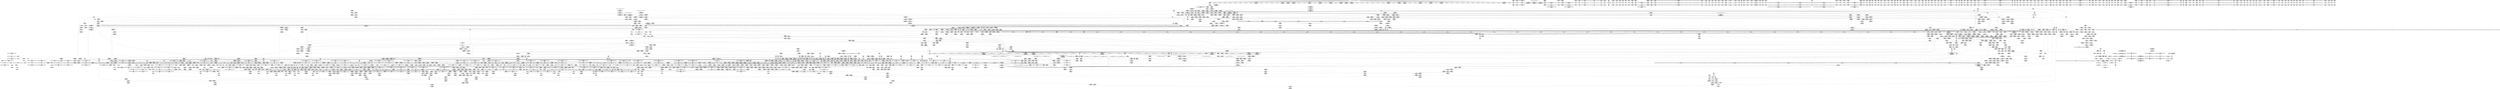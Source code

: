 digraph {
	CE0x5dce590 [shape=record,shape=Mrecord,label="{CE0x5dce590|i64*_getelementptr_inbounds_(_2_x_i64_,_2_x_i64_*___llvm_gcov_ctr4632,_i64_0,_i64_0)|*Constant*|*SummSource*}"]
	CE0x6016fd0 [shape=record,shape=Mrecord,label="{CE0x6016fd0|GLOBAL:tomoyo_encode2|*Constant*|*SummSource*}"]
	CE0x609bff0 [shape=record,shape=Mrecord,label="{CE0x609bff0|tomoyo_get_mode:tmp13|security/tomoyo/util.c,982|*SummSource*}"]
	CE0x76fb5a0 [shape=record,shape=Mrecord,label="{CE0x76fb5a0|tomoyo_check_unix_address:if.then|*SummSink*}"]
	CE0x6217830 [shape=record,shape=Mrecord,label="{CE0x6217830|rcu_lock_acquire18:tmp6}"]
	CE0x60180a0 [shape=record,shape=Mrecord,label="{CE0x60180a0|COLLAPSED:_CRE:_elem_0:default:}"]
	CE0x797a740 [shape=record,shape=Mrecord,label="{CE0x797a740|tomoyo_const_part_length:conv8|security/tomoyo/util.c,632|*SummSink*}"]
	CE0x5cddff0 [shape=record,shape=Mrecord,label="{CE0x5cddff0|i64*_getelementptr_inbounds_(_5_x_i64_,_5_x_i64_*___llvm_gcov_ctr32134,_i64_0,_i64_0)|*Constant*|*SummSource*}"]
	CE0x4f619b0 [shape=record,shape=Mrecord,label="{CE0x4f619b0|tomoyo_unix_entry:tmp15|security/tomoyo/network.c,551|*SummSink*}"]
	CE0x6018aa0 [shape=record,shape=Mrecord,label="{CE0x6018aa0|tomoyo_unix_entry:tobool19|security/tomoyo/network.c,560}"]
	CE0x60c8af0 [shape=record,shape=Mrecord,label="{CE0x60c8af0|tomoyo_unix_entry:conv6|security/tomoyo/network.c,551}"]
	CE0x506aca0 [shape=record,shape=Mrecord,label="{CE0x506aca0|srcu_read_lock17:tmp2|*SummSource*}"]
	CE0x60b27f0 [shape=record,shape=Mrecord,label="{CE0x60b27f0|GLOBAL:__llvm_gcov_indirect_counter_increment114|*Constant*}"]
	CE0x61ae910 [shape=record,shape=Mrecord,label="{CE0x61ae910|0:_i8,_1:_i8,_32:_i8*,_40:_i32,_:_CMR_16,24_|*MultipleSource*|Function::tomoyo_check_unix_address&Arg::address::|security/tomoyo/network.c,594}"]
	CE0x5cb5380 [shape=record,shape=Mrecord,label="{CE0x5cb5380|tomoyo_read_lock16:tmp3|*SummSink*}"]
	CE0x5fb29e0 [shape=record,shape=Mrecord,label="{CE0x5fb29e0|tomoyo_unix_entry:tmp26|security/tomoyo/network.c,556}"]
	CE0x5dd4da0 [shape=record,shape=Mrecord,label="{CE0x5dd4da0|tomoyo_const_part_length:tmp22|security/tomoyo/util.c,634|*SummSource*}"]
	CE0x5c85bc0 [shape=record,shape=Mrecord,label="{CE0x5c85bc0|tomoyo_fill_path_info:tmp2|*LoadInst*|security/tomoyo/util.c,663|*SummSource*}"]
	CE0x413fcf0 [shape=record,shape=Mrecord,label="{CE0x413fcf0|tomoyo_audit_net_log:arrayidx|security/tomoyo/network.c,367|*SummSource*}"]
	CE0x4240810 [shape=record,shape=Mrecord,label="{CE0x4240810|_call_void_srcu_read_unlock20(%struct.srcu_struct*_tomoyo_ss,_i32_%idx)_#9,_!dbg_!38903|security/tomoyo/common.h,1109|*SummSink*}"]
	CE0x5f9aa20 [shape=record,shape=Mrecord,label="{CE0x5f9aa20|tomoyo_unix_entry:tmp24|security/tomoyo/network.c,556}"]
	CE0x4311cc0 [shape=record,shape=Mrecord,label="{CE0x4311cc0|tomoyo_const_part_length:lor.lhs.false|*SummSink*}"]
	CE0x4162520 [shape=record,shape=Mrecord,label="{CE0x4162520|i64*_getelementptr_inbounds_(_31_x_i64_,_31_x_i64_*___llvm_gcov_ctr43150,_i64_0,_i64_3)|*Constant*|*SummSink*}"]
	CE0x607dce0 [shape=record,shape=Mrecord,label="{CE0x607dce0|_call_void_tomoyo_fill_path_info(%struct.tomoyo_path_info*_%addr21)_#9,_!dbg_!38945|security/tomoyo/network.c,564|*SummSink*}"]
	CE0x76a11f0 [shape=record,shape=Mrecord,label="{CE0x76a11f0|tomoyo_check_unix_address:if.end}"]
	CE0x4118070 [shape=record,shape=Mrecord,label="{CE0x4118070|tomoyo_get_mode:tmp20|security/tomoyo/util.c,985|*SummSink*}"]
	CE0x79322e0 [shape=record,shape=Mrecord,label="{CE0x79322e0|tomoyo_const_part_length:lor.lhs.false|*SummSource*}"]
	CE0x5e33f80 [shape=record,shape=Mrecord,label="{CE0x5e33f80|i64*_getelementptr_inbounds_(_4_x_i64_,_4_x_i64_*___llvm_gcov_ctr4137,_i64_0,_i64_0)|*Constant*|*SummSource*}"]
	CE0x77f5460 [shape=record,shape=Mrecord,label="{CE0x77f5460|tomoyo_get_mode:if.then|*SummSink*}"]
	CE0x61b3780 [shape=record,shape=Mrecord,label="{CE0x61b3780|24:_%struct.tomoyo_path_info*,_32:_i8,_33:_i8,_72:_i8,_:_SCMRE_61,62_}"]
	CE0x6169980 [shape=record,shape=Mrecord,label="{CE0x6169980|i8*_getelementptr_inbounds_(_45_x_i8_,_45_x_i8_*_.str13,_i32_0,_i32_0)|*Constant*|*SummSink*}"]
	CE0x6271150 [shape=record,shape=Mrecord,label="{CE0x6271150|tomoyo_unix_entry:address30|security/tomoyo/network.c,568}"]
	CE0x60f1660 [shape=record,shape=Mrecord,label="{CE0x60f1660|tomoyo_const_part_length:tmp21|security/tomoyo/util.c,631|*SummSource*}"]
	CE0x7765e80 [shape=record,shape=Mrecord,label="{CE0x7765e80|%struct.task_struct*_(%struct.task_struct**)*_asm_movq_%gs:$_1:P_,$0_,_r,im,_dirflag_,_fpsr_,_flags_|*SummSource*}"]
	CE0x41501f0 [shape=record,shape=Mrecord,label="{CE0x41501f0|tomoyo_domain:tmp23|security/tomoyo/common.h,1205}"]
	CE0x5e86bd0 [shape=record,shape=Mrecord,label="{CE0x5e86bd0|tomoyo_fill_path_info:name1|security/tomoyo/util.c,663|*SummSource*}"]
	CE0x4f66ec0 [shape=record,shape=Mrecord,label="{CE0x4f66ec0|0:_i8,_array:_GCRE_tomoyo_index2category_constant_39_x_i8_c_00_00_00_00_00_00_00_00_00_00_00_00_00_00_00_00_00_00_00_00_00_00_00_01_01_01_01_01_01_01_01_01_01_01_01_01_01_01_02_,_align_16:_elem_34::|security/tomoyo/util.c,983}"]
	CE0x79281d0 [shape=record,shape=Mrecord,label="{CE0x79281d0|_ret_i32_%retval.0,_!dbg_!38957|security/tomoyo/util.c,652}"]
	CE0x5f3a580 [shape=record,shape=Mrecord,label="{CE0x5f3a580|srcu_read_unlock20:bb|*SummSink*}"]
	CE0x5044840 [shape=record,shape=Mrecord,label="{CE0x5044840|tomoyo_init_request_info:index|Function::tomoyo_init_request_info&Arg::index::}"]
	CE0x42d61a0 [shape=record,shape=Mrecord,label="{CE0x42d61a0|tomoyo_const_part_length:tmp8|security/tomoyo/util.c,626|*SummSource*}"]
	CE0x61ae670 [shape=record,shape=Mrecord,label="{CE0x61ae670|tomoyo_unix_entry:call3|security/tomoyo/network.c,548}"]
	CE0x4daf4c0 [shape=record,shape=Mrecord,label="{CE0x4daf4c0|tomoyo_get_mode:conv10|security/tomoyo/util.c,985|*SummSink*}"]
	CE0x76ff120 [shape=record,shape=Mrecord,label="{CE0x76ff120|tomoyo_check_unix_address:entry}"]
	CE0x6228070 [shape=record,shape=Mrecord,label="{CE0x6228070|tomoyo_unix_entry:operation24|security/tomoyo/network.c,567|*SummSource*}"]
	CE0x5f9a5e0 [shape=record,shape=Mrecord,label="{CE0x5f9a5e0|tomoyo_unix_entry:tmp23|security/tomoyo/network.c,556}"]
	CE0x624bad0 [shape=record,shape=Mrecord,label="{CE0x624bad0|tomoyo_init_request_info:domain|Function::tomoyo_init_request_info&Arg::domain::|*SummSink*}"]
	CE0x6218290 [shape=record,shape=Mrecord,label="{CE0x6218290|i8*_undef|*Constant*|*SummSource*}"]
	CE0x5d83390 [shape=record,shape=Mrecord,label="{CE0x5d83390|i32_10|*Constant*}"]
	CE0x417f090 [shape=record,shape=Mrecord,label="{CE0x417f090|tomoyo_fill_path_info:tmp13|*LoadInst*|security/tomoyo/util.c,668|*SummSource*}"]
	CE0x5fe57e0 [shape=record,shape=Mrecord,label="{CE0x5fe57e0|tomoyo_unix_entry:buf.0|*SummSink*}"]
	CE0x5d82f70 [shape=record,shape=Mrecord,label="{CE0x5d82f70|tomoyo_init_request_info:profile3|security/tomoyo/util.c,1008}"]
	CE0x4def2c0 [shape=record,shape=Mrecord,label="{CE0x4def2c0|tomoyo_domain:tmp1|*SummSink*}"]
	CE0x4f452c0 [shape=record,shape=Mrecord,label="{CE0x4f452c0|tomoyo_const_part_length:if.then5|*SummSource*}"]
	CE0x502aff0 [shape=record,shape=Mrecord,label="{CE0x502aff0|tomoyo_get_mode:if.end14|*SummSink*}"]
	CE0x5e0c1d0 [shape=record,shape=Mrecord,label="{CE0x5e0c1d0|i32_48|*Constant*}"]
	CE0x522c890 [shape=record,shape=Mrecord,label="{CE0x522c890|GLOBAL:current_task|Global_var:current_task}"]
	CE0x4e46a20 [shape=record,shape=Mrecord,label="{CE0x4e46a20|rcu_lock_acquire18:entry}"]
	CE0x4365bb0 [shape=record,shape=Mrecord,label="{CE0x4365bb0|tomoyo_audit_unix_log:name|security/tomoyo/network.c,407|*SummSink*}"]
	CE0x4ec1920 [shape=record,shape=Mrecord,label="{CE0x4ec1920|tomoyo_get_mode:idxprom|security/tomoyo/util.c,981|*SummSink*}"]
	CE0x5e78070 [shape=record,shape=Mrecord,label="{CE0x5e78070|tomoyo_domain:entry|*SummSink*}"]
	CE0x6263e50 [shape=record,shape=Mrecord,label="{CE0x6263e50|i64*_getelementptr_inbounds_(_22_x_i64_,_22_x_i64_*___llvm_gcov_ctr3840,_i64_0,_i64_15)|*Constant*|*SummSink*}"]
	CE0x7743430 [shape=record,shape=Mrecord,label="{CE0x7743430|tomoyo_const_part_length:cmp15|security/tomoyo/util.c,641|*SummSource*}"]
	CE0x41b1910 [shape=record,shape=Mrecord,label="{CE0x41b1910|128:_i8*,_1208:_%struct.file*,_:_CMRE_50,51_}"]
	CE0x60f3790 [shape=record,shape=Mrecord,label="{CE0x60f3790|tomoyo_const_part_length:add29|security/tomoyo/util.c,646}"]
	CE0x4ebc460 [shape=record,shape=Mrecord,label="{CE0x4ebc460|tomoyo_get_mode:tmp26|security/tomoyo/util.c,987|*SummSink*}"]
	CE0x6128850 [shape=record,shape=Mrecord,label="{CE0x6128850|_call_void_mcount()_#3}"]
	CE0x5ec2130 [shape=record,shape=Mrecord,label="{CE0x5ec2130|tomoyo_get_mode:tmp11|security/tomoyo/util.c,982|*SummSource*}"]
	CE0x5ce00c0 [shape=record,shape=Mrecord,label="{CE0x5ce00c0|tomoyo_unix_entry:do.cond}"]
	CE0x50928e0 [shape=record,shape=Mrecord,label="{CE0x50928e0|tomoyo_unix_entry:operation|security/tomoyo/network.c,546|*SummSource*}"]
	CE0x6c6c9e0 [shape=record,shape=Mrecord,label="{CE0x6c6c9e0|tomoyo_unix_entry:conv|security/tomoyo/network.c,548|*SummSource*}"]
	CE0x61a3090 [shape=record,shape=Mrecord,label="{CE0x61a3090|24:_%struct.tomoyo_path_info*,_32:_i8,_33:_i8,_72:_i8,_:_SCMRE_47,48_}"]
	CE0x433f4d0 [shape=record,shape=Mrecord,label="{CE0x433f4d0|tomoyo_audit_net_log:tmp3}"]
	CE0x5c61c60 [shape=record,shape=Mrecord,label="{CE0x5c61c60|GLOBAL:__llvm_gcov_ctr28130|Global_var:__llvm_gcov_ctr28130}"]
	CE0x4366170 [shape=record,shape=Mrecord,label="{CE0x4366170|tomoyo_audit_unix_log:call|security/tomoyo/network.c,405}"]
	CE0x4f11ae0 [shape=record,shape=Mrecord,label="{CE0x4f11ae0|tomoyo_const_part_length:incdec.ptr19|security/tomoyo/util.c,643|*SummSink*}"]
	CE0x42b88e0 [shape=record,shape=Mrecord,label="{CE0x42b88e0|GLOBAL:tomoyo_read_lock16|*Constant*|*SummSource*}"]
	CE0x41e2bb0 [shape=record,shape=Mrecord,label="{CE0x41e2bb0|GLOBAL:full_name_hash|*Constant*|*SummSource*}"]
	CE0x41d2320 [shape=record,shape=Mrecord,label="{CE0x41d2320|_call_void_rcu_lock_release21(%struct.lockdep_map*_%dep_map)_#9,_!dbg_!38905|include/linux/srcu.h,236|*SummSink*}"]
	CE0x42407a0 [shape=record,shape=Mrecord,label="{CE0x42407a0|GLOBAL:srcu_read_unlock20|*Constant*|*SummSink*}"]
	CE0x605b4f0 [shape=record,shape=Mrecord,label="{CE0x605b4f0|tomoyo_unix_entry:tmp35|security/tomoyo/network.c,561|*SummSource*}"]
	CE0x61fc480 [shape=record,shape=Mrecord,label="{CE0x61fc480|tomoyo_check_unix_address:tmp13|security/tomoyo/network.c,601|*SummSource*}"]
	CE0x607d9c0 [shape=record,shape=Mrecord,label="{CE0x607d9c0|0:_i8*,_:_SCMRE_15,16_|*MultipleSource*|security/tomoyo/network.c, 561|security/tomoyo/network.c,563}"]
	CE0x7642ee0 [shape=record,shape=Mrecord,label="{CE0x7642ee0|tomoyo_get_mode:tmp14|security/tomoyo/util.c,983}"]
	CE0x60c29b0 [shape=record,shape=Mrecord,label="{CE0x60c29b0|tomoyo_const_part_length:tmp50|security/tomoyo/util.c,651|*SummSource*}"]
	CE0x77fdf60 [shape=record,shape=Mrecord,label="{CE0x77fdf60|tomoyo_init_request_info:conv|security/tomoyo/util.c,1010}"]
	CE0x6218330 [shape=record,shape=Mrecord,label="{CE0x6218330|i8*_undef|*Constant*|*SummSink*}"]
	CE0x780ddd0 [shape=record,shape=Mrecord,label="{CE0x780ddd0|GLOBAL:tomoyo_const_part_length|*Constant*}"]
	CE0x5c61ba0 [shape=record,shape=Mrecord,label="{CE0x5c61ba0|tomoyo_fill_path_info:tmp3|security/tomoyo/util.c,667|*SummSink*}"]
	CE0x7696df0 [shape=record,shape=Mrecord,label="{CE0x7696df0|tomoyo_unix_entry:address|Function::tomoyo_unix_entry&Arg::address::|*SummSink*}"]
	CE0x5e63b80 [shape=record,shape=Mrecord,label="{CE0x5e63b80|_ret_%struct.tomoyo_domain_info*_%tmp23,_!dbg_!38929|security/tomoyo/common.h,1205|*SummSource*}"]
	CE0x5e967c0 [shape=record,shape=Mrecord,label="{CE0x5e967c0|tomoyo_domain:tobool1|security/tomoyo/common.h,1205|*SummSource*}"]
	CE0x5d3d280 [shape=record,shape=Mrecord,label="{CE0x5d3d280|tomoyo_unix_entry:tmp4|*LoadInst*|security/tomoyo/network.c,546}"]
	CE0x4f66c10 [shape=record,shape=Mrecord,label="{CE0x4f66c10|0:_i8,_array:_GCRE_tomoyo_index2category_constant_39_x_i8_c_00_00_00_00_00_00_00_00_00_00_00_00_00_00_00_00_00_00_00_00_00_00_00_01_01_01_01_01_01_01_01_01_01_01_01_01_01_01_02_,_align_16:_elem_33::|security/tomoyo/util.c,983}"]
	CE0x5179920 [shape=record,shape=Mrecord,label="{CE0x5179920|i64*_getelementptr_inbounds_(_4_x_i64_,_4_x_i64_*___llvm_gcov_ctr4731,_i64_0,_i64_1)|*Constant*}"]
	CE0x5d39bd0 [shape=record,shape=Mrecord,label="{CE0x5d39bd0|tomoyo_fill_path_info:tmp6|security/tomoyo/util.c,667}"]
	CE0x77afcf0 [shape=record,shape=Mrecord,label="{CE0x77afcf0|tomoyo_check_unix_address:tmp9|security/tomoyo/network.c,598}"]
	CE0x603a2f0 [shape=record,shape=Mrecord,label="{CE0x603a2f0|tomoyo_unix_entry:tmp31|security/tomoyo/network.c,560|*SummSink*}"]
	CE0x7990890 [shape=record,shape=Mrecord,label="{CE0x7990890|tomoyo_read_unlock19:tmp|*SummSource*}"]
	CE0x60ac590 [shape=record,shape=Mrecord,label="{CE0x60ac590|i64*_getelementptr_inbounds_(_31_x_i64_,_31_x_i64_*___llvm_gcov_ctr43150,_i64_0,_i64_9)|*Constant*|*SummSource*}"]
	CE0x5e78130 [shape=record,shape=Mrecord,label="{CE0x5e78130|i64*_getelementptr_inbounds_(_22_x_i64_,_22_x_i64_*___llvm_gcov_ctr3840,_i64_0,_i64_0)|*Constant*}"]
	CE0x5fc25d0 [shape=record,shape=Mrecord,label="{CE0x5fc25d0|tomoyo_unix_entry:len.0|*SummSink*}"]
	CE0x5fe55b0 [shape=record,shape=Mrecord,label="{CE0x5fe55b0|tomoyo_unix_entry:buf.0}"]
	CE0x6282ef0 [shape=record,shape=Mrecord,label="{CE0x6282ef0|_call_void_bitcast_(void_(%struct.tomoyo_request_info*,_i1_(%struct.tomoyo_request_info*,_%struct.tomoyo_acl_info*)*)*_tomoyo_check_acl_to_void_(%struct.tomoyo_request_info.524*,_i1_(%struct.tomoyo_request_info.524*,_%struct.tomoyo_acl_info*)*)*)(%struct.tomoyo_request_info.524*_%r,_i1_(%struct.tomoyo_request_info.524*,_%struct.tomoyo_acl_info*)*_tomoyo_check_unix_acl)_#9,_!dbg_!38963|security/tomoyo/network.c,570|*SummSink*}"]
	CE0x4eaa990 [shape=record,shape=Mrecord,label="{CE0x4eaa990|tomoyo_audit_net_log:idxprom|security/tomoyo/network.c,367|*SummSource*}"]
	CE0x6129550 [shape=record,shape=Mrecord,label="{CE0x6129550|tomoyo_const_part_length:conv14|security/tomoyo/util.c,641|*SummSink*}"]
	CE0x6016560 [shape=record,shape=Mrecord,label="{CE0x6016560|i32_9|*Constant*}"]
	CE0x76ef4a0 [shape=record,shape=Mrecord,label="{CE0x76ef4a0|tomoyo_unix_entry:tmp48|security/tomoyo/network.c,575|*SummSink*}"]
	CE0x5cbd750 [shape=record,shape=Mrecord,label="{CE0x5cbd750|tomoyo_const_part_length:while.cond|*SummSink*}"]
	CE0x4287250 [shape=record,shape=Mrecord,label="{CE0x4287250|tomoyo_fill_path_info:conv4|security/tomoyo/util.c,667}"]
	CE0x5cb5bd0 [shape=record,shape=Mrecord,label="{CE0x5cb5bd0|tomoyo_unix_entry:land.lhs.true|*SummSource*}"]
	CE0x61d48c0 [shape=record,shape=Mrecord,label="{CE0x61d48c0|i8_6|*Constant*}"]
	CE0x60f1150 [shape=record,shape=Mrecord,label="{CE0x60f1150|_call_void_mcount()_#3|*SummSource*}"]
	CE0x76d1390 [shape=record,shape=Mrecord,label="{CE0x76d1390|tomoyo_unix_entry:tmp12|security/tomoyo/network.c,548|*SummSink*}"]
	CE0x4286d60 [shape=record,shape=Mrecord,label="{CE0x4286d60|tomoyo_get_mode:arrayidx|security/tomoyo/util.c,981|*SummSink*}"]
	CE0x5ec1ca0 [shape=record,shape=Mrecord,label="{CE0x5ec1ca0|tomoyo_domain:tmp5|security/tomoyo/common.h,1205}"]
	CE0x5f6aa20 [shape=record,shape=Mrecord,label="{CE0x5f6aa20|tomoyo_get_mode:arrayidx|security/tomoyo/util.c,981|*SummSource*}"]
	CE0x770dd30 [shape=record,shape=Mrecord,label="{CE0x770dd30|tomoyo_unix_entry:tmp52|security/tomoyo/network.c,577}"]
	CE0x42bd6c0 [shape=record,shape=Mrecord,label="{CE0x42bd6c0|tomoyo_const_part_length:tmp35|security/tomoyo/util.c,643}"]
	CE0x7742e90 [shape=record,shape=Mrecord,label="{CE0x7742e90|rcu_lock_acquire18:tmp5|include/linux/rcupdate.h,418}"]
	CE0x77bd7b0 [shape=record,shape=Mrecord,label="{CE0x77bd7b0|tomoyo_const_part_length:incdec.ptr10|security/tomoyo/util.c,640|*SummSink*}"]
	CE0x4e2d9f0 [shape=record,shape=Mrecord,label="{CE0x4e2d9f0|i64*_null|*Constant*|*SummSink*}"]
	CE0x4f8e960 [shape=record,shape=Mrecord,label="{CE0x4f8e960|tomoyo_get_mode:cmp11|security/tomoyo/util.c,985}"]
	CE0x5eaa460 [shape=record,shape=Mrecord,label="{CE0x5eaa460|tomoyo_domain:tmp|*SummSink*}"]
	CE0x6016760 [shape=record,shape=Mrecord,label="{CE0x6016760|i32_9|*Constant*|*SummSink*}"]
	CE0x512d690 [shape=record,shape=Mrecord,label="{CE0x512d690|tomoyo_const_part_length:tmp18|security/tomoyo/util.c,627|*SummSource*}"]
	CE0x41d6060 [shape=record,shape=Mrecord,label="{CE0x41d6060|tomoyo_fill_path_info:sub|security/tomoyo/util.c,667}"]
	CE0x76a7330 [shape=record,shape=Mrecord,label="{CE0x76a7330|i64*_getelementptr_inbounds_(_22_x_i64_,_22_x_i64_*___llvm_gcov_ctr3840,_i64_0,_i64_18)|*Constant*}"]
	CE0x42e7680 [shape=record,shape=Mrecord,label="{CE0x42e7680|tomoyo_read_unlock19:bb}"]
	CE0x769b060 [shape=record,shape=Mrecord,label="{CE0x769b060|tomoyo_check_unix_address:address|Function::tomoyo_check_unix_address&Arg::address::|*SummSink*}"]
	CE0x5cf4a40 [shape=record,shape=Mrecord,label="{CE0x5cf4a40|COLLAPSED:_GCMRE___llvm_gcov_ctr31133_internal_global_12_x_i64_zeroinitializer:_elem_0:default:}"]
	CE0x4f345e0 [shape=record,shape=Mrecord,label="{CE0x4f345e0|tomoyo_get_mode:return|*SummSink*}"]
	CE0x4f8e650 [shape=record,shape=Mrecord,label="{CE0x4f8e650|i32_39|*Constant*|*SummSink*}"]
	CE0x5119860 [shape=record,shape=Mrecord,label="{CE0x5119860|tomoyo_unix_entry:if.then10}"]
	CE0x4341210 [shape=record,shape=Mrecord,label="{CE0x4341210|tomoyo_audit_unix_log:unix_network2|security/tomoyo/network.c,406|*SummSource*}"]
	CE0x625c160 [shape=record,shape=Mrecord,label="{CE0x625c160|tomoyo_unix_entry:unix_network26|security/tomoyo/network.c,567|*SummSource*}"]
	CE0x78d2bb0 [shape=record,shape=Mrecord,label="{CE0x78d2bb0|tomoyo_domain:tmp5|security/tomoyo/common.h,1205|*SummSink*}"]
	CE0x42a9180 [shape=record,shape=Mrecord,label="{CE0x42a9180|tomoyo_const_part_length:tmp39|security/tomoyo/util.c,644|*SummSink*}"]
	CE0x60a2eb0 [shape=record,shape=Mrecord,label="{CE0x60a2eb0|tomoyo_get_mode:tmp2|security/tomoyo/util.c,978}"]
	CE0x7644ad0 [shape=record,shape=Mrecord,label="{CE0x7644ad0|i64*_getelementptr_inbounds_(_12_x_i64_,_12_x_i64_*___llvm_gcov_ctr31133,_i64_0,_i64_0)|*Constant*|*SummSource*}"]
	CE0x6040890 [shape=record,shape=Mrecord,label="{CE0x6040890|tomoyo_init_request_info:entry|*SummSource*}"]
	CE0x79a12b0 [shape=record,shape=Mrecord,label="{CE0x79a12b0|i32_1|*Constant*}"]
	CE0x43a9960 [shape=record,shape=Mrecord,label="{CE0x43a9960|tomoyo_audit_net_log:r|Function::tomoyo_audit_net_log&Arg::r::|*SummSink*}"]
	CE0x76fd4d0 [shape=record,shape=Mrecord,label="{CE0x76fd4d0|i64*_getelementptr_inbounds_(_22_x_i64_,_22_x_i64_*___llvm_gcov_ctr3840,_i64_0,_i64_21)|*Constant*}"]
	CE0x617a590 [shape=record,shape=Mrecord,label="{CE0x617a590|24:_%struct.tomoyo_path_info*,_32:_i8,_33:_i8,_72:_i8,_:_SCMRE_29,30_}"]
	CE0x5e77d20 [shape=record,shape=Mrecord,label="{CE0x5e77d20|GLOBAL:tomoyo_domain|*Constant*|*SummSink*}"]
	CE0x6150bb0 [shape=record,shape=Mrecord,label="{CE0x6150bb0|i64*_getelementptr_inbounds_(_31_x_i64_,_31_x_i64_*___llvm_gcov_ctr43150,_i64_0,_i64_30)|*Constant*}"]
	CE0x61b3440 [shape=record,shape=Mrecord,label="{CE0x61b3440|24:_%struct.tomoyo_path_info*,_32:_i8,_33:_i8,_72:_i8,_:_SCMRE_59,60_}"]
	CE0x4311750 [shape=record,shape=Mrecord,label="{CE0x4311750|__llvm_gcov_indirect_counter_increment114:entry|*SummSource*}"]
	CE0x5fc1e20 [shape=record,shape=Mrecord,label="{CE0x5fc1e20|tomoyo_unix_entry:conv16|security/tomoyo/network.c,557}"]
	CE0x417ea20 [shape=record,shape=Mrecord,label="{CE0x417ea20|tomoyo_fill_path_info:const_len6|security/tomoyo/util.c,668|*SummSource*}"]
	CE0x4150820 [shape=record,shape=Mrecord,label="{CE0x4150820|128:_i8*,_1208:_%struct.file*,_:_CMRE_6,7_}"]
	CE0x440f960 [shape=record,shape=Mrecord,label="{CE0x440f960|_ret_void,_!dbg_!38907|include/linux/srcu.h,238|*SummSink*}"]
	CE0x4f86140 [shape=record,shape=Mrecord,label="{CE0x4f86140|tomoyo_const_part_length:lor.lhs.false23}"]
	CE0x7621130 [shape=record,shape=Mrecord,label="{CE0x7621130|i32_3|*Constant*}"]
	CE0x440fac0 [shape=record,shape=Mrecord,label="{CE0x440fac0|srcu_read_lock17:bb}"]
	CE0x42b5c80 [shape=record,shape=Mrecord,label="{CE0x42b5c80|tomoyo_fill_path_info:is_patterned|security/tomoyo/util.c,668|*SummSink*}"]
	CE0x5d034a0 [shape=record,shape=Mrecord,label="{CE0x5d034a0|tomoyo_unix_entry:do.cond|*SummSink*}"]
	CE0x78030f0 [shape=record,shape=Mrecord,label="{CE0x78030f0|tomoyo_init_request_info:conv|security/tomoyo/util.c,1010|*SummSink*}"]
	CE0x78d2ab0 [shape=record,shape=Mrecord,label="{CE0x78d2ab0|tomoyo_domain:tmp6|security/tomoyo/common.h,1205}"]
	CE0x7759480 [shape=record,shape=Mrecord,label="{CE0x7759480|tomoyo_unix_entry:cmp|security/tomoyo/network.c,549|*SummSink*}"]
	CE0x5d834c0 [shape=record,shape=Mrecord,label="{CE0x5d834c0|i32_10|*Constant*|*SummSource*}"]
	CE0x7783460 [shape=record,shape=Mrecord,label="{CE0x7783460|i64_2|*Constant*|*SummSource*}"]
	CE0x4344280 [shape=record,shape=Mrecord,label="{CE0x4344280|tomoyo_audit_unix_log:unix_network4|security/tomoyo/network.c,407}"]
	CE0x773c3a0 [shape=record,shape=Mrecord,label="{CE0x773c3a0|rcu_lock_acquire18:tmp5|include/linux/rcupdate.h,418|*SummSink*}"]
	CE0x4ece460 [shape=record,shape=Mrecord,label="{CE0x4ece460|tomoyo_get_mode:mode.0}"]
	CE0x7776b50 [shape=record,shape=Mrecord,label="{CE0x7776b50|i32_50|*Constant*|*SummSink*}"]
	CE0x5e86720 [shape=record,shape=Mrecord,label="{CE0x5e86720|tomoyo_init_request_info:tmp7|security/tomoyo/util.c,1005|*SummSink*}"]
	CE0x50e92a0 [shape=record,shape=Mrecord,label="{CE0x50e92a0|i64_2|*Constant*}"]
	CE0x4f3ba20 [shape=record,shape=Mrecord,label="{CE0x4f3ba20|tomoyo_domain:do.body}"]
	CE0x61a3710 [shape=record,shape=Mrecord,label="{CE0x61a3710|24:_%struct.tomoyo_path_info*,_32:_i8,_33:_i8,_72:_i8,_:_SCMRE_51,52_}"]
	CE0x797b450 [shape=record,shape=Mrecord,label="{CE0x797b450|tomoyo_const_part_length:tmp28|security/tomoyo/util.c,641|*SummSink*}"]
	CE0x5d3d930 [shape=record,shape=Mrecord,label="{CE0x5d3d930|tomoyo_check_unix_address:addr2|security/tomoyo/network.c,598|*SummSource*}"]
	CE0x602da60 [shape=record,shape=Mrecord,label="{CE0x602da60|tomoyo_unix_entry:tobool12|security/tomoyo/network.c,556|*SummSource*}"]
	CE0x417e8d0 [shape=record,shape=Mrecord,label="{CE0x417e8d0|tomoyo_fill_path_info:const_len6|security/tomoyo/util.c,668}"]
	CE0x428ef60 [shape=record,shape=Mrecord,label="{CE0x428ef60|tomoyo_audit_net_log:tmp4|security/tomoyo/network.c,367|*SummSink*}"]
	CE0x791f360 [shape=record,shape=Mrecord,label="{CE0x791f360|rcu_lock_release21:tmp5|include/linux/rcupdate.h,423|*SummSink*}"]
	CE0x4fff830 [shape=record,shape=Mrecord,label="{CE0x4fff830|tomoyo_audit_unix_log:protocol|security/tomoyo/network.c,405|*SummSink*}"]
	CE0x4f6e530 [shape=record,shape=Mrecord,label="{CE0x4f6e530|tomoyo_const_part_length:tmp7|security/tomoyo/util.c,625|*SummSource*}"]
	CE0x4ef03e0 [shape=record,shape=Mrecord,label="{CE0x4ef03e0|i32_0|*Constant*}"]
	CE0x61018d0 [shape=record,shape=Mrecord,label="{CE0x61018d0|_ret_void,_!dbg_!38929|security/tomoyo/util.c,670}"]
	CE0x5044bc0 [shape=record,shape=Mrecord,label="{CE0x5044bc0|0:_i8,_1:_i8,_32:_i8*,_40:_i32,_:_CMR_0,1_|*MultipleSource*|Function::tomoyo_check_unix_address&Arg::address::|security/tomoyo/network.c,594}"]
	CE0x6270f60 [shape=record,shape=Mrecord,label="{CE0x6270f60|tomoyo_unix_entry:param28|security/tomoyo/network.c,568|*SummSink*}"]
	CE0x41b3240 [shape=record,shape=Mrecord,label="{CE0x41b3240|tomoyo_fill_path_info:is_dir|security/tomoyo/util.c,667}"]
	CE0x77669a0 [shape=record,shape=Mrecord,label="{CE0x77669a0|tomoyo_const_part_length:sw.epilog}"]
	CE0x7731a60 [shape=record,shape=Mrecord,label="{CE0x7731a60|tomoyo_get_mode:mode.1|*SummSource*}"]
	CE0x5cdddb0 [shape=record,shape=Mrecord,label="{CE0x5cdddb0|tomoyo_init_request_info:if.end|*SummSource*}"]
	CE0x5135930 [shape=record,shape=Mrecord,label="{CE0x5135930|tomoyo_init_request_info:tmp2|security/tomoyo/util.c,1003|*SummSink*}"]
	CE0x5dd6ea0 [shape=record,shape=Mrecord,label="{CE0x5dd6ea0|tomoyo_init_request_info:tmp10|security/tomoyo/util.c,1006|*SummSink*}"]
	CE0x4e04010 [shape=record,shape=Mrecord,label="{CE0x4e04010|0:_i8,_array:_GCRE_tomoyo_index2category_constant_39_x_i8_c_00_00_00_00_00_00_00_00_00_00_00_00_00_00_00_00_00_00_00_00_00_00_00_01_01_01_01_01_01_01_01_01_01_01_01_01_01_01_02_,_align_16:_elem_2::|security/tomoyo/util.c,983}"]
	CE0x5e33bc0 [shape=record,shape=Mrecord,label="{CE0x5e33bc0|rcu_lock_release21:tmp4|include/linux/rcupdate.h,423|*SummSource*}"]
	CE0x4131150 [shape=record,shape=Mrecord,label="{CE0x4131150|128:_i8*,_1208:_%struct.file*,_:_CMRE_28,29_}"]
	CE0x5db08a0 [shape=record,shape=Mrecord,label="{CE0x5db08a0|tomoyo_unix_entry:tmp22|security/tomoyo/network.c,556}"]
	CE0x76a0e50 [shape=record,shape=Mrecord,label="{CE0x76a0e50|tomoyo_check_unix_address:tmp9|security/tomoyo/network.c,598|*SummSink*}"]
	CE0x79905e0 [shape=record,shape=Mrecord,label="{CE0x79905e0|tomoyo_fill_path_info:tmp5|security/tomoyo/util.c,667}"]
	CE0x60c8c70 [shape=record,shape=Mrecord,label="{CE0x60c8c70|tomoyo_unix_entry:conv6|security/tomoyo/network.c,551|*SummSink*}"]
	CE0x61c6eb0 [shape=record,shape=Mrecord,label="{CE0x61c6eb0|24:_%struct.tomoyo_path_info*,_32:_i8,_33:_i8,_72:_i8,_:_SCMRE_63,64_}"]
	"CONST[source:0(mediator),value:2(dynamic)][purpose:{object}][SnkIdx:1]"
	CE0x5cdfd80 [shape=record,shape=Mrecord,label="{CE0x5cdfd80|tomoyo_read_lock16:call|security/tomoyo/common.h,1097|*SummSource*}"]
	CE0x76ec0c0 [shape=record,shape=Mrecord,label="{CE0x76ec0c0|tomoyo_unix_entry:error.1}"]
	CE0x41b3af0 [shape=record,shape=Mrecord,label="{CE0x41b3af0|tomoyo_fill_path_info:frombool|security/tomoyo/util.c,667|*SummSource*}"]
	CE0x5e0bff0 [shape=record,shape=Mrecord,label="{CE0x5e0bff0|_ret_void,_!dbg_!38908|include/linux/rcupdate.h,424|*SummSource*}"]
	CE0x7644fd0 [shape=record,shape=Mrecord,label="{CE0x7644fd0|tomoyo_const_part_length:incdec.ptr|security/tomoyo/util.c,626|*SummSink*}"]
	CE0x76c9c20 [shape=record,shape=Mrecord,label="{CE0x76c9c20|_call_void_kfree(i8*_%call18)_#9,_!dbg_!38969|security/tomoyo/network.c,573}"]
	CE0x5e91320 [shape=record,shape=Mrecord,label="{CE0x5e91320|tomoyo_unix_entry:tmp14|security/tomoyo/network.c,550}"]
	CE0x5c858c0 [shape=record,shape=Mrecord,label="{CE0x5c858c0|tomoyo_fill_path_info:name1|security/tomoyo/util.c,663|*SummSink*}"]
	CE0x5fa9930 [shape=record,shape=Mrecord,label="{CE0x5fa9930|tomoyo_const_part_length:tmp49|security/tomoyo/util.c,649|*SummSink*}"]
	CE0x6180870 [shape=record,shape=Mrecord,label="{CE0x6180870|24:_%struct.tomoyo_path_info*,_32:_i8,_33:_i8,_72:_i8,_:_SCMRE_34,35_}"]
	CE0x5ec21d0 [shape=record,shape=Mrecord,label="{CE0x5ec21d0|tomoyo_domain:bb|*SummSource*}"]
	CE0x50e15d0 [shape=record,shape=Mrecord,label="{CE0x50e15d0|__llvm_gcov_indirect_counter_increment114:tmp6}"]
	CE0x5e52da0 [shape=record,shape=Mrecord,label="{CE0x5e52da0|tomoyo_fill_path_info:call2|security/tomoyo/util.c,666|*SummSource*}"]
	CE0x514a630 [shape=record,shape=Mrecord,label="{CE0x514a630|tomoyo_unix_entry:call31|security/tomoyo/network.c,571|*SummSource*}"]
	CE0x5cac9b0 [shape=record,shape=Mrecord,label="{CE0x5cac9b0|tomoyo_read_lock16:tmp2|*SummSource*}"]
	CE0x42a8c80 [shape=record,shape=Mrecord,label="{CE0x42a8c80|tomoyo_const_part_length:tmp38|security/tomoyo/util.c,644|*SummSource*}"]
	CE0x605f4d0 [shape=record,shape=Mrecord,label="{CE0x605f4d0|i64*_getelementptr_inbounds_(_22_x_i64_,_22_x_i64_*___llvm_gcov_ctr3840,_i64_0,_i64_14)|*Constant*}"]
	CE0x5d3d7a0 [shape=record,shape=Mrecord,label="{CE0x5d3d7a0|tomoyo_check_unix_address:addr2|security/tomoyo/network.c,598}"]
	CE0x403e1c0 [shape=record,shape=Mrecord,label="{CE0x403e1c0|i64_2|*Constant*}"]
	CE0x43cc6a0 [shape=record,shape=Mrecord,label="{CE0x43cc6a0|_call_void_mcount()_#3|*SummSource*}"]
	CE0x5d01100 [shape=record,shape=Mrecord,label="{CE0x5d01100|GLOBAL:tomoyo_domain|*Constant*|*SummSource*}"]
	CE0x6180d50 [shape=record,shape=Mrecord,label="{CE0x6180d50|24:_%struct.tomoyo_path_info*,_32:_i8,_33:_i8,_72:_i8,_:_SCMRE_37,38_}"]
	CE0x6180bb0 [shape=record,shape=Mrecord,label="{CE0x6180bb0|24:_%struct.tomoyo_path_info*,_32:_i8,_33:_i8,_72:_i8,_:_SCMRE_36,37_}"]
	CE0x437c060 [shape=record,shape=Mrecord,label="{CE0x437c060|i32_92|*Constant*|*SummSink*}"]
	CE0x5dd4a50 [shape=record,shape=Mrecord,label="{CE0x5dd4a50|COLLAPSED:_GCMRE___llvm_gcov_ctr4632_internal_global_2_x_i64_zeroinitializer:_elem_0:default:}"]
	CE0x7990ae0 [shape=record,shape=Mrecord,label="{CE0x7990ae0|i64*_getelementptr_inbounds_(_5_x_i64_,_5_x_i64_*___llvm_gcov_ctr28130,_i64_0,_i64_0)|*Constant*}"]
	CE0x42345e0 [shape=record,shape=Mrecord,label="{CE0x42345e0|128:_i8*,_1208:_%struct.file*,_:_CMRE_43,44_}"]
	CE0x50f7e10 [shape=record,shape=Mrecord,label="{CE0x50f7e10|tomoyo_const_part_length:tmp34|security/tomoyo/util.c,642}"]
	CE0x79a1320 [shape=record,shape=Mrecord,label="{CE0x79a1320|i32_1|*Constant*|*SummSource*}"]
	CE0x61a3570 [shape=record,shape=Mrecord,label="{CE0x61a3570|24:_%struct.tomoyo_path_info*,_32:_i8,_33:_i8,_72:_i8,_:_SCMRE_50,51_}"]
	CE0x4eace10 [shape=record,shape=Mrecord,label="{CE0x4eace10|__llvm_gcov_indirect_counter_increment114:tmp1|*SummSource*}"]
	CE0x41e35b0 [shape=record,shape=Mrecord,label="{CE0x41e35b0|tomoyo_audit_unix_log:bb}"]
	CE0x61ae0c0 [shape=record,shape=Mrecord,label="{CE0x61ae0c0|tomoyo_unix_entry:tmp29|*SummSink*}"]
	CE0x76ea5d0 [shape=record,shape=Mrecord,label="{CE0x76ea5d0|i32_3|*Constant*|*SummSource*}"]
	CE0x4140080 [shape=record,shape=Mrecord,label="{CE0x4140080|_call_void___llvm_gcov_indirect_counter_increment114(i32*___llvm_gcov_global_state_pred45,_i64**_getelementptr_inbounds_(_3_x_i64*_,_3_x_i64*_*___llvm_gcda_edge_table44,_i64_0,_i64_2)),_!dbg_!38930|security/tomoyo/util.c,640|*SummSource*}"]
	CE0x7928640 [shape=record,shape=Mrecord,label="{CE0x7928640|tomoyo_audit_unix_log:tmp2}"]
	CE0x4117be0 [shape=record,shape=Mrecord,label="{CE0x4117be0|tomoyo_get_mode:tmp19|security/tomoyo/util.c,985|*SummSink*}"]
	CE0x4150090 [shape=record,shape=Mrecord,label="{CE0x4150090|128:_i8*,_1208:_%struct.file*,_:_CMRE_1,2_}"]
	CE0x5eaac10 [shape=record,shape=Mrecord,label="{CE0x5eaac10|_ret_void|*SummSource*}"]
	CE0x4253470 [shape=record,shape=Mrecord,label="{CE0x4253470|i64*_getelementptr_inbounds_(_5_x_i64_,_5_x_i64_*___llvm_gcov_ctr28130,_i64_0,_i64_4)|*Constant*|*SummSource*}"]
	CE0x4e76450 [shape=record,shape=Mrecord,label="{CE0x4e76450|tomoyo_const_part_length:sw.bb}"]
	CE0x770d9c0 [shape=record,shape=Mrecord,label="{CE0x770d9c0|tomoyo_unix_entry:tmp51|security/tomoyo/network.c,577|*SummSource*}"]
	CE0x7948410 [shape=record,shape=Mrecord,label="{CE0x7948410|tomoyo_read_unlock19:tmp1}"]
	CE0x4419170 [shape=record,shape=Mrecord,label="{CE0x4419170|tomoyo_unix_entry:tmp8|security/tomoyo/network.c,548|*SummSource*}"]
	CE0x7686690 [shape=record,shape=Mrecord,label="{CE0x7686690|i64*_getelementptr_inbounds_(_31_x_i64_,_31_x_i64_*___llvm_gcov_ctr43150,_i64_0,_i64_21)|*Constant*}"]
	CE0x778e230 [shape=record,shape=Mrecord,label="{CE0x778e230|i32_9|*Constant*}"]
	CE0x7644d70 [shape=record,shape=Mrecord,label="{CE0x7644d70|tomoyo_get_mode:tmp|*SummSink*}"]
	CE0x4f87710 [shape=record,shape=Mrecord,label="{CE0x4f87710|tomoyo_get_mode:tmp7|security/tomoyo/util.c,979|*SummSource*}"]
	CE0x5119650 [shape=record,shape=Mrecord,label="{CE0x5119650|tomoyo_read_lock16:tmp|*SummSource*}"]
	CE0x5d07a80 [shape=record,shape=Mrecord,label="{CE0x5d07a80|i64*_getelementptr_inbounds_(_22_x_i64_,_22_x_i64_*___llvm_gcov_ctr3840,_i64_0,_i64_7)|*Constant*|*SummSource*}"]
	CE0x41e2c20 [shape=record,shape=Mrecord,label="{CE0x41e2c20|GLOBAL:full_name_hash|*Constant*|*SummSink*}"]
	CE0x60acd40 [shape=record,shape=Mrecord,label="{CE0x60acd40|tomoyo_const_part_length:bb|*SummSink*}"]
	CE0x428f2d0 [shape=record,shape=Mrecord,label="{CE0x428f2d0|GLOBAL:__llvm_gcov_global_state_pred45|Global_var:__llvm_gcov_global_state_pred45}"]
	CE0x5f36c20 [shape=record,shape=Mrecord,label="{CE0x5f36c20|get_current:tmp2|*SummSource*}"]
	CE0x4438be0 [shape=record,shape=Mrecord,label="{CE0x4438be0|i64_1|*Constant*}"]
	CE0x5fbe9a0 [shape=record,shape=Mrecord,label="{CE0x5fbe9a0|tomoyo_unix_entry:conv14|security/tomoyo/network.c,557|*SummSource*}"]
	CE0x515f160 [shape=record,shape=Mrecord,label="{CE0x515f160|tomoyo_audit_unix_log:r|Function::tomoyo_audit_unix_log&Arg::r::}"]
	CE0x5fedbb0 [shape=record,shape=Mrecord,label="{CE0x5fedbb0|tomoyo_unix_entry:tmp4|*LoadInst*|security/tomoyo/network.c,546|*SummSink*}"]
	CE0x767e140 [shape=record,shape=Mrecord,label="{CE0x767e140|i64_16|*Constant*|*SummSource*}"]
	CE0x5f6b0e0 [shape=record,shape=Mrecord,label="{CE0x5f6b0e0|i32_92|*Constant*}"]
	CE0x4e43770 [shape=record,shape=Mrecord,label="{CE0x4e43770|tomoyo_get_mode:tmp15|security/tomoyo/util.c,983|*SummSink*}"]
	CE0x5f6af50 [shape=record,shape=Mrecord,label="{CE0x5f6af50|tomoyo_const_part_length:conv2|security/tomoyo/util.c,627|*SummSink*}"]
	CE0x7696b50 [shape=record,shape=Mrecord,label="{CE0x7696b50|tomoyo_check_unix_address:return}"]
	CE0x7778ba0 [shape=record,shape=Mrecord,label="{CE0x7778ba0|i64*_getelementptr_inbounds_(_2_x_i64_,_2_x_i64_*___llvm_gcov_ctr3939,_i64_0,_i64_0)|*Constant*}"]
	CE0x61b2c60 [shape=record,shape=Mrecord,label="{CE0x61b2c60|24:_%struct.tomoyo_path_info*,_32:_i8,_33:_i8,_72:_i8,_:_SCMRE_54,55_}"]
	CE0x5fa8f20 [shape=record,shape=Mrecord,label="{CE0x5fa8f20|i64*_getelementptr_inbounds_(_31_x_i64_,_31_x_i64_*___llvm_gcov_ctr43150,_i64_0,_i64_28)|*Constant*|*SummSource*}"]
	CE0x62831f0 [shape=record,shape=Mrecord,label="{CE0x62831f0|GLOBAL:tomoyo_audit_unix_log|*Constant*}"]
	CE0x4e04080 [shape=record,shape=Mrecord,label="{CE0x4e04080|0:_i8,_array:_GCRE_tomoyo_index2category_constant_39_x_i8_c_00_00_00_00_00_00_00_00_00_00_00_00_00_00_00_00_00_00_00_00_00_00_00_01_01_01_01_01_01_01_01_01_01_01_01_01_01_01_02_,_align_16:_elem_27::|security/tomoyo/util.c,983}"]
	CE0x515f550 [shape=record,shape=Mrecord,label="{CE0x515f550|_ret_i32_%call,_!dbg_!38914|security/tomoyo/network.c,405|*SummSink*}"]
	CE0x41e3860 [shape=record,shape=Mrecord,label="{CE0x41e3860|tomoyo_audit_unix_log:bb|*SummSink*}"]
	CE0x7782e80 [shape=record,shape=Mrecord,label="{CE0x7782e80|tomoyo_check_unix_address:addr|Function::tomoyo_check_unix_address&Arg::addr::|*SummSink*}"]
	CE0x4ec2290 [shape=record,shape=Mrecord,label="{CE0x4ec2290|i64*_getelementptr_inbounds_(_12_x_i64_,_12_x_i64_*___llvm_gcov_ctr31133,_i64_0,_i64_6)|*Constant*|*SummSource*}"]
	CE0x4e46770 [shape=record,shape=Mrecord,label="{CE0x4e46770|_call_void_rcu_lock_acquire18(%struct.lockdep_map*_%dep_map)_#9,_!dbg_!38906|include/linux/srcu.h,222|*SummSource*}"]
	CE0x5d82fe0 [shape=record,shape=Mrecord,label="{CE0x5d82fe0|tomoyo_init_request_info:profile3|security/tomoyo/util.c,1008|*SummSource*}"]
	CE0x5e0c3c0 [shape=record,shape=Mrecord,label="{CE0x5e0c3c0|i32_48|*Constant*|*SummSink*}"]
	CE0x5d42940 [shape=record,shape=Mrecord,label="{CE0x5d42940|i64_17|*Constant*}"]
	CE0x433f990 [shape=record,shape=Mrecord,label="{CE0x433f990|0:_i8,_array:_GCR_tomoyo_unix2mac_internal_constant_6_x_4_x_i8_4_x_i8_zeroinitializer,_4_x_i8_c_1E_1F_00_,_4_x_i8_c_!_00_00_22_,_4_x_i8_zeroinitializer,_4_x_i8_zeroinitializer,_4_x_i8_c_#$%_00_,_align_16:_elem_4::|security/tomoyo/network.c,546}"]
	CE0x4419100 [shape=record,shape=Mrecord,label="{CE0x4419100|tomoyo_unix_entry:tmp8|security/tomoyo/network.c,548}"]
	CE0x440f800 [shape=record,shape=Mrecord,label="{CE0x440f800|_ret_void,_!dbg_!38907|include/linux/srcu.h,238|*SummSource*}"]
	CE0x772c260 [shape=record,shape=Mrecord,label="{CE0x772c260|tomoyo_audit_unix_log:tmp3}"]
	CE0x7731140 [shape=record,shape=Mrecord,label="{CE0x7731140|tomoyo_get_mode:tmp24|security/tomoyo/util.c,986}"]
	CE0x61fbed0 [shape=record,shape=Mrecord,label="{CE0x61fbed0|tomoyo_check_unix_address:tmp12|security/tomoyo/network.c,601|*SummSink*}"]
	CE0x4fbd580 [shape=record,shape=Mrecord,label="{CE0x4fbd580|tomoyo_const_part_length:tmp30|security/tomoyo/util.c,641|*SummSource*}"]
	CE0x5bda180 [shape=record,shape=Mrecord,label="{CE0x5bda180|i64*_getelementptr_inbounds_(_4_x_i64_,_4_x_i64_*___llvm_gcov_ctr4731,_i64_0,_i64_3)|*Constant*}"]
	CE0x797ad40 [shape=record,shape=Mrecord,label="{CE0x797ad40|srcu_read_unlock20:tmp2|*SummSource*}"]
	CE0x4131920 [shape=record,shape=Mrecord,label="{CE0x4131920|128:_i8*,_1208:_%struct.file*,_:_CMRE_34,35_}"]
	CE0x78d0010 [shape=record,shape=Mrecord,label="{CE0x78d0010|GLOBAL:__llvm_gcov_ctr3840|Global_var:__llvm_gcov_ctr3840}"]
	CE0x4234360 [shape=record,shape=Mrecord,label="{CE0x4234360|128:_i8*,_1208:_%struct.file*,_:_CMRE_41,42_}"]
	CE0x777f2a0 [shape=record,shape=Mrecord,label="{CE0x777f2a0|get_current:entry}"]
	CE0x5d07bd0 [shape=record,shape=Mrecord,label="{CE0x5d07bd0|tomoyo_unix_entry:tmp20|security/tomoyo/network.c,554|*SummSink*}"]
	CE0x76a1470 [shape=record,shape=Mrecord,label="{CE0x76a1470|tomoyo_check_unix_address:tmp7|security/tomoyo/network.c,597|*SummSource*}"]
	CE0x76a69d0 [shape=record,shape=Mrecord,label="{CE0x76a69d0|tomoyo_unix_entry:tmp43|security/tomoyo/network.c,572|*SummSource*}"]
	CE0x7732c60 [shape=record,shape=Mrecord,label="{CE0x7732c60|tomoyo_init_request_info:tmp6|security/tomoyo/util.c,1004}"]
	CE0x5ec17c0 [shape=record,shape=Mrecord,label="{CE0x5ec17c0|rcu_lock_acquire18:indirectgoto|*SummSource*}"]
	CE0x5eea2e0 [shape=record,shape=Mrecord,label="{CE0x5eea2e0|tomoyo_get_mode:cmp|security/tomoyo/util.c,982}"]
	CE0x5fb4c80 [shape=record,shape=Mrecord,label="{CE0x5fb4c80|GLOBAL:strnlen|*Constant*}"]
	CE0x61ff400 [shape=record,shape=Mrecord,label="{CE0x61ff400|tomoyo_unix_entry:unix_network|security/tomoyo/network.c,566|*SummSink*}"]
	CE0x6148630 [shape=record,shape=Mrecord,label="{CE0x6148630|i64*_getelementptr_inbounds_(_4_x_i64_,_4_x_i64_*___llvm_gcov_ctr4137,_i64_0,_i64_2)|*Constant*|*SummSink*}"]
	CE0x5c97a00 [shape=record,shape=Mrecord,label="{CE0x5c97a00|i64*_getelementptr_inbounds_(_4_x_i64_,_4_x_i64_*___llvm_gcov_ctr4731,_i64_0,_i64_0)|*Constant*|*SummSink*}"]
	CE0x42b5320 [shape=record,shape=Mrecord,label="{CE0x42b5320|tomoyo_fill_path_info:conv7|security/tomoyo/util.c,668|*SummSource*}"]
	CE0x42349a0 [shape=record,shape=Mrecord,label="{CE0x42349a0|128:_i8*,_1208:_%struct.file*,_:_CMRE_46,47_}"]
	CE0x773f5e0 [shape=record,shape=Mrecord,label="{CE0x773f5e0|_call_void_mcount()_#3}"]
	CE0x61b3100 [shape=record,shape=Mrecord,label="{CE0x61b3100|24:_%struct.tomoyo_path_info*,_32:_i8,_33:_i8,_72:_i8,_:_SCMRE_57,58_}"]
	CE0x4e687f0 [shape=record,shape=Mrecord,label="{CE0x4e687f0|i32_4|*Constant*|*SummSource*}"]
	CE0x60dc210 [shape=record,shape=Mrecord,label="{CE0x60dc210|tomoyo_domain:tmp12|security/tomoyo/common.h,1205|*SummSource*}"]
	CE0x5e336a0 [shape=record,shape=Mrecord,label="{CE0x5e336a0|tomoyo_audit_net_log:bb|*SummSink*}"]
	CE0x42b81e0 [shape=record,shape=Mrecord,label="{CE0x42b81e0|tomoyo_unix_entry:tmp1}"]
	CE0x78fc1b0 [shape=record,shape=Mrecord,label="{CE0x78fc1b0|i64*_getelementptr_inbounds_(_2_x_i64_,_2_x_i64_*___llvm_gcov_ctr4533,_i64_0,_i64_1)|*Constant*}"]
	CE0x4e2de10 [shape=record,shape=Mrecord,label="{CE0x4e2de10|__llvm_gcov_indirect_counter_increment114:tmp3|*SummSource*}"]
	CE0x775e950 [shape=record,shape=Mrecord,label="{CE0x775e950|tomoyo_read_unlock19:idx|Function::tomoyo_read_unlock19&Arg::idx::|*SummSink*}"]
	CE0x4eab440 [shape=record,shape=Mrecord,label="{CE0x4eab440|i64*_getelementptr_inbounds_(_2_x_i64_,_2_x_i64_*___llvm_gcov_ctr53148,_i64_0,_i64_1)|*Constant*|*SummSink*}"]
	CE0x4ef05a0 [shape=record,shape=Mrecord,label="{CE0x4ef05a0|tomoyo_get_mode:bb|*SummSink*}"]
	CE0x7696130 [shape=record,shape=Mrecord,label="{CE0x7696130|tomoyo_unix_entry:entry}"]
	CE0x4f01600 [shape=record,shape=Mrecord,label="{CE0x4f01600|i32_6|*Constant*}"]
	CE0x4f6e9e0 [shape=record,shape=Mrecord,label="{CE0x4f6e9e0|0:_i8*,_array:_GCRE_tomoyo_socket_keyword_external_constant_4_x_i8*_:_elem_1::|security/tomoyo/network.c,368}"]
	CE0x4150be0 [shape=record,shape=Mrecord,label="{CE0x4150be0|128:_i8*,_1208:_%struct.file*,_:_CMRE_16,20_|*MultipleSource*|security/tomoyo/common.h,1205|security/tomoyo/common.h,1205}"]
	CE0x61c7390 [shape=record,shape=Mrecord,label="{CE0x61c7390|24:_%struct.tomoyo_path_info*,_32:_i8,_33:_i8,_72:_i8,_:_SCMRE_73,74_|*MultipleSource*|security/tomoyo/network.c, 544|security/tomoyo/network.c,544|Function::tomoyo_init_request_info&Arg::r::|security/tomoyo/network.c,565}"]
	CE0x4e8a8b0 [shape=record,shape=Mrecord,label="{CE0x4e8a8b0|tomoyo_const_part_length:tmp32|security/tomoyo/util.c,641|*SummSink*}"]
	CE0x5fc1f50 [shape=record,shape=Mrecord,label="{CE0x5fc1f50|tomoyo_unix_entry:conv16|security/tomoyo/network.c,557|*SummSource*}"]
	CE0x4fdc9a0 [shape=record,shape=Mrecord,label="{CE0x4fdc9a0|rcu_lock_acquire18:tmp|*SummSource*}"]
	CE0x62276f0 [shape=record,shape=Mrecord,label="{CE0x62276f0|tomoyo_unix_entry:protocol23|security/tomoyo/network.c,566|*SummSource*}"]
	CE0x5eaa5e0 [shape=record,shape=Mrecord,label="{CE0x5eaa5e0|i64_1|*Constant*}"]
	CE0x76d0ba0 [shape=record,shape=Mrecord,label="{CE0x76d0ba0|tomoyo_unix_entry:tmp10|security/tomoyo/network.c,548|*SummSource*}"]
	CE0x4ef3650 [shape=record,shape=Mrecord,label="{CE0x4ef3650|0:_i8,_array:_GCRE_tomoyo_index2category_constant_39_x_i8_c_00_00_00_00_00_00_00_00_00_00_00_00_00_00_00_00_00_00_00_00_00_00_00_01_01_01_01_01_01_01_01_01_01_01_01_01_01_01_02_,_align_16:_elem_29::|security/tomoyo/util.c,983}"]
	CE0x5cac470 [shape=record,shape=Mrecord,label="{CE0x5cac470|i64*_getelementptr_inbounds_(_2_x_i64_,_2_x_i64_*___llvm_gcov_ctr3939,_i64_0,_i64_1)|*Constant*|*SummSource*}"]
	CE0x41d2510 [shape=record,shape=Mrecord,label="{CE0x41d2510|tomoyo_const_part_length:if.end6}"]
	CE0x5de5430 [shape=record,shape=Mrecord,label="{CE0x5de5430|tomoyo_unix_entry:do.end|*SummSource*}"]
	CE0x4fbd820 [shape=record,shape=Mrecord,label="{CE0x4fbd820|tomoyo_const_part_length:tmp31|security/tomoyo/util.c,641}"]
	CE0x60f1cc0 [shape=record,shape=Mrecord,label="{CE0x60f1cc0|tomoyo_const_part_length:return|*SummSource*}"]
	CE0x7993990 [shape=record,shape=Mrecord,label="{CE0x7993990|tomoyo_unix_entry:tmp1|*SummSink*}"]
	CE0x76a88c0 [shape=record,shape=Mrecord,label="{CE0x76a88c0|GLOBAL:kfree|*Constant*}"]
	CE0x5c96c80 [shape=record,shape=Mrecord,label="{CE0x5c96c80|_call_void_mcount()_#3|*SummSink*}"]
	CE0x4f39760 [shape=record,shape=Mrecord,label="{CE0x4f39760|tomoyo_get_mode:tmp25|security/tomoyo/util.c,987|*SummSink*}"]
	CE0x616ef30 [shape=record,shape=Mrecord,label="{CE0x616ef30|i32_5|*Constant*|*SummSource*}"]
	CE0x5f3a380 [shape=record,shape=Mrecord,label="{CE0x5f3a380|tomoyo_const_part_length:tmp2|security/tomoyo/util.c,624|*SummSink*}"]
	CE0x4f4ac00 [shape=record,shape=Mrecord,label="{CE0x4f4ac00|tomoyo_const_part_length:add29|security/tomoyo/util.c,646|*SummSource*}"]
	CE0x76cbe90 [shape=record,shape=Mrecord,label="{CE0x76cbe90|tomoyo_unix_entry:tmp47|security/tomoyo/network.c,575}"]
	CE0x7705320 [shape=record,shape=Mrecord,label="{CE0x7705320|i64_0|*Constant*}"]
	CE0x42e7cc0 [shape=record,shape=Mrecord,label="{CE0x42e7cc0|i64*_getelementptr_inbounds_(_2_x_i64_,_2_x_i64_*___llvm_gcov_ctr4533,_i64_0,_i64_0)|*Constant*|*SummSink*}"]
	CE0x5e63c20 [shape=record,shape=Mrecord,label="{CE0x5e63c20|_ret_%struct.tomoyo_domain_info*_%tmp23,_!dbg_!38929|security/tomoyo/common.h,1205|*SummSink*}"]
	CE0x4e89d10 [shape=record,shape=Mrecord,label="{CE0x4e89d10|tomoyo_const_part_length:tmp4|security/tomoyo/util.c,624|*SummSink*}"]
	CE0x4233fa0 [shape=record,shape=Mrecord,label="{CE0x4233fa0|128:_i8*,_1208:_%struct.file*,_:_CMRE_38,39_}"]
	CE0x76cc260 [shape=record,shape=Mrecord,label="{CE0x76cc260|tomoyo_unix_entry:tmp47|security/tomoyo/network.c,575|*SummSource*}"]
	CE0x4ead190 [shape=record,shape=Mrecord,label="{CE0x4ead190|tomoyo_get_mode:if.end}"]
	CE0x4131ce0 [shape=record,shape=Mrecord,label="{CE0x4131ce0|128:_i8*,_1208:_%struct.file*,_:_CMRE_37,38_}"]
	CE0x77330b0 [shape=record,shape=Mrecord,label="{CE0x77330b0|GLOBAL:tomoyo_read_unlock19|*Constant*|*SummSource*}"]
	CE0x61b35e0 [shape=record,shape=Mrecord,label="{CE0x61b35e0|24:_%struct.tomoyo_path_info*,_32:_i8,_33:_i8,_72:_i8,_:_SCMRE_60,61_}"]
	CE0x5d3d140 [shape=record,shape=Mrecord,label="{CE0x5d3d140|tomoyo_unix_entry:protocol|security/tomoyo/network.c,546|*SummSink*}"]
	CE0x76755e0 [shape=record,shape=Mrecord,label="{CE0x76755e0|tomoyo_domain:tmp20|security/tomoyo/common.h,1205}"]
	CE0x4e626c0 [shape=record,shape=Mrecord,label="{CE0x4e626c0|tomoyo_const_part_length:add|security/tomoyo/util.c,634|*SummSink*}"]
	CE0x50743c0 [shape=record,shape=Mrecord,label="{CE0x50743c0|tomoyo_const_part_length:tmp11|security/tomoyo/util.c,626|*SummSource*}"]
	CE0x5e77550 [shape=record,shape=Mrecord,label="{CE0x5e77550|tomoyo_init_request_info:tmp8|security/tomoyo/util.c,1005}"]
	CE0x4daf2f0 [shape=record,shape=Mrecord,label="{CE0x4daf2f0|tomoyo_get_mode:conv10|security/tomoyo/util.c,985}"]
	CE0x4418e40 [shape=record,shape=Mrecord,label="{CE0x4418e40|tomoyo_unix_entry:tmp7|security/tomoyo/network.c,548|*SummSink*}"]
	CE0x7695de0 [shape=record,shape=Mrecord,label="{CE0x7695de0|GLOBAL:tomoyo_unix_entry|*Constant*|*SummSink*}"]
	CE0x61a3230 [shape=record,shape=Mrecord,label="{CE0x61a3230|24:_%struct.tomoyo_path_info*,_32:_i8,_33:_i8,_72:_i8,_:_SCMRE_48,49_}"]
	CE0x76970a0 [shape=record,shape=Mrecord,label="{CE0x76970a0|_ret_i32_%error.1,_!dbg_!38975|security/tomoyo/network.c,579|*SummSink*}"]
	CE0x5f52ba0 [shape=record,shape=Mrecord,label="{CE0x5f52ba0|i64_2|*Constant*}"]
	CE0x62830a0 [shape=record,shape=Mrecord,label="{CE0x62830a0|tomoyo_unix_entry:call31|security/tomoyo/network.c,571|*SummSink*}"]
	CE0x7791890 [shape=record,shape=Mrecord,label="{CE0x7791890|i64_1|*Constant*}"]
	CE0x42af7a0 [shape=record,shape=Mrecord,label="{CE0x42af7a0|i64_6|*Constant*}"]
	"CONST[source:0(mediator),value:0(static)][purpose:{operation}][SnkIdx:3]"
	CE0x42e7d60 [shape=record,shape=Mrecord,label="{CE0x42e7d60|tomoyo_audit_unix_log:param1|security/tomoyo/network.c,406}"]
	CE0x60c2e50 [shape=record,shape=Mrecord,label="{CE0x60c2e50|tomoyo_const_part_length:tmp51|security/tomoyo/util.c,651}"]
	CE0x5189240 [shape=record,shape=Mrecord,label="{CE0x5189240|tomoyo_const_part_length:while.end}"]
	CE0x6180390 [shape=record,shape=Mrecord,label="{CE0x6180390|24:_%struct.tomoyo_path_info*,_32:_i8,_33:_i8,_72:_i8,_:_SCMRE_31,32_}"]
	CE0x41d1890 [shape=record,shape=Mrecord,label="{CE0x41d1890|srcu_read_unlock20:dep_map|include/linux/srcu.h,236|*SummSource*}"]
	CE0x60a0d60 [shape=record,shape=Mrecord,label="{CE0x60a0d60|tomoyo_get_mode:tmp23|security/tomoyo/util.c,986|*SummSource*}"]
	CE0x7686280 [shape=record,shape=Mrecord,label="{CE0x7686280|tomoyo_const_part_length:tmp33|security/tomoyo/util.c,642}"]
	CE0x6217b30 [shape=record,shape=Mrecord,label="{CE0x6217b30|rcu_lock_acquire18:tmp6|*SummSink*}"]
	CE0x7652090 [shape=record,shape=Mrecord,label="{CE0x7652090|__llvm_gcov_indirect_counter_increment114:pred|*SummSink*}"]
	CE0x41f3950 [shape=record,shape=Mrecord,label="{CE0x41f3950|i64_0|*Constant*}"]
	CE0x4e62570 [shape=record,shape=Mrecord,label="{CE0x4e62570|tomoyo_const_part_length:add|security/tomoyo/util.c,634|*SummSource*}"]
	CE0x415aa60 [shape=record,shape=Mrecord,label="{CE0x415aa60|tomoyo_const_part_length:cmp25|security/tomoyo/util.c,644}"]
	CE0x7742ff0 [shape=record,shape=Mrecord,label="{CE0x7742ff0|rcu_lock_acquire18:tmp5|include/linux/rcupdate.h,418|*SummSource*}"]
	CE0x5189140 [shape=record,shape=Mrecord,label="{CE0x5189140|tomoyo_const_part_length:if.then17|*SummSink*}"]
	CE0x625c1d0 [shape=record,shape=Mrecord,label="{CE0x625c1d0|tomoyo_unix_entry:unix_network26|security/tomoyo/network.c,567|*SummSink*}"]
	CE0x6040740 [shape=record,shape=Mrecord,label="{CE0x6040740|tomoyo_init_request_info:entry}"]
	CE0x5d94190 [shape=record,shape=Mrecord,label="{CE0x5d94190|tomoyo_const_part_length:tmp23|security/tomoyo/util.c,634|*SummSink*}"]
	CE0x50e1390 [shape=record,shape=Mrecord,label="{CE0x50e1390|rcu_lock_release21:__here}"]
	CE0x5fb23c0 [shape=record,shape=Mrecord,label="{CE0x5fb23c0|tomoyo_unix_entry:tmp24|security/tomoyo/network.c,556|*SummSink*}"]
	CE0x625e6d0 [shape=record,shape=Mrecord,label="{CE0x625e6d0|tomoyo_unix_entry:unix_network29|security/tomoyo/network.c,568}"]
	CE0x7803a70 [shape=record,shape=Mrecord,label="{CE0x7803a70|tomoyo_init_request_info:mode5|security/tomoyo/util.c,1011|*SummSink*}"]
	CE0x76cc1f0 [shape=record,shape=Mrecord,label="{CE0x76cc1f0|i64*_getelementptr_inbounds_(_22_x_i64_,_22_x_i64_*___llvm_gcov_ctr3840,_i64_0,_i64_19)|*Constant*|*SummSink*}"]
	CE0x5fa9460 [shape=record,shape=Mrecord,label="{CE0x5fa9460|tomoyo_const_part_length:tmp49|security/tomoyo/util.c,649|*SummSource*}"]
	CE0x61d40b0 [shape=record,shape=Mrecord,label="{CE0x61d40b0|24:_%struct.tomoyo_path_info*,_32:_i8,_33:_i8,_72:_i8,_:_SCMRE_75,76_|*MultipleSource*|security/tomoyo/network.c, 544|security/tomoyo/network.c,544|Function::tomoyo_init_request_info&Arg::r::|security/tomoyo/network.c,565}"]
	CE0x5d32c60 [shape=record,shape=Mrecord,label="{CE0x5d32c60|tomoyo_fill_path_info:land.end|*SummSink*}"]
	CE0x4047960 [shape=record,shape=Mrecord,label="{CE0x4047960|i64*_getelementptr_inbounds_(_31_x_i64_,_31_x_i64_*___llvm_gcov_ctr43150,_i64_0,_i64_16)|*Constant*}"]
	CE0x77b8300 [shape=record,shape=Mrecord,label="{CE0x77b8300|i64_3|*Constant*|*SummSource*}"]
	CE0x41b1a50 [shape=record,shape=Mrecord,label="{CE0x41b1a50|128:_i8*,_1208:_%struct.file*,_:_CMRE_51,52_}"]
	CE0x76fab80 [shape=record,shape=Mrecord,label="{CE0x76fab80|tomoyo_check_unix_address:tmp2|*LoadInst*|security/tomoyo/network.c,596|*SummSource*}"]
	CE0x4419570 [shape=record,shape=Mrecord,label="{CE0x4419570|tomoyo_unix_entry:call3|security/tomoyo/network.c,548|*SummSource*}"]
	CE0x78d2d70 [shape=record,shape=Mrecord,label="{CE0x78d2d70|tomoyo_fill_path_info:const_len|security/tomoyo/util.c,666|*SummSource*}"]
	CE0x76eb870 [shape=record,shape=Mrecord,label="{CE0x76eb870|tomoyo_unix_entry:error.0|*SummSink*}"]
	CE0x437c1f0 [shape=record,shape=Mrecord,label="{CE0x437c1f0|tomoyo_const_part_length:cmp3|security/tomoyo/util.c,627|*SummSink*}"]
	CE0x4f5b7a0 [shape=record,shape=Mrecord,label="{CE0x4f5b7a0|_call_void___llvm_gcov_indirect_counter_increment114(i32*___llvm_gcov_global_state_pred45,_i64**_getelementptr_inbounds_(_3_x_i64*_,_3_x_i64*_*___llvm_gcda_edge_table44,_i64_0,_i64_0)),_!dbg_!38954|security/tomoyo/util.c,649}"]
	CE0x5039c80 [shape=record,shape=Mrecord,label="{CE0x5039c80|tomoyo_domain:if.end}"]
	CE0x77f53a0 [shape=record,shape=Mrecord,label="{CE0x77f53a0|i64**_getelementptr_inbounds_(_3_x_i64*_,_3_x_i64*_*___llvm_gcda_edge_table44,_i64_0,_i64_1)|*Constant*}"]
	CE0x42e75b0 [shape=record,shape=Mrecord,label="{CE0x42e75b0|tomoyo_read_unlock19:bb|*SummSink*}"]
	CE0x5e91570 [shape=record,shape=Mrecord,label="{CE0x5e91570|tomoyo_unix_entry:tmp14|security/tomoyo/network.c,550|*SummSource*}"]
	CE0x4343e30 [shape=record,shape=Mrecord,label="{CE0x4343e30|tomoyo_audit_unix_log:param3|security/tomoyo/network.c,407|*SummSource*}"]
	CE0x50f8480 [shape=record,shape=Mrecord,label="{CE0x50f8480|tomoyo_const_part_length:if.then17|*SummSource*}"]
	CE0x77bce60 [shape=record,shape=Mrecord,label="{CE0x77bce60|i64*_getelementptr_inbounds_(_4_x_i64_,_4_x_i64_*___llvm_gcov_ctr4137,_i64_0,_i64_1)|*Constant*|*SummSource*}"]
	CE0x43411a0 [shape=record,shape=Mrecord,label="{CE0x43411a0|tomoyo_audit_unix_log:unix_network2|security/tomoyo/network.c,406}"]
	CE0x76fca10 [shape=record,shape=Mrecord,label="{CE0x76fca10|tomoyo_unix_entry:tmp50|security/tomoyo/network.c,576|*SummSource*}"]
	CE0x42bf2a0 [shape=record,shape=Mrecord,label="{CE0x42bf2a0|tomoyo_domain:security|security/tomoyo/common.h,1205}"]
	CE0x7993e50 [shape=record,shape=Mrecord,label="{CE0x7993e50|i64*_getelementptr_inbounds_(_6_x_i64_,_6_x_i64_*___llvm_gcov_ctr3747,_i64_0,_i64_5)|*Constant*|*SummSource*}"]
	CE0x764eaf0 [shape=record,shape=Mrecord,label="{CE0x764eaf0|tomoyo_domain:tmp18|security/tomoyo/common.h,1205}"]
	CE0x4344420 [shape=record,shape=Mrecord,label="{CE0x4344420|tomoyo_audit_unix_log:unix_network4|security/tomoyo/network.c,407|*SummSink*}"]
	CE0x413ff50 [shape=record,shape=Mrecord,label="{CE0x413ff50|i32_2|*Constant*}"]
	CE0x609b8e0 [shape=record,shape=Mrecord,label="{CE0x609b8e0|__llvm_gcov_indirect_counter_increment114:predecessor|Function::__llvm_gcov_indirect_counter_increment114&Arg::predecessor::|*SummSource*}"]
	CE0x4147e80 [shape=record,shape=Mrecord,label="{CE0x4147e80|128:_i8*,_1208:_%struct.file*,_:_CMRE_26,27_}"]
	CE0x4117f10 [shape=record,shape=Mrecord,label="{CE0x4117f10|tomoyo_get_mode:tmp20|security/tomoyo/util.c,985|*SummSource*}"]
	CE0x605bac0 [shape=record,shape=Mrecord,label="{CE0x605bac0|tomoyo_unix_entry:tmp36|security/tomoyo/network.c,561|*SummSource*}"]
	CE0x421e150 [shape=record,shape=Mrecord,label="{CE0x421e150|rcu_lock_release21:bb|*SummSource*}"]
	CE0x774e900 [shape=record,shape=Mrecord,label="{CE0x774e900|tomoyo_check_unix_address:tmp4|security/tomoyo/network.c,596|*SummSink*}"]
	CE0x771fcd0 [shape=record,shape=Mrecord,label="{CE0x771fcd0|tomoyo_init_request_info:tmp4|security/tomoyo/util.c,1004}"]
	CE0x5cf21d0 [shape=record,shape=Mrecord,label="{CE0x5cf21d0|i64_25|*Constant*}"]
	CE0x7642d90 [shape=record,shape=Mrecord,label="{CE0x7642d90|tomoyo_get_mode:tmp13|security/tomoyo/util.c,982|*SummSink*}"]
	CE0x42e7f30 [shape=record,shape=Mrecord,label="{CE0x42e7f30|tomoyo_audit_unix_log:param1|security/tomoyo/network.c,406|*SummSink*}"]
	CE0x5eaac80 [shape=record,shape=Mrecord,label="{CE0x5eaac80|tomoyo_domain:land.lhs.true|*SummSink*}"]
	CE0x42d1bb0 [shape=record,shape=Mrecord,label="{CE0x42d1bb0|tomoyo_unix_entry:if.else34|*SummSink*}"]
	CE0x4162630 [shape=record,shape=Mrecord,label="{CE0x4162630|GLOBAL:tomoyo_proto_keyword|Global_var:tomoyo_proto_keyword}"]
	CE0x5cddb30 [shape=record,shape=Mrecord,label="{CE0x5cddb30|_call_void_mcount()_#3|*SummSource*}"]
	CE0x60a1200 [shape=record,shape=Mrecord,label="{CE0x60a1200|tomoyo_get_mode:tmp23|security/tomoyo/util.c,986|*SummSink*}"]
	CE0x50bdcb0 [shape=record,shape=Mrecord,label="{CE0x50bdcb0|tomoyo_domain:tobool|security/tomoyo/common.h,1205|*SummSink*}"]
	CE0x5e440c0 [shape=record,shape=Mrecord,label="{CE0x5e440c0|tomoyo_fill_path_info:tmp1|*SummSink*}"]
	CE0x6c6cb00 [shape=record,shape=Mrecord,label="{CE0x6c6cb00|tomoyo_unix_entry:conv|security/tomoyo/network.c,548|*SummSink*}"]
	CE0x61941c0 [shape=record,shape=Mrecord,label="{CE0x61941c0|24:_%struct.tomoyo_path_info*,_32:_i8,_33:_i8,_72:_i8,_:_SCMRE_38,39_}"]
	CE0x5c7c160 [shape=record,shape=Mrecord,label="{CE0x5c7c160|i64*_getelementptr_inbounds_(_5_x_i64_,_5_x_i64_*___llvm_gcov_ctr32134,_i64_0,_i64_3)|*Constant*}"]
	CE0x76ebcb0 [shape=record,shape=Mrecord,label="{CE0x76ebcb0|tomoyo_unix_entry:tmp49|security/tomoyo/network.c,576}"]
	CE0x7730ff0 [shape=record,shape=Mrecord,label="{CE0x7730ff0|tomoyo_get_mode:default_config|security/tomoyo/util.c,986|*SummSource*}"]
	CE0x5fb49b0 [shape=record,shape=Mrecord,label="{CE0x5fb49b0|i64*_getelementptr_inbounds_(_22_x_i64_,_22_x_i64_*___llvm_gcov_ctr3840,_i64_0,_i64_10)|*Constant*|*SummSource*}"]
	CE0x50f7f90 [shape=record,shape=Mrecord,label="{CE0x50f7f90|tomoyo_const_part_length:tmp34|security/tomoyo/util.c,642|*SummSource*}"]
	CE0x7644730 [shape=record,shape=Mrecord,label="{CE0x7644730|srcu_read_unlock20:tmp1|*SummSource*}"]
	CE0x78fc360 [shape=record,shape=Mrecord,label="{CE0x78fc360|tomoyo_fill_path_info:bb}"]
	CE0x437c760 [shape=record,shape=Mrecord,label="{CE0x437c760|tomoyo_const_part_length:if.then27|*SummSink*}"]
	CE0x5bd9ef0 [shape=record,shape=Mrecord,label="{CE0x5bd9ef0|i64_ptrtoint_(i8*_blockaddress(_rcu_lock_release21,_%__here)_to_i64)|*Constant*}"]
	CE0x41257a0 [shape=record,shape=Mrecord,label="{CE0x41257a0|tomoyo_const_part_length:tmp8|security/tomoyo/util.c,626|*SummSink*}"]
	CE0x77335f0 [shape=record,shape=Mrecord,label="{CE0x77335f0|tomoyo_read_unlock19:entry|*SummSink*}"]
	CE0x5188920 [shape=record,shape=Mrecord,label="{CE0x5188920|_call_void___llvm_gcov_indirect_counter_increment114(i32*___llvm_gcov_global_state_pred45,_i64**_getelementptr_inbounds_(_3_x_i64*_,_3_x_i64*_*___llvm_gcda_edge_table44,_i64_0,_i64_1)),_!dbg_!38927|security/tomoyo/util.c,634|*SummSource*}"]
	CE0x605b480 [shape=record,shape=Mrecord,label="{CE0x605b480|i64*_getelementptr_inbounds_(_22_x_i64_,_22_x_i64_*___llvm_gcov_ctr3840,_i64_0,_i64_14)|*Constant*|*SummSink*}"]
	CE0x42d6cc0 [shape=record,shape=Mrecord,label="{CE0x42d6cc0|i32_55|*Constant*|*SummSource*}"]
	CE0x6218460 [shape=record,shape=Mrecord,label="{CE0x6218460|i64*_getelementptr_inbounds_(_2_x_i64_,_2_x_i64_*___llvm_gcov_ctr53148,_i64_0,_i64_0)|*Constant*}"]
	CE0x7652770 [shape=record,shape=Mrecord,label="{CE0x7652770|tomoyo_get_mode:idxprom3|security/tomoyo/util.c,983|*SummSink*}"]
	CE0x62186d0 [shape=record,shape=Mrecord,label="{CE0x62186d0|get_current:bb}"]
	CE0x7768360 [shape=record,shape=Mrecord,label="{CE0x7768360|GLOBAL:get_current|*Constant*|*SummSink*}"]
	CE0x6217e20 [shape=record,shape=Mrecord,label="{CE0x6217e20|rcu_lock_acquire18:tmp7}"]
	CE0x5c61ef0 [shape=record,shape=Mrecord,label="{CE0x5c61ef0|tomoyo_unix_entry:if.else|*SummSink*}"]
	CE0x50499f0 [shape=record,shape=Mrecord,label="{CE0x50499f0|GLOBAL:__srcu_read_lock|*Constant*}"]
	CE0x422f9b0 [shape=record,shape=Mrecord,label="{CE0x422f9b0|tomoyo_fill_path_info:tmp8|security/tomoyo/util.c,667}"]
	CE0x60ace40 [shape=record,shape=Mrecord,label="{CE0x60ace40|tomoyo_const_part_length:if.then}"]
	CE0x5d39260 [shape=record,shape=Mrecord,label="{CE0x5d39260|tomoyo_unix_entry:tmp3|*LoadInst*|security/tomoyo/network.c,546|*SummSink*}"]
	CE0x7764b40 [shape=record,shape=Mrecord,label="{CE0x7764b40|tomoyo_check_unix_address:address|Function::tomoyo_check_unix_address&Arg::address::}"]
	CE0x5fa8d30 [shape=record,shape=Mrecord,label="{CE0x5fa8d30|tomoyo_const_part_length:tmp48|security/tomoyo/util.c,649|*SummSource*}"]
	CE0x61fed50 [shape=record,shape=Mrecord,label="{CE0x61fed50|tomoyo_unix_entry:unix_network|security/tomoyo/network.c,566}"]
	CE0x44386d0 [shape=record,shape=Mrecord,label="{CE0x44386d0|tomoyo_const_part_length:inc|security/tomoyo/util.c,628}"]
	CE0x6101940 [shape=record,shape=Mrecord,label="{CE0x6101940|_ret_void,_!dbg_!38929|security/tomoyo/util.c,670|*SummSource*}"]
	CE0x7652510 [shape=record,shape=Mrecord,label="{CE0x7652510|tomoyo_get_mode:idxprom3|security/tomoyo/util.c,983}"]
	CE0x506a990 [shape=record,shape=Mrecord,label="{CE0x506a990|i64*_getelementptr_inbounds_(_2_x_i64_,_2_x_i64_*___llvm_gcov_ctr4038,_i64_0,_i64_1)|*Constant*|*SummSink*}"]
	CE0x4dc0cd0 [shape=record,shape=Mrecord,label="{CE0x4dc0cd0|128:_i8*,_1208:_%struct.file*,_:_CMRE_136,144_|*MultipleSource*|security/tomoyo/common.h,1205|security/tomoyo/common.h,1205}"]
	CE0x4f01670 [shape=record,shape=Mrecord,label="{CE0x4f01670|i32_6|*Constant*|*SummSource*}"]
	CE0x4126010 [shape=record,shape=Mrecord,label="{CE0x4126010|GLOBAL:__srcu_read_unlock|*Constant*}"]
	CE0x60165d0 [shape=record,shape=Mrecord,label="{CE0x60165d0|i32_9|*Constant*|*SummSource*}"]
	CE0x78b2a20 [shape=record,shape=Mrecord,label="{CE0x78b2a20|i64*_getelementptr_inbounds_(_2_x_i64_,_2_x_i64_*___llvm_gcov_ctr4632,_i64_0,_i64_1)|*Constant*|*SummSink*}"]
	CE0x6283570 [shape=record,shape=Mrecord,label="{CE0x6283570|GLOBAL:tomoyo_audit_unix_log|*Constant*|*SummSink*}"]
	CE0x7620fe0 [shape=record,shape=Mrecord,label="{CE0x7620fe0|tomoyo_unix_entry:tmp13|security/tomoyo/network.c,548|*SummSink*}"]
	CE0x5d080e0 [shape=record,shape=Mrecord,label="{CE0x5d080e0|tomoyo_unix_entry:tmp21|security/tomoyo/network.c,554|*SummSource*}"]
	CE0x76a8330 [shape=record,shape=Mrecord,label="{CE0x76a8330|tomoyo_unix_entry:tmp45|security/tomoyo/network.c,573}"]
	CE0x78fbc20 [shape=record,shape=Mrecord,label="{CE0x78fbc20|tomoyo_fill_path_info:conv3|security/tomoyo/util.c,666|*SummSink*}"]
	CE0x764ea10 [shape=record,shape=Mrecord,label="{CE0x764ea10|i64*_getelementptr_inbounds_(_11_x_i64_,_11_x_i64_*___llvm_gcov_ctr54147,_i64_0,_i64_9)|*Constant*|*SummSink*}"]
	CE0x5e335e0 [shape=record,shape=Mrecord,label="{CE0x5e335e0|tomoyo_audit_net_log:bb|*SummSource*}"]
	CE0x773c8c0 [shape=record,shape=Mrecord,label="{CE0x773c8c0|_call_void_mcount()_#3|*SummSource*}"]
	CE0x4e2e150 [shape=record,shape=Mrecord,label="{CE0x4e2e150|i64*_getelementptr_inbounds_(_4_x_i64_,_4_x_i64_*___llvm_gcov_ctr4137,_i64_0,_i64_0)|*Constant*}"]
	CE0x62178a0 [shape=record,shape=Mrecord,label="{CE0x62178a0|i64*_getelementptr_inbounds_(_4_x_i64_,_4_x_i64_*___llvm_gcov_ctr4137,_i64_0,_i64_3)|*Constant*|*SummSink*}"]
	CE0x4e37040 [shape=record,shape=Mrecord,label="{CE0x4e37040|128:_i8*,_1208:_%struct.file*,_:_CMRE_168,176_|*MultipleSource*|security/tomoyo/common.h,1205|security/tomoyo/common.h,1205}"]
	CE0x5d830f0 [shape=record,shape=Mrecord,label="{CE0x5d830f0|tomoyo_init_request_info:profile3|security/tomoyo/util.c,1008|*SummSink*}"]
	CE0x506a570 [shape=record,shape=Mrecord,label="{CE0x506a570|i64*_getelementptr_inbounds_(_2_x_i64_,_2_x_i64_*___llvm_gcov_ctr4038,_i64_0,_i64_1)|*Constant*}"]
	CE0x777de30 [shape=record,shape=Mrecord,label="{CE0x777de30|i64*_getelementptr_inbounds_(_2_x_i64_,_2_x_i64_*___llvm_gcov_ctr53148,_i64_0,_i64_0)|*Constant*|*SummSink*}"]
	CE0x422f130 [shape=record,shape=Mrecord,label="{CE0x422f130|i64*_getelementptr_inbounds_(_5_x_i64_,_5_x_i64_*___llvm_gcov_ctr28130,_i64_0,_i64_3)|*Constant*|*SummSource*}"]
	CE0x5e96b50 [shape=record,shape=Mrecord,label="{CE0x5e96b50|i64_5|*Constant*}"]
	CE0x4e36c80 [shape=record,shape=Mrecord,label="{CE0x4e36c80|128:_i8*,_1208:_%struct.file*,_:_CMRE_152,160_|*MultipleSource*|security/tomoyo/common.h,1205|security/tomoyo/common.h,1205}"]
	CE0x4e431a0 [shape=record,shape=Mrecord,label="{CE0x4e431a0|tomoyo_audit_net_log:tmp1|*SummSource*}"]
	CE0x413f980 [shape=record,shape=Mrecord,label="{CE0x413f980|tomoyo_const_part_length:conv2|security/tomoyo/util.c,627|*SummSource*}"]
	CE0x7675500 [shape=record,shape=Mrecord,label="{CE0x7675500|i64*_getelementptr_inbounds_(_11_x_i64_,_11_x_i64_*___llvm_gcov_ctr54147,_i64_0,_i64_10)|*Constant*|*SummSink*}"]
	CE0x609b490 [shape=record,shape=Mrecord,label="{CE0x609b490|VOIDTB_TE:_CE_2096,2272_|*MultipleSource*|security/tomoyo/util.c,1010|Function::tomoyo_get_mode&Arg::ns::}"]
	CE0x5eea1b0 [shape=record,shape=Mrecord,label="{CE0x5eea1b0|tomoyo_get_mode:cmp|security/tomoyo/util.c,982|*SummSink*}"]
	CE0x5e96970 [shape=record,shape=Mrecord,label="{CE0x5e96970|i64_4|*Constant*}"]
	CE0x4419a20 [shape=record,shape=Mrecord,label="{CE0x4419a20|tomoyo_check_unix_address:unix0|security/tomoyo/network.c,594|*SummSink*}"]
	CE0x5fc2560 [shape=record,shape=Mrecord,label="{CE0x5fc2560|tomoyo_unix_entry:len.0|*SummSource*}"]
	CE0x5d32160 [shape=record,shape=Mrecord,label="{CE0x5d32160|tomoyo_fill_path_info:tmp1}"]
	CE0x424cfc0 [shape=record,shape=Mrecord,label="{CE0x424cfc0|i1_false|*Constant*|*SummSource*}"]
	CE0x4f44ef0 [shape=record,shape=Mrecord,label="{CE0x4f44ef0|0:_i64*,_array:_GCR___llvm_gcda_edge_table44_internal_unnamed_addr_constant_3_x_i64*_i64*_getelementptr_inbounds_(_31_x_i64_,_31_x_i64_*___llvm_gcov_ctr43150,_i64_0,_i64_10),_i64*_getelementptr_inbounds_(_31_x_i64_,_31_x_i64_*___llvm_gcov_ctr43150,_i64_0,_i64_11),_i64*_getelementptr_inbounds_(_31_x_i64_,_31_x_i64_*___llvm_gcov_ctr43150,_i64_0,_i64_15)_:_elem_0::}"]
	CE0x4e1f2d0 [shape=record,shape=Mrecord,label="{CE0x4e1f2d0|tomoyo_unix_entry:tmp|*SummSink*}"]
	CE0x50eb910 [shape=record,shape=Mrecord,label="{CE0x50eb910|rcu_lock_release21:tmp7|*SummSource*}"]
	CE0x4f7ec70 [shape=record,shape=Mrecord,label="{CE0x4f7ec70|i64_8|*Constant*}"]
	CE0x6246160 [shape=record,shape=Mrecord,label="{CE0x6246160|rcu_lock_release21:indirectgoto|*SummSource*}"]
	CE0x78b2380 [shape=record,shape=Mrecord,label="{CE0x78b2380|tomoyo_get_mode:cmp|security/tomoyo/util.c,982|*SummSource*}"]
	CE0x4234c20 [shape=record,shape=Mrecord,label="{CE0x4234c20|128:_i8*,_1208:_%struct.file*,_:_CMRE_48,49_}"]
	CE0x4125f50 [shape=record,shape=Mrecord,label="{CE0x4125f50|_call_void___srcu_read_unlock(%struct.srcu_struct*_%sp,_i32_%idx)_#9,_!dbg_!38906|include/linux/srcu.h,237|*SummSink*}"]
	CE0x7742e20 [shape=record,shape=Mrecord,label="{CE0x7742e20|_call_void_lock_acquire(%struct.lockdep_map*_%map,_i32_0,_i32_0,_i32_2,_i32_0,_%struct.lockdep_map*_null,_i64_ptrtoint_(i8*_blockaddress(_rcu_lock_acquire18,_%__here)_to_i64))_#9,_!dbg_!38907|include/linux/rcupdate.h,418}"]
	CE0x770e1c0 [shape=record,shape=Mrecord,label="{CE0x770e1c0|tomoyo_unix_entry:tmp52|security/tomoyo/network.c,577|*SummSink*}"]
	CE0x43cc870 [shape=record,shape=Mrecord,label="{CE0x43cc870|GLOBAL:srcu_read_unlock20|*Constant*}"]
	CE0x4fe4440 [shape=record,shape=Mrecord,label="{CE0x4fe4440|_call_void___llvm_gcov_indirect_counter_increment114(i32*___llvm_gcov_global_state_pred45,_i64**_getelementptr_inbounds_(_3_x_i64*_,_3_x_i64*_*___llvm_gcda_edge_table44,_i64_0,_i64_0)),_!dbg_!38954|security/tomoyo/util.c,649|*SummSource*}"]
	CE0x50f8220 [shape=record,shape=Mrecord,label="{CE0x50f8220|rcu_lock_acquire18:tmp3|*SummSource*}"]
	CE0x770e070 [shape=record,shape=Mrecord,label="{CE0x770e070|tomoyo_unix_entry:tmp52|security/tomoyo/network.c,577|*SummSource*}"]
	CE0x7791520 [shape=record,shape=Mrecord,label="{CE0x7791520|tomoyo_check_unix_address:tmp|*SummSink*}"]
	CE0x5f800b0 [shape=record,shape=Mrecord,label="{CE0x5f800b0|tomoyo_domain:if.then|*SummSink*}"]
	CE0x5f534d0 [shape=record,shape=Mrecord,label="{CE0x5f534d0|i64*_getelementptr_inbounds_(_11_x_i64_,_11_x_i64_*___llvm_gcov_ctr54147,_i64_0,_i64_6)|*Constant*}"]
	CE0x4e433e0 [shape=record,shape=Mrecord,label="{CE0x4e433e0|i64*_getelementptr_inbounds_(_2_x_i64_,_2_x_i64_*___llvm_gcov_ctr4434,_i64_0,_i64_1)|*Constant*}"]
	CE0x42d6420 [shape=record,shape=Mrecord,label="{CE0x42d6420|i64*_getelementptr_inbounds_(_31_x_i64_,_31_x_i64_*___llvm_gcov_ctr43150,_i64_0,_i64_4)|*Constant*|*SummSource*}"]
	CE0x5c96be0 [shape=record,shape=Mrecord,label="{CE0x5c96be0|_call_void_mcount()_#3|*SummSource*}"]
	CE0x61d4610 [shape=record,shape=Mrecord,label="{CE0x61d4610|24:_%struct.tomoyo_path_info*,_32:_i8,_33:_i8,_72:_i8,_:_SCMRE_77,78_|*MultipleSource*|security/tomoyo/network.c, 544|security/tomoyo/network.c,544|Function::tomoyo_init_request_info&Arg::r::|security/tomoyo/network.c,565}"]
	CE0x6101b40 [shape=record,shape=Mrecord,label="{CE0x6101b40|i32_5|*Constant*}"]
	CE0x4412430 [shape=record,shape=Mrecord,label="{CE0x4412430|0:_i8,_array:_GCRE_tomoyo_index2category_constant_39_x_i8_c_00_00_00_00_00_00_00_00_00_00_00_00_00_00_00_00_00_00_00_00_00_00_00_01_01_01_01_01_01_01_01_01_01_01_01_01_01_01_02_,_align_16:_elem_15::|security/tomoyo/util.c,983}"]
	CE0x62712a0 [shape=record,shape=Mrecord,label="{CE0x62712a0|tomoyo_unix_entry:address30|security/tomoyo/network.c,568|*SummSource*}"]
	CE0x5e910e0 [shape=record,shape=Mrecord,label="{CE0x5e910e0|tomoyo_unix_entry:addr|security/tomoyo/network.c,550|*SummSource*}"]
	CE0x769aa60 [shape=record,shape=Mrecord,label="{CE0x769aa60|tomoyo_check_unix_address:call|security/tomoyo/network.c,600|*SummSource*}"]
	CE0x5e0bd40 [shape=record,shape=Mrecord,label="{CE0x5e0bd40|rcu_lock_release21:map|Function::rcu_lock_release21&Arg::map::|*SummSink*}"]
	CE0x4234720 [shape=record,shape=Mrecord,label="{CE0x4234720|128:_i8*,_1208:_%struct.file*,_:_CMRE_44,45_}"]
	CE0x5d393b0 [shape=record,shape=Mrecord,label="{CE0x5d393b0|tomoyo_unix_entry:protocol|security/tomoyo/network.c,546}"]
	CE0x78fbf50 [shape=record,shape=Mrecord,label="{CE0x78fbf50|tomoyo_read_unlock19:tmp1|*SummSource*}"]
	CE0x6150e30 [shape=record,shape=Mrecord,label="{CE0x6150e30|i64*_getelementptr_inbounds_(_31_x_i64_,_31_x_i64_*___llvm_gcov_ctr43150,_i64_0,_i64_30)|*Constant*|*SummSource*}"]
	CE0x4e42e50 [shape=record,shape=Mrecord,label="{CE0x4e42e50|tomoyo_get_mode:tmp9|security/tomoyo/util.c,981}"]
	CE0x4311800 [shape=record,shape=Mrecord,label="{CE0x4311800|__llvm_gcov_indirect_counter_increment114:entry|*SummSink*}"]
	CE0x4e624b0 [shape=record,shape=Mrecord,label="{CE0x4e624b0|tomoyo_const_part_length:add29|security/tomoyo/util.c,646|*SummSink*}"]
	CE0x77f4c40 [shape=record,shape=Mrecord,label="{CE0x77f4c40|VOIDTB_TE:_CE_6376,6384_|*MultipleSource*|security/tomoyo/util.c,1010|Function::tomoyo_get_mode&Arg::ns::}"]
	CE0x5eaa050 [shape=record,shape=Mrecord,label="{CE0x5eaa050|tomoyo_get_mode:tobool|security/tomoyo/util.c,978|*SummSource*}"]
	CE0x42bdc50 [shape=record,shape=Mrecord,label="{CE0x42bdc50|tomoyo_const_part_length:if.end6|*SummSink*}"]
	"CONST[source:1(input),value:2(dynamic)][purpose:{operation}][SrcIdx:6]"
	CE0x61fec10 [shape=record,shape=Mrecord,label="{CE0x61fec10|tomoyo_unix_entry:tmp37|*LoadInst*|security/tomoyo/network.c,566|*SummSource*}"]
	CE0x4fdc180 [shape=record,shape=Mrecord,label="{CE0x4fdc180|tomoyo_const_part_length:tmp20|security/tomoyo/util.c,628|*SummSink*}"]
	CE0x43a9c10 [shape=record,shape=Mrecord,label="{CE0x43a9c10|i8*_getelementptr_inbounds_(_5_x_i8_,_5_x_i8_*_.str8,_i32_0,_i32_0)|*Constant*|*SummSink*}"]
	CE0x4107490 [shape=record,shape=Mrecord,label="{CE0x4107490|tomoyo_get_mode:tmp7|security/tomoyo/util.c,979|*SummSink*}"]
	CE0x4341840 [shape=record,shape=Mrecord,label="{CE0x4341840|tomoyo_audit_unix_log:operation|security/tomoyo/network.c,406|*SummSink*}"]
	CE0x624b920 [shape=record,shape=Mrecord,label="{CE0x624b920|tomoyo_init_request_info:domain|Function::tomoyo_init_request_info&Arg::domain::}"]
	CE0x5e77ad0 [shape=record,shape=Mrecord,label="{CE0x5e77ad0|tomoyo_fill_path_info:conv|security/tomoyo/util.c,664}"]
	CE0x42538e0 [shape=record,shape=Mrecord,label="{CE0x42538e0|tomoyo_fill_path_info:tmp11|security/tomoyo/util.c,667}"]
	CE0x41b1f90 [shape=record,shape=Mrecord,label="{CE0x41b1f90|128:_i8*,_1208:_%struct.file*,_:_CMRE_72,80_|*MultipleSource*|security/tomoyo/common.h,1205|security/tomoyo/common.h,1205}"]
	CE0x4ebcb10 [shape=record,shape=Mrecord,label="{CE0x4ebcb10|i32_3|*Constant*}"]
	CE0x60db710 [shape=record,shape=Mrecord,label="{CE0x60db710|tomoyo_domain:tmp6|security/tomoyo/common.h,1205|*SummSink*}"]
	CE0x76758e0 [shape=record,shape=Mrecord,label="{CE0x76758e0|tomoyo_domain:tmp20|security/tomoyo/common.h,1205|*SummSink*}"]
	CE0x5092760 [shape=record,shape=Mrecord,label="{CE0x5092760|tomoyo_unix_entry:operation|security/tomoyo/network.c,546|*SummSink*}"]
	CE0x4fbcf80 [shape=record,shape=Mrecord,label="{CE0x4fbcf80|tomoyo_const_part_length:tmp6|security/tomoyo/util.c,625}"]
	CE0x42af540 [shape=record,shape=Mrecord,label="{CE0x42af540|i64_5|*Constant*|*SummSink*}"]
	CE0x4f80df0 [shape=record,shape=Mrecord,label="{CE0x4f80df0|tomoyo_get_mode:idxprom6|security/tomoyo/util.c,983|*SummSink*}"]
	CE0x77b8290 [shape=record,shape=Mrecord,label="{CE0x77b8290|i64_3|*Constant*}"]
	CE0x5d88c80 [shape=record,shape=Mrecord,label="{CE0x5d88c80|i64*_getelementptr_inbounds_(_12_x_i64_,_12_x_i64_*___llvm_gcov_ctr31133,_i64_0,_i64_9)|*Constant*|*SummSink*}"]
	CE0x5fee260 [shape=record,shape=Mrecord,label="{CE0x5fee260|tomoyo_unix_entry:arrayidx|security/tomoyo/network.c,546}"]
	CE0x777fbb0 [shape=record,shape=Mrecord,label="{CE0x777fbb0|tomoyo_domain:cred|security/tomoyo/common.h,1205}"]
	CE0x4f11c40 [shape=record,shape=Mrecord,label="{CE0x4f11c40|tomoyo_const_part_length:filename.addr.0}"]
	CE0x5cdd870 [shape=record,shape=Mrecord,label="{CE0x5cdd870|tomoyo_audit_net_log:tmp3|*SummSink*}"]
	CE0x767e1f0 [shape=record,shape=Mrecord,label="{CE0x767e1f0|i64_16|*Constant*|*SummSink*}"]
	CE0x7675490 [shape=record,shape=Mrecord,label="{CE0x7675490|i64*_getelementptr_inbounds_(_11_x_i64_,_11_x_i64_*___llvm_gcov_ctr54147,_i64_0,_i64_10)|*Constant*|*SummSource*}"]
	CE0x41317e0 [shape=record,shape=Mrecord,label="{CE0x41317e0|128:_i8*,_1208:_%struct.file*,_:_CMRE_33,34_}"]
	CE0x5e639d0 [shape=record,shape=Mrecord,label="{CE0x5e639d0|_ret_%struct.tomoyo_domain_info*_%tmp23,_!dbg_!38929|security/tomoyo/common.h,1205}"]
	CE0x4ec1d20 [shape=record,shape=Mrecord,label="{CE0x4ec1d20|__llvm_gcov_indirect_counter_increment114:tmp2|*SummSink*}"]
	CE0x5ddda70 [shape=record,shape=Mrecord,label="{CE0x5ddda70|tomoyo_fill_path_info:tmp9|security/tomoyo/util.c,667|*SummSource*}"]
	CE0x4f12620 [shape=record,shape=Mrecord,label="{CE0x4f12620|tomoyo_get_mode:if.then|*SummSource*}"]
	CE0x6245e70 [shape=record,shape=Mrecord,label="{CE0x6245e70|rcu_lock_release21:__here|*SummSink*}"]
	CE0x76ff440 [shape=record,shape=Mrecord,label="{CE0x76ff440|tomoyo_check_unix_address:addr|Function::tomoyo_check_unix_address&Arg::addr::}"]
	CE0x4ec20c0 [shape=record,shape=Mrecord,label="{CE0x4ec20c0|tomoyo_get_mode:tmp14|security/tomoyo/util.c,983|*SummSource*}"]
	CE0x4dc0370 [shape=record,shape=Mrecord,label="{CE0x4dc0370|128:_i8*,_1208:_%struct.file*,_:_CMRE_96,104_|*MultipleSource*|security/tomoyo/common.h,1205|security/tomoyo/common.h,1205}"]
	CE0x42bbc80 [shape=record,shape=Mrecord,label="{CE0x42bbc80|tomoyo_audit_unix_log:protocol|security/tomoyo/network.c,405|*SummSource*}"]
	CE0x616f2c0 [shape=record,shape=Mrecord,label="{CE0x616f2c0|tomoyo_unix_entry:param_type|security/tomoyo/network.c,565|*SummSink*}"]
	CE0x77f5500 [shape=record,shape=Mrecord,label="{CE0x77f5500|tomoyo_get_mode:if.end14}"]
	CE0x792eec0 [shape=record,shape=Mrecord,label="{CE0x792eec0|0:_i8,_array:_GCRE_tomoyo_index2category_constant_39_x_i8_c_00_00_00_00_00_00_00_00_00_00_00_00_00_00_00_00_00_00_00_00_00_00_00_01_01_01_01_01_01_01_01_01_01_01_01_01_01_01_02_,_align_16:_elem_9::|security/tomoyo/util.c,983}"]
	CE0x5e5d9b0 [shape=record,shape=Mrecord,label="{CE0x5e5d9b0|tomoyo_unix_entry:tmp}"]
	CE0x4f3b0a0 [shape=record,shape=Mrecord,label="{CE0x4f3b0a0|i32_1205|*Constant*}"]
	CE0x5c97ca0 [shape=record,shape=Mrecord,label="{CE0x5c97ca0|i64*_getelementptr_inbounds_(_2_x_i64_,_2_x_i64_*___llvm_gcov_ctr53148,_i64_0,_i64_1)|*Constant*|*SummSource*}"]
	CE0x41a9a00 [shape=record,shape=Mrecord,label="{CE0x41a9a00|i64*_getelementptr_inbounds_(_22_x_i64_,_22_x_i64_*___llvm_gcov_ctr3840,_i64_0,_i64_7)|*Constant*}"]
	CE0x42cfc60 [shape=record,shape=Mrecord,label="{CE0x42cfc60|0:_i8*,_array:_GCRE_tomoyo_proto_keyword_constant_6_x_i8*_i8*_getelementptr_inbounds_(_2_x_i8_,_2_x_i8_*_.str22,_i32_0,_i32_0),_i8*_getelementptr_inbounds_(_7_x_i8_,_7_x_i8_*_.str123,_i32_0,_i32_0),_i8*_getelementptr_inbounds_(_6_x_i8_,_6_x_i8_*_.str224,_i32_0,_i32_0),_i8*_getelementptr_inbounds_(_4_x_i8_,_4_x_i8_*_.str325,_i32_0,_i32_0),_i8*_getelementptr_inbounds_(_2_x_i8_,_2_x_i8_*_.str22,_i32_0,_i32_0),_i8*_getelementptr_inbounds_(_10_x_i8_,_10_x_i8_*_.str426,_i32_0,_i32_0)_,_align_16:_elem_5::|security/tomoyo/network.c,367}"]
	CE0x76a6c30 [shape=record,shape=Mrecord,label="{CE0x76a6c30|tomoyo_unix_entry:tmp44|security/tomoyo/network.c,572}"]
	CE0x762a900 [shape=record,shape=Mrecord,label="{CE0x762a900|tomoyo_unix_entry:tmp16|security/tomoyo/network.c,553|*SummSource*}"]
	CE0x5e867c0 [shape=record,shape=Mrecord,label="{CE0x5e867c0|tomoyo_init_request_info:tobool|security/tomoyo/util.c,1004|*SummSink*}"]
	CE0x5d56520 [shape=record,shape=Mrecord,label="{CE0x5d56520|i32_22|*Constant*}"]
	CE0x7642570 [shape=record,shape=Mrecord,label="{CE0x7642570|tomoyo_get_mode:tmp1|*SummSource*}"]
	CE0x7931c50 [shape=record,shape=Mrecord,label="{CE0x7931c50|i64*_getelementptr_inbounds_(_31_x_i64_,_31_x_i64_*___llvm_gcov_ctr43150,_i64_0,_i64_0)|*Constant*|*SummSink*}"]
	CE0x4eefc70 [shape=record,shape=Mrecord,label="{CE0x4eefc70|tomoyo_const_part_length:tmp14|security/tomoyo/util.c,626}"]
	CE0x5dcfd40 [shape=record,shape=Mrecord,label="{CE0x5dcfd40|tomoyo_read_unlock19:tmp2|*SummSource*}"]
	CE0x42d8c70 [shape=record,shape=Mrecord,label="{CE0x42d8c70|tomoyo_unix_entry:tmp5|security/tomoyo/network.c,546|*SummSink*}"]
	CE0x4eacc00 [shape=record,shape=Mrecord,label="{CE0x4eacc00|_call_void_mcount()_#3|*SummSink*}"]
	CE0x773c590 [shape=record,shape=Mrecord,label="{CE0x773c590|_call_void_lock_acquire(%struct.lockdep_map*_%map,_i32_0,_i32_0,_i32_2,_i32_0,_%struct.lockdep_map*_null,_i64_ptrtoint_(i8*_blockaddress(_rcu_lock_acquire18,_%__here)_to_i64))_#9,_!dbg_!38907|include/linux/rcupdate.h,418|*SummSource*}"]
	CE0x4e37400 [shape=record,shape=Mrecord,label="{CE0x4e37400|tomoyo_domain:tmp22|security/tomoyo/common.h,1205|*SummSource*}"]
	CE0x4e75940 [shape=record,shape=Mrecord,label="{CE0x4e75940|tomoyo_get_mode:tmp27|security/tomoyo/util.c,988|*SummSink*}"]
	CE0x4101940 [shape=record,shape=Mrecord,label="{CE0x4101940|COLLAPSED:_GCMRE___llvm_gcov_ctr54147_internal_global_11_x_i64_zeroinitializer:_elem_0:default:}"]
	CE0x5039e10 [shape=record,shape=Mrecord,label="{CE0x5039e10|tomoyo_domain:if.end|*SummSource*}"]
	CE0x512da70 [shape=record,shape=Mrecord,label="{CE0x512da70|rcu_lock_acquire18:__here|*SummSink*}"]
	CE0x4f6e090 [shape=record,shape=Mrecord,label="{CE0x4f6e090|tomoyo_audit_net_log:arrayidx2|security/tomoyo/network.c,368}"]
	CE0x616f890 [shape=record,shape=Mrecord,label="{CE0x616f890|24:_%struct.tomoyo_path_info*,_32:_i8,_33:_i8,_72:_i8,_:_SCMRE_46,47_}"]
	CE0x6101720 [shape=record,shape=Mrecord,label="{CE0x6101720|tomoyo_fill_path_info:ptr|Function::tomoyo_fill_path_info&Arg::ptr::|*SummSink*}"]
	CE0x4f8e3d0 [shape=record,shape=Mrecord,label="{CE0x4f8e3d0|i32_39|*Constant*}"]
	CE0x773f570 [shape=record,shape=Mrecord,label="{CE0x773f570|COLLAPSED:_GCMRE___llvm_gcov_ctr3747_internal_global_6_x_i64_zeroinitializer:_elem_0:default:}"]
	CE0x449ddc0 [shape=record,shape=Mrecord,label="{CE0x449ddc0|0:_i8,_array:_GCR_tomoyo_unix2mac_internal_constant_6_x_4_x_i8_4_x_i8_zeroinitializer,_4_x_i8_c_1E_1F_00_,_4_x_i8_c_!_00_00_22_,_4_x_i8_zeroinitializer,_4_x_i8_zeroinitializer,_4_x_i8_c_#$%_00_,_align_16:_elem_2::|security/tomoyo/network.c,546}"]
	CE0x6194b40 [shape=record,shape=Mrecord,label="{CE0x6194b40|24:_%struct.tomoyo_path_info*,_32:_i8,_33:_i8,_72:_i8,_:_SCMRE_44,45_}"]
	CE0x77afdd0 [shape=record,shape=Mrecord,label="{CE0x77afdd0|i64_1|*Constant*|*SummSink*}"]
	CE0x7696310 [shape=record,shape=Mrecord,label="{CE0x7696310|_ret_i32_%error.1,_!dbg_!38975|security/tomoyo/network.c,579}"]
	CE0x4f5ab90 [shape=record,shape=Mrecord,label="{CE0x4f5ab90|tomoyo_const_part_length:tmp47|security/tomoyo/util.c,646|*SummSource*}"]
	CE0x417eb70 [shape=record,shape=Mrecord,label="{CE0x417eb70|tomoyo_fill_path_info:const_len6|security/tomoyo/util.c,668|*SummSink*}"]
	CE0x76fad80 [shape=record,shape=Mrecord,label="{CE0x76fad80|tomoyo_init_request_info:domain.addr.0}"]
	CE0x41f3cb0 [shape=record,shape=Mrecord,label="{CE0x41f3cb0|tomoyo_const_part_length:tmp3|security/tomoyo/util.c,624|*SummSource*}"]
	CE0x4f6e880 [shape=record,shape=Mrecord,label="{CE0x4f6e880|0:_i8*,_array:_GCRE_tomoyo_socket_keyword_external_constant_4_x_i8*_:_elem_0::|security/tomoyo/network.c,368}"]
	CE0x5ee7950 [shape=record,shape=Mrecord,label="{CE0x5ee7950|tomoyo_unix_entry:arrayidx|security/tomoyo/network.c,546|*SummSink*}"]
	CE0x625e270 [shape=record,shape=Mrecord,label="{CE0x625e270|_call_void_bitcast_(void_(%struct.tomoyo_request_info*,_i1_(%struct.tomoyo_request_info*,_%struct.tomoyo_acl_info*)*)*_tomoyo_check_acl_to_void_(%struct.tomoyo_request_info.524*,_i1_(%struct.tomoyo_request_info.524*,_%struct.tomoyo_acl_info*)*)*)(%struct.tomoyo_request_info.524*_%r,_i1_(%struct.tomoyo_request_info.524*,_%struct.tomoyo_acl_info*)*_tomoyo_check_unix_acl)_#9,_!dbg_!38963|security/tomoyo/network.c,570}"]
	CE0x5e96400 [shape=record,shape=Mrecord,label="{CE0x5e96400|tomoyo_const_part_length:cmp|security/tomoyo/util.c,626|*SummSource*}"]
	CE0x76eeec0 [shape=record,shape=Mrecord,label="{CE0x76eeec0|tomoyo_unix_entry:tmp47|security/tomoyo/network.c,575|*SummSink*}"]
	CE0x41624b0 [shape=record,shape=Mrecord,label="{CE0x41624b0|i64*_getelementptr_inbounds_(_31_x_i64_,_31_x_i64_*___llvm_gcov_ctr43150,_i64_0,_i64_3)|*Constant*|*SummSource*}"]
	CE0x7645130 [shape=record,shape=Mrecord,label="{CE0x7645130|tomoyo_const_part_length:incdec.ptr19|security/tomoyo/util.c,643}"]
	CE0x4eacda0 [shape=record,shape=Mrecord,label="{CE0x4eacda0|__llvm_gcov_indirect_counter_increment114:tmp1}"]
	CE0x5cef4b0 [shape=record,shape=Mrecord,label="{CE0x5cef4b0|tomoyo_get_mode:and|security/tomoyo/util.c,987|*SummSink*}"]
	CE0x50101a0 [shape=record,shape=Mrecord,label="{CE0x50101a0|tomoyo_const_part_length:len.0|*SummSink*}"]
	CE0x77b5720 [shape=record,shape=Mrecord,label="{CE0x77b5720|tomoyo_check_unix_address:addr_len|Function::tomoyo_check_unix_address&Arg::addr_len::|*SummSource*}"]
	CE0x77f4f10 [shape=record,shape=Mrecord,label="{CE0x77f4f10|VOIDTB_TE:_CE_6392,6400_|*MultipleSource*|security/tomoyo/util.c,1010|Function::tomoyo_get_mode&Arg::ns::}"]
	CE0x4254030 [shape=record,shape=Mrecord,label="{CE0x4254030|tomoyo_fill_path_info:tmp12|security/tomoyo/util.c,667|*SummSink*}"]
	CE0x5e96010 [shape=record,shape=Mrecord,label="{CE0x5e96010|tomoyo_domain:tmp4|security/tomoyo/common.h,1205|*SummSink*}"]
	CE0x792fa40 [shape=record,shape=Mrecord,label="{CE0x792fa40|GLOBAL:__llvm_gcov_ctr3747|Global_var:__llvm_gcov_ctr3747|*SummSource*}"]
	CE0x42e0040 [shape=record,shape=Mrecord,label="{CE0x42e0040|tomoyo_audit_net_log:family|Function::tomoyo_audit_net_log&Arg::family::|*SummSink*}"]
	CE0x42af310 [shape=record,shape=Mrecord,label="{CE0x42af310|tomoyo_unix_entry:cmp8|security/tomoyo/network.c,553|*SummSink*}"]
	CE0x5eaa7e0 [shape=record,shape=Mrecord,label="{CE0x5eaa7e0|tomoyo_domain:tmp1|*SummSource*}"]
	CE0x5e33e20 [shape=record,shape=Mrecord,label="{CE0x5e33e20|rcu_lock_release21:tmp4|include/linux/rcupdate.h,423|*SummSink*}"]
	CE0x4411ed0 [shape=record,shape=Mrecord,label="{CE0x4411ed0|0:_i8,_array:_GCRE_tomoyo_index2category_constant_39_x_i8_c_00_00_00_00_00_00_00_00_00_00_00_00_00_00_00_00_00_00_00_00_00_00_00_01_01_01_01_01_01_01_01_01_01_01_01_01_01_01_02_,_align_16:_elem_13::|security/tomoyo/util.c,983}"]
	CE0x76fcf00 [shape=record,shape=Mrecord,label="{CE0x76fcf00|tomoyo_unix_entry:error.1|*SummSink*}"]
	CE0x6194ce0 [shape=record,shape=Mrecord,label="{CE0x6194ce0|24:_%struct.tomoyo_path_info*,_32:_i8,_33:_i8,_72:_i8,_:_SCMRE_45,46_}"]
	CE0x5d32510 [shape=record,shape=Mrecord,label="{CE0x5d32510|tomoyo_init_request_info:conv6|security/tomoyo/util.c,1011|*SummSource*}"]
	CE0x60dba40 [shape=record,shape=Mrecord,label="{CE0x60dba40|tomoyo_get_mode:tmp11|security/tomoyo/util.c,982|*SummSink*}"]
	CE0x417f310 [shape=record,shape=Mrecord,label="{CE0x417f310|tomoyo_fill_path_info:conv7|security/tomoyo/util.c,668}"]
	CE0x5c70310 [shape=record,shape=Mrecord,label="{CE0x5c70310|tomoyo_const_part_length:tmp53|security/tomoyo/util.c,652}"]
	CE0x42d84a0 [shape=record,shape=Mrecord,label="{CE0x42d84a0|tomoyo_fill_path_info:tobool|security/tomoyo/util.c,667|*SummSource*}"]
	CE0x5f9a6f0 [shape=record,shape=Mrecord,label="{CE0x5f9a6f0|tomoyo_unix_entry:tmp23|security/tomoyo/network.c,556|*SummSource*}"]
	CE0x5cbd1d0 [shape=record,shape=Mrecord,label="{CE0x5cbd1d0|tomoyo_const_part_length:tmp17|security/tomoyo/util.c,627}"]
	CE0x416cbc0 [shape=record,shape=Mrecord,label="{CE0x416cbc0|tomoyo_fill_path_info:frombool10|security/tomoyo/util.c,668|*SummSource*}"]
	CE0x43114a0 [shape=record,shape=Mrecord,label="{CE0x43114a0|GLOBAL:__llvm_gcov_indirect_counter_increment114|*Constant*|*SummSource*}"]
	CE0x5c86320 [shape=record,shape=Mrecord,label="{CE0x5c86320|tomoyo_audit_unix_log:unix_network|security/tomoyo/network.c,405}"]
	CE0x773f850 [shape=record,shape=Mrecord,label="{CE0x773f850|tomoyo_check_unix_address:unix0|security/tomoyo/network.c,594}"]
	CE0x60411a0 [shape=record,shape=Mrecord,label="{CE0x60411a0|tomoyo_check_unix_address:bb}"]
	CE0x506a3b0 [shape=record,shape=Mrecord,label="{CE0x506a3b0|srcu_read_lock17:tmp1|*SummSource*}"]
	CE0x602d8a0 [shape=record,shape=Mrecord,label="{CE0x602d8a0|tomoyo_unix_entry:tobool12|security/tomoyo/network.c,556}"]
	CE0x6263c20 [shape=record,shape=Mrecord,label="{CE0x6263c20|tomoyo_unix_entry:tmp40|security/tomoyo/network.c,570|*SummSink*}"]
	CE0x512d750 [shape=record,shape=Mrecord,label="{CE0x512d750|tomoyo_const_part_length:tmp18|security/tomoyo/util.c,627|*SummSink*}"]
	CE0x602adb0 [shape=record,shape=Mrecord,label="{CE0x602adb0|tomoyo_const_part_length:tmp42|security/tomoyo/util.c,644|*SummSink*}"]
	CE0x4147fc0 [shape=record,shape=Mrecord,label="{CE0x4147fc0|128:_i8*,_1208:_%struct.file*,_:_CMRE_27,28_}"]
	CE0x5f36210 [shape=record,shape=Mrecord,label="{CE0x5f36210|get_current:tmp1|*SummSink*}"]
	CE0x437bfa0 [shape=record,shape=Mrecord,label="{CE0x437bfa0|i32_92|*Constant*|*SummSource*}"]
	CE0x79286b0 [shape=record,shape=Mrecord,label="{CE0x79286b0|tomoyo_audit_unix_log:tmp2|*SummSource*}"]
	CE0x5cdf440 [shape=record,shape=Mrecord,label="{CE0x5cdf440|tomoyo_read_lock16:call|security/tomoyo/common.h,1097|*SummSink*}"]
	CE0x5e5d720 [shape=record,shape=Mrecord,label="{CE0x5e5d720|tomoyo_init_request_info:call|security/tomoyo/util.c,1005|*SummSource*}"]
	CE0x5e96240 [shape=record,shape=Mrecord,label="{CE0x5e96240|GLOBAL:__llvm_gcov_ctr54147|Global_var:__llvm_gcov_ctr54147|*SummSource*}"]
	CE0x522cc60 [shape=record,shape=Mrecord,label="{CE0x522cc60|__llvm_gcov_indirect_counter_increment114:counter}"]
	CE0x5f12c30 [shape=record,shape=Mrecord,label="{CE0x5f12c30|tomoyo_get_mode:tmp7|security/tomoyo/util.c,979}"]
	CE0x5dd04c0 [shape=record,shape=Mrecord,label="{CE0x5dd04c0|tomoyo_unix_entry:if.then20|*SummSource*}"]
	CE0x4f612e0 [shape=record,shape=Mrecord,label="{CE0x4f612e0|tomoyo_unix_entry:addr_len|security/tomoyo/network.c,551|*SummSource*}"]
	CE0x522d920 [shape=record,shape=Mrecord,label="{CE0x522d920|GLOBAL:current_task|Global_var:current_task|*SummSource*}"]
	CE0x4fdce30 [shape=record,shape=Mrecord,label="{CE0x4fdce30|tomoyo_const_part_length:while.cond|*SummSource*}"]
	CE0x607dd50 [shape=record,shape=Mrecord,label="{CE0x607dd50|_call_void_tomoyo_fill_path_info(%struct.tomoyo_path_info*_%addr21)_#9,_!dbg_!38945|security/tomoyo/network.c,564|*SummSource*}"]
	CE0x5ff6350 [shape=record,shape=Mrecord,label="{CE0x5ff6350|i64_19|*Constant*}"]
	CE0x60f12e0 [shape=record,shape=Mrecord,label="{CE0x60f12e0|i64*_getelementptr_inbounds_(_4_x_i64_,_4_x_i64_*___llvm_gcov_ctr4137,_i64_0,_i64_2)|*Constant*}"]
	CE0x7803860 [shape=record,shape=Mrecord,label="{CE0x7803860|tomoyo_init_request_info:mode5|security/tomoyo/util.c,1011}"]
	CE0x7803290 [shape=record,shape=Mrecord,label="{CE0x7803290|tomoyo_init_request_info:mode|security/tomoyo/util.c,1010}"]
	CE0x60da600 [shape=record,shape=Mrecord,label="{CE0x60da600|tomoyo_const_part_length:if.then|*SummSink*}"]
	CE0x41e2de0 [shape=record,shape=Mrecord,label="{CE0x41e2de0|tomoyo_fill_path_info:hash|security/tomoyo/util.c,669}"]
	CE0x60410b0 [shape=record,shape=Mrecord,label="{CE0x60410b0|tomoyo_init_request_info:r|Function::tomoyo_init_request_info&Arg::r::|*SummSource*}"]
	CE0x5039180 [shape=record,shape=Mrecord,label="{CE0x5039180|rcu_lock_acquire18:entry|*SummSink*}"]
	CE0x6c81280 [shape=record,shape=Mrecord,label="{CE0x6c81280|i64*_getelementptr_inbounds_(_5_x_i64_,_5_x_i64_*___llvm_gcov_ctr28130,_i64_0,_i64_0)|*Constant*|*SummSink*}"]
	CE0x4162590 [shape=record,shape=Mrecord,label="{CE0x4162590|tomoyo_const_part_length:tmp6|security/tomoyo/util.c,625|*SummSink*}"]
	CE0x4107850 [shape=record,shape=Mrecord,label="{CE0x4107850|tomoyo_const_part_length:tmp10|security/tomoyo/util.c,626}"]
	CE0x5ff60c0 [shape=record,shape=Mrecord,label="{CE0x5ff60c0|i64_20|*Constant*|*SummSink*}"]
	CE0x42d8aa0 [shape=record,shape=Mrecord,label="{CE0x42d8aa0|tomoyo_unix_entry:tmp5|security/tomoyo/network.c,546}"]
	CE0x42bf0d0 [shape=record,shape=Mrecord,label="{CE0x42bf0d0|tomoyo_domain:security|security/tomoyo/common.h,1205|*SummSink*}"]
	CE0x5dcfcd0 [shape=record,shape=Mrecord,label="{CE0x5dcfcd0|tomoyo_read_unlock19:tmp2}"]
	CE0x5e2b180 [shape=record,shape=Mrecord,label="{CE0x5e2b180|i64**_getelementptr_inbounds_(_3_x_i64*_,_3_x_i64*_*___llvm_gcda_edge_table44,_i64_0,_i64_1)|*Constant*|*SummSource*}"]
	CE0x6016ea0 [shape=record,shape=Mrecord,label="{CE0x6016ea0|tomoyo_unix_entry:call18|security/tomoyo/network.c,559|*SummSink*}"]
	CE0x424c980 [shape=record,shape=Mrecord,label="{CE0x424c980|i32_47|*Constant*|*SummSink*}"]
	CE0x60ecf80 [shape=record,shape=Mrecord,label="{CE0x60ecf80|tomoyo_domain:land.lhs.true2|*SummSource*}"]
	CE0x791fd50 [shape=record,shape=Mrecord,label="{CE0x791fd50|_call_void_mcount()_#3}"]
	CE0x4f3b800 [shape=record,shape=Mrecord,label="{CE0x4f3b800|tomoyo_get_mode:tmp4|security/tomoyo/util.c,978}"]
	CE0x5c70490 [shape=record,shape=Mrecord,label="{CE0x5c70490|tomoyo_const_part_length:tmp53|security/tomoyo/util.c,652|*SummSource*}"]
	CE0x5d82c90 [shape=record,shape=Mrecord,label="{CE0x5d82c90|tomoyo_get_mode:index|Function::tomoyo_get_mode&Arg::index::|*SummSource*}"]
	CE0x5d42840 [shape=record,shape=Mrecord,label="{CE0x5d42840|tomoyo_const_part_length:cmp12|security/tomoyo/util.c,641|*SummSink*}"]
	CE0x61de5e0 [shape=record,shape=Mrecord,label="{CE0x61de5e0|tomoyo_unix_entry:tmp38|*LoadInst*|security/tomoyo/network.c,567|*SummSource*}"]
	CE0x43ccc30 [shape=record,shape=Mrecord,label="{CE0x43ccc30|_call_void_srcu_read_unlock20(%struct.srcu_struct*_tomoyo_ss,_i32_%idx)_#9,_!dbg_!38903|security/tomoyo/common.h,1109}"]
	CE0x4f27ec0 [shape=record,shape=Mrecord,label="{CE0x4f27ec0|tomoyo_audit_net_log:tmp}"]
	CE0x6028320 [shape=record,shape=Mrecord,label="{CE0x6028320|tomoyo_const_part_length:sw.bb|*SummSink*}"]
	CE0x5039710 [shape=record,shape=Mrecord,label="{CE0x5039710|rcu_lock_acquire18:map|Function::rcu_lock_acquire18&Arg::map::|*SummSink*}"]
	CE0x60c8dc0 [shape=record,shape=Mrecord,label="{CE0x60c8dc0|tomoyo_unix_entry:sub|security/tomoyo/network.c,551|*SummSource*}"]
	CE0x5bda450 [shape=record,shape=Mrecord,label="{CE0x5bda450|i64_ptrtoint_(i8*_blockaddress(_rcu_lock_release21,_%__here)_to_i64)|*Constant*|*SummSink*}"]
	CE0x5dd0410 [shape=record,shape=Mrecord,label="{CE0x5dd0410|tomoyo_init_request_info:if.then|*SummSource*}"]
	CE0x79488e0 [shape=record,shape=Mrecord,label="{CE0x79488e0|tomoyo_fill_path_info:conv3|security/tomoyo/util.c,666}"]
	CE0x4f39950 [shape=record,shape=Mrecord,label="{CE0x4f39950|tomoyo_get_mode:tmp26|security/tomoyo/util.c,987}"]
	CE0x5ba3ed0 [shape=record,shape=Mrecord,label="{CE0x5ba3ed0|i64*_getelementptr_inbounds_(_2_x_i64_,_2_x_i64_*___llvm_gcov_ctr4335,_i64_0,_i64_0)|*Constant*|*SummSink*}"]
	CE0x78d3590 [shape=record,shape=Mrecord,label="{CE0x78d3590|tomoyo_fill_path_info:land.rhs|*SummSink*}"]
	CE0x447e410 [shape=record,shape=Mrecord,label="{CE0x447e410|tomoyo_unix_entry:if.end35|*SummSource*}"]
	CE0x78d0190 [shape=record,shape=Mrecord,label="{CE0x78d0190|tomoyo_unix_entry:tmp6|security/tomoyo/network.c,548|*SummSink*}"]
	CE0x42a8d40 [shape=record,shape=Mrecord,label="{CE0x42a8d40|tomoyo_const_part_length:tmp38|security/tomoyo/util.c,644|*SummSink*}"]
	CE0x77f4d50 [shape=record,shape=Mrecord,label="{CE0x77f4d50|VOIDTB_TE:_CE_6384,6388_|*MultipleSource*|security/tomoyo/util.c,1010|Function::tomoyo_get_mode&Arg::ns::}"]
	CE0x77f4b40 [shape=record,shape=Mrecord,label="{CE0x77f4b40|tomoyo_const_part_length:incdec.ptr7|security/tomoyo/util.c,631|*SummSource*}"]
	CE0x50f8000 [shape=record,shape=Mrecord,label="{CE0x50f8000|tomoyo_const_part_length:tmp34|security/tomoyo/util.c,642|*SummSink*}"]
	CE0x5e52be0 [shape=record,shape=Mrecord,label="{CE0x5e52be0|tomoyo_fill_path_info:call2|security/tomoyo/util.c,666}"]
	CE0x4e463c0 [shape=record,shape=Mrecord,label="{CE0x4e463c0|srcu_read_lock17:dep_map|include/linux/srcu.h,222}"]
	CE0x4f8efe0 [shape=record,shape=Mrecord,label="{CE0x4f8efe0|i64_7|*Constant*}"]
	CE0x4f34440 [shape=record,shape=Mrecord,label="{CE0x4f34440|srcu_read_unlock20:tmp3|*SummSink*}"]
	CE0x777d470 [shape=record,shape=Mrecord,label="{CE0x777d470|__llvm_gcov_indirect_counter_increment114:exit}"]
	CE0x4f86020 [shape=record,shape=Mrecord,label="{CE0x4f86020|GLOBAL:__srcu_read_unlock|*Constant*|*SummSink*}"]
	CE0x77dcbe0 [shape=record,shape=Mrecord,label="{CE0x77dcbe0|tomoyo_const_part_length:lor.lhs.false}"]
	CE0x502acd0 [shape=record,shape=Mrecord,label="{CE0x502acd0|tomoyo_const_part_length:tmp12|security/tomoyo/util.c,626|*SummSink*}"]
	CE0x5cac310 [shape=record,shape=Mrecord,label="{CE0x5cac310|tomoyo_read_lock16:tmp1|*SummSink*}"]
	CE0x6c74a20 [shape=record,shape=Mrecord,label="{CE0x6c74a20|i8_1|*Constant*|*SummSink*}"]
	CE0x42af040 [shape=record,shape=Mrecord,label="{CE0x42af040|i64_5|*Constant*}"]
	CE0x41b1cd0 [shape=record,shape=Mrecord,label="{CE0x41b1cd0|128:_i8*,_1208:_%struct.file*,_:_CMRE_56,64_|*MultipleSource*|security/tomoyo/common.h,1205|security/tomoyo/common.h,1205}"]
	CE0x767e9c0 [shape=record,shape=Mrecord,label="{CE0x767e9c0|tomoyo_unix_entry:tmp42|security/tomoyo/network.c,572|*SummSink*}"]
	CE0x505d710 [shape=record,shape=Mrecord,label="{CE0x505d710|GLOBAL:tomoyo_profile|*Constant*}"]
	CE0x4150340 [shape=record,shape=Mrecord,label="{CE0x4150340|128:_i8*,_1208:_%struct.file*,_:_CMRE_3,4_}"]
	CE0x5e44160 [shape=record,shape=Mrecord,label="{CE0x5e44160|_call_void_mcount()_#3}"]
	CE0x4e03fa0 [shape=record,shape=Mrecord,label="{CE0x4e03fa0|0:_i8,_array:_GCRE_tomoyo_index2category_constant_39_x_i8_c_00_00_00_00_00_00_00_00_00_00_00_00_00_00_00_00_00_00_00_00_00_00_00_01_01_01_01_01_01_01_01_01_01_01_01_01_01_01_02_,_align_16:_elem_1::|security/tomoyo/util.c,983}"]
	CE0x5fb2b80 [shape=record,shape=Mrecord,label="{CE0x5fb2b80|tomoyo_unix_entry:tmp26|security/tomoyo/network.c,556|*SummSource*}"]
	CE0x4126400 [shape=record,shape=Mrecord,label="{CE0x4126400|tomoyo_get_mode:if.end14|*SummSource*}"]
	CE0x5d77850 [shape=record,shape=Mrecord,label="{CE0x5d77850|tomoyo_unix_entry:do.body|*SummSource*}"]
	CE0x77b5bb0 [shape=record,shape=Mrecord,label="{CE0x77b5bb0|i64*_getelementptr_inbounds_(_6_x_i64_,_6_x_i64_*___llvm_gcov_ctr3747,_i64_0,_i64_3)|*Constant*}"]
	CE0x41d21c0 [shape=record,shape=Mrecord,label="{CE0x41d21c0|_call_void_rcu_lock_release21(%struct.lockdep_map*_%dep_map)_#9,_!dbg_!38905|include/linux/srcu.h,236|*SummSource*}"]
	CE0x79486d0 [shape=record,shape=Mrecord,label="{CE0x79486d0|_ret_i32_%retval.0,_!dbg_!38957|security/tomoyo/util.c,652|*SummSource*}"]
	CE0x5e91c70 [shape=record,shape=Mrecord,label="{CE0x5e91c70|0:_i8,_1:_i8,_32:_i8*,_40:_i32,_:_CMR_1,2_|*MultipleSource*|Function::tomoyo_check_unix_address&Arg::address::|security/tomoyo/network.c,594}"]
	CE0x5188b80 [shape=record,shape=Mrecord,label="{CE0x5188b80|__llvm_gcov_indirect_counter_increment114:predecessor|Function::__llvm_gcov_indirect_counter_increment114&Arg::predecessor::}"]
	CE0x608ff80 [shape=record,shape=Mrecord,label="{CE0x608ff80|GLOBAL:tomoyo_fill_path_info|*Constant*}"]
	CE0x76ea770 [shape=record,shape=Mrecord,label="{CE0x76ea770|tomoyo_check_unix_address:tmp2|*LoadInst*|security/tomoyo/network.c,596|*SummSink*}"]
	CE0x7685de0 [shape=record,shape=Mrecord,label="{CE0x7685de0|get_current:tmp3|*SummSink*}"]
	CE0x50f78e0 [shape=record,shape=Mrecord,label="{CE0x50f78e0|tomoyo_const_part_length:tmp33|security/tomoyo/util.c,642|*SummSource*}"]
	CE0x76c9ef0 [shape=record,shape=Mrecord,label="{CE0x76c9ef0|GLOBAL:kfree|*Constant*|*SummSource*}"]
	CE0x5039960 [shape=record,shape=Mrecord,label="{CE0x5039960|_ret_void,_!dbg_!38908|include/linux/rcupdate.h,419|*SummSource*}"]
	CE0x5f7fa20 [shape=record,shape=Mrecord,label="{CE0x5f7fa20|tomoyo_domain:tmp15|security/tomoyo/common.h,1205|*SummSink*}"]
	CE0x7768250 [shape=record,shape=Mrecord,label="{CE0x7768250|GLOBAL:get_current|*Constant*|*SummSource*}"]
	CE0x605f5e0 [shape=record,shape=Mrecord,label="{CE0x605f5e0|tomoyo_unix_entry:tmp35|security/tomoyo/network.c,561}"]
	CE0x7767f80 [shape=record,shape=Mrecord,label="{CE0x7767f80|GLOBAL:get_current|*Constant*}"]
	CE0x77bd740 [shape=record,shape=Mrecord,label="{CE0x77bd740|tomoyo_const_part_length:incdec.ptr10|security/tomoyo/util.c,640|*SummSource*}"]
	CE0x416d1f0 [shape=record,shape=Mrecord,label="{CE0x416d1f0|tomoyo_fill_path_info:call11|security/tomoyo/util.c,669|*SummSink*}"]
	CE0x502b0e0 [shape=record,shape=Mrecord,label="{CE0x502b0e0|tomoyo_get_mode:tmp}"]
	CE0x62188e0 [shape=record,shape=Mrecord,label="{CE0x62188e0|i64*_getelementptr_inbounds_(_4_x_i64_,_4_x_i64_*___llvm_gcov_ctr4137,_i64_0,_i64_2)|*Constant*|*SummSource*}"]
	CE0x418f2c0 [shape=record,shape=Mrecord,label="{CE0x418f2c0|tomoyo_const_part_length:tmp26|security/tomoyo/util.c,641|*SummSink*}"]
	CE0x76be0d0 [shape=record,shape=Mrecord,label="{CE0x76be0d0|tomoyo_unix_entry:cmp32|security/tomoyo/network.c,572|*SummSink*}"]
	CE0x5c7bfa0 [shape=record,shape=Mrecord,label="{CE0x5c7bfa0|COLLAPSED:_GCMRE___llvm_gcov_ctr4038_internal_global_2_x_i64_zeroinitializer:_elem_0:default:}"]
	CE0x416cee0 [shape=record,shape=Mrecord,label="{CE0x416cee0|tomoyo_fill_path_info:call11|security/tomoyo/util.c,669}"]
	CE0x791fc60 [shape=record,shape=Mrecord,label="{CE0x791fc60|rcu_lock_release21:tmp3|*SummSink*}"]
	CE0x61806d0 [shape=record,shape=Mrecord,label="{CE0x61806d0|24:_%struct.tomoyo_path_info*,_32:_i8,_33:_i8,_72:_i8,_:_SCMRE_33,34_}"]
	CE0x60dbb90 [shape=record,shape=Mrecord,label="{CE0x60dbb90|tomoyo_get_mode:tmp12|security/tomoyo/util.c,982}"]
	CE0x767e860 [shape=record,shape=Mrecord,label="{CE0x767e860|tomoyo_unix_entry:tmp42|security/tomoyo/network.c,572|*SummSource*}"]
	CE0x4eac900 [shape=record,shape=Mrecord,label="{CE0x4eac900|tomoyo_const_part_length:tmp18|security/tomoyo/util.c,627}"]
	CE0x76cc180 [shape=record,shape=Mrecord,label="{CE0x76cc180|i64*_getelementptr_inbounds_(_22_x_i64_,_22_x_i64_*___llvm_gcov_ctr3840,_i64_0,_i64_19)|*Constant*|*SummSource*}"]
	CE0x4e67e70 [shape=record,shape=Mrecord,label="{CE0x4e67e70|i32_2|*Constant*}"]
	CE0x5dd4710 [shape=record,shape=Mrecord,label="{CE0x5dd4710|tomoyo_const_part_length:tmp19|security/tomoyo/util.c,628|*SummSource*}"]
	CE0x4e38e40 [shape=record,shape=Mrecord,label="{CE0x4e38e40|tomoyo_domain:tmp3|*SummSink*}"]
	CE0x4deee50 [shape=record,shape=Mrecord,label="{CE0x4deee50|tomoyo_const_part_length:conv|security/tomoyo/util.c,626|*SummSink*}"]
	CE0x5e341c0 [shape=record,shape=Mrecord,label="{CE0x5e341c0|COLLAPSED:_GCMRE___llvm_gcov_ctr4137_internal_global_4_x_i64_zeroinitializer:_elem_0:default:}"]
	CE0x422f3f0 [shape=record,shape=Mrecord,label="{CE0x422f3f0|tomoyo_read_unlock19:tmp3|*SummSink*}"]
	CE0x4107420 [shape=record,shape=Mrecord,label="{CE0x4107420|i64*_getelementptr_inbounds_(_12_x_i64_,_12_x_i64_*___llvm_gcov_ctr31133,_i64_0,_i64_3)|*Constant*|*SummSink*}"]
	CE0x6028180 [shape=record,shape=Mrecord,label="{CE0x6028180|tomoyo_const_part_length:sw.bb|*SummSource*}"]
	CE0x5cde0f0 [shape=record,shape=Mrecord,label="{CE0x5cde0f0|GLOBAL:__llvm_gcov_ctr28130|Global_var:__llvm_gcov_ctr28130|*SummSource*}"]
	CE0x41a9b10 [shape=record,shape=Mrecord,label="{CE0x41a9b10|tomoyo_unix_entry:tmp20|security/tomoyo/network.c,554}"]
	CE0x76a6ee0 [shape=record,shape=Mrecord,label="{CE0x76a6ee0|tomoyo_unix_entry:tmp44|security/tomoyo/network.c,572|*SummSink*}"]
	CE0x7928340 [shape=record,shape=Mrecord,label="{CE0x7928340|i64*_getelementptr_inbounds_(_2_x_i64_,_2_x_i64_*___llvm_gcov_ctr4335,_i64_0,_i64_1)|*Constant*|*SummSink*}"]
	CE0x43a9740 [shape=record,shape=Mrecord,label="{CE0x43a9740|i8*_getelementptr_inbounds_(_5_x_i8_,_5_x_i8_*_.str8,_i32_0,_i32_0)|*Constant*}"]
	CE0x775ee90 [shape=record,shape=Mrecord,label="{CE0x775ee90|tomoyo_unix_entry:tmp53|security/tomoyo/network.c,579}"]
	CE0x780dc50 [shape=record,shape=Mrecord,label="{CE0x780dc50|tomoyo_fill_path_info:call2|security/tomoyo/util.c,666|*SummSink*}"]
	CE0x5e44760 [shape=record,shape=Mrecord,label="{CE0x5e44760|tomoyo_unix_entry:if.then|*SummSource*}"]
	CE0x778d9b0 [shape=record,shape=Mrecord,label="{CE0x778d9b0|GLOBAL:tomoyo_get_mode|*Constant*|*SummSink*}"]
	CE0x5d32b10 [shape=record,shape=Mrecord,label="{CE0x5d32b10|tomoyo_fill_path_info:land.end|*SummSource*}"]
	CE0x5ec1600 [shape=record,shape=Mrecord,label="{CE0x5ec1600|tomoyo_const_part_length:if.end}"]
	CE0x4297090 [shape=record,shape=Mrecord,label="{CE0x4297090|tomoyo_const_part_length:tmp37|security/tomoyo/util.c,644}"]
	CE0x602d750 [shape=record,shape=Mrecord,label="{CE0x602d750|i64_9|*Constant*}"]
	CE0x60ac600 [shape=record,shape=Mrecord,label="{CE0x60ac600|i64*_getelementptr_inbounds_(_31_x_i64_,_31_x_i64_*___llvm_gcov_ctr43150,_i64_0,_i64_9)|*Constant*|*SummSink*}"]
	CE0x502a4e0 [shape=record,shape=Mrecord,label="{CE0x502a4e0|tomoyo_get_mode:bb}"]
	CE0x41d61b0 [shape=record,shape=Mrecord,label="{CE0x41d61b0|tomoyo_fill_path_info:sub|security/tomoyo/util.c,667|*SummSink*}"]
	CE0x5fbf040 [shape=record,shape=Mrecord,label="{CE0x5fbf040|tomoyo_unix_entry:call15|security/tomoyo/network.c,557|*SummSink*}"]
	CE0x4ef0080 [shape=record,shape=Mrecord,label="{CE0x4ef0080|_call_void_mcount()_#3}"]
	CE0x61debf0 [shape=record,shape=Mrecord,label="{CE0x61debf0|tomoyo_unix_entry:param25|security/tomoyo/network.c,567}"]
	CE0x505d5c0 [shape=record,shape=Mrecord,label="{CE0x505d5c0|tomoyo_get_mode:call|security/tomoyo/util.c,980|*SummSink*}"]
	CE0x78b2690 [shape=record,shape=Mrecord,label="{CE0x78b2690|tomoyo_get_mode:tmp10|security/tomoyo/util.c,982|*SummSource*}"]
	CE0x6c8a360 [shape=record,shape=Mrecord,label="{CE0x6c8a360|rcu_lock_acquire18:tmp|*SummSink*}"]
	CE0x60db8e0 [shape=record,shape=Mrecord,label="{CE0x60db8e0|tomoyo_domain:tmp7|security/tomoyo/common.h,1205|*SummSink*}"]
	CE0x603bc10 [shape=record,shape=Mrecord,label="{CE0x603bc10|tomoyo_unix_entry:tmp32|security/tomoyo/network.c,560|*SummSink*}"]
	CE0x4ec2370 [shape=record,shape=Mrecord,label="{CE0x4ec2370|tomoyo_get_mode:tmp14|security/tomoyo/util.c,983|*SummSink*}"]
	CE0x60f30f0 [shape=record,shape=Mrecord,label="{CE0x60f30f0|GLOBAL:tomoyo_domain.__warned|Global_var:tomoyo_domain.__warned}"]
	CE0x797ef30 [shape=record,shape=Mrecord,label="{CE0x797ef30|tomoyo_const_part_length:conv20|security/tomoyo/util.c,644|*SummSink*}"]
	CE0x6194660 [shape=record,shape=Mrecord,label="{CE0x6194660|24:_%struct.tomoyo_path_info*,_32:_i8,_33:_i8,_72:_i8,_:_SCMRE_41,42_}"]
	CE0x77b5d30 [shape=record,shape=Mrecord,label="{CE0x77b5d30|tomoyo_check_unix_address:sa_family|security/tomoyo/network.c,596|*SummSource*}"]
	CE0x422f1f0 [shape=record,shape=Mrecord,label="{CE0x422f1f0|tomoyo_read_unlock19:tmp3}"]
	CE0x522cf10 [shape=record,shape=Mrecord,label="{CE0x522cf10|__llvm_gcov_indirect_counter_increment114:counter|*SummSink*}"]
	CE0x50eba90 [shape=record,shape=Mrecord,label="{CE0x50eba90|i8*_undef|*Constant*}"]
	CE0x42bef50 [shape=record,shape=Mrecord,label="{CE0x42bef50|i32_22|*Constant*|*SummSink*}"]
	CE0x5cefcb0 [shape=record,shape=Mrecord,label="{CE0x5cefcb0|tomoyo_get_mode:tmp27|security/tomoyo/util.c,988|*SummSource*}"]
	CE0x41f3af0 [shape=record,shape=Mrecord,label="{CE0x41f3af0|tomoyo_const_part_length:tmp3|security/tomoyo/util.c,624}"]
	CE0x4ed5200 [shape=record,shape=Mrecord,label="{CE0x4ed5200|tomoyo_unix_entry:tmp18|security/tomoyo/network.c,553}"]
	CE0x6101620 [shape=record,shape=Mrecord,label="{CE0x6101620|tomoyo_fill_path_info:ptr|Function::tomoyo_fill_path_info&Arg::ptr::|*SummSource*}"]
	CE0x416cd80 [shape=record,shape=Mrecord,label="{CE0x416cd80|tomoyo_fill_path_info:frombool10|security/tomoyo/util.c,668|*SummSink*}"]
	CE0x60f3240 [shape=record,shape=Mrecord,label="{CE0x60f3240|GLOBAL:tomoyo_domain.__warned|Global_var:tomoyo_domain.__warned|*SummSource*}"]
	CE0x5ee7690 [shape=record,shape=Mrecord,label="{CE0x5ee7690|GLOBAL:tomoyo_unix2mac|Global_var:tomoyo_unix2mac|*SummSource*}"]
	CE0x76ef840 [shape=record,shape=Mrecord,label="{CE0x76ef840|i32_-12|*Constant*|*SummSink*}"]
	CE0x767dfe0 [shape=record,shape=Mrecord,label="{CE0x767dfe0|i64_16|*Constant*}"]
	CE0x5000360 [shape=record,shape=Mrecord,label="{CE0x5000360|tomoyo_audit_net_log:address|Function::tomoyo_audit_net_log&Arg::address::|*SummSource*}"]
	CE0x4e46470 [shape=record,shape=Mrecord,label="{CE0x4e46470|_call_void_rcu_lock_acquire18(%struct.lockdep_map*_%dep_map)_#9,_!dbg_!38906|include/linux/srcu.h,222}"]
	CE0x41a9630 [shape=record,shape=Mrecord,label="{CE0x41a9630|tomoyo_unix_entry:tmp19|security/tomoyo/network.c,553|*SummSink*}"]
	CE0x7764040 [shape=record,shape=Mrecord,label="{CE0x7764040|tomoyo_check_unix_address:tmp5|security/tomoyo/network.c,596|*SummSink*}"]
	CE0x791f5d0 [shape=record,shape=Mrecord,label="{CE0x791f5d0|_call_void_lock_release(%struct.lockdep_map*_%map,_i32_1,_i64_ptrtoint_(i8*_blockaddress(_rcu_lock_release21,_%__here)_to_i64))_#9,_!dbg_!38907|include/linux/rcupdate.h,423|*SummSink*}"]
	CE0x76ebf50 [shape=record,shape=Mrecord,label="{CE0x76ebf50|tomoyo_unix_entry:tmp49|security/tomoyo/network.c,576|*SummSource*}"]
	CE0x4f85920 [shape=record,shape=Mrecord,label="{CE0x4f85920|tomoyo_const_part_length:tmp15|security/tomoyo/util.c,627|*SummSource*}"]
	CE0x4f01740 [shape=record,shape=Mrecord,label="{CE0x4f01740|tomoyo_domain:bb}"]
	CE0x4dc5a50 [shape=record,shape=Mrecord,label="{CE0x4dc5a50|tomoyo_audit_net_log:tmp|*SummSource*}"]
	CE0x5fee5b0 [shape=record,shape=Mrecord,label="{CE0x5fee5b0|tomoyo_read_lock16:tmp|*SummSink*}"]
	CE0x4f396f0 [shape=record,shape=Mrecord,label="{CE0x4f396f0|i64*_getelementptr_inbounds_(_12_x_i64_,_12_x_i64_*___llvm_gcov_ctr31133,_i64_0,_i64_10)|*Constant*|*SummSink*}"]
	CE0x5cb5640 [shape=record,shape=Mrecord,label="{CE0x5cb5640|_call_void_mcount()_#3|*SummSource*}"]
	CE0x5cdf570 [shape=record,shape=Mrecord,label="{CE0x5cdf570|GLOBAL:srcu_read_lock17|*Constant*|*SummSink*}"]
	CE0x5cabf90 [shape=record,shape=Mrecord,label="{CE0x5cabf90|tomoyo_read_lock16:tmp1|*SummSource*}"]
	CE0x5d23f10 [shape=record,shape=Mrecord,label="{CE0x5d23f10|COLLAPSED:_GCMRE___llvm_gcov_ctr28130_internal_global_5_x_i64_zeroinitializer:_elem_0:default:}"]
	CE0x5dce6d0 [shape=record,shape=Mrecord,label="{CE0x5dce6d0|i64*_getelementptr_inbounds_(_2_x_i64_,_2_x_i64_*___llvm_gcov_ctr4632,_i64_0,_i64_0)|*Constant*|*SummSink*}"]
	CE0x4f45000 [shape=record,shape=Mrecord,label="{CE0x4f45000|__llvm_gcov_indirect_counter_increment114:tmp|*SummSource*}"]
	CE0x7697200 [shape=record,shape=Mrecord,label="{CE0x7697200|i64*_getelementptr_inbounds_(_6_x_i64_,_6_x_i64_*___llvm_gcov_ctr3747,_i64_0,_i64_5)|*Constant*}"]
	CE0x7697390 [shape=record,shape=Mrecord,label="{CE0x7697390|tomoyo_check_unix_address:retval.0}"]
	CE0x60f3a70 [shape=record,shape=Mrecord,label="{CE0x60f3a70|tomoyo_domain:tmp9|security/tomoyo/common.h,1205|*SummSource*}"]
	CE0x60c2c10 [shape=record,shape=Mrecord,label="{CE0x60c2c10|i64*_getelementptr_inbounds_(_31_x_i64_,_31_x_i64_*___llvm_gcov_ctr43150,_i64_0,_i64_29)|*Constant*|*SummSource*}"]
	CE0x764efa0 [shape=record,shape=Mrecord,label="{CE0x764efa0|tomoyo_domain:tmp19|security/tomoyo/common.h,1205}"]
	CE0x428f160 [shape=record,shape=Mrecord,label="{CE0x428f160|tomoyo_audit_net_log:idxprom1|security/tomoyo/network.c,368}"]
	CE0x4412180 [shape=record,shape=Mrecord,label="{CE0x4412180|0:_i8,_array:_GCRE_tomoyo_index2category_constant_39_x_i8_c_00_00_00_00_00_00_00_00_00_00_00_00_00_00_00_00_00_00_00_00_00_00_00_01_01_01_01_01_01_01_01_01_01_01_01_01_01_01_02_,_align_16:_elem_14::|security/tomoyo/util.c,983}"]
	CE0x4e42ec0 [shape=record,shape=Mrecord,label="{CE0x4e42ec0|tomoyo_get_mode:config|security/tomoyo/util.c,981}"]
	CE0x5eaab30 [shape=record,shape=Mrecord,label="{CE0x5eaab30|__llvm_gcov_indirect_counter_increment114:counters|Function::__llvm_gcov_indirect_counter_increment114&Arg::counters::|*SummSink*}"]
	CE0x77dcae0 [shape=record,shape=Mrecord,label="{CE0x77dcae0|tomoyo_const_part_length:sw.epilog|*SummSink*}"]
	CE0x42aeef0 [shape=record,shape=Mrecord,label="{CE0x42aeef0|tomoyo_unix_entry:conv7|security/tomoyo/network.c,551|*SummSink*}"]
	CE0x42536a0 [shape=record,shape=Mrecord,label="{CE0x42536a0|i64*_getelementptr_inbounds_(_5_x_i64_,_5_x_i64_*___llvm_gcov_ctr28130,_i64_0,_i64_4)|*Constant*|*SummSink*}"]
	CE0x60ea6c0 [shape=record,shape=Mrecord,label="{CE0x60ea6c0|tomoyo_const_part_length:tmp19|security/tomoyo/util.c,628}"]
	CE0x7783300 [shape=record,shape=Mrecord,label="{CE0x7783300|tomoyo_check_unix_address:cmp|security/tomoyo/network.c,596|*SummSink*}"]
	CE0x792f960 [shape=record,shape=Mrecord,label="{CE0x792f960|i64_0|*Constant*|*SummSink*}"]
	CE0x5e5d7e0 [shape=record,shape=Mrecord,label="{CE0x5e5d7e0|tomoyo_init_request_info:call|security/tomoyo/util.c,1005|*SummSink*}"]
	CE0x5f80280 [shape=record,shape=Mrecord,label="{CE0x5f80280|i64*_getelementptr_inbounds_(_11_x_i64_,_11_x_i64_*___llvm_gcov_ctr54147,_i64_0,_i64_0)|*Constant*}"]
	CE0x4107a00 [shape=record,shape=Mrecord,label="{CE0x4107a00|tomoyo_get_mode:if.end|*SummSink*}"]
	CE0x6128a90 [shape=record,shape=Mrecord,label="{CE0x6128a90|i8*_null|*Constant*}"]
	CE0x4f8e4f0 [shape=record,shape=Mrecord,label="{CE0x4f8e4f0|i32_39|*Constant*|*SummSource*}"]
	CE0x5f6ad10 [shape=record,shape=Mrecord,label="{CE0x5f6ad10|tomoyo_audit_net_log:tmp2}"]
	CE0x76ef0c0 [shape=record,shape=Mrecord,label="{CE0x76ef0c0|tomoyo_unix_entry:tmp48|security/tomoyo/network.c,575}"]
	CE0x4297190 [shape=record,shape=Mrecord,label="{CE0x4297190|i64_23|*Constant*}"]
	CE0x6150cf0 [shape=record,shape=Mrecord,label="{CE0x6150cf0|tomoyo_const_part_length:tmp52|security/tomoyo/util.c,652|*SummSource*}"]
	CE0x4ebfb20 [shape=record,shape=Mrecord,label="{CE0x4ebfb20|tomoyo_const_part_length:tmp46|security/tomoyo/util.c,646|*SummSink*}"]
	CE0x41b1b90 [shape=record,shape=Mrecord,label="{CE0x41b1b90|128:_i8*,_1208:_%struct.file*,_:_CMRE_52,56_|*MultipleSource*|security/tomoyo/common.h,1205|security/tomoyo/common.h,1205}"]
	CE0x61ae8a0 [shape=record,shape=Mrecord,label="{CE0x61ae8a0|0:_i8,_1:_i8,_32:_i8*,_40:_i32,_:_CMR_8,10_|*MultipleSource*|Function::tomoyo_check_unix_address&Arg::address::|security/tomoyo/network.c,594}"]
	CE0x4f39ad0 [shape=record,shape=Mrecord,label="{CE0x4f39ad0|tomoyo_get_mode:tmp26|security/tomoyo/util.c,987|*SummSource*}"]
	CE0x41b23a0 [shape=record,shape=Mrecord,label="{CE0x41b23a0|128:_i8*,_1208:_%struct.file*,_:_CMRE_88,89_|*MultipleSource*|security/tomoyo/common.h,1205|security/tomoyo/common.h,1205}"]
	CE0x5e34150 [shape=record,shape=Mrecord,label="{CE0x5e34150|rcu_lock_acquire18:tmp}"]
	CE0x4118d70 [shape=record,shape=Mrecord,label="{CE0x4118d70|i64*_getelementptr_inbounds_(_4_x_i64_,_4_x_i64_*___llvm_gcov_ctr4731,_i64_0,_i64_1)|*Constant*|*SummSource*}"]
	CE0x769a4b0 [shape=record,shape=Mrecord,label="{CE0x769a4b0|tomoyo_check_unix_address:addr_len|Function::tomoyo_check_unix_address&Arg::addr_len::|*SummSink*}"]
	CE0x5f360e0 [shape=record,shape=Mrecord,label="{CE0x5f360e0|_call_void_mcount()_#3|*SummSink*}"]
	CE0x61ae130 [shape=record,shape=Mrecord,label="{CE0x61ae130|tomoyo_unix_entry:tmp30}"]
	CE0x792fae0 [shape=record,shape=Mrecord,label="{CE0x792fae0|_call_void_mcount()_#3|*SummSource*}"]
	CE0x7791fb0 [shape=record,shape=Mrecord,label="{CE0x7791fb0|0:_i8,_1:_i8,_32:_i8*,_40:_i32,_:_CMR_32,40_|*MultipleSource*|Function::tomoyo_check_unix_address&Arg::address::|security/tomoyo/network.c,594}"]
	CE0x5c85d40 [shape=record,shape=Mrecord,label="{CE0x5c85d40|tomoyo_init_request_info:tmp1}"]
	CE0x78d2e30 [shape=record,shape=Mrecord,label="{CE0x78d2e30|tomoyo_fill_path_info:const_len|security/tomoyo/util.c,666|*SummSink*}"]
	CE0x7696c60 [shape=record,shape=Mrecord,label="{CE0x7696c60|tomoyo_unix_entry:address|Function::tomoyo_unix_entry&Arg::address::}"]
	CE0x7993860 [shape=record,shape=Mrecord,label="{CE0x7993860|i32_1|*Constant*}"]
	CE0x6194320 [shape=record,shape=Mrecord,label="{CE0x6194320|24:_%struct.tomoyo_path_info*,_32:_i8,_33:_i8,_72:_i8,_:_SCMRE_39,40_}"]
	CE0x5044a40 [shape=record,shape=Mrecord,label="{CE0x5044a40|tomoyo_init_request_info:index|Function::tomoyo_init_request_info&Arg::index::|*SummSink*}"]
	CE0x4e68950 [shape=record,shape=Mrecord,label="{CE0x4e68950|i32_4|*Constant*|*SummSink*}"]
	CE0x4118c70 [shape=record,shape=Mrecord,label="{CE0x4118c70|rcu_lock_release21:tmp1|*SummSink*}"]
	CE0x78a7cf0 [shape=record,shape=Mrecord,label="{CE0x78a7cf0|tomoyo_check_unix_address:tmp8|security/tomoyo/network.c,597}"]
	CE0x505d3f0 [shape=record,shape=Mrecord,label="{CE0x505d3f0|tomoyo_get_mode:call|security/tomoyo/util.c,980}"]
	CE0x42cfd40 [shape=record,shape=Mrecord,label="{CE0x42cfd40|tomoyo_audit_net_log:tmp4|security/tomoyo/network.c,367|*SummSource*}"]
	CE0x5017080 [shape=record,shape=Mrecord,label="{CE0x5017080|tomoyo_get_mode:tmp16|security/tomoyo/util.c,983|*SummSink*}"]
	CE0x5092650 [shape=record,shape=Mrecord,label="{CE0x5092650|tomoyo_unix_entry:operation|security/tomoyo/network.c,546}"]
	CE0x61fe950 [shape=record,shape=Mrecord,label="{CE0x61fe950|tomoyo_unix_entry:operation27|security/tomoyo/network.c,567|*SummSink*}"]
	CE0x4287600 [shape=record,shape=Mrecord,label="{CE0x4287600|tomoyo_fill_path_info:conv4|security/tomoyo/util.c,667|*SummSink*}"]
	CE0x415ad80 [shape=record,shape=Mrecord,label="{CE0x415ad80|tomoyo_const_part_length:cmp25|security/tomoyo/util.c,644|*SummSource*}"]
	CE0x4297430 [shape=record,shape=Mrecord,label="{CE0x4297430|tomoyo_const_part_length:tmp36|security/tomoyo/util.c,644|*SummSource*}"]
	CE0x4deefa0 [shape=record,shape=Mrecord,label="{CE0x4deefa0|tomoyo_const_part_length:cmp|security/tomoyo/util.c,626}"]
	CE0x7652620 [shape=record,shape=Mrecord,label="{CE0x7652620|tomoyo_get_mode:idxprom3|security/tomoyo/util.c,983|*SummSource*}"]
	CE0x5c7bd70 [shape=record,shape=Mrecord,label="{CE0x5c7bd70|i64*_getelementptr_inbounds_(_2_x_i64_,_2_x_i64_*___llvm_gcov_ctr4038,_i64_0,_i64_0)|*Constant*|*SummSink*}"]
	CE0x4eac6f0 [shape=record,shape=Mrecord,label="{CE0x4eac6f0|tomoyo_const_part_length:tmp17|security/tomoyo/util.c,627|*SummSource*}"]
	CE0x6282f60 [shape=record,shape=Mrecord,label="{CE0x6282f60|_call_void_bitcast_(void_(%struct.tomoyo_request_info*,_i1_(%struct.tomoyo_request_info*,_%struct.tomoyo_acl_info*)*)*_tomoyo_check_acl_to_void_(%struct.tomoyo_request_info.524*,_i1_(%struct.tomoyo_request_info.524*,_%struct.tomoyo_acl_info*)*)*)(%struct.tomoyo_request_info.524*_%r,_i1_(%struct.tomoyo_request_info.524*,_%struct.tomoyo_acl_info*)*_tomoyo_check_unix_acl)_#9,_!dbg_!38963|security/tomoyo/network.c,570|*SummSource*}"]
	CE0x5dce830 [shape=record,shape=Mrecord,label="{CE0x5dce830|tomoyo_const_part_length:while.body}"]
	CE0x602af00 [shape=record,shape=Mrecord,label="{CE0x602af00|tomoyo_const_part_length:tmp43|security/tomoyo/util.c,644}"]
	CE0x50165c0 [shape=record,shape=Mrecord,label="{CE0x50165c0|0:_i8,_array:_GCRE_tomoyo_index2category_constant_39_x_i8_c_00_00_00_00_00_00_00_00_00_00_00_00_00_00_00_00_00_00_00_00_00_00_00_01_01_01_01_01_01_01_01_01_01_01_01_01_01_01_02_,_align_16:_elem_37::|security/tomoyo/util.c,983}"]
	CE0x5fc1cd0 [shape=record,shape=Mrecord,label="{CE0x5fc1cd0|tomoyo_unix_entry:len.0}"]
	CE0x6228180 [shape=record,shape=Mrecord,label="{CE0x6228180|tomoyo_unix_entry:operation24|security/tomoyo/network.c,567|*SummSink*}"]
	CE0x42d6a00 [shape=record,shape=Mrecord,label="{CE0x42d6a00|i32_55|*Constant*}"]
	CE0x41071e0 [shape=record,shape=Mrecord,label="{CE0x41071e0|i64*_getelementptr_inbounds_(_12_x_i64_,_12_x_i64_*___llvm_gcov_ctr31133,_i64_0,_i64_3)|*Constant*}"]
	CE0x43a9510 [shape=record,shape=Mrecord,label="{CE0x43a9510|tomoyo_audit_net_log:entry}"]
	CE0x76d0900 [shape=record,shape=Mrecord,label="{CE0x76d0900|i64_4|*Constant*|*SummSink*}"]
	CE0x76fce90 [shape=record,shape=Mrecord,label="{CE0x76fce90|tomoyo_unix_entry:error.1|*SummSource*}"]
	CE0x772bdb0 [shape=record,shape=Mrecord,label="{CE0x772bdb0|GLOBAL:tomoyo_read_unlock19|*Constant*}"]
	CE0x5f12f00 [shape=record,shape=Mrecord,label="{CE0x5f12f00|tomoyo_const_part_length:cmp3|security/tomoyo/util.c,627|*SummSource*}"]
	CE0x4fbce30 [shape=record,shape=Mrecord,label="{CE0x4fbce30|tomoyo_const_part_length:tmp5|security/tomoyo/util.c,624|*SummSink*}"]
	CE0x6283500 [shape=record,shape=Mrecord,label="{CE0x6283500|GLOBAL:tomoyo_audit_unix_log|*Constant*|*SummSource*}"]
	CE0x42e7790 [shape=record,shape=Mrecord,label="{CE0x42e7790|tomoyo_read_unlock19:bb|*SummSource*}"]
	CE0x5e86640 [shape=record,shape=Mrecord,label="{CE0x5e86640|tomoyo_init_request_info:tmp7|security/tomoyo/util.c,1005}"]
	CE0x4343ef0 [shape=record,shape=Mrecord,label="{CE0x4343ef0|tomoyo_audit_unix_log:param3|security/tomoyo/network.c,407|*SummSink*}"]
	CE0x5c613d0 [shape=record,shape=Mrecord,label="{CE0x5c613d0|i64*_getelementptr_inbounds_(_5_x_i64_,_5_x_i64_*___llvm_gcov_ctr32134,_i64_0,_i64_0)|*Constant*|*SummSink*}"]
	CE0x6039d60 [shape=record,shape=Mrecord,label="{CE0x6039d60|i64_12|*Constant*|*SummSource*}"]
	CE0x4107940 [shape=record,shape=Mrecord,label="{CE0x4107940|tomoyo_const_part_length:tmp10|security/tomoyo/util.c,626|*SummSource*}"]
	CE0x4ecf910 [shape=record,shape=Mrecord,label="{CE0x4ecf910|GLOBAL:__srcu_read_lock|*Constant*|*SummSource*}"]
	CE0x7803350 [shape=record,shape=Mrecord,label="{CE0x7803350|tomoyo_init_request_info:mode|security/tomoyo/util.c,1010|*SummSource*}"]
	CE0x76d1280 [shape=record,shape=Mrecord,label="{CE0x76d1280|tomoyo_unix_entry:tmp12|security/tomoyo/network.c,548|*SummSource*}"]
	CE0x5e442b0 [shape=record,shape=Mrecord,label="{CE0x5e442b0|i8_0|*Constant*}"]
	CE0x4f3b110 [shape=record,shape=Mrecord,label="{CE0x4f3b110|i32_1205|*Constant*|*SummSource*}"]
	CE0x76a86e0 [shape=record,shape=Mrecord,label="{CE0x76a86e0|i64*_getelementptr_inbounds_(_22_x_i64_,_22_x_i64_*___llvm_gcov_ctr3840,_i64_0,_i64_18)|*Constant*|*SummSink*}"]
	CE0x5ddd620 [shape=record,shape=Mrecord,label="{CE0x5ddd620|tomoyo_fill_path_info:arrayidx|security/tomoyo/util.c,667|*SummSink*}"]
	CE0x4297310 [shape=record,shape=Mrecord,label="{CE0x4297310|tomoyo_const_part_length:tmp36|security/tomoyo/util.c,644}"]
	CE0x4e2dbc0 [shape=record,shape=Mrecord,label="{CE0x4e2dbc0|i64_1|*Constant*}"]
	CE0x502aa80 [shape=record,shape=Mrecord,label="{CE0x502aa80|tomoyo_get_mode:if.end9}"]
	CE0x44194a0 [shape=record,shape=Mrecord,label="{CE0x44194a0|tomoyo_unix_entry:tmp9|security/tomoyo/network.c,548|*SummSource*}"]
	CE0x5095120 [shape=record,shape=Mrecord,label="{CE0x5095120|0:_i8,_array:_GCRE_tomoyo_index2category_constant_39_x_i8_c_00_00_00_00_00_00_00_00_00_00_00_00_00_00_00_00_00_00_00_00_00_00_00_01_01_01_01_01_01_01_01_01_01_01_01_01_01_01_02_,_align_16:_elem_25::|security/tomoyo/util.c,983}"]
	CE0x5e444f0 [shape=record,shape=Mrecord,label="{CE0x5e444f0|i64_80|*Constant*}"]
	CE0x7732b50 [shape=record,shape=Mrecord,label="{CE0x7732b50|tomoyo_init_request_info:tmp5|security/tomoyo/util.c,1004|*SummSink*}"]
	CE0x403e020 [shape=record,shape=Mrecord,label="{CE0x403e020|tomoyo_check_unix_address:cmp|security/tomoyo/network.c,596}"]
	CE0x44126e0 [shape=record,shape=Mrecord,label="{CE0x44126e0|0:_i8,_array:_GCRE_tomoyo_index2category_constant_39_x_i8_c_00_00_00_00_00_00_00_00_00_00_00_00_00_00_00_00_00_00_00_00_00_00_00_01_01_01_01_01_01_01_01_01_01_01_01_01_01_01_02_,_align_16:_elem_16::|security/tomoyo/util.c,983}"]
	CE0x77317f0 [shape=record,shape=Mrecord,label="{CE0x77317f0|tomoyo_get_mode:mode.1}"]
	CE0x4ed4b80 [shape=record,shape=Mrecord,label="{CE0x4ed4b80|tomoyo_check_unix_address:tmp6|security/tomoyo/network.c,596|*SummSink*}"]
	CE0x4117d30 [shape=record,shape=Mrecord,label="{CE0x4117d30|tomoyo_get_mode:tmp20|security/tomoyo/util.c,985}"]
	CE0x440f790 [shape=record,shape=Mrecord,label="{CE0x440f790|_ret_void,_!dbg_!38907|include/linux/srcu.h,238}"]
	CE0x4e37220 [shape=record,shape=Mrecord,label="{CE0x4e37220|tomoyo_domain:tmp22|security/tomoyo/common.h,1205}"]
	CE0x603a1a0 [shape=record,shape=Mrecord,label="{CE0x603a1a0|i64_13|*Constant*}"]
	CE0x4ed5590 [shape=record,shape=Mrecord,label="{CE0x4ed5590|tomoyo_unix_entry:tmp18|security/tomoyo/network.c,553|*SummSink*}"]
	CE0x76cbb90 [shape=record,shape=Mrecord,label="{CE0x76cbb90|GLOBAL:kfree|*Constant*|*SummSink*}"]
	CE0x606d1a0 [shape=record,shape=Mrecord,label="{CE0x606d1a0|0:_i8*,_:_SCMRE_12,14_|*MultipleSource*|security/tomoyo/network.c, 561|security/tomoyo/network.c,563}"]
	CE0x512dee0 [shape=record,shape=Mrecord,label="{CE0x512dee0|tomoyo_const_part_length:conv11|security/tomoyo/util.c,641}"]
	CE0x77b5a10 [shape=record,shape=Mrecord,label="{CE0x77b5a10|get_current:tmp1|*SummSource*}"]
	CE0x435f820 [shape=record,shape=Mrecord,label="{CE0x435f820|tomoyo_audit_unix_log:tmp6|security/tomoyo/network.c,407|*SummSink*}"]
	CE0x435f5c0 [shape=record,shape=Mrecord,label="{CE0x435f5c0|tomoyo_audit_unix_log:tmp6|security/tomoyo/network.c,407}"]
	CE0x4f6e100 [shape=record,shape=Mrecord,label="{CE0x4f6e100|tomoyo_audit_net_log:arrayidx2|security/tomoyo/network.c,368|*SummSource*}"]
	CE0x7620ed0 [shape=record,shape=Mrecord,label="{CE0x7620ed0|tomoyo_unix_entry:tmp13|security/tomoyo/network.c,548|*SummSource*}"]
	CE0x76a6ae0 [shape=record,shape=Mrecord,label="{CE0x76a6ae0|tomoyo_unix_entry:tmp43|security/tomoyo/network.c,572|*SummSink*}"]
	CE0x50f7cb0 [shape=record,shape=Mrecord,label="{CE0x50f7cb0|tomoyo_const_part_length:tmp33|security/tomoyo/util.c,642|*SummSink*}"]
	CE0x42af650 [shape=record,shape=Mrecord,label="{CE0x42af650|tomoyo_unix_entry:tmp16|security/tomoyo/network.c,553|*SummSink*}"]
	CE0x7993f80 [shape=record,shape=Mrecord,label="{CE0x7993f80|i64*_getelementptr_inbounds_(_6_x_i64_,_6_x_i64_*___llvm_gcov_ctr3747,_i64_0,_i64_5)|*Constant*|*SummSink*}"]
	CE0x6169d40 [shape=record,shape=Mrecord,label="{CE0x6169d40|tomoyo_domain:tmp17|security/tomoyo/common.h,1205}"]
	CE0x5e95fa0 [shape=record,shape=Mrecord,label="{CE0x5e95fa0|tomoyo_domain:tmp4|security/tomoyo/common.h,1205|*SummSource*}"]
	CE0x76c9da0 [shape=record,shape=Mrecord,label="{CE0x76c9da0|_call_void_kfree(i8*_%call18)_#9,_!dbg_!38969|security/tomoyo/network.c,573|*SummSink*}"]
	CE0x4ead0c0 [shape=record,shape=Mrecord,label="{CE0x4ead0c0|__llvm_gcov_indirect_counter_increment114:tmp2}"]
	CE0x76bb140 [shape=record,shape=Mrecord,label="{CE0x76bb140|i64*_getelementptr_inbounds_(_31_x_i64_,_31_x_i64_*___llvm_gcov_ctr43150,_i64_0,_i64_26)|*Constant*|*SummSource*}"]
	CE0x5c978f0 [shape=record,shape=Mrecord,label="{CE0x5c978f0|i64*_getelementptr_inbounds_(_4_x_i64_,_4_x_i64_*___llvm_gcov_ctr4731,_i64_0,_i64_0)|*Constant*}"]
	CE0x5f80010 [shape=record,shape=Mrecord,label="{CE0x5f80010|tomoyo_domain:if.then|*SummSource*}"]
	CE0x61698c0 [shape=record,shape=Mrecord,label="{CE0x61698c0|i8*_getelementptr_inbounds_(_45_x_i8_,_45_x_i8_*_.str13,_i32_0,_i32_0)|*Constant*|*SummSource*}"]
	CE0x78b2620 [shape=record,shape=Mrecord,label="{CE0x78b2620|tomoyo_get_mode:tmp10|security/tomoyo/util.c,982}"]
	CE0x5f7fa90 [shape=record,shape=Mrecord,label="{CE0x5f7fa90|tomoyo_domain:tmp16|security/tomoyo/common.h,1205}"]
	CE0x5eaa350 [shape=record,shape=Mrecord,label="{CE0x5eaa350|tomoyo_get_mode:tmp3|security/tomoyo/util.c,978|*SummSink*}"]
	CE0x5dce010 [shape=record,shape=Mrecord,label="{CE0x5dce010|i64_2|*Constant*}"]
	CE0x778de00 [shape=record,shape=Mrecord,label="{CE0x778de00|tomoyo_get_mode:ns|Function::tomoyo_get_mode&Arg::ns::|*SummSink*}"]
	CE0x60db600 [shape=record,shape=Mrecord,label="{CE0x60db600|tomoyo_domain:tmp6|security/tomoyo/common.h,1205|*SummSource*}"]
	CE0x50f83b0 [shape=record,shape=Mrecord,label="{CE0x50f83b0|_call_void_mcount()_#3}"]
	CE0x5f9a3d0 [shape=record,shape=Mrecord,label="{CE0x5f9a3d0|i64_8|*Constant*|*SummSource*}"]
	CE0x764ea80 [shape=record,shape=Mrecord,label="{CE0x764ea80|tomoyo_domain:tmp17|security/tomoyo/common.h,1205|*SummSink*}"]
	CE0x6018b60 [shape=record,shape=Mrecord,label="{CE0x6018b60|tomoyo_unix_entry:tobool19|security/tomoyo/network.c,560|*SummSource*}"]
	CE0x4eacf70 [shape=record,shape=Mrecord,label="{CE0x4eacf70|__llvm_gcov_indirect_counter_increment114:tmp1|*SummSink*}"]
	CE0x6128950 [shape=record,shape=Mrecord,label="{CE0x6128950|_call_void_mcount()_#3|*SummSink*}"]
	CE0x4344760 [shape=record,shape=Mrecord,label="{CE0x4344760|tomoyo_audit_unix_log:address|security/tomoyo/network.c,407|*SummSource*}"]
	CE0x4492d20 [shape=record,shape=Mrecord,label="{CE0x4492d20|tomoyo_fill_path_info:tmp3|security/tomoyo/util.c,667}"]
	CE0x506ac30 [shape=record,shape=Mrecord,label="{CE0x506ac30|srcu_read_lock17:tmp2}"]
	CE0x5116fd0 [shape=record,shape=Mrecord,label="{CE0x5116fd0|_ret_i32_%retval.0,_!dbg_!38935|security/tomoyo/util.c,988}"]
	CE0x5d65350 [shape=record,shape=Mrecord,label="{CE0x5d65350|_ret_i32_%call,_!dbg_!38907|include/linux/srcu.h,223}"]
	CE0x61ae050 [shape=record,shape=Mrecord,label="{CE0x61ae050|i64*_getelementptr_inbounds_(_22_x_i64_,_22_x_i64_*___llvm_gcov_ctr3840,_i64_0,_i64_11)|*Constant*|*SummSink*}"]
	CE0x41d1a60 [shape=record,shape=Mrecord,label="{CE0x41d1a60|srcu_read_unlock20:dep_map|include/linux/srcu.h,236|*SummSink*}"]
	CE0x5f36c90 [shape=record,shape=Mrecord,label="{CE0x5f36c90|get_current:tmp2|*SummSink*}"]
	CE0x505d460 [shape=record,shape=Mrecord,label="{CE0x505d460|tomoyo_get_mode:call|security/tomoyo/util.c,980|*SummSource*}"]
	CE0x4e36e60 [shape=record,shape=Mrecord,label="{CE0x4e36e60|128:_i8*,_1208:_%struct.file*,_:_CMRE_160,168_|*MultipleSource*|security/tomoyo/common.h,1205|security/tomoyo/common.h,1205}"]
	CE0x5db0a00 [shape=record,shape=Mrecord,label="{CE0x5db0a00|tomoyo_unix_entry:tmp22|security/tomoyo/network.c,556|*SummSource*}"]
	CE0x5f35e50 [shape=record,shape=Mrecord,label="{CE0x5f35e50|get_current:bb|*SummSink*}"]
	CE0x5f03d20 [shape=record,shape=Mrecord,label="{CE0x5f03d20|rcu_lock_release21:indirectgoto|*SummSink*}"]
	CE0x5e77970 [shape=record,shape=Mrecord,label="{CE0x5e77970|tomoyo_fill_path_info:call|security/tomoyo/util.c,664|*SummSink*}"]
	CE0x51176c0 [shape=record,shape=Mrecord,label="{CE0x51176c0|tomoyo_unix_entry:if.then10|*SummSource*}"]
	CE0x5cb5810 [shape=record,shape=Mrecord,label="{CE0x5cb5810|GLOBAL:srcu_read_lock17|*Constant*}"]
	CE0x42340e0 [shape=record,shape=Mrecord,label="{CE0x42340e0|128:_i8*,_1208:_%struct.file*,_:_CMRE_39,40_}"]
	CE0x50e9e50 [shape=record,shape=Mrecord,label="{CE0x50e9e50|tomoyo_unix_entry:if.end36}"]
	CE0x76bb1b0 [shape=record,shape=Mrecord,label="{CE0x76bb1b0|i64*_getelementptr_inbounds_(_31_x_i64_,_31_x_i64_*___llvm_gcov_ctr43150,_i64_0,_i64_26)|*Constant*|*SummSink*}"]
	CE0x61d4b70 [shape=record,shape=Mrecord,label="{CE0x61d4b70|i8_6|*Constant*|*SummSource*}"]
	CE0x6217ac0 [shape=record,shape=Mrecord,label="{CE0x6217ac0|rcu_lock_acquire18:tmp6|*SummSource*}"]
	CE0x6c6c970 [shape=record,shape=Mrecord,label="{CE0x6c6c970|tomoyo_unix_entry:conv|security/tomoyo/network.c,548}"]
	CE0x4e76140 [shape=record,shape=Mrecord,label="{CE0x4e76140|tomoyo_get_mode:tmp28|security/tomoyo/util.c,988|*SummSink*}"]
	CE0x4150960 [shape=record,shape=Mrecord,label="{CE0x4150960|128:_i8*,_1208:_%struct.file*,_:_CMRE_7,8_}"]
	CE0x777f990 [shape=record,shape=Mrecord,label="{CE0x777f990|i32_78|*Constant*}"]
	CE0x5eaa950 [shape=record,shape=Mrecord,label="{CE0x5eaa950|__llvm_gcov_indirect_counter_increment114:counters|Function::__llvm_gcov_indirect_counter_increment114&Arg::counters::|*SummSource*}"]
	CE0x4240730 [shape=record,shape=Mrecord,label="{CE0x4240730|_call_void_srcu_read_unlock20(%struct.srcu_struct*_tomoyo_ss,_i32_%idx)_#9,_!dbg_!38903|security/tomoyo/common.h,1109|*SummSource*}"]
	CE0x7730e20 [shape=record,shape=Mrecord,label="{CE0x7730e20|i32_5|*Constant*}"]
	CE0x77200a0 [shape=record,shape=Mrecord,label="{CE0x77200a0|tomoyo_unix_entry:arrayidx2|security/tomoyo/network.c,546}"]
	CE0x60285f0 [shape=record,shape=Mrecord,label="{CE0x60285f0|tomoyo_audit_net_log:arrayidx|security/tomoyo/network.c,367}"]
	CE0x4287990 [shape=record,shape=Mrecord,label="{CE0x4287990|i32_47|*Constant*|*SummSource*}"]
	CE0x515ef60 [shape=record,shape=Mrecord,label="{CE0x515ef60|_ret_i32_%call,_!dbg_!38914|security/tomoyo/network.c,405}"]
	CE0x7786ab0 [shape=record,shape=Mrecord,label="{CE0x7786ab0|tomoyo_init_request_info:call4|security/tomoyo/util.c,1010|*SummSource*}"]
	CE0x5c7b9d0 [shape=record,shape=Mrecord,label="{CE0x5c7b9d0|_call_void_mcount()_#3}"]
	CE0x5dce8a0 [shape=record,shape=Mrecord,label="{CE0x5dce8a0|tomoyo_const_part_length:while.body|*SummSource*}"]
	CE0x797b070 [shape=record,shape=Mrecord,label="{CE0x797b070|tomoyo_const_part_length:tmp27|security/tomoyo/util.c,641|*SummSink*}"]
	CE0x5cddf30 [shape=record,shape=Mrecord,label="{CE0x5cddf30|i64*_getelementptr_inbounds_(_5_x_i64_,_5_x_i64_*___llvm_gcov_ctr32134,_i64_0,_i64_0)|*Constant*}"]
	CE0x7931cc0 [shape=record,shape=Mrecord,label="{CE0x7931cc0|tomoyo_const_part_length:tmp|*SummSource*}"]
	CE0x7709050 [shape=record,shape=Mrecord,label="{CE0x7709050|tomoyo_check_unix_address:tmp10|security/tomoyo/network.c,598}"]
	CE0x4e42de0 [shape=record,shape=Mrecord,label="{CE0x4e42de0|tomoyo_get_mode:config|security/tomoyo/util.c,981|*SummSink*}"]
	CE0x76bb300 [shape=record,shape=Mrecord,label="{CE0x76bb300|tomoyo_const_part_length:tmp45|security/tomoyo/util.c,645}"]
	CE0x5f9a360 [shape=record,shape=Mrecord,label="{CE0x5f9a360|i64_8|*Constant*}"]
	CE0x5ec1750 [shape=record,shape=Mrecord,label="{CE0x5ec1750|rcu_lock_acquire18:indirectgoto}"]
	CE0x5d3cef0 [shape=record,shape=Mrecord,label="{CE0x5d3cef0|tomoyo_unix_entry:idxprom|security/tomoyo/network.c,546|*SummSink*}"]
	CE0x78b2d30 [shape=record,shape=Mrecord,label="{CE0x78b2d30|tomoyo_get_mode:tmp15|security/tomoyo/util.c,983}"]
	CE0x61dee00 [shape=record,shape=Mrecord,label="{CE0x61dee00|tomoyo_unix_entry:protocol22|security/tomoyo/network.c,566}"]
	CE0x42d8bb0 [shape=record,shape=Mrecord,label="{CE0x42d8bb0|tomoyo_unix_entry:tmp5|security/tomoyo/network.c,546|*SummSource*}"]
	CE0x422f4e0 [shape=record,shape=Mrecord,label="{CE0x422f4e0|_call_void_mcount()_#3}"]
	CE0x778a1c0 [shape=record,shape=Mrecord,label="{CE0x778a1c0|tomoyo_check_unix_address:tmp11|security/tomoyo/network.c,598|*SummSink*}"]
	CE0x77b7fb0 [shape=record,shape=Mrecord,label="{CE0x77b7fb0|tomoyo_unix_entry:cmp|security/tomoyo/network.c,549|*SummSource*}"]
	CE0x76efaa0 [shape=record,shape=Mrecord,label="{CE0x76efaa0|tomoyo_unix_entry:error.0}"]
	CE0x60ec6f0 [shape=record,shape=Mrecord,label="{CE0x60ec6f0|GLOBAL:lock_acquire|*Constant*|*SummSink*}"]
	CE0x6c74610 [shape=record,shape=Mrecord,label="{CE0x6c74610|tomoyo_const_part_length:if.end28|*SummSink*}"]
	CE0x42e7e70 [shape=record,shape=Mrecord,label="{CE0x42e7e70|tomoyo_audit_unix_log:param1|security/tomoyo/network.c,406|*SummSource*}"]
	CE0x4f809a0 [shape=record,shape=Mrecord,label="{CE0x4f809a0|tomoyo_get_mode:add|security/tomoyo/util.c,984|*SummSource*}"]
	CE0x78144c0 [shape=record,shape=Mrecord,label="{CE0x78144c0|tomoyo_init_request_info:tmp13|*LoadInst*|security/tomoyo/util.c,1011|*SummSource*}"]
	CE0x625e370 [shape=record,shape=Mrecord,label="{CE0x625e370|tomoyo_unix_entry:tmp40|security/tomoyo/network.c,570}"]
	CE0x4f61350 [shape=record,shape=Mrecord,label="{CE0x4f61350|tomoyo_unix_entry:addr_len|security/tomoyo/network.c,551|*SummSink*}"]
	CE0x76d1430 [shape=record,shape=Mrecord,label="{CE0x76d1430|tomoyo_check_unix_address:bb|*SummSource*}"]
	CE0x4117780 [shape=record,shape=Mrecord,label="{CE0x4117780|tomoyo_get_mode:tmp18|security/tomoyo/util.c,985|*SummSink*}"]
	CE0x772bc20 [shape=record,shape=Mrecord,label="{CE0x772bc20|_call_void_tomoyo_read_unlock19(i32_%call)_#9,_!dbg_!38974|security/tomoyo/network.c,577|*SummSink*}"]
	CE0x76cf520 [shape=record,shape=Mrecord,label="{CE0x76cf520|tomoyo_check_unix_address:tmp6|security/tomoyo/network.c,596}"]
	CE0x41d2450 [shape=record,shape=Mrecord,label="{CE0x41d2450|GLOBAL:rcu_lock_release21|*Constant*}"]
	CE0x5d39720 [shape=record,shape=Mrecord,label="{CE0x5d39720|tomoyo_unix_entry:idxprom|security/tomoyo/network.c,546|*SummSource*}"]
	CE0x5f13500 [shape=record,shape=Mrecord,label="{CE0x5f13500|tomoyo_domain:tmp11|security/tomoyo/common.h,1205}"]
	CE0x4def710 [shape=record,shape=Mrecord,label="{CE0x4def710|tomoyo_get_mode:conv|security/tomoyo/util.c,982}"]
	CE0x6218100 [shape=record,shape=Mrecord,label="{CE0x6218100|i8*_undef|*Constant*}"]
	CE0x777f790 [shape=record,shape=Mrecord,label="{CE0x777f790|_ret_%struct.task_struct*_%tmp4,_!dbg_!38905|./arch/x86/include/asm/current.h,14|*SummSink*}"]
	CE0x42539c0 [shape=record,shape=Mrecord,label="{CE0x42539c0|tomoyo_fill_path_info:tmp11|security/tomoyo/util.c,667|*SummSink*}"]
	CE0x7786730 [shape=record,shape=Mrecord,label="{CE0x7786730|tomoyo_init_request_info:tmp12|security/tomoyo/util.c,1010|*SummSink*}"]
	CE0x61613d0 [shape=record,shape=Mrecord,label="{CE0x61613d0|tomoyo_unix_entry:tmp2|security/tomoyo/network.c,544|*SummSink*}"]
	CE0x7761a00 [shape=record,shape=Mrecord,label="{CE0x7761a00|tomoyo_check_unix_address:tmp3|security/tomoyo/network.c,596|*SummSink*}"]
	CE0x61fe850 [shape=record,shape=Mrecord,label="{CE0x61fe850|tomoyo_unix_entry:unix_network26|security/tomoyo/network.c,567}"]
	CE0x4f7ece0 [shape=record,shape=Mrecord,label="{CE0x4f7ece0|i64_7|*Constant*}"]
	CE0x4311dc0 [shape=record,shape=Mrecord,label="{CE0x4311dc0|tomoyo_const_part_length:if.end28}"]
	CE0x4419340 [shape=record,shape=Mrecord,label="{CE0x4419340|tomoyo_unix_entry:tmp9|security/tomoyo/network.c,548}"]
	CE0x42b55b0 [shape=record,shape=Mrecord,label="{CE0x42b55b0|tomoyo_fill_path_info:cmp8|security/tomoyo/util.c,668}"]
	CE0x5d07e50 [shape=record,shape=Mrecord,label="{CE0x5d07e50|tomoyo_unix_entry:tmp21|security/tomoyo/network.c,554}"]
	CE0x5f132a0 [shape=record,shape=Mrecord,label="{CE0x5f132a0|tomoyo_domain:tmp10|security/tomoyo/common.h,1205|*SummSource*}"]
	CE0x5d656e0 [shape=record,shape=Mrecord,label="{CE0x5d656e0|tomoyo_unix_entry:do.body}"]
	CE0x5dd4580 [shape=record,shape=Mrecord,label="{CE0x5dd4580|i64*_getelementptr_inbounds_(_31_x_i64_,_31_x_i64_*___llvm_gcov_ctr43150,_i64_0,_i64_9)|*Constant*}"]
	CE0x441ebd0 [shape=record,shape=Mrecord,label="{CE0x441ebd0|i8*_getelementptr_inbounds_(_25_x_i8_,_25_x_i8_*_.str12,_i32_0,_i32_0)|*Constant*|*SummSource*}"]
	CE0x76bdd40 [shape=record,shape=Mrecord,label="{CE0x76bdd40|tomoyo_unix_entry:cmp32|security/tomoyo/network.c,572|*SummSource*}"]
	CE0x616f6f0 [shape=record,shape=Mrecord,label="{CE0x616f6f0|24:_%struct.tomoyo_path_info*,_32:_i8,_33:_i8,_72:_i8,_:_SCMRE_16,24_|*MultipleSource*|security/tomoyo/network.c, 544|security/tomoyo/network.c,544|Function::tomoyo_init_request_info&Arg::r::|security/tomoyo/network.c,565}"]
	CE0x42876c0 [shape=record,shape=Mrecord,label="{CE0x42876c0|i32_47|*Constant*}"]
	CE0x5bd9d80 [shape=record,shape=Mrecord,label="{CE0x5bd9d80|GLOBAL:lock_release|*Constant*|*SummSink*}"]
	CE0x5d77040 [shape=record,shape=Mrecord,label="{CE0x5d77040|tomoyo_init_request_info:bb}"]
	CE0x5fbe930 [shape=record,shape=Mrecord,label="{CE0x5fbe930|tomoyo_unix_entry:conv14|security/tomoyo/network.c,557}"]
	CE0x521e780 [shape=record,shape=Mrecord,label="{CE0x521e780|tomoyo_get_mode:if.end9|*SummSink*}"]
	CE0x5c7c010 [shape=record,shape=Mrecord,label="{CE0x5c7c010|srcu_read_lock17:tmp|*SummSource*}"]
	CE0x774e9f0 [shape=record,shape=Mrecord,label="{CE0x774e9f0|tomoyo_check_unix_address:entry|*SummSink*}"]
	CE0x7644920 [shape=record,shape=Mrecord,label="{CE0x7644920|srcu_read_unlock20:tmp1|*SummSink*}"]
	CE0x61fef50 [shape=record,shape=Mrecord,label="{CE0x61fef50|tomoyo_unix_entry:param|security/tomoyo/network.c,566|*SummSource*}"]
	CE0x76ebe20 [shape=record,shape=Mrecord,label="{CE0x76ebe20|i64*_getelementptr_inbounds_(_22_x_i64_,_22_x_i64_*___llvm_gcov_ctr3840,_i64_0,_i64_20)|*Constant*|*SummSource*}"]
	CE0x50003d0 [shape=record,shape=Mrecord,label="{CE0x50003d0|tomoyo_audit_net_log:address|Function::tomoyo_audit_net_log&Arg::address::|*SummSink*}"]
	CE0x6028450 [shape=record,shape=Mrecord,label="{CE0x6028450|i32_0|*Constant*}"]
	CE0x418e700 [shape=record,shape=Mrecord,label="{CE0x418e700|__llvm_gcov_indirect_counter_increment114:bb|*SummSource*}"]
	CE0x78d0080 [shape=record,shape=Mrecord,label="{CE0x78d0080|tomoyo_unix_entry:tmp6|security/tomoyo/network.c,548}"]
	CE0x5f40530 [shape=record,shape=Mrecord,label="{CE0x5f40530|tomoyo_get_mode:tmp2|security/tomoyo/util.c,978|*SummSink*}"]
	CE0x4f95ff0 [shape=record,shape=Mrecord,label="{CE0x4f95ff0|tomoyo_const_part_length:incdec.ptr7|security/tomoyo/util.c,631|*SummSink*}"]
	CE0x6016cd0 [shape=record,shape=Mrecord,label="{CE0x6016cd0|tomoyo_unix_entry:call18|security/tomoyo/network.c,559}"]
	CE0x4f8e9d0 [shape=record,shape=Mrecord,label="{CE0x4f8e9d0|tomoyo_get_mode:cmp11|security/tomoyo/util.c,985|*SummSource*}"]
	CE0x77dc2c0 [shape=record,shape=Mrecord,label="{CE0x77dc2c0|i64_1|*Constant*}"]
	CE0x60f15f0 [shape=record,shape=Mrecord,label="{CE0x60f15f0|tomoyo_const_part_length:tmp21|security/tomoyo/util.c,631|*SummSink*}"]
	CE0x61949a0 [shape=record,shape=Mrecord,label="{CE0x61949a0|24:_%struct.tomoyo_path_info*,_32:_i8,_33:_i8,_72:_i8,_:_SCMRE_43,44_}"]
	CE0x4131560 [shape=record,shape=Mrecord,label="{CE0x4131560|128:_i8*,_1208:_%struct.file*,_:_CMRE_31,32_}"]
	CE0x4296e40 [shape=record,shape=Mrecord,label="{CE0x4296e40|i64_22|*Constant*|*SummSource*}"]
	CE0x7733350 [shape=record,shape=Mrecord,label="{CE0x7733350|GLOBAL:tomoyo_read_unlock19|*Constant*|*SummSink*}"]
	CE0x5fe5140 [shape=record,shape=Mrecord,label="{CE0x5fe5140|i8*_getelementptr_inbounds_(_10_x_i8_,_10_x_i8_*_.str7,_i32_0,_i32_0)|*Constant*|*SummSink*}"]
	CE0x4e89c50 [shape=record,shape=Mrecord,label="{CE0x4e89c50|tomoyo_const_part_length:tmp4|security/tomoyo/util.c,624|*SummSource*}"]
	CE0x7953070 [shape=record,shape=Mrecord,label="{CE0x7953070|_call_void_lockdep_rcu_suspicious(i8*_getelementptr_inbounds_(_25_x_i8_,_25_x_i8_*_.str12,_i32_0,_i32_0),_i32_1205,_i8*_getelementptr_inbounds_(_45_x_i8_,_45_x_i8_*_.str13,_i32_0,_i32_0))_#9,_!dbg_!38917|security/tomoyo/common.h,1205}"]
	CE0x617a1c0 [shape=record,shape=Mrecord,label="{CE0x617a1c0|24:_%struct.tomoyo_path_info*,_32:_i8,_33:_i8,_72:_i8,_:_SCMRE_26,27_}"]
	CE0x7931be0 [shape=record,shape=Mrecord,label="{CE0x7931be0|i64*_getelementptr_inbounds_(_31_x_i64_,_31_x_i64_*___llvm_gcov_ctr43150,_i64_0,_i64_0)|*Constant*|*SummSource*}"]
	CE0x61944c0 [shape=record,shape=Mrecord,label="{CE0x61944c0|24:_%struct.tomoyo_path_info*,_32:_i8,_33:_i8,_72:_i8,_:_SCMRE_40,41_}"]
	CE0x5f40770 [shape=record,shape=Mrecord,label="{CE0x5f40770|tomoyo_get_mode:tobool|security/tomoyo/util.c,978|*SummSink*}"]
	CE0x773b090 [shape=record,shape=Mrecord,label="{CE0x773b090|tomoyo_check_unix_address:tmp2|*LoadInst*|security/tomoyo/network.c,596}"]
	CE0x77bd6d0 [shape=record,shape=Mrecord,label="{CE0x77bd6d0|i64**_getelementptr_inbounds_(_3_x_i64*_,_3_x_i64*_*___llvm_gcda_edge_table44,_i64_0,_i64_2)|*Constant*|*SummSink*}"]
	CE0x5cf1f40 [shape=record,shape=Mrecord,label="{CE0x5cf1f40|i64_24|*Constant*|*SummSink*}"]
	CE0x447da60 [shape=record,shape=Mrecord,label="{CE0x447da60|tomoyo_fill_path_info:call|security/tomoyo/util.c,664|*SummSource*}"]
	CE0x4f28690 [shape=record,shape=Mrecord,label="{CE0x4f28690|tomoyo_const_part_length:conv|security/tomoyo/util.c,626|*SummSource*}"]
	CE0x5eea060 [shape=record,shape=Mrecord,label="{CE0x5eea060|i32_255|*Constant*|*SummSink*}"]
	CE0x5d83600 [shape=record,shape=Mrecord,label="{CE0x5d83600|tomoyo_unix_entry:if.end}"]
	CE0x773a890 [shape=record,shape=Mrecord,label="{CE0x773a890|tomoyo_check_unix_address:tmp1|*SummSource*}"]
	CE0x5dd50d0 [shape=record,shape=Mrecord,label="{CE0x5dd50d0|tomoyo_const_part_length:tmp23|security/tomoyo/util.c,634}"]
	CE0x4e375e0 [shape=record,shape=Mrecord,label="{CE0x4e375e0|tomoyo_domain:tmp22|security/tomoyo/common.h,1205|*SummSink*}"]
	CE0x7789f30 [shape=record,shape=Mrecord,label="{CE0x7789f30|tomoyo_check_unix_address:tmp11|security/tomoyo/network.c,598}"]
	CE0x5fb2780 [shape=record,shape=Mrecord,label="{CE0x5fb2780|tomoyo_unix_entry:tmp25|security/tomoyo/network.c,556|*SummSource*}"]
	CE0x4fff990 [shape=record,shape=Mrecord,label="{CE0x4fff990|tomoyo_audit_unix_log:tmp4|security/tomoyo/network.c,405}"]
	CE0x797a890 [shape=record,shape=Mrecord,label="{CE0x797a890|i32_49|*Constant*}"]
	CE0x5ee77e0 [shape=record,shape=Mrecord,label="{CE0x5ee77e0|GLOBAL:tomoyo_unix2mac|Global_var:tomoyo_unix2mac|*SummSink*}"]
	CE0x4f96130 [shape=record,shape=Mrecord,label="{CE0x4f96130|tomoyo_const_part_length:incdec.ptr|security/tomoyo/util.c,626}"]
	CE0x5c7b860 [shape=record,shape=Mrecord,label="{CE0x5c7b860|tomoyo_init_request_info:tmp1|*SummSink*}"]
	CE0x6016930 [shape=record,shape=Mrecord,label="{CE0x6016930|tomoyo_unix_entry:len.1}"]
	CE0x5cef750 [shape=record,shape=Mrecord,label="{CE0x5cef750|tomoyo_get_mode:retval.0|*SummSource*}"]
	CE0x4f4b4d0 [shape=record,shape=Mrecord,label="{CE0x4f4b4d0|i64_18|*Constant*|*SummSink*}"]
	CE0x42d8700 [shape=record,shape=Mrecord,label="{CE0x42d8700|tomoyo_unix_entry:arrayidx2|security/tomoyo/network.c,546|*SummSink*}"]
	CE0x5fe5770 [shape=record,shape=Mrecord,label="{CE0x5fe5770|tomoyo_unix_entry:buf.0|*SummSource*}"]
	CE0x6180a10 [shape=record,shape=Mrecord,label="{CE0x6180a10|24:_%struct.tomoyo_path_info*,_32:_i8,_33:_i8,_72:_i8,_:_SCMRE_35,36_}"]
	CE0x447e200 [shape=record,shape=Mrecord,label="{CE0x447e200|tomoyo_audit_unix_log:param|security/tomoyo/network.c,405|*SummSource*}"]
	CE0x4f27d00 [shape=record,shape=Mrecord,label="{CE0x4f27d00|i64*_getelementptr_inbounds_(_2_x_i64_,_2_x_i64_*___llvm_gcov_ctr4434,_i64_0,_i64_0)|*Constant*|*SummSink*}"]
	CE0x42cf670 [shape=record,shape=Mrecord,label="{CE0x42cf670|tomoyo_const_part_length:tmp35|security/tomoyo/util.c,643|*SummSource*}"]
	CE0x41173a0 [shape=record,shape=Mrecord,label="{CE0x41173a0|i64_7|*Constant*|*SummSource*}"]
	CE0x60db7d0 [shape=record,shape=Mrecord,label="{CE0x60db7d0|tomoyo_domain:tmp7|security/tomoyo/common.h,1205}"]
	CE0x4ec1bc0 [shape=record,shape=Mrecord,label="{CE0x4ec1bc0|__llvm_gcov_indirect_counter_increment114:tmp2|*SummSource*}"]
	CE0x6c756c0 [shape=record,shape=Mrecord,label="{CE0x6c756c0|tomoyo_fill_path_info:land.rhs|*SummSource*}"]
	CE0x4f66920 [shape=record,shape=Mrecord,label="{CE0x4f66920|0:_i8,_array:_GCRE_tomoyo_index2category_constant_39_x_i8_c_00_00_00_00_00_00_00_00_00_00_00_00_00_00_00_00_00_00_00_00_00_00_00_01_01_01_01_01_01_01_01_01_01_01_01_01_01_01_02_,_align_16:_elem_32::|security/tomoyo/util.c,983}"]
	CE0x5f3a480 [shape=record,shape=Mrecord,label="{CE0x5f3a480|tomoyo_const_part_length:tmp2|security/tomoyo/util.c,624|*SummSource*}"]
	CE0x61ff0b0 [shape=record,shape=Mrecord,label="{CE0x61ff0b0|tomoyo_unix_entry:param|security/tomoyo/network.c,566|*SummSink*}"]
	CE0x7928750 [shape=record,shape=Mrecord,label="{CE0x7928750|tomoyo_fill_path_info:sub|security/tomoyo/util.c,667|*SummSource*}"]
	CE0x61ade20 [shape=record,shape=Mrecord,label="{CE0x61ade20|tomoyo_unix_entry:tmp29|*SummSource*}"]
	CE0x5d55f50 [shape=record,shape=Mrecord,label="{CE0x5d55f50|tomoyo_domain:cred|security/tomoyo/common.h,1205|*SummSink*}"]
	CE0x5d00e10 [shape=record,shape=Mrecord,label="{CE0x5d00e10|GLOBAL:tomoyo_domain|*Constant*}"]
	CE0x4ece5b0 [shape=record,shape=Mrecord,label="{CE0x4ece5b0|tomoyo_get_mode:mode.0|*SummSource*}"]
	CE0x4118f40 [shape=record,shape=Mrecord,label="{CE0x4118f40|i64*_getelementptr_inbounds_(_4_x_i64_,_4_x_i64_*___llvm_gcov_ctr4731,_i64_0,_i64_1)|*Constant*|*SummSink*}"]
	CE0x42344a0 [shape=record,shape=Mrecord,label="{CE0x42344a0|128:_i8*,_1208:_%struct.file*,_:_CMRE_42,43_}"]
	CE0x5cf50d0 [shape=record,shape=Mrecord,label="{CE0x5cf50d0|tomoyo_fill_path_info:call|security/tomoyo/util.c,664}"]
	CE0x4e64670 [shape=record,shape=Mrecord,label="{CE0x4e64670|tomoyo_init_request_info:profile2|security/tomoyo/util.c,1007|*SummSink*}"]
	CE0x41479d0 [shape=record,shape=Mrecord,label="{CE0x41479d0|128:_i8*,_1208:_%struct.file*,_:_CMRE_22,23_}"]
	CE0x41d1980 [shape=record,shape=Mrecord,label="{CE0x41d1980|srcu_read_unlock20:dep_map|include/linux/srcu.h,236}"]
	CE0x4eab630 [shape=record,shape=Mrecord,label="{CE0x4eab630|tomoyo_domain:do.body|*SummSink*}"]
	CE0x43a9800 [shape=record,shape=Mrecord,label="{CE0x43a9800|tomoyo_audit_net_log:r|Function::tomoyo_audit_net_log&Arg::r::}"]
	CE0x512dd80 [shape=record,shape=Mrecord,label="{CE0x512dd80|tomoyo_const_part_length:tmp24|security/tomoyo/util.c,640|*SummSink*}"]
	CE0x77fdfd0 [shape=record,shape=Mrecord,label="{CE0x77fdfd0|tomoyo_init_request_info:conv|security/tomoyo/util.c,1010|*SummSource*}"]
	CE0x5d23f80 [shape=record,shape=Mrecord,label="{CE0x5d23f80|tomoyo_fill_path_info:tmp|*SummSource*}"]
	CE0x7789fa0 [shape=record,shape=Mrecord,label="{CE0x7789fa0|tomoyo_check_unix_address:tmp11|security/tomoyo/network.c,598|*SummSource*}"]
	CE0x76cf4b0 [shape=record,shape=Mrecord,label="{CE0x76cf4b0|tomoyo_check_unix_address:tmp4|security/tomoyo/network.c,596|*SummSource*}"]
	CE0x4f45200 [shape=record,shape=Mrecord,label="{CE0x4f45200|tomoyo_const_part_length:if.then5}"]
	CE0x5ee9d60 [shape=record,shape=Mrecord,label="{CE0x5ee9d60|tomoyo_domain:tmp2}"]
	CE0x7762000 [shape=record,shape=Mrecord,label="{CE0x7762000|i32_0|*Constant*}"]
	CE0x62275a0 [shape=record,shape=Mrecord,label="{CE0x62275a0|tomoyo_unix_entry:protocol23|security/tomoyo/network.c,566}"]
	CE0x60eb420 [shape=record,shape=Mrecord,label="{CE0x60eb420|i64**_getelementptr_inbounds_(_3_x_i64*_,_3_x_i64*_*___llvm_gcda_edge_table44,_i64_0,_i64_2)|*Constant*|*SummSource*}"]
	CE0x76d1090 [shape=record,shape=Mrecord,label="{CE0x76d1090|tomoyo_unix_entry:tmp12|security/tomoyo/network.c,548}"]
	CE0x77b8560 [shape=record,shape=Mrecord,label="{CE0x77b8560|tomoyo_unix_entry:tmp10|security/tomoyo/network.c,548|*SummSink*}"]
	CE0x78fc3d0 [shape=record,shape=Mrecord,label="{CE0x78fc3d0|tomoyo_fill_path_info:bb|*SummSource*}"]
	CE0x76a89c0 [shape=record,shape=Mrecord,label="{CE0x76a89c0|tomoyo_unix_entry:tmp46|security/tomoyo/network.c,573}"]
	CE0x42bb990 [shape=record,shape=Mrecord,label="{CE0x42bb990|tomoyo_audit_net_log:protocol|Function::tomoyo_audit_net_log&Arg::protocol::}"]
	CE0x78a7df0 [shape=record,shape=Mrecord,label="{CE0x78a7df0|tomoyo_check_unix_address:tmp8|security/tomoyo/network.c,597|*SummSource*}"]
	CE0x76425e0 [shape=record,shape=Mrecord,label="{CE0x76425e0|tomoyo_get_mode:tmp1|*SummSink*}"]
	CE0x5179f60 [shape=record,shape=Mrecord,label="{CE0x5179f60|i32_1|*Constant*}"]
	CE0x60c9530 [shape=record,shape=Mrecord,label="{CE0x60c9530|tomoyo_unix_entry:conv7|security/tomoyo/network.c,551|*SummSource*}"]
	CE0x609bb90 [shape=record,shape=Mrecord,label="{CE0x609bb90|__llvm_gcov_indirect_counter_increment114:counters|Function::__llvm_gcov_indirect_counter_increment114&Arg::counters::}"]
	CE0x771fae0 [shape=record,shape=Mrecord,label="{CE0x771fae0|i64_0|*Constant*}"]
	CE0x4e68020 [shape=record,shape=Mrecord,label="{CE0x4e68020|tomoyo_init_request_info:domain1|security/tomoyo/util.c,1006}"]
	CE0x415aeb0 [shape=record,shape=Mrecord,label="{CE0x415aeb0|tomoyo_const_part_length:cmp25|security/tomoyo/util.c,644|*SummSink*}"]
	CE0x40fc280 [shape=record,shape=Mrecord,label="{CE0x40fc280|i32_1|*Constant*|*SummSink*}"]
	CE0x5d88520 [shape=record,shape=Mrecord,label="{CE0x5d88520|tomoyo_get_mode:tmp22|security/tomoyo/util.c,986}"]
	CE0x5049b80 [shape=record,shape=Mrecord,label="{CE0x5049b80|GLOBAL:__srcu_read_lock|*Constant*|*SummSink*}"]
	CE0x605ec80 [shape=record,shape=Mrecord,label="{CE0x605ec80|tomoyo_unix_entry:tmp33|security/tomoyo/network.c,560|*SummSink*}"]
	"CONST[source:0(mediator),value:0(static)][purpose:{operation}][SnkIdx:2]"
	CE0x424d4a0 [shape=record,shape=Mrecord,label="{CE0x424d4a0|tomoyo_fill_path_info:tmp10|*SummSink*}"]
	CE0x4f6e6c0 [shape=record,shape=Mrecord,label="{CE0x4f6e6c0|tomoyo_audit_net_log:arrayidx2|security/tomoyo/network.c,368|*SummSink*}"]
	CE0x4f12140 [shape=record,shape=Mrecord,label="{CE0x4f12140|VOIDTB_TE:_CE_6368,6376_|*MultipleSource*|security/tomoyo/util.c,1010|Function::tomoyo_get_mode&Arg::ns::}"]
	CE0x5010790 [shape=record,shape=Mrecord,label="{CE0x5010790|tomoyo_get_mode:arrayidx4|security/tomoyo/util.c,983|*SummSink*}"]
	CE0x5188880 [shape=record,shape=Mrecord,label="{CE0x5188880|rcu_lock_acquire18:tmp1|*SummSink*}"]
	CE0x76b8160 [shape=record,shape=Mrecord,label="{CE0x76b8160|__llvm_gcov_indirect_counter_increment114:pred}"]
	CE0x77dc540 [shape=record,shape=Mrecord,label="{CE0x77dc540|tomoyo_const_part_length:tmp1|*SummSource*}"]
	CE0x6129490 [shape=record,shape=Mrecord,label="{CE0x6129490|tomoyo_const_part_length:conv14|security/tomoyo/util.c,641|*SummSource*}"]
	CE0x773c9f0 [shape=record,shape=Mrecord,label="{CE0x773c9f0|tomoyo_const_part_length:tmp1|*SummSink*}"]
	CE0x51362a0 [shape=record,shape=Mrecord,label="{CE0x51362a0|tomoyo_init_request_info:tmp3|security/tomoyo/util.c,1004|*SummSource*}"]
	CE0x4147390 [shape=record,shape=Mrecord,label="{CE0x4147390|128:_i8*,_1208:_%struct.file*,_:_CMRE_20,21_}"]
	CE0x5135be0 [shape=record,shape=Mrecord,label="{CE0x5135be0|tomoyo_get_mode:tmp4|security/tomoyo/util.c,978|*SummSource*}"]
	CE0x60ec680 [shape=record,shape=Mrecord,label="{CE0x60ec680|GLOBAL:lock_acquire|*Constant*|*SummSource*}"]
	CE0x7731550 [shape=record,shape=Mrecord,label="{CE0x7731550|tomoyo_get_mode:tmp24|security/tomoyo/util.c,986|*SummSource*}"]
	CE0x433f660 [shape=record,shape=Mrecord,label="{CE0x433f660|tomoyo_audit_net_log:tmp3|*SummSource*}"]
	CE0x418ef30 [shape=record,shape=Mrecord,label="{CE0x418ef30|0:_i8*,_array:_GCRE_tomoyo_proto_keyword_constant_6_x_i8*_i8*_getelementptr_inbounds_(_2_x_i8_,_2_x_i8_*_.str22,_i32_0,_i32_0),_i8*_getelementptr_inbounds_(_7_x_i8_,_7_x_i8_*_.str123,_i32_0,_i32_0),_i8*_getelementptr_inbounds_(_6_x_i8_,_6_x_i8_*_.str224,_i32_0,_i32_0),_i8*_getelementptr_inbounds_(_4_x_i8_,_4_x_i8_*_.str325,_i32_0,_i32_0),_i8*_getelementptr_inbounds_(_2_x_i8_,_2_x_i8_*_.str22,_i32_0,_i32_0),_i8*_getelementptr_inbounds_(_10_x_i8_,_10_x_i8_*_.str426,_i32_0,_i32_0)_,_align_16:_elem_0::|security/tomoyo/network.c,367}"]
	CE0x7776bf0 [shape=record,shape=Mrecord,label="{CE0x7776bf0|_call_void___llvm_gcov_indirect_counter_increment114(i32*___llvm_gcov_global_state_pred45,_i64**_getelementptr_inbounds_(_3_x_i64*_,_3_x_i64*_*___llvm_gcda_edge_table44,_i64_0,_i64_1)),_!dbg_!38927|security/tomoyo/util.c,634}"]
	CE0x41d23e0 [shape=record,shape=Mrecord,label="{CE0x41d23e0|GLOBAL:rcu_lock_release21|*Constant*|*SummSource*}"]
	CE0x5c35d20 [shape=record,shape=Mrecord,label="{CE0x5c35d20|tomoyo_check_unix_address:return|*SummSource*}"]
	CE0x4ecdff0 [shape=record,shape=Mrecord,label="{CE0x4ecdff0|tomoyo_get_mode:arrayidx8|security/tomoyo/util.c,983|*SummSink*}"]
	CE0x4f284d0 [shape=record,shape=Mrecord,label="{CE0x4f284d0|tomoyo_const_part_length:tmp10|security/tomoyo/util.c,626|*SummSink*}"]
	CE0x4fbd690 [shape=record,shape=Mrecord,label="{CE0x4fbd690|tomoyo_const_part_length:tmp30|security/tomoyo/util.c,641|*SummSink*}"]
	CE0x4f85e50 [shape=record,shape=Mrecord,label="{CE0x4f85e50|GLOBAL:__srcu_read_unlock|*Constant*|*SummSource*}"]
	CE0x4fffca0 [shape=record,shape=Mrecord,label="{CE0x4fffca0|tomoyo_audit_unix_log:tmp4|security/tomoyo/network.c,405|*SummSource*}"]
	CE0x421dc60 [shape=record,shape=Mrecord,label="{CE0x421dc60|rcu_lock_release21:tmp|*SummSource*}"]
	CE0x43116e0 [shape=record,shape=Mrecord,label="{CE0x43116e0|__llvm_gcov_indirect_counter_increment114:entry}"]
	CE0x777f6f0 [shape=record,shape=Mrecord,label="{CE0x777f6f0|_ret_%struct.task_struct*_%tmp4,_!dbg_!38905|./arch/x86/include/asm/current.h,14}"]
	CE0x792f460 [shape=record,shape=Mrecord,label="{CE0x792f460|0:_i8,_array:_GCRE_tomoyo_index2category_constant_39_x_i8_c_00_00_00_00_00_00_00_00_00_00_00_00_00_00_00_00_00_00_00_00_00_00_00_01_01_01_01_01_01_01_01_01_01_01_01_01_01_01_02_,_align_16:_elem_11::|security/tomoyo/util.c,983}"]
	CE0x5be0910 [shape=record,shape=Mrecord,label="{CE0x5be0910|i64*_getelementptr_inbounds_(_4_x_i64_,_4_x_i64_*___llvm_gcov_ctr4731,_i64_0,_i64_2)|*Constant*|*SummSource*}"]
	CE0x4f80ce0 [shape=record,shape=Mrecord,label="{CE0x4f80ce0|tomoyo_get_mode:idxprom6|security/tomoyo/util.c,983|*SummSource*}"]
	CE0x5dd4ac0 [shape=record,shape=Mrecord,label="{CE0x5dd4ac0|srcu_read_unlock20:tmp|*SummSource*}"]
	CE0x5f12ae0 [shape=record,shape=Mrecord,label="{CE0x5f12ae0|tomoyo_get_mode:tmp6|security/tomoyo/util.c,978|*SummSink*}"]
	CE0x61a33d0 [shape=record,shape=Mrecord,label="{CE0x61a33d0|24:_%struct.tomoyo_path_info*,_32:_i8,_33:_i8,_72:_i8,_:_SCMRE_49,50_}"]
	CE0x5cb5b30 [shape=record,shape=Mrecord,label="{CE0x5cb5b30|tomoyo_unix_entry:land.lhs.true}"]
	CE0x5fbec00 [shape=record,shape=Mrecord,label="{CE0x5fbec00|tomoyo_unix_entry:call15|security/tomoyo/network.c,557}"]
	CE0x5dcdc00 [shape=record,shape=Mrecord,label="{CE0x5dcdc00|i8*_getelementptr_inbounds_(_21_x_i8_,_21_x_i8_*_.str9,_i32_0,_i32_0)|*Constant*}"]
	CE0x61504a0 [shape=record,shape=Mrecord,label="{CE0x61504a0|tomoyo_const_part_length:retval.0}"]
	CE0x7953150 [shape=record,shape=Mrecord,label="{CE0x7953150|_call_void_lockdep_rcu_suspicious(i8*_getelementptr_inbounds_(_25_x_i8_,_25_x_i8_*_.str12,_i32_0,_i32_0),_i32_1205,_i8*_getelementptr_inbounds_(_45_x_i8_,_45_x_i8_*_.str13,_i32_0,_i32_0))_#9,_!dbg_!38917|security/tomoyo/common.h,1205|*SummSink*}"]
	CE0x42b5950 [shape=record,shape=Mrecord,label="{CE0x42b5950|tomoyo_fill_path_info:is_patterned|security/tomoyo/util.c,668}"]
	CE0x6c810f0 [shape=record,shape=Mrecord,label="{CE0x6c810f0|tomoyo_domain:tmp15|security/tomoyo/common.h,1205}"]
	CE0x5016870 [shape=record,shape=Mrecord,label="{CE0x5016870|0:_i8,_array:_GCRE_tomoyo_index2category_constant_39_x_i8_c_00_00_00_00_00_00_00_00_00_00_00_00_00_00_00_00_00_00_00_00_00_00_00_01_01_01_01_01_01_01_01_01_01_01_01_01_01_01_02_,_align_16:_elem_38::|security/tomoyo/util.c,983}"]
	CE0x7701570 [shape=record,shape=Mrecord,label="{CE0x7701570|tomoyo_check_unix_address:sun_path|security/tomoyo/network.c,598|*SummSink*}"]
	CE0x5f35d90 [shape=record,shape=Mrecord,label="{CE0x5f35d90|get_current:bb|*SummSource*}"]
	CE0x5dd7170 [shape=record,shape=Mrecord,label="{CE0x5dd7170|tomoyo_unix_entry:if.then20|*SummSink*}"]
	CE0x4f95d00 [shape=record,shape=Mrecord,label="{CE0x4f95d00|0:_i8,_array:_GCRE_tomoyo_index2category_constant_39_x_i8_c_00_00_00_00_00_00_00_00_00_00_00_00_00_00_00_00_00_00_00_00_00_00_00_01_01_01_01_01_01_01_01_01_01_01_01_01_01_01_02_,_align_16:_elem_5::|security/tomoyo/util.c,983}"]
	CE0x4ed0130 [shape=record,shape=Mrecord,label="{CE0x4ed0130|GLOBAL:rcu_lock_acquire18|*Constant*|*SummSink*}"]
	CE0x50e1030 [shape=record,shape=Mrecord,label="{CE0x50e1030|__llvm_gcov_indirect_counter_increment114:tmp5}"]
	CE0x4101720 [shape=record,shape=Mrecord,label="{CE0x4101720|tomoyo_const_part_length:tmp8|security/tomoyo/util.c,626}"]
	CE0x6c74710 [shape=record,shape=Mrecord,label="{CE0x6c74710|tomoyo_const_part_length:sw.bb9}"]
	CE0x7982640 [shape=record,shape=Mrecord,label="{CE0x7982640|tomoyo_fill_path_info:tmp8|security/tomoyo/util.c,667|*SummSink*}"]
	CE0x7675230 [shape=record,shape=Mrecord,label="{CE0x7675230|tomoyo_domain:tmp19|security/tomoyo/common.h,1205|*SummSource*}"]
	CE0x4e629c0 [shape=record,shape=Mrecord,label="{CE0x4e629c0|0:_i8,_array:_GCRE_tomoyo_index2category_constant_39_x_i8_c_00_00_00_00_00_00_00_00_00_00_00_00_00_00_00_00_00_00_00_00_00_00_00_01_01_01_01_01_01_01_01_01_01_01_01_01_01_01_02_,_align_16:_elem_0::|security/tomoyo/util.c,983}"]
	CE0x441e400 [shape=record,shape=Mrecord,label="{CE0x441e400|tomoyo_get_mode:tmp5|security/tomoyo/util.c,978|*SummSink*}"]
	CE0x5e445b0 [shape=record,shape=Mrecord,label="{CE0x5e445b0|i64_80|*Constant*|*SummSource*}"]
	CE0x6c74910 [shape=record,shape=Mrecord,label="{CE0x6c74910|i8_1|*Constant*|*SummSource*}"]
	CE0x5cde200 [shape=record,shape=Mrecord,label="{CE0x5cde200|GLOBAL:__llvm_gcov_ctr28130|Global_var:__llvm_gcov_ctr28130|*SummSink*}"]
	CE0x7776fe0 [shape=record,shape=Mrecord,label="{CE0x7776fe0|rcu_lock_release21:map|Function::rcu_lock_release21&Arg::map::}"]
	CE0x5e340e0 [shape=record,shape=Mrecord,label="{CE0x5e340e0|i64*_getelementptr_inbounds_(_4_x_i64_,_4_x_i64_*___llvm_gcov_ctr4137,_i64_0,_i64_0)|*Constant*|*SummSink*}"]
	CE0x42becb0 [shape=record,shape=Mrecord,label="{CE0x42becb0|tomoyo_domain:tmp21|security/tomoyo/common.h,1205|*SummSink*}"]
	CE0x77bd470 [shape=record,shape=Mrecord,label="{CE0x77bd470|i64**_getelementptr_inbounds_(_3_x_i64*_,_3_x_i64*_*___llvm_gcda_edge_table44,_i64_0,_i64_2)|*Constant*}"]
	CE0x60eab90 [shape=record,shape=Mrecord,label="{CE0x60eab90|rcu_lock_release21:tmp2|*SummSource*}"]
	CE0x421db80 [shape=record,shape=Mrecord,label="{CE0x421db80|rcu_lock_release21:tmp}"]
	CE0x765a760 [shape=record,shape=Mrecord,label="{CE0x765a760|i64_2|*Constant*|*SummSink*}"]
	CE0x61de6e0 [shape=record,shape=Mrecord,label="{CE0x61de6e0|tomoyo_unix_entry:tmp39|security/tomoyo/network.c,570|*SummSink*}"]
	CE0x50749a0 [shape=record,shape=Mrecord,label="{CE0x50749a0|0:_i8,_:_GCMR_tomoyo_domain.__warned_internal_global_i8_0,_section_.data.unlikely_,_align_1:_elem_0:default:}"]
	CE0x50ec1a0 [shape=record,shape=Mrecord,label="{CE0x50ec1a0|rcu_lock_release21:tmp|*SummSink*}"]
	CE0x6c8a210 [shape=record,shape=Mrecord,label="{CE0x6c8a210|i64*_getelementptr_inbounds_(_4_x_i64_,_4_x_i64_*___llvm_gcov_ctr4137,_i64_0,_i64_3)|*Constant*|*SummSource*}"]
	CE0x4240b10 [shape=record,shape=Mrecord,label="{CE0x4240b10|srcu_read_unlock20:entry|*SummSource*}"]
	CE0x522d2f0 [shape=record,shape=Mrecord,label="{CE0x522d2f0|__llvm_gcov_indirect_counter_increment114:bb}"]
	CE0x4ef30f0 [shape=record,shape=Mrecord,label="{CE0x4ef30f0|tomoyo_get_mode:conv5|security/tomoyo/util.c,983}"]
	CE0x5cb52e0 [shape=record,shape=Mrecord,label="{CE0x5cb52e0|tomoyo_read_lock16:tmp3|*SummSource*}"]
	CE0x50f82c0 [shape=record,shape=Mrecord,label="{CE0x50f82c0|rcu_lock_acquire18:tmp3|*SummSink*}"]
	CE0x6c6cfe0 [shape=record,shape=Mrecord,label="{CE0x6c6cfe0|tomoyo_unix_entry:tobool|security/tomoyo/network.c,548|*SummSource*}"]
	CE0x76ef7d0 [shape=record,shape=Mrecord,label="{CE0x76ef7d0|i32_-12|*Constant*|*SummSource*}"]
	CE0x797ee70 [shape=record,shape=Mrecord,label="{CE0x797ee70|tomoyo_const_part_length:conv20|security/tomoyo/util.c,644|*SummSource*}"]
	CE0x5db5fd0 [shape=record,shape=Mrecord,label="{CE0x5db5fd0|tomoyo_init_request_info:type|security/tomoyo/util.c,1009|*SummSource*}"]
	CE0x422f7c0 [shape=record,shape=Mrecord,label="{CE0x422f7c0|tomoyo_fill_path_info:tmp7|security/tomoyo/util.c,667|*SummSink*}"]
	CE0x41b3bb0 [shape=record,shape=Mrecord,label="{CE0x41b3bb0|tomoyo_fill_path_info:frombool|security/tomoyo/util.c,667|*SummSink*}"]
	CE0x6c75240 [shape=record,shape=Mrecord,label="{CE0x6c75240|i64*_getelementptr_inbounds_(_2_x_i64_,_2_x_i64_*___llvm_gcov_ctr4533,_i64_0,_i64_1)|*Constant*|*SummSource*}"]
	CE0x7642c70 [shape=record,shape=Mrecord,label="{CE0x7642c70|tomoyo_const_part_length:tmp12|security/tomoyo/util.c,626|*SummSource*}"]
	CE0x5005a00 [shape=record,shape=Mrecord,label="{CE0x5005a00|tomoyo_unix_entry:tmp2|security/tomoyo/network.c,544}"]
	CE0x506a340 [shape=record,shape=Mrecord,label="{CE0x506a340|srcu_read_lock17:tmp1}"]
	CE0x79483a0 [shape=record,shape=Mrecord,label="{CE0x79483a0|tomoyo_read_unlock19:tmp|*SummSink*}"]
	CE0x5094bc0 [shape=record,shape=Mrecord,label="{CE0x5094bc0|0:_i8,_array:_GCRE_tomoyo_index2category_constant_39_x_i8_c_00_00_00_00_00_00_00_00_00_00_00_00_00_00_00_00_00_00_00_00_00_00_00_01_01_01_01_01_01_01_01_01_01_01_01_01_01_01_02_,_align_16:_elem_23::|security/tomoyo/util.c,983}"]
	CE0x7662a00 [shape=record,shape=Mrecord,label="{CE0x7662a00|tomoyo_check_unix_address:return|*SummSink*}"]
	CE0x60a2a50 [shape=record,shape=Mrecord,label="{CE0x60a2a50|rcu_lock_acquire18:tmp2|*SummSink*}"]
	CE0x6028820 [shape=record,shape=Mrecord,label="{CE0x6028820|tomoyo_const_part_length:tmp}"]
	CE0x428f390 [shape=record,shape=Mrecord,label="{CE0x428f390|GLOBAL:__llvm_gcov_global_state_pred45|Global_var:__llvm_gcov_global_state_pred45|*SummSink*}"]
	CE0x4f28220 [shape=record,shape=Mrecord,label="{CE0x4f28220|tomoyo_get_mode:idxprom|security/tomoyo/util.c,981}"]
	CE0x4412990 [shape=record,shape=Mrecord,label="{CE0x4412990|0:_i8,_array:_GCRE_tomoyo_index2category_constant_39_x_i8_c_00_00_00_00_00_00_00_00_00_00_00_00_00_00_00_00_00_00_00_00_00_00_00_01_01_01_01_01_01_01_01_01_01_01_01_01_01_01_02_,_align_16:_elem_17::|security/tomoyo/util.c,983}"]
	CE0x5dd4ff0 [shape=record,shape=Mrecord,label="{CE0x5dd4ff0|tomoyo_const_part_length:tmp22|security/tomoyo/util.c,634|*SummSink*}"]
	CE0x75ce940 [shape=record,shape=Mrecord,label="{CE0x75ce940|i64*_getelementptr_inbounds_(_2_x_i64_,_2_x_i64_*___llvm_gcov_ctr4434,_i64_0,_i64_0)|*Constant*|*SummSource*}"]
	CE0x5f6ad80 [shape=record,shape=Mrecord,label="{CE0x5f6ad80|tomoyo_audit_net_log:tmp2|*SummSource*}"]
	CE0x605bc10 [shape=record,shape=Mrecord,label="{CE0x605bc10|tomoyo_unix_entry:tmp36|security/tomoyo/network.c,561|*SummSink*}"]
	CE0x60b3030 [shape=record,shape=Mrecord,label="{CE0x60b3030|tomoyo_const_part_length:tmp29|security/tomoyo/util.c,641|*SummSource*}"]
	CE0x603b770 [shape=record,shape=Mrecord,label="{CE0x603b770|tomoyo_unix_entry:tmp31|security/tomoyo/network.c,560|*SummSource*}"]
	CE0x7776960 [shape=record,shape=Mrecord,label="{CE0x7776960|GLOBAL:__llvm_gcov_indirect_counter_increment114|*Constant*|*SummSink*}"]
	CE0x76be140 [shape=record,shape=Mrecord,label="{CE0x76be140|i64_17|*Constant*|*SummSource*}"]
	CE0x4e68300 [shape=record,shape=Mrecord,label="{CE0x4e68300|tomoyo_init_request_info:domain1|security/tomoyo/util.c,1006|*SummSource*}"]
	CE0x5eaa180 [shape=record,shape=Mrecord,label="{CE0x5eaa180|tomoyo_get_mode:tmp3|security/tomoyo/util.c,978}"]
	CE0x42bba00 [shape=record,shape=Mrecord,label="{CE0x42bba00|tomoyo_audit_net_log:protocol|Function::tomoyo_audit_net_log&Arg::protocol::|*SummSource*}"]
	CE0x42c8820 [shape=record,shape=Mrecord,label="{CE0x42c8820|tomoyo_unix_entry:r|security/tomoyo/network.c, 544|*SummSink*}"]
	CE0x7786df0 [shape=record,shape=Mrecord,label="{CE0x7786df0|GLOBAL:tomoyo_get_mode|*Constant*}"]
	CE0x5d9a250 [shape=record,shape=Mrecord,label="{CE0x5d9a250|i64*_getelementptr_inbounds_(_31_x_i64_,_31_x_i64_*___llvm_gcov_ctr43150,_i64_0,_i64_3)|*Constant*}"]
	CE0x5c892d0 [shape=record,shape=Mrecord,label="{CE0x5c892d0|tomoyo_const_part_length:filename|Function::tomoyo_const_part_length&Arg::filename::}"]
	CE0x422f6e0 [shape=record,shape=Mrecord,label="{CE0x422f6e0|tomoyo_fill_path_info:tmp7|security/tomoyo/util.c,667}"]
	CE0x6169ef0 [shape=record,shape=Mrecord,label="{CE0x6169ef0|tomoyo_domain:tmp17|security/tomoyo/common.h,1205|*SummSource*}"]
	CE0x5db5ea0 [shape=record,shape=Mrecord,label="{CE0x5db5ea0|i32_3|*Constant*}"]
	CE0x6c898c0 [shape=record,shape=Mrecord,label="{CE0x6c898c0|%struct.lockdep_map*_null|*Constant*|*SummSink*}"]
	CE0x5ff6000 [shape=record,shape=Mrecord,label="{CE0x5ff6000|i64_20|*Constant*|*SummSource*}"]
	CE0x77fdbf0 [shape=record,shape=Mrecord,label="{CE0x77fdbf0|_call_void_mcount()_#3|*SummSink*}"]
	CE0x5e91070 [shape=record,shape=Mrecord,label="{CE0x5e91070|tomoyo_unix_entry:addr|security/tomoyo/network.c,550}"]
	CE0x41e2f70 [shape=record,shape=Mrecord,label="{CE0x41e2f70|tomoyo_fill_path_info:hash|security/tomoyo/util.c,669|*SummSink*}"]
	CE0x4365d00 [shape=record,shape=Mrecord,label="{CE0x4365d00|tomoyo_audit_unix_log:tmp7|security/tomoyo/network.c,407}"]
	CE0x6016830 [shape=record,shape=Mrecord,label="{CE0x6016830|GLOBAL:tomoyo_encode2|*Constant*}"]
	CE0x76ebfc0 [shape=record,shape=Mrecord,label="{CE0x76ebfc0|tomoyo_unix_entry:tmp49|security/tomoyo/network.c,576|*SummSink*}"]
	CE0x5136050 [shape=record,shape=Mrecord,label="{CE0x5136050|tomoyo_init_request_info:tmp3|security/tomoyo/util.c,1004}"]
	CE0x445d010 [shape=record,shape=Mrecord,label="{CE0x445d010|0:_i8,_array:_GCRE_tomoyo_index2category_constant_39_x_i8_c_00_00_00_00_00_00_00_00_00_00_00_00_00_00_00_00_00_00_00_00_00_00_00_01_01_01_01_01_01_01_01_01_01_01_01_01_01_01_02_,_align_16:_elem_21::|security/tomoyo/util.c,983}"]
	CE0x77dc4d0 [shape=record,shape=Mrecord,label="{CE0x77dc4d0|tomoyo_const_part_length:tmp1}"]
	CE0x5dcdd50 [shape=record,shape=Mrecord,label="{CE0x5dcdd50|i8*_getelementptr_inbounds_(_21_x_i8_,_21_x_i8_*_.str9,_i32_0,_i32_0)|*Constant*|*SummSource*}"]
	CE0x605ef70 [shape=record,shape=Mrecord,label="{CE0x605ef70|tomoyo_unix_entry:tmp34|security/tomoyo/network.c,560|*SummSource*}"]
	CE0x60ac850 [shape=record,shape=Mrecord,label="{CE0x60ac850|tomoyo_const_part_length:tmp20|security/tomoyo/util.c,628|*SummSource*}"]
	CE0x5c7a340 [shape=record,shape=Mrecord,label="{CE0x5c7a340|tomoyo_unix_entry:if.then13|*SummSource*}"]
	CE0x61612e0 [shape=record,shape=Mrecord,label="{CE0x61612e0|_ret_i32_%call,_!dbg_!38902|security/tomoyo/common.h,1097|*SummSink*}"]
	CE0x44197d0 [shape=record,shape=Mrecord,label="{CE0x44197d0|i32_(%struct.tomoyo_request_info.524*,_%struct.tomoyo_domain_info*,_i8)*_bitcast_(i32_(%struct.tomoyo_request_info*,_%struct.tomoyo_domain_info*,_i8)*_tomoyo_init_request_info_to_i32_(%struct.tomoyo_request_info.524*,_%struct.tomoyo_domain_info*,_i8)*)|*Constant*|*SummSource*}"]
	CE0x415a810 [shape=record,shape=Mrecord,label="{CE0x415a810|tomoyo_const_part_length:conv24|security/tomoyo/util.c,644|*SummSource*}"]
	CE0x7778a20 [shape=record,shape=Mrecord,label="{CE0x7778a20|tomoyo_read_lock16:bb|*SummSink*}"]
	CE0x5fa9080 [shape=record,shape=Mrecord,label="{CE0x5fa9080|i64*_getelementptr_inbounds_(_31_x_i64_,_31_x_i64_*___llvm_gcov_ctr43150,_i64_0,_i64_28)|*Constant*|*SummSink*}"]
	CE0x5e636a0 [shape=record,shape=Mrecord,label="{CE0x5e636a0|_call_void_mcount()_#3|*SummSink*}"]
	CE0x7696030 [shape=record,shape=Mrecord,label="{CE0x7696030|GLOBAL:tomoyo_unix_entry|*Constant*|*SummSource*}"]
	CE0x4343d20 [shape=record,shape=Mrecord,label="{CE0x4343d20|tomoyo_audit_unix_log:param3|security/tomoyo/network.c,407}"]
	CE0x4240a10 [shape=record,shape=Mrecord,label="{CE0x4240a10|srcu_read_unlock20:entry}"]
	CE0x76b8210 [shape=record,shape=Mrecord,label="{CE0x76b8210|__llvm_gcov_indirect_counter_increment114:pred|*SummSource*}"]
	CE0x43a92b0 [shape=record,shape=Mrecord,label="{CE0x43a92b0|GLOBAL:tomoyo_audit_net_log|*Constant*|*SummSource*}"]
	CE0x4f3b6b0 [shape=record,shape=Mrecord,label="{CE0x4f3b6b0|GLOBAL:__llvm_gcov_ctr31133|Global_var:__llvm_gcov_ctr31133|*SummSink*}"]
	CE0x777fa70 [shape=record,shape=Mrecord,label="{CE0x777fa70|i32_78|*Constant*|*SummSource*}"]
	CE0x5cac190 [shape=record,shape=Mrecord,label="{CE0x5cac190|i64*_getelementptr_inbounds_(_2_x_i64_,_2_x_i64_*___llvm_gcov_ctr3939,_i64_0,_i64_1)|*Constant*}"]
	CE0x5cf5010 [shape=record,shape=Mrecord,label="{CE0x5cf5010|tomoyo_fill_path_info:tmp2|*LoadInst*|security/tomoyo/util.c,663|*SummSink*}"]
	CE0x7814b20 [shape=record,shape=Mrecord,label="{CE0x7814b20|tomoyo_const_part_length:entry|*SummSource*}"]
	CE0x5d329e0 [shape=record,shape=Mrecord,label="{CE0x5d329e0|tomoyo_fill_path_info:land.end}"]
	CE0x51796a0 [shape=record,shape=Mrecord,label="{CE0x51796a0|rcu_lock_release21:tmp1}"]
	CE0x5f35fe0 [shape=record,shape=Mrecord,label="{CE0x5f35fe0|_call_void_mcount()_#3|*SummSource*}"]
	CE0x7993b30 [shape=record,shape=Mrecord,label="{CE0x7993b30|tomoyo_unix_entry:r|security/tomoyo/network.c, 544|*SummSource*}"]
	CE0x7767d20 [shape=record,shape=Mrecord,label="{CE0x7767d20|tomoyo_domain:call3|security/tomoyo/common.h,1205|*SummSource*}"]
	CE0x42a8e90 [shape=record,shape=Mrecord,label="{CE0x42a8e90|tomoyo_const_part_length:tmp39|security/tomoyo/util.c,644}"]
	CE0x6c6ced0 [shape=record,shape=Mrecord,label="{CE0x6c6ced0|tomoyo_unix_entry:tobool|security/tomoyo/network.c,548}"]
	CE0x76a6760 [shape=record,shape=Mrecord,label="{CE0x76a6760|tomoyo_unix_entry:tmp43|security/tomoyo/network.c,572}"]
	CE0x418ebc0 [shape=record,shape=Mrecord,label="{CE0x418ebc0|tomoyo_const_part_length:tmp7|security/tomoyo/util.c,625|*SummSink*}"]
	CE0x4f80f60 [shape=record,shape=Mrecord,label="{CE0x4f80f60|tomoyo_get_mode:config7|security/tomoyo/util.c,983|*SummSource*}"]
	CE0x7928900 [shape=record,shape=Mrecord,label="{CE0x7928900|tomoyo_fill_path_info:idxprom|security/tomoyo/util.c,667|*SummSource*}"]
	CE0x6180530 [shape=record,shape=Mrecord,label="{CE0x6180530|24:_%struct.tomoyo_path_info*,_32:_i8,_33:_i8,_72:_i8,_:_SCMRE_32,33_}"]
	CE0x6c892f0 [shape=record,shape=Mrecord,label="{CE0x6c892f0|%struct.lockdep_map*_null|*Constant*}"]
	CE0x4fe4840 [shape=record,shape=Mrecord,label="{CE0x4fe4840|_call_void___llvm_gcov_indirect_counter_increment114(i32*___llvm_gcov_global_state_pred45,_i64**_getelementptr_inbounds_(_3_x_i64*_,_3_x_i64*_*___llvm_gcda_edge_table44,_i64_0,_i64_0)),_!dbg_!38954|security/tomoyo/util.c,649|*SummSink*}"]
	CE0x5e33b50 [shape=record,shape=Mrecord,label="{CE0x5e33b50|rcu_lock_release21:tmp4|include/linux/rcupdate.h,423}"]
	CE0x440f170 [shape=record,shape=Mrecord,label="{CE0x440f170|srcu_read_unlock20:sp|Function::srcu_read_unlock20&Arg::sp::|*SummSink*}"]
	CE0x797adb0 [shape=record,shape=Mrecord,label="{CE0x797adb0|srcu_read_unlock20:tmp2|*SummSink*}"]
	CE0x424d3e0 [shape=record,shape=Mrecord,label="{CE0x424d3e0|tomoyo_fill_path_info:tmp10|*SummSource*}"]
	CE0x5de4df0 [shape=record,shape=Mrecord,label="{CE0x5de4df0|tomoyo_init_request_info:tmp11|security/tomoyo/util.c,1007}"]
	CE0x61505d0 [shape=record,shape=Mrecord,label="{CE0x61505d0|tomoyo_const_part_length:retval.0|*SummSink*}"]
	CE0x4dc0eb0 [shape=record,shape=Mrecord,label="{CE0x4dc0eb0|128:_i8*,_1208:_%struct.file*,_:_CMRE_144,152_|*MultipleSource*|security/tomoyo/common.h,1205|security/tomoyo/common.h,1205}"]
	CE0x4297200 [shape=record,shape=Mrecord,label="{CE0x4297200|i64_23|*Constant*|*SummSource*}"]
	CE0x505d180 [shape=record,shape=Mrecord,label="{CE0x505d180|_call_void_mcount()_#3|*SummSource*}"]
	CE0x60169a0 [shape=record,shape=Mrecord,label="{CE0x60169a0|tomoyo_unix_entry:len.1|*SummSource*}"]
	CE0x6016a70 [shape=record,shape=Mrecord,label="{CE0x6016a70|tomoyo_unix_entry:len.1|*SummSink*}"]
	CE0x5cef970 [shape=record,shape=Mrecord,label="{CE0x5cef970|tomoyo_get_mode:tmp27|security/tomoyo/util.c,988}"]
	CE0x7686160 [shape=record,shape=Mrecord,label="{CE0x7686160|get_current:tmp1}"]
	CE0x4f44c10 [shape=record,shape=Mrecord,label="{CE0x4f44c10|GLOBAL:__llvm_gcov_ctr43150|Global_var:__llvm_gcov_ctr43150|*SummSource*}"]
	CE0x605b410 [shape=record,shape=Mrecord,label="{CE0x605b410|i64*_getelementptr_inbounds_(_22_x_i64_,_22_x_i64_*___llvm_gcov_ctr3840,_i64_0,_i64_14)|*Constant*|*SummSource*}"]
	CE0x5116b70 [shape=record,shape=Mrecord,label="{CE0x5116b70|tomoyo_init_request_info:type|security/tomoyo/util.c,1009}"]
	CE0x5eea470 [shape=record,shape=Mrecord,label="{CE0x5eea470|tomoyo_domain:tmp12|security/tomoyo/common.h,1205|*SummSink*}"]
	CE0x50493f0 [shape=record,shape=Mrecord,label="{CE0x50493f0|_call_void_mcount()_#3|*SummSink*}"]
	CE0x4eaaf00 [shape=record,shape=Mrecord,label="{CE0x4eaaf00|i64*_getelementptr_inbounds_(_11_x_i64_,_11_x_i64_*___llvm_gcov_ctr54147,_i64_0,_i64_1)|*Constant*|*SummSink*}"]
	CE0x418f200 [shape=record,shape=Mrecord,label="{CE0x418f200|tomoyo_const_part_length:tmp26|security/tomoyo/util.c,641|*SummSource*}"]
	CE0x61fbe60 [shape=record,shape=Mrecord,label="{CE0x61fbe60|tomoyo_check_unix_address:tmp12|security/tomoyo/network.c,601|*SummSource*}"]
	CE0x5c701b0 [shape=record,shape=Mrecord,label="{CE0x5c701b0|tomoyo_const_part_length:tmp52|security/tomoyo/util.c,652|*SummSink*}"]
	CE0x502a5d0 [shape=record,shape=Mrecord,label="{CE0x502a5d0|tomoyo_domain:tmp23|security/tomoyo/common.h,1205|*SummSource*}"]
	CE0x76eaaa0 [shape=record,shape=Mrecord,label="{CE0x76eaaa0|i64*_getelementptr_inbounds_(_6_x_i64_,_6_x_i64_*___llvm_gcov_ctr3747,_i64_0,_i64_3)|*Constant*|*SummSink*}"]
	CE0x5136400 [shape=record,shape=Mrecord,label="{CE0x5136400|tomoyo_unix_entry:if.then10|*SummSink*}"]
	CE0x4dc6700 [shape=record,shape=Mrecord,label="{CE0x4dc6700|tomoyo_get_mode:if.then13|*SummSource*}"]
	CE0x4f39120 [shape=record,shape=Mrecord,label="{CE0x4f39120|tomoyo_get_mode:tmp25|security/tomoyo/util.c,987}"]
	CE0x7765fe0 [shape=record,shape=Mrecord,label="{CE0x7765fe0|%struct.task_struct*_(%struct.task_struct**)*_asm_movq_%gs:$_1:P_,$0_,_r,im,_dirflag_,_fpsr_,_flags_|*SummSink*}"]
	CE0x5c89480 [shape=record,shape=Mrecord,label="{CE0x5c89480|tomoyo_const_part_length:filename|Function::tomoyo_const_part_length&Arg::filename::|*SummSource*}"]
	CE0x50398f0 [shape=record,shape=Mrecord,label="{CE0x50398f0|_ret_void,_!dbg_!38908|include/linux/rcupdate.h,419}"]
	CE0x7761e80 [shape=record,shape=Mrecord,label="{CE0x7761e80|i64_0|*Constant*|*SummSource*}"]
	CE0x4f85990 [shape=record,shape=Mrecord,label="{CE0x4f85990|tomoyo_const_part_length:tmp15|security/tomoyo/util.c,627|*SummSink*}"]
	CE0x50393f0 [shape=record,shape=Mrecord,label="{CE0x50393f0|rcu_lock_acquire18:map|Function::rcu_lock_acquire18&Arg::map::}"]
	CE0x4e650c0 [shape=record,shape=Mrecord,label="{CE0x4e650c0|tomoyo_init_request_info:profile2|security/tomoyo/util.c,1007|*SummSource*}"]
	CE0x42d6df0 [shape=record,shape=Mrecord,label="{CE0x42d6df0|i32_55|*Constant*|*SummSink*}"]
	CE0x418efa0 [shape=record,shape=Mrecord,label="{CE0x418efa0|0:_i8*,_array:_GCRE_tomoyo_proto_keyword_constant_6_x_i8*_i8*_getelementptr_inbounds_(_2_x_i8_,_2_x_i8_*_.str22,_i32_0,_i32_0),_i8*_getelementptr_inbounds_(_7_x_i8_,_7_x_i8_*_.str123,_i32_0,_i32_0),_i8*_getelementptr_inbounds_(_6_x_i8_,_6_x_i8_*_.str224,_i32_0,_i32_0),_i8*_getelementptr_inbounds_(_4_x_i8_,_4_x_i8_*_.str325,_i32_0,_i32_0),_i8*_getelementptr_inbounds_(_2_x_i8_,_2_x_i8_*_.str22,_i32_0,_i32_0),_i8*_getelementptr_inbounds_(_10_x_i8_,_10_x_i8_*_.str426,_i32_0,_i32_0)_,_align_16:_elem_1::|security/tomoyo/network.c,367}"]
	CE0x5dcfdb0 [shape=record,shape=Mrecord,label="{CE0x5dcfdb0|tomoyo_read_unlock19:tmp2|*SummSink*}"]
	CE0x7786c70 [shape=record,shape=Mrecord,label="{CE0x7786c70|tomoyo_init_request_info:call4|security/tomoyo/util.c,1010|*SummSink*}"]
	CE0x6245fd0 [shape=record,shape=Mrecord,label="{CE0x6245fd0|rcu_lock_release21:indirectgoto}"]
	CE0x4286f00 [shape=record,shape=Mrecord,label="{CE0x4286f00|tomoyo_get_mode:tmp9|security/tomoyo/util.c,981|*SummSource*}"]
	CE0x5d64ed0 [shape=record,shape=Mrecord,label="{CE0x5d64ed0|GLOBAL:tomoyo_ss|Global_var:tomoyo_ss|*SummSink*}"]
	CE0x41a92a0 [shape=record,shape=Mrecord,label="{CE0x41a92a0|tomoyo_unix_entry:tmp16|security/tomoyo/network.c,553}"]
	CE0x5179ea0 [shape=record,shape=Mrecord,label="{CE0x5179ea0|_call_void_lock_release(%struct.lockdep_map*_%map,_i32_1,_i64_ptrtoint_(i8*_blockaddress(_rcu_lock_release21,_%__here)_to_i64))_#9,_!dbg_!38907|include/linux/rcupdate.h,423|*SummSource*}"]
	CE0x76215e0 [shape=record,shape=Mrecord,label="{CE0x76215e0|tomoyo_unix_entry:unix0|security/tomoyo/network.c,550|*SummSink*}"]
	CE0x5d82e40 [shape=record,shape=Mrecord,label="{CE0x5d82e40|i32_8|*Constant*}"]
	CE0x4fffe60 [shape=record,shape=Mrecord,label="{CE0x4fffe60|tomoyo_audit_unix_log:tmp4|security/tomoyo/network.c,405|*SummSink*}"]
	CE0x625e0f0 [shape=record,shape=Mrecord,label="{CE0x625e0f0|tomoyo_unix_entry:param28|security/tomoyo/network.c,568|*SummSource*}"]
	CE0x5caca20 [shape=record,shape=Mrecord,label="{CE0x5caca20|tomoyo_read_lock16:tmp2|*SummSink*}"]
	CE0x4147b10 [shape=record,shape=Mrecord,label="{CE0x4147b10|128:_i8*,_1208:_%struct.file*,_:_CMRE_23,24_}"]
	CE0x5fb2c90 [shape=record,shape=Mrecord,label="{CE0x5fb2c90|tomoyo_unix_entry:tmp26|security/tomoyo/network.c,556|*SummSink*}"]
	CE0x777fc20 [shape=record,shape=Mrecord,label="{CE0x777fc20|COLLAPSED:_GCRE_current_task_external_global_%struct.task_struct*:_elem_0::|security/tomoyo/common.h,1205}"]
	CE0x5f99fd0 [shape=record,shape=Mrecord,label="{CE0x5f99fd0|i64_9|*Constant*|*SummSource*}"]
	CE0x5c89230 [shape=record,shape=Mrecord,label="{CE0x5c89230|tomoyo_const_part_length:entry|*SummSink*}"]
	CE0x4e2dd50 [shape=record,shape=Mrecord,label="{CE0x4e2dd50|__llvm_gcov_indirect_counter_increment114:tmp3}"]
	CE0x5eea5c0 [shape=record,shape=Mrecord,label="{CE0x5eea5c0|tomoyo_domain:tmp13|security/tomoyo/common.h,1205}"]
	CE0x51364a0 [shape=record,shape=Mrecord,label="{CE0x51364a0|tomoyo_unix_entry:if.end35}"]
	CE0x4047be0 [shape=record,shape=Mrecord,label="{CE0x4047be0|tomoyo_fill_path_info:tmp6|security/tomoyo/util.c,667|*SummSource*}"]
	CE0x7786350 [shape=record,shape=Mrecord,label="{CE0x7786350|tomoyo_init_request_info:ns|security/tomoyo/util.c,1010|*SummSink*}"]
	CE0x5092bf0 [shape=record,shape=Mrecord,label="{CE0x5092bf0|tomoyo_check_unix_address:if.end|*SummSource*}"]
	CE0x5d76df0 [shape=record,shape=Mrecord,label="{CE0x5d76df0|tomoyo_init_request_info:bb|*SummSink*}"]
	CE0x50490c0 [shape=record,shape=Mrecord,label="{CE0x50490c0|srcu_read_lock17:tmp3|*SummSink*}"]
	CE0x5e964c0 [shape=record,shape=Mrecord,label="{CE0x5e964c0|tomoyo_const_part_length:cmp|security/tomoyo/util.c,626|*SummSink*}"]
	CE0x5d82a40 [shape=record,shape=Mrecord,label="{CE0x5d82a40|tomoyo_init_request_info:ns|security/tomoyo/util.c,1010|*SummSource*}"]
	CE0x4f861b0 [shape=record,shape=Mrecord,label="{CE0x4f861b0|tomoyo_const_part_length:lor.lhs.false23|*SummSource*}"]
	CE0x5e52980 [shape=record,shape=Mrecord,label="{CE0x5e52980|i64*_getelementptr_inbounds_(_5_x_i64_,_5_x_i64_*___llvm_gcov_ctr32134,_i64_0,_i64_4)|*Constant*|*SummSink*}"]
	CE0x605f080 [shape=record,shape=Mrecord,label="{CE0x605f080|tomoyo_unix_entry:tmp34|security/tomoyo/network.c,560|*SummSink*}"]
	CE0x603ba40 [shape=record,shape=Mrecord,label="{CE0x603ba40|tomoyo_unix_entry:tmp32|security/tomoyo/network.c,560}"]
	CE0x5cef190 [shape=record,shape=Mrecord,label="{CE0x5cef190|tomoyo_get_mode:and|security/tomoyo/util.c,987}"]
	CE0x5e2b9c0 [shape=record,shape=Mrecord,label="{CE0x5e2b9c0|tomoyo_const_part_length:conv11|security/tomoyo/util.c,641|*SummSink*}"]
	CE0x4f4b1d0 [shape=record,shape=Mrecord,label="{CE0x4f4b1d0|GLOBAL:tomoyo_socket_keyword|Global_var:tomoyo_socket_keyword|*SummSource*}"]
	CE0x4418f40 [shape=record,shape=Mrecord,label="{CE0x4418f40|tomoyo_unix_entry:tmp7|security/tomoyo/network.c,548|*SummSource*}"]
	CE0x7764810 [shape=record,shape=Mrecord,label="{CE0x7764810|tomoyo_check_unix_address:arraydecay|security/tomoyo/network.c,598|*SummSource*}"]
	CE0x5ee7a60 [shape=record,shape=Mrecord,label="{CE0x5ee7a60|0:_i8,_array:_GCR_tomoyo_unix2mac_internal_constant_6_x_4_x_i8_4_x_i8_zeroinitializer,_4_x_i8_c_1E_1F_00_,_4_x_i8_c_!_00_00_22_,_4_x_i8_zeroinitializer,_4_x_i8_zeroinitializer,_4_x_i8_c_#$%_00_,_align_16:_elem_0::|security/tomoyo/network.c,546}"]
	CE0x5f53620 [shape=record,shape=Mrecord,label="{CE0x5f53620|tomoyo_domain:tmp13|security/tomoyo/common.h,1205|*SummSource*}"]
	CE0x5ff6460 [shape=record,shape=Mrecord,label="{CE0x5ff6460|i64_19|*Constant*|*SummSink*}"]
	CE0x4e68630 [shape=record,shape=Mrecord,label="{CE0x4e68630|i32_4|*Constant*}"]
	CE0x5e0c760 [shape=record,shape=Mrecord,label="{CE0x5e0c760|rcu_lock_release21:entry}"]
	CE0x5dce520 [shape=record,shape=Mrecord,label="{CE0x5dce520|i64*_getelementptr_inbounds_(_2_x_i64_,_2_x_i64_*___llvm_gcov_ctr4632,_i64_0,_i64_0)|*Constant*}"]
	CE0x4fdc4a0 [shape=record,shape=Mrecord,label="{CE0x4fdc4a0|GLOBAL:__llvm_gcov_global_state_pred45|Global_var:__llvm_gcov_global_state_pred45|*SummSource*}"]
	CE0x417f1c0 [shape=record,shape=Mrecord,label="{CE0x417f1c0|tomoyo_fill_path_info:tmp13|*LoadInst*|security/tomoyo/util.c,668|*SummSink*}"]
	CE0x7642ae0 [shape=record,shape=Mrecord,label="{CE0x7642ae0|tomoyo_const_part_length:tmp11|security/tomoyo/util.c,626}"]
	CE0x447e2a0 [shape=record,shape=Mrecord,label="{CE0x447e2a0|tomoyo_audit_unix_log:param|security/tomoyo/network.c,405|*SummSink*}"]
	CE0x5eb80a0 [shape=record,shape=Mrecord,label="{CE0x5eb80a0|i1_true|*Constant*}"]
	CE0x4253ed0 [shape=record,shape=Mrecord,label="{CE0x4253ed0|tomoyo_fill_path_info:tmp12|security/tomoyo/util.c,667|*SummSource*}"]
	CE0x76bb220 [shape=record,shape=Mrecord,label="{CE0x76bb220|tomoyo_const_part_length:tmp44|security/tomoyo/util.c,645|*SummSink*}"]
	CE0x6c80cb0 [shape=record,shape=Mrecord,label="{CE0x6c80cb0|i1_true|*Constant*|*SummSink*}"]
	CE0x7695d70 [shape=record,shape=Mrecord,label="{CE0x7695d70|GLOBAL:tomoyo_unix_entry|*Constant*}"]
	CE0x421e290 [shape=record,shape=Mrecord,label="{CE0x421e290|rcu_lock_release21:bb|*SummSink*}"]
	CE0x5049050 [shape=record,shape=Mrecord,label="{CE0x5049050|srcu_read_lock17:tmp3|*SummSource*}"]
	CE0x5039b20 [shape=record,shape=Mrecord,label="{CE0x5039b20|_ret_void,_!dbg_!38908|include/linux/rcupdate.h,419|*SummSink*}"]
	CE0x41195c0 [shape=record,shape=Mrecord,label="{CE0x41195c0|__llvm_gcov_indirect_counter_increment114:bb4|*SummSource*}"]
	CE0x42b8050 [shape=record,shape=Mrecord,label="{CE0x42b8050|i64_1|*Constant*}"]
	CE0x4f44750 [shape=record,shape=Mrecord,label="{CE0x4f44750|tomoyo_audit_net_log:idxprom1|security/tomoyo/network.c,368|*SummSink*}"]
	CE0x5d42700 [shape=record,shape=Mrecord,label="{CE0x5d42700|tomoyo_const_part_length:cmp12|security/tomoyo/util.c,641|*SummSource*}"]
	CE0x5dde070 [shape=record,shape=Mrecord,label="{CE0x5dde070|tomoyo_unix_entry:do.end}"]
	CE0x50eb100 [shape=record,shape=Mrecord,label="{CE0x50eb100|i64*_getelementptr_inbounds_(_4_x_i64_,_4_x_i64_*___llvm_gcov_ctr4731,_i64_0,_i64_3)|*Constant*|*SummSource*}"]
	CE0x50eb770 [shape=record,shape=Mrecord,label="{CE0x50eb770|rcu_lock_release21:tmp7}"]
	CE0x608ff10 [shape=record,shape=Mrecord,label="{CE0x608ff10|tomoyo_fill_path_info:entry}"]
	CE0x4048070 [shape=record,shape=Mrecord,label="{CE0x4048070|i64*_getelementptr_inbounds_(_2_x_i64_,_2_x_i64_*___llvm_gcov_ctr4335,_i64_0,_i64_1)|*Constant*|*SummSource*}"]
	CE0x76b8000 [shape=record,shape=Mrecord,label="{CE0x76b8000|__llvm_gcov_indirect_counter_increment114:bb4|*SummSink*}"]
	CE0x5dcf9c0 [shape=record,shape=Mrecord,label="{CE0x5dcf9c0|i64_80|*Constant*|*SummSink*}"]
	CE0x61fee80 [shape=record,shape=Mrecord,label="{CE0x61fee80|tomoyo_unix_entry:param|security/tomoyo/network.c,566}"]
	CE0x6101a40 [shape=record,shape=Mrecord,label="{CE0x6101a40|_ret_void,_!dbg_!38929|security/tomoyo/util.c,670|*SummSink*}"]
	CE0x441ea30 [shape=record,shape=Mrecord,label="{CE0x441ea30|GLOBAL:lockdep_rcu_suspicious|*Constant*|*SummSource*}"]
	CE0x4438920 [shape=record,shape=Mrecord,label="{CE0x4438920|tomoyo_const_part_length:inc|security/tomoyo/util.c,628|*SummSink*}"]
	CE0x792f9d0 [shape=record,shape=Mrecord,label="{CE0x792f9d0|tomoyo_check_unix_address:tmp4|security/tomoyo/network.c,596}"]
	CE0x7709150 [shape=record,shape=Mrecord,label="{CE0x7709150|tomoyo_check_unix_address:tmp10|security/tomoyo/network.c,598|*SummSource*}"]
	CE0x5f133b0 [shape=record,shape=Mrecord,label="{CE0x5f133b0|tomoyo_domain:tmp10|security/tomoyo/common.h,1205|*SummSink*}"]
	CE0x7697630 [shape=record,shape=Mrecord,label="{CE0x7697630|tomoyo_check_unix_address:retval.0|*SummSource*}"]
	CE0x5049520 [shape=record,shape=Mrecord,label="{CE0x5049520|srcu_read_lock17:call|include/linux/srcu.h,220}"]
	CE0x60f3820 [shape=record,shape=Mrecord,label="{CE0x60f3820|tomoyo_domain:tmp9|security/tomoyo/common.h,1205}"]
	CE0x767e7f0 [shape=record,shape=Mrecord,label="{CE0x767e7f0|tomoyo_unix_entry:tmp42|security/tomoyo/network.c,572}"]
	CE0x5f40a20 [shape=record,shape=Mrecord,label="{CE0x5f40a20|i32_0|*Constant*}"]
	CE0x42dfb00 [shape=record,shape=Mrecord,label="{CE0x42dfb00|_ret_i32_%call,_!dbg_!38910|security/tomoyo/network.c,366|*SummSource*}"]
	CE0x76a1390 [shape=record,shape=Mrecord,label="{CE0x76a1390|tomoyo_check_unix_address:tmp7|security/tomoyo/network.c,597}"]
	CE0x4e8a5c0 [shape=record,shape=Mrecord,label="{CE0x4e8a5c0|tomoyo_const_part_length:tmp32|security/tomoyo/util.c,641}"]
	CE0x5cdd950 [shape=record,shape=Mrecord,label="{CE0x5cdd950|_call_void_mcount()_#3}"]
	CE0x428f0f0 [shape=record,shape=Mrecord,label="{CE0x428f0f0|0:_i8*,_array:_GCRE_tomoyo_proto_keyword_constant_6_x_i8*_i8*_getelementptr_inbounds_(_2_x_i8_,_2_x_i8_*_.str22,_i32_0,_i32_0),_i8*_getelementptr_inbounds_(_7_x_i8_,_7_x_i8_*_.str123,_i32_0,_i32_0),_i8*_getelementptr_inbounds_(_6_x_i8_,_6_x_i8_*_.str224,_i32_0,_i32_0),_i8*_getelementptr_inbounds_(_4_x_i8_,_4_x_i8_*_.str325,_i32_0,_i32_0),_i8*_getelementptr_inbounds_(_2_x_i8_,_2_x_i8_*_.str22,_i32_0,_i32_0),_i8*_getelementptr_inbounds_(_10_x_i8_,_10_x_i8_*_.str426,_i32_0,_i32_0)_,_align_16:_elem_3::|security/tomoyo/network.c,367}"]
	CE0x5c7bbb0 [shape=record,shape=Mrecord,label="{CE0x5c7bbb0|_call_void_mcount()_#3|*SummSource*}"]
	CE0x7764590 [shape=record,shape=Mrecord,label="{CE0x7764590|tomoyo_check_unix_address:arraydecay|security/tomoyo/network.c,598}"]
	CE0x617a370 [shape=record,shape=Mrecord,label="{CE0x617a370|24:_%struct.tomoyo_path_info*,_32:_i8,_33:_i8,_72:_i8,_:_SCMRE_27,28_}"]
	CE0x43a9f30 [shape=record,shape=Mrecord,label="{CE0x43a9f30|tomoyo_audit_net_log:family|Function::tomoyo_audit_net_log&Arg::family::}"]
	CE0x4047e90 [shape=record,shape=Mrecord,label="{CE0x4047e90|i64*_getelementptr_inbounds_(_2_x_i64_,_2_x_i64_*___llvm_gcov_ctr4335,_i64_0,_i64_1)|*Constant*}"]
	CE0x6217f80 [shape=record,shape=Mrecord,label="{CE0x6217f80|rcu_lock_acquire18:tmp7|*SummSource*}"]
	CE0x77b7ec0 [shape=record,shape=Mrecord,label="{CE0x77b7ec0|tomoyo_unix_entry:cmp|security/tomoyo/network.c,549}"]
	CE0x5e862f0 [shape=record,shape=Mrecord,label="{CE0x5e862f0|tomoyo_audit_unix_log:tmp}"]
	CE0x61de8c0 [shape=record,shape=Mrecord,label="{CE0x61de8c0|tomoyo_unix_entry:tmp38|*LoadInst*|security/tomoyo/network.c,567|*SummSink*}"]
	CE0x4ef33a0 [shape=record,shape=Mrecord,label="{CE0x4ef33a0|0:_i8,_array:_GCRE_tomoyo_index2category_constant_39_x_i8_c_00_00_00_00_00_00_00_00_00_00_00_00_00_00_00_00_00_00_00_00_00_00_00_01_01_01_01_01_01_01_01_01_01_01_01_01_01_01_02_,_align_16:_elem_28::|security/tomoyo/util.c,983}"]
	CE0x7764940 [shape=record,shape=Mrecord,label="{CE0x7764940|tomoyo_check_unix_address:arraydecay|security/tomoyo/network.c,598|*SummSink*}"]
	CE0x4438a50 [shape=record,shape=Mrecord,label="{CE0x4438a50|tomoyo_const_part_length:len.0}"]
	CE0x41a9520 [shape=record,shape=Mrecord,label="{CE0x41a9520|tomoyo_unix_entry:tmp19|security/tomoyo/network.c,553|*SummSource*}"]
	CE0x61c71f0 [shape=record,shape=Mrecord,label="{CE0x61c71f0|24:_%struct.tomoyo_path_info*,_32:_i8,_33:_i8,_72:_i8,_:_SCMRE_72,73_|*MultipleSource*|security/tomoyo/network.c, 544|security/tomoyo/network.c,544|Function::tomoyo_init_request_info&Arg::r::|security/tomoyo/network.c,565}"]
	CE0x4e67e00 [shape=record,shape=Mrecord,label="{CE0x4e67e00|i32_0|*Constant*}"]
	CE0x609ba80 [shape=record,shape=Mrecord,label="{CE0x609ba80|__llvm_gcov_indirect_counter_increment114:predecessor|Function::__llvm_gcov_indirect_counter_increment114&Arg::predecessor::|*SummSink*}"]
	CE0x5fb5110 [shape=record,shape=Mrecord,label="{CE0x5fb5110|tomoyo_unix_entry:tmp28|security/tomoyo/network.c,557|*SummSource*}"]
	CE0x4f6e3b0 [shape=record,shape=Mrecord,label="{CE0x4f6e3b0|tomoyo_const_part_length:tmp7|security/tomoyo/util.c,625}"]
	CE0x5d08560 [shape=record,shape=Mrecord,label="{CE0x5d08560|tomoyo_unix_entry:arrayidx11|security/tomoyo/network.c,556}"]
	CE0x791fbc0 [shape=record,shape=Mrecord,label="{CE0x791fbc0|rcu_lock_release21:tmp3|*SummSource*}"]
	CE0x5cf2470 [shape=record,shape=Mrecord,label="{CE0x5cf2470|tomoyo_const_part_length:tmp40|security/tomoyo/util.c,644|*SummSource*}"]
	CE0x5e52ea0 [shape=record,shape=Mrecord,label="{CE0x5e52ea0|tomoyo_unix_entry:if.then|*SummSink*}"]
	CE0x5cdfce0 [shape=record,shape=Mrecord,label="{CE0x5cdfce0|tomoyo_read_lock16:call|security/tomoyo/common.h,1097}"]
	CE0x44929d0 [shape=record,shape=Mrecord,label="{CE0x44929d0|tomoyo_fill_path_info:tobool|security/tomoyo/util.c,667|*SummSink*}"]
	CE0x6161060 [shape=record,shape=Mrecord,label="{CE0x6161060|_ret_i32_%call,_!dbg_!38902|security/tomoyo/common.h,1097}"]
	CE0x4240f00 [shape=record,shape=Mrecord,label="{CE0x4240f00|srcu_read_unlock20:sp|Function::srcu_read_unlock20&Arg::sp::}"]
	CE0x5074ca0 [shape=record,shape=Mrecord,label="{CE0x5074ca0|tomoyo_audit_net_log:idxprom|security/tomoyo/network.c,367}"]
	CE0x4f44cd0 [shape=record,shape=Mrecord,label="{CE0x4f44cd0|GLOBAL:__llvm_gcov_ctr43150|Global_var:__llvm_gcov_ctr43150|*SummSink*}"]
	CE0x5e77610 [shape=record,shape=Mrecord,label="{CE0x5e77610|tomoyo_init_request_info:tmp8|security/tomoyo/util.c,1005|*SummSource*}"]
	CE0x5eb7850 [shape=record,shape=Mrecord,label="{CE0x5eb7850|i64*_getelementptr_inbounds_(_2_x_i64_,_2_x_i64_*___llvm_gcov_ctr4434,_i64_0,_i64_1)|*Constant*|*SummSink*}"]
	CE0x777d4e0 [shape=record,shape=Mrecord,label="{CE0x777d4e0|__llvm_gcov_indirect_counter_increment114:exit|*SummSource*}"]
	CE0x60dbf20 [shape=record,shape=Mrecord,label="{CE0x60dbf20|tomoyo_domain:tmp11|security/tomoyo/common.h,1205|*SummSink*}"]
	CE0x506a6f0 [shape=record,shape=Mrecord,label="{CE0x506a6f0|srcu_read_lock17:tmp1|*SummSink*}"]
	CE0x7778e30 [shape=record,shape=Mrecord,label="{CE0x7778e30|i64*_getelementptr_inbounds_(_2_x_i64_,_2_x_i64_*___llvm_gcov_ctr3939,_i64_0,_i64_0)|*Constant*|*SummSource*}"]
	CE0x4f4b680 [shape=record,shape=Mrecord,label="{CE0x4f4b680|tomoyo_const_part_length:tmp25|security/tomoyo/util.c,641|*SummSink*}"]
	CE0x4f44ba0 [shape=record,shape=Mrecord,label="{CE0x4f44ba0|GLOBAL:__llvm_gcov_ctr43150|Global_var:__llvm_gcov_ctr43150}"]
	CE0x60c8fe0 [shape=record,shape=Mrecord,label="{CE0x60c8fe0|tomoyo_unix_entry:sub|security/tomoyo/network.c,551|*SummSink*}"]
	CE0x7675760 [shape=record,shape=Mrecord,label="{CE0x7675760|tomoyo_domain:tmp20|security/tomoyo/common.h,1205|*SummSource*}"]
	CE0x7685ca0 [shape=record,shape=Mrecord,label="{CE0x7685ca0|0:_i32,_:_GCMR___llvm_gcov_global_state_pred45_internal_unnamed_addr_global_i32_-1:_elem_0:default:}"]
	CE0x5c88e70 [shape=record,shape=Mrecord,label="{CE0x5c88e70|i64*_getelementptr_inbounds_(_5_x_i64_,_5_x_i64_*___llvm_gcov_ctr32134,_i64_0,_i64_3)|*Constant*|*SummSource*}"]
	CE0x4366580 [shape=record,shape=Mrecord,label="{CE0x4366580|GLOBAL:tomoyo_audit_net_log|*Constant*}"]
	CE0x7696d00 [shape=record,shape=Mrecord,label="{CE0x7696d00|tomoyo_unix_entry:address|Function::tomoyo_unix_entry&Arg::address::|*SummSource*}"]
	CE0x7990820 [shape=record,shape=Mrecord,label="{CE0x7990820|COLLAPSED:_GCMRE___llvm_gcov_ctr4533_internal_global_2_x_i64_zeroinitializer:_elem_0:default:}"]
	CE0x60f11f0 [shape=record,shape=Mrecord,label="{CE0x60f11f0|_call_void_mcount()_#3|*SummSink*}"]
	CE0x4119550 [shape=record,shape=Mrecord,label="{CE0x4119550|__llvm_gcov_indirect_counter_increment114:bb4}"]
	CE0x4e2d980 [shape=record,shape=Mrecord,label="{CE0x4e2d980|i64*_null|*Constant*|*SummSource*}"]
	CE0x7783540 [shape=record,shape=Mrecord,label="{CE0x7783540|i64*_getelementptr_inbounds_(_6_x_i64_,_6_x_i64_*___llvm_gcov_ctr3747,_i64_0,_i64_0)|*Constant*|*SummSink*}"]
	CE0x4ebcb80 [shape=record,shape=Mrecord,label="{CE0x4ebcb80|tomoyo_get_mode:conv15|security/tomoyo/util.c,987}"]
	CE0x6c89c70 [shape=record,shape=Mrecord,label="{CE0x6c89c70|i64_ptrtoint_(i8*_blockaddress(_rcu_lock_acquire18,_%__here)_to_i64)|*Constant*|*SummSink*}"]
	CE0x5f12980 [shape=record,shape=Mrecord,label="{CE0x5f12980|tomoyo_get_mode:tmp6|security/tomoyo/util.c,978|*SummSource*}"]
	CE0x40476c0 [shape=record,shape=Mrecord,label="{CE0x40476c0|tomoyo_const_part_length:tmp22|security/tomoyo/util.c,634}"]
	CE0x605edd0 [shape=record,shape=Mrecord,label="{CE0x605edd0|tomoyo_unix_entry:tmp34|security/tomoyo/network.c,560}"]
	CE0x4ef3bb0 [shape=record,shape=Mrecord,label="{CE0x4ef3bb0|0:_i8,_array:_GCRE_tomoyo_index2category_constant_39_x_i8_c_00_00_00_00_00_00_00_00_00_00_00_00_00_00_00_00_00_00_00_00_00_00_00_01_01_01_01_01_01_01_01_01_01_01_01_01_01_01_02_,_align_16:_elem_31::|security/tomoyo/util.c,983}"]
	CE0x7758ee0 [shape=record,shape=Mrecord,label="{CE0x7758ee0|tomoyo_init_request_info:index|Function::tomoyo_init_request_info&Arg::index::|*SummSource*}"]
	CE0x78fbde0 [shape=record,shape=Mrecord,label="{CE0x78fbde0|tomoyo_fill_path_info:const_len|security/tomoyo/util.c,666}"]
	CE0x5d88270 [shape=record,shape=Mrecord,label="{CE0x5d88270|tomoyo_get_mode:tmp21|security/tomoyo/util.c,985|*SummSource*}"]
	CE0x61fc920 [shape=record,shape=Mrecord,label="{CE0x61fc920|_ret_i32_%retval.0,_!dbg_!38923|security/tomoyo/network.c,601|*SummSink*}"]
	CE0x5cdf800 [shape=record,shape=Mrecord,label="{CE0x5cdf800|srcu_read_lock17:entry|*SummSource*}"]
	CE0x6148120 [shape=record,shape=Mrecord,label="{CE0x6148120|tomoyo_const_part_length:tobool|security/tomoyo/util.c,624|*SummSource*}"]
	CE0x76cf620 [shape=record,shape=Mrecord,label="{CE0x76cf620|tomoyo_check_unix_address:sa_family|security/tomoyo/network.c,596}"]
	CE0x51b4b30 [shape=record,shape=Mrecord,label="{CE0x51b4b30|i64*_getelementptr_inbounds_(_2_x_i64_,_2_x_i64_*___llvm_gcov_ctr4038,_i64_0,_i64_0)|*Constant*}"]
	CE0x50bdba0 [shape=record,shape=Mrecord,label="{CE0x50bdba0|tomoyo_domain:tobool|security/tomoyo/common.h,1205}"]
	CE0x77862e0 [shape=record,shape=Mrecord,label="{CE0x77862e0|tomoyo_init_request_info:tmp12|security/tomoyo/util.c,1010}"]
	CE0x4f811c0 [shape=record,shape=Mrecord,label="{CE0x4f811c0|tomoyo_get_mode:arrayidx8|security/tomoyo/util.c,983}"]
	CE0x5cabf20 [shape=record,shape=Mrecord,label="{CE0x5cabf20|tomoyo_read_lock16:tmp1}"]
	CE0x5c79f80 [shape=record,shape=Mrecord,label="{CE0x5c79f80|tomoyo_init_request_info:tmp5|security/tomoyo/util.c,1004}"]
	CE0x4eefa60 [shape=record,shape=Mrecord,label="{CE0x4eefa60|tomoyo_const_part_length:tmp13|security/tomoyo/util.c,626|*SummSource*}"]
	CE0x4dc0730 [shape=record,shape=Mrecord,label="{CE0x4dc0730|128:_i8*,_1208:_%struct.file*,_:_CMRE_112,120_|*MultipleSource*|security/tomoyo/common.h,1205|security/tomoyo/common.h,1205}"]
	CE0x76cbcd0 [shape=record,shape=Mrecord,label="{CE0x76cbcd0|i64*_getelementptr_inbounds_(_22_x_i64_,_22_x_i64_*___llvm_gcov_ctr3840,_i64_0,_i64_19)|*Constant*}"]
	CE0x514a9a0 [shape=record,shape=Mrecord,label="{CE0x514a9a0|tomoyo_audit_unix_log:entry|*SummSource*}"]
	CE0x7931b00 [shape=record,shape=Mrecord,label="{CE0x7931b00|COLLAPSED:_GCMRE___llvm_gcov_ctr43150_internal_global_31_x_i64_zeroinitializer:_elem_0:default:}"]
	CE0x6c89b30 [shape=record,shape=Mrecord,label="{CE0x6c89b30|i64_ptrtoint_(i8*_blockaddress(_rcu_lock_acquire18,_%__here)_to_i64)|*Constant*|*SummSource*}"]
	CE0x517a0b0 [shape=record,shape=Mrecord,label="{CE0x517a0b0|GLOBAL:lock_release|*Constant*}"]
	CE0x4ece180 [shape=record,shape=Mrecord,label="{CE0x4ece180|tomoyo_get_mode:tmp17|security/tomoyo/util.c,983|*SummSource*}"]
	CE0x5f9aa90 [shape=record,shape=Mrecord,label="{CE0x5f9aa90|tomoyo_unix_entry:tmp24|security/tomoyo/network.c,556|*SummSource*}"]
	CE0x5cbcef0 [shape=record,shape=Mrecord,label="{CE0x5cbcef0|tomoyo_const_part_length:tmp16|security/tomoyo/util.c,627}"]
	CE0x7759940 [shape=record,shape=Mrecord,label="{CE0x7759940|_ret_i32_%retval.0,_!dbg_!38923|security/tomoyo/network.c,601}"]
	CE0x5d8aa20 [shape=record,shape=Mrecord,label="{CE0x5d8aa20|tomoyo_unix_entry:if.end|*SummSource*}"]
	CE0x4e62360 [shape=record,shape=Mrecord,label="{CE0x4e62360|GLOBAL:tomoyo_profile|*Constant*|*SummSink*}"]
	CE0x4dc64f0 [shape=record,shape=Mrecord,label="{CE0x4dc64f0|i32_1|*Constant*}"]
	CE0x775eb90 [shape=record,shape=Mrecord,label="{CE0x775eb90|_ret_void,_!dbg_!38904|security/tomoyo/common.h,1110}"]
	CE0x5e77ec0 [shape=record,shape=Mrecord,label="{CE0x5e77ec0|tomoyo_domain:entry}"]
	CE0x41b21c0 [shape=record,shape=Mrecord,label="{CE0x41b21c0|128:_i8*,_1208:_%struct.file*,_:_CMRE_80,88_|*MultipleSource*|security/tomoyo/common.h,1205|security/tomoyo/common.h,1205}"]
	CE0x60903a0 [shape=record,shape=Mrecord,label="{CE0x60903a0|tomoyo_fill_path_info:entry|*SummSink*}"]
	CE0x43a9680 [shape=record,shape=Mrecord,label="{CE0x43a9680|tomoyo_audit_net_log:entry|*SummSink*}"]
	CE0x76a0ec0 [shape=record,shape=Mrecord,label="{CE0x76a0ec0|tomoyo_check_unix_address:tmp9|security/tomoyo/network.c,598|*SummSource*}"]
	CE0x77b8410 [shape=record,shape=Mrecord,label="{CE0x77b8410|i64_3|*Constant*|*SummSink*}"]
	CE0x5d99e30 [shape=record,shape=Mrecord,label="{CE0x5d99e30|tomoyo_audit_net_log:call|security/tomoyo/network.c,366}"]
	CE0x4ebf750 [shape=record,shape=Mrecord,label="{CE0x4ebf750|tomoyo_const_part_length:tmp46|security/tomoyo/util.c,646|*SummSource*}"]
	CE0x4e39540 [shape=record,shape=Mrecord,label="{CE0x4e39540|tomoyo_domain:tmp8|security/tomoyo/common.h,1205|*SummSource*}"]
	CE0x42cfdd0 [shape=record,shape=Mrecord,label="{CE0x42cfdd0|tomoyo_const_part_length:if.then27}"]
	CE0x5ba3cc0 [shape=record,shape=Mrecord,label="{CE0x5ba3cc0|i64*_getelementptr_inbounds_(_2_x_i64_,_2_x_i64_*___llvm_gcov_ctr4335,_i64_0,_i64_0)|*Constant*}"]
	CE0x5dd5140 [shape=record,shape=Mrecord,label="{CE0x5dd5140|tomoyo_const_part_length:tmp23|security/tomoyo/util.c,634|*SummSource*}"]
	CE0x7621490 [shape=record,shape=Mrecord,label="{CE0x7621490|tomoyo_unix_entry:unix0|security/tomoyo/network.c,550}"]
	CE0x50eb500 [shape=record,shape=Mrecord,label="{CE0x50eb500|rcu_lock_release21:tmp6|*SummSink*}"]
	CE0x602d2e0 [shape=record,shape=Mrecord,label="{CE0x602d2e0|tomoyo_unix_entry:tmp22|security/tomoyo/network.c,556|*SummSink*}"]
	CE0x778db20 [shape=record,shape=Mrecord,label="{CE0x778db20|tomoyo_get_mode:entry|*SummSink*}"]
	CE0x42c89f0 [shape=record,shape=Mrecord,label="{CE0x42c89f0|tomoyo_unix_entry:addr21|security/tomoyo/network.c, 561|*SummSource*}"]
	CE0x7685e80 [shape=record,shape=Mrecord,label="{CE0x7685e80|_call_void_mcount()_#3}"]
	CE0x521e710 [shape=record,shape=Mrecord,label="{CE0x521e710|tomoyo_get_mode:if.end9|*SummSource*}"]
	CE0x5dce100 [shape=record,shape=Mrecord,label="{CE0x5dce100|tomoyo_const_part_length:tobool|security/tomoyo/util.c,624|*SummSink*}"]
	CE0x4117a80 [shape=record,shape=Mrecord,label="{CE0x4117a80|tomoyo_get_mode:tmp19|security/tomoyo/util.c,985|*SummSource*}"]
	CE0x773b100 [shape=record,shape=Mrecord,label="{CE0x773b100|VOIDTB_TE:_GIE_Function_Attrs:_noredzone_nounwind_optsize_define_internal_zeroext_i1_tomoyo_check_path2_acl(%struct.tomoyo_request_info*_%r,_%struct.tomoyo_acl_info*_%ptr)_#0_entry:_%tmp_load_i64,_i64*_getelementptr_inbounds_(_7_x_i64_,_7_x_i64_*___llvm_gcov_ctr38,_i64_0,_i64_0)_%tmp1_add_i64_%tmp,_1_store_i64_%tmp1,_i64*_getelementptr_inbounds_(_7_x_i64_,_7_x_i64_*___llvm_gcov_ctr38,_i64_0,_i64_0)_br_label_%bb_bb:_preds_%entry_call_void_mcount()_#3_call_void_llvm.dbg.value(metadata_%struct.tomoyo_request_info*_%r,_i64_0,_metadata_!8419,_metadata_!38901),_!dbg_!39766_call_void_llvm.dbg.value(metadata_%struct.tomoyo_acl_info*_%ptr,_i64_0,_metadata_!8420,_metadata_!38901),_!dbg_!39767_call_void_llvm.dbg.value(metadata_%struct.tomoyo_acl_info*_%ptr,_i64_0,_metadata_!8422,_metadata_!38901),_!dbg_!39768_%tmp2_bitcast_%struct.tomoyo_acl_info*_%ptr_to_i8*,_!dbg_!39769_%add.ptr_getelementptr_i8,_i8*_%tmp2,_i64_0,_!dbg_!39770_%tmp3_bitcast_i8*_%add.ptr_to_%struct.tomoyo_path2_acl*,_!dbg_!39771_call_void_llvm.dbg.value(metadata_%struct.tomoyo_path2_acl*_%tmp3,_i64_0,_metadata_!8421,_metadata_!38901),_!dbg_!39772_%perm_getelementptr_inbounds_%struct.tomoyo_path2_acl,_%struct.tomoyo_path2_acl*_%tmp3,_i32_0,_i32_1,_!dbg_!39773_%tmp4_load_i8,_i8*_%perm,_align_1,_!dbg_!39773_%conv_zext_i8_%tmp4_to_i32,_!dbg_!39774_%param_getelementptr_inbounds_%struct.tomoyo_request_info,_%struct.tomoyo_request_info*_%r,_i32_0,_i32_3,_!dbg_!39775_%path2_bitcast_%union.anon.91*_%param_to_%struct.anon.92*,_!dbg_!39776_%operation_getelementptr_inbounds_%struct.anon.92,_%struct.anon.92*_%path2,_i32_0,_i32_2,_!dbg_!39777_%tmp5_load_i8,_i8*_%operation,_align_1,_!dbg_!39777_%conv1_zext_i8_%tmp5_to_i32,_!dbg_!39778_%shl_shl_i32_1,_%conv1,_!dbg_!39779_%and_and_i32_%conv,_%shl,_!dbg_!39780_%tobool_icmp_ne_i32_%and,_0,_!dbg_!39780_%tmp6_select_i1_%tobool,_i64_1,_i64_2,_!dbg_!39781_%tmp7_getelementptr_inbounds_7_x_i64_,_7_x_i64_*___llvm_gcov_ctr38,_i64_0,_i64_%tmp6,_!dbg_!39781_%tmp8_load_i64,_i64*_%tmp7,_!dbg_!39781_%tmp9_add_i64_%tmp8,_1,_!dbg_!39781_store_i64_%tmp9,_i64*_%tmp7,_!dbg_!39781_br_i1_%tobool,_label_%land.lhs.true,_label_%land.end,_!dbg_!39781_land.lhs.true:_preds_%bb_%param2_getelementptr_inbounds_%struct.tomoyo_request_info,_%struct.tomoyo_request_info*_%r,_i32_0,_i32_3,_!dbg_!39782_%path23_bitcast_%union.anon.91*_%param2_to_%struct.anon.92*,_!dbg_!39783_%filename1_getelementptr_inbounds_%struct.anon.92,_%struct.anon.92*_%path23,_i32_0,_i32_0,_!dbg_!39784_%tmp10_load_%struct.tomoyo_path_info*,_%struct.tomoyo_path_info**_%filename1,_align_8,_!dbg_!39784_%name1_getelementptr_inbounds_%struct.tomoyo_path2_acl,_%struct.tomoyo_path2_acl*_%tmp3,_i32_0,_i32_2,_!dbg_!39785_%call_call_%struct.tomoyo_path_info*_tomoyo_compare_name_union(%struct.tomoyo_path_info*_%tmp10,_%struct.tomoyo_name_union*_%name1)_#9,_!dbg_!39786_%tobool4_icmp_ne_%struct.tomoyo_path_info*_%call,_null,_!dbg_!39786_%tmp11_select_i1_%tobool4,_i64_3,_i64_4,_!dbg_!39787_%tmp12_getelementptr_inbounds_7_x_i64_,_7_x_i64_*___llvm_gcov_ctr38,_i64_0,_i64_%tmp11,_!dbg_!39787_%tmp13_load_i64,_i64*_%tmp12,_!dbg_!39787_%tmp14_add_i64_%tmp13,_1,_!dbg_!39787_store_i64_%tmp14,_i64*_%tmp12,_!dbg_!39787_br_i1_%tobool4,_label_%land.rhs,_label_%land.end,_!dbg_!39787_land.rhs:_preds_%land.lhs.true_%tmp15_load_i64,_i64*_getelementptr_inbounds_(_7_x_i64_,_7_x_i64_*___llvm_gcov_ctr38,_i64_0,_i64_5),_!dbg_!39788_%tmp16_add_i64_%tmp15,_1,_!dbg_!39788_store_i64_%tmp16,_i64*_getelementptr_inbounds_(_7_x_i64_,_7_x_i64_*___llvm_gcov_ctr38,_i64_0,_i64_5),_!dbg_!39788_%param5_getelementptr_inbounds_%struct.tomoyo_request_info,_%struct.tomoyo_request_info*_%r,_i32_0,_i32_3,_!dbg_!39790_%path26_bitcast_%union.anon.91*_%param5_to_%struct.anon.92*,_!dbg_!39791_%filename2_getelementptr_inbounds_%struct.anon.92,_%struct.anon.92*_%path26,_i32_0,_i32_1,_!dbg_!39792_%tmp17_load_%struct.tomoyo_path_info*,_%struct.tomoyo_path_info**_%filename2,_align_8,_!dbg_!39792_%name2_getelementptr_inbounds_%struct.tomoyo_path2_acl,_%struct.tomoyo_path2_acl*_%tmp3,_i32_0,_i32_3,_!dbg_!39793_%call7_call_%struct.tomoyo_path_info*_tomoyo_compare_name_union(%struct.tomoyo_path_info*_%tmp17,_%struct.tomoyo_name_union*_%name2)_#9,_!dbg_!39794_%tobool8_icmp_ne_%struct.tomoyo_path_info*_%call7,_null,_!dbg_!39787_br_label_%land.end_land.end:_preds_%land.rhs,_%land.lhs.true,_%bb_%tmp18_phi_i1_false,_%land.lhs.true_,_false,_%bb_,_%tobool8,_%land.rhs_%tmp19_load_i64,_i64*_getelementptr_inbounds_(_7_x_i64_,_7_x_i64_*___llvm_gcov_ctr38,_i64_0,_i64_6),_!dbg_!39795_%tmp20_add_i64_%tmp19,_1,_!dbg_!39795_store_i64_%tmp20,_i64*_getelementptr_inbounds_(_7_x_i64_,_7_x_i64_*___llvm_gcov_ctr38,_i64_0,_i64_6),_!dbg_!39795_ret_i1_%tmp18,_!dbg_!39795_0,2_|*MultipleSource*|Function::tomoyo_check_unix_address&Arg::addr::|security/tomoyo/network.c,596}"]
	CE0x5e91680 [shape=record,shape=Mrecord,label="{CE0x5e91680|tomoyo_unix_entry:tmp14|security/tomoyo/network.c,550|*SummSink*}"]
	CE0x43419a0 [shape=record,shape=Mrecord,label="{CE0x43419a0|tomoyo_audit_unix_log:tmp5|security/tomoyo/network.c,406}"]
	CE0x4f343a0 [shape=record,shape=Mrecord,label="{CE0x4f343a0|srcu_read_unlock20:tmp3|*SummSource*}"]
	CE0x77b5490 [shape=record,shape=Mrecord,label="{CE0x77b5490|tomoyo_check_unix_address:addr_len3|security/tomoyo/network.c,599|*SummSink*}"]
	CE0x4412a00 [shape=record,shape=Mrecord,label="{CE0x4412a00|0:_i8,_array:_GCRE_tomoyo_index2category_constant_39_x_i8_c_00_00_00_00_00_00_00_00_00_00_00_00_00_00_00_00_00_00_00_00_00_00_00_01_01_01_01_01_01_01_01_01_01_01_01_01_01_01_02_,_align_16:_elem_22::|security/tomoyo/util.c,983}"]
	CE0x5d429b0 [shape=record,shape=Mrecord,label="{CE0x5d429b0|i64_18|*Constant*}"]
	CE0x42874f0 [shape=record,shape=Mrecord,label="{CE0x42874f0|tomoyo_fill_path_info:conv4|security/tomoyo/util.c,667|*SummSource*}"]
	CE0x4492f10 [shape=record,shape=Mrecord,label="{CE0x4492f10|tomoyo_init_request_info:tmp2|security/tomoyo/util.c,1003}"]
	CE0x4e65210 [shape=record,shape=Mrecord,label="{CE0x4e65210|tomoyo_unix_entry:bb|*SummSink*}"]
	CE0x772baf0 [shape=record,shape=Mrecord,label="{CE0x772baf0|_call_void_tomoyo_read_unlock19(i32_%call)_#9,_!dbg_!38974|security/tomoyo/network.c,577|*SummSource*}"]
	CE0x60da1f0 [shape=record,shape=Mrecord,label="{CE0x60da1f0|rcu_lock_acquire18:tmp4|include/linux/rcupdate.h,418}"]
	CE0x4f33910 [shape=record,shape=Mrecord,label="{CE0x4f33910|0:_i8,_array:_GCRE_tomoyo_index2category_constant_39_x_i8_c_00_00_00_00_00_00_00_00_00_00_00_00_00_00_00_00_00_00_00_00_00_00_00_01_01_01_01_01_01_01_01_01_01_01_01_01_01_01_02_,_align_16:_elem_6::|security/tomoyo/util.c,983}"]
	CE0x5ff63c0 [shape=record,shape=Mrecord,label="{CE0x5ff63c0|i64_19|*Constant*|*SummSource*}"]
	CE0x517a350 [shape=record,shape=Mrecord,label="{CE0x517a350|tomoyo_get_mode:if.then}"]
	CE0x5cf2350 [shape=record,shape=Mrecord,label="{CE0x5cf2350|tomoyo_const_part_length:tmp40|security/tomoyo/util.c,644}"]
	CE0x77afe80 [shape=record,shape=Mrecord,label="{CE0x77afe80|tomoyo_check_unix_address:entry|*SummSource*}"]
	CE0x4e467e0 [shape=record,shape=Mrecord,label="{CE0x4e467e0|_call_void_rcu_lock_acquire18(%struct.lockdep_map*_%dep_map)_#9,_!dbg_!38906|include/linux/srcu.h,222|*SummSink*}"]
	CE0x42410e0 [shape=record,shape=Mrecord,label="{CE0x42410e0|srcu_read_unlock20:sp|Function::srcu_read_unlock20&Arg::sp::|*SummSource*}"]
	CE0x5d033b0 [shape=record,shape=Mrecord,label="{CE0x5d033b0|tomoyo_domain:tmp8|security/tomoyo/common.h,1205}"]
	CE0x502a750 [shape=record,shape=Mrecord,label="{CE0x502a750|tomoyo_get_mode:if.then2}"]
	CE0x7761af0 [shape=record,shape=Mrecord,label="{CE0x7761af0|i32_0|*Constant*|*SummSource*}"]
	CE0x5ddd7b0 [shape=record,shape=Mrecord,label="{CE0x5ddd7b0|tomoyo_fill_path_info:tmp9|security/tomoyo/util.c,667}"]
	CE0x607dba0 [shape=record,shape=Mrecord,label="{CE0x607dba0|_call_void_tomoyo_fill_path_info(%struct.tomoyo_path_info*_%addr21)_#9,_!dbg_!38945|security/tomoyo/network.c,564}"]
	CE0x4e62b10 [shape=record,shape=Mrecord,label="{CE0x4e62b10|tomoyo_get_mode:arrayidx4|security/tomoyo/util.c,983}"]
	CE0x4ef3900 [shape=record,shape=Mrecord,label="{CE0x4ef3900|0:_i8,_array:_GCRE_tomoyo_index2category_constant_39_x_i8_c_00_00_00_00_00_00_00_00_00_00_00_00_00_00_00_00_00_00_00_00_00_00_00_01_01_01_01_01_01_01_01_01_01_01_01_01_01_01_02_,_align_16:_elem_30::|security/tomoyo/util.c,983}"]
	CE0x41316a0 [shape=record,shape=Mrecord,label="{CE0x41316a0|128:_i8*,_1208:_%struct.file*,_:_CMRE_32,33_}"]
	CE0x60da6b0 [shape=record,shape=Mrecord,label="{CE0x60da6b0|tomoyo_const_part_length:return}"]
	CE0x6271040 [shape=record,shape=Mrecord,label="{CE0x6271040|tomoyo_unix_entry:unix_network29|security/tomoyo/network.c,568|*SummSink*}"]
	CE0x5fbef30 [shape=record,shape=Mrecord,label="{CE0x5fbef30|tomoyo_unix_entry:call15|security/tomoyo/network.c,557|*SummSource*}"]
	CE0x4ebf5c0 [shape=record,shape=Mrecord,label="{CE0x4ebf5c0|i64*_getelementptr_inbounds_(_31_x_i64_,_31_x_i64_*___llvm_gcov_ctr43150,_i64_0,_i64_27)|*Constant*}"]
	CE0x4f4ad50 [shape=record,shape=Mrecord,label="{CE0x4f4ad50|tomoyo_const_part_length:add|security/tomoyo/util.c,634}"]
	CE0x4eab5c0 [shape=record,shape=Mrecord,label="{CE0x4eab5c0|tomoyo_domain:do.body|*SummSource*}"]
	CE0x6017040 [shape=record,shape=Mrecord,label="{CE0x6017040|GLOBAL:tomoyo_encode2|*Constant*|*SummSink*}"]
	CE0x50e9ec0 [shape=record,shape=Mrecord,label="{CE0x50e9ec0|tomoyo_unix_entry:if.end36|*SummSource*}"]
	CE0x625bec0 [shape=record,shape=Mrecord,label="{CE0x625bec0|tomoyo_unix_entry:param25|security/tomoyo/network.c,567|*SummSink*}"]
	CE0x624ba60 [shape=record,shape=Mrecord,label="{CE0x624ba60|tomoyo_init_request_info:domain|Function::tomoyo_init_request_info&Arg::domain::|*SummSource*}"]
	CE0x76bb890 [shape=record,shape=Mrecord,label="{CE0x76bb890|tomoyo_const_part_length:tmp45|security/tomoyo/util.c,645|*SummSink*}"]
	CE0x42cfbb0 [shape=record,shape=Mrecord,label="{CE0x42cfbb0|0:_i8*,_array:_GCRE_tomoyo_proto_keyword_constant_6_x_i8*_i8*_getelementptr_inbounds_(_2_x_i8_,_2_x_i8_*_.str22,_i32_0,_i32_0),_i8*_getelementptr_inbounds_(_7_x_i8_,_7_x_i8_*_.str123,_i32_0,_i32_0),_i8*_getelementptr_inbounds_(_6_x_i8_,_6_x_i8_*_.str224,_i32_0,_i32_0),_i8*_getelementptr_inbounds_(_4_x_i8_,_4_x_i8_*_.str325,_i32_0,_i32_0),_i8*_getelementptr_inbounds_(_2_x_i8_,_2_x_i8_*_.str22,_i32_0,_i32_0),_i8*_getelementptr_inbounds_(_10_x_i8_,_10_x_i8_*_.str426,_i32_0,_i32_0)_,_align_16:_elem_4::|security/tomoyo/network.c,367}"]
	CE0x60a2cd0 [shape=record,shape=Mrecord,label="{CE0x60a2cd0|0:_i8,_:_GCRE_tomoyo_policy_loaded_global_i8_0,_align_1:_elem_0:default:}"]
	CE0x50bdf00 [shape=record,shape=Mrecord,label="{CE0x50bdf00|i64_3|*Constant*}"]
	CE0x76cf3f0 [shape=record,shape=Mrecord,label="{CE0x76cf3f0|GLOBAL:__llvm_gcov_ctr3747|Global_var:__llvm_gcov_ctr3747|*SummSink*}"]
	CE0x5fa92e0 [shape=record,shape=Mrecord,label="{CE0x5fa92e0|tomoyo_const_part_length:tmp49|security/tomoyo/util.c,649}"]
	CE0x76fcb60 [shape=record,shape=Mrecord,label="{CE0x76fcb60|tomoyo_unix_entry:tmp50|security/tomoyo/network.c,576|*SummSink*}"]
	CE0x772bf70 [shape=record,shape=Mrecord,label="{CE0x772bf70|tomoyo_audit_unix_log:tmp2|*SummSink*}"]
	CE0x764ec50 [shape=record,shape=Mrecord,label="{CE0x764ec50|tomoyo_domain:tmp18|security/tomoyo/common.h,1205|*SummSink*}"]
	CE0x778dc50 [shape=record,shape=Mrecord,label="{CE0x778dc50|tomoyo_get_mode:ns|Function::tomoyo_get_mode&Arg::ns::|*SummSource*}"]
	CE0x6c75650 [shape=record,shape=Mrecord,label="{CE0x6c75650|tomoyo_fill_path_info:land.rhs}"]
	CE0x60b3140 [shape=record,shape=Mrecord,label="{CE0x60b3140|tomoyo_const_part_length:tmp29|security/tomoyo/util.c,641|*SummSink*}"]
	CE0x5e863d0 [shape=record,shape=Mrecord,label="{CE0x5e863d0|tomoyo_audit_unix_log:tmp|*SummSource*}"]
	CE0x521e5b0 [shape=record,shape=Mrecord,label="{CE0x521e5b0|tomoyo_const_part_length:if.end|*SummSource*}"]
	CE0x5dddfb0 [shape=record,shape=Mrecord,label="{CE0x5dddfb0|tomoyo_init_request_info:tmp10|security/tomoyo/util.c,1006}"]
	CE0x61de850 [shape=record,shape=Mrecord,label="{CE0x61de850|tomoyo_unix_entry:tmp38|*LoadInst*|security/tomoyo/network.c,567}"]
	CE0x41073b0 [shape=record,shape=Mrecord,label="{CE0x41073b0|i64*_getelementptr_inbounds_(_12_x_i64_,_12_x_i64_*___llvm_gcov_ctr31133,_i64_0,_i64_3)|*Constant*|*SummSource*}"]
	CE0x4297540 [shape=record,shape=Mrecord,label="{CE0x4297540|tomoyo_const_part_length:tmp36|security/tomoyo/util.c,644|*SummSink*}"]
	CE0x5d086b0 [shape=record,shape=Mrecord,label="{CE0x5d086b0|tomoyo_check_unix_address:if.end|*SummSink*}"]
	CE0x78d0830 [shape=record,shape=Mrecord,label="{CE0x78d0830|i32_(%struct.tomoyo_request_info.524*,_%struct.tomoyo_domain_info*,_i8)*_bitcast_(i32_(%struct.tomoyo_request_info*,_%struct.tomoyo_domain_info*,_i8)*_tomoyo_init_request_info_to_i32_(%struct.tomoyo_request_info.524*,_%struct.tomoyo_domain_info*,_i8)*)|*Constant*}"]
	CE0x5dd4f10 [shape=record,shape=Mrecord,label="{CE0x5dd4f10|i64*_getelementptr_inbounds_(_31_x_i64_,_31_x_i64_*___llvm_gcov_ctr43150,_i64_0,_i64_16)|*Constant*|*SummSource*}"]
	CE0x6c6cc50 [shape=record,shape=Mrecord,label="{CE0x6c6cc50|i64_2|*Constant*}"]
	CE0x5cdf740 [shape=record,shape=Mrecord,label="{CE0x5cdf740|srcu_read_lock17:entry}"]
	CE0x78f46f0 [shape=record,shape=Mrecord,label="{CE0x78f46f0|i64*_getelementptr_inbounds_(_6_x_i64_,_6_x_i64_*___llvm_gcov_ctr3747,_i64_0,_i64_4)|*Constant*}"]
	CE0x5e0bf80 [shape=record,shape=Mrecord,label="{CE0x5e0bf80|_ret_void,_!dbg_!38908|include/linux/rcupdate.h,424}"]
	CE0x4f6ead0 [shape=record,shape=Mrecord,label="{CE0x4f6ead0|tomoyo_const_part_length:if.then5|*SummSink*}"]
	CE0x50e9480 [shape=record,shape=Mrecord,label="{CE0x50e9480|%struct.tomoyo_domain_info*_null|*Constant*}"]
	CE0x5bb7fb0 [shape=record,shape=Mrecord,label="{CE0x5bb7fb0|%struct.tomoyo_domain_info*_null|*Constant*}"]
	CE0x4f39060 [shape=record,shape=Mrecord,label="{CE0x4f39060|tomoyo_get_mode:mode.1|*SummSink*}"]
	CE0x4131a60 [shape=record,shape=Mrecord,label="{CE0x4131a60|128:_i8*,_1208:_%struct.file*,_:_CMRE_35,36_}"]
	CE0x5135e40 [shape=record,shape=Mrecord,label="{CE0x5135e40|tomoyo_get_mode:tmp5|security/tomoyo/util.c,978}"]
	CE0x6194800 [shape=record,shape=Mrecord,label="{CE0x6194800|24:_%struct.tomoyo_path_info*,_32:_i8,_33:_i8,_72:_i8,_:_SCMRE_42,43_}"]
	CE0x5e96830 [shape=record,shape=Mrecord,label="{CE0x5e96830|tomoyo_domain:tobool1|security/tomoyo/common.h,1205|*SummSink*}"]
	CE0x60a2970 [shape=record,shape=Mrecord,label="{CE0x60a2970|rcu_lock_acquire18:tmp2}"]
	CE0x4ed50b0 [shape=record,shape=Mrecord,label="{CE0x4ed50b0|tomoyo_unix_entry:tmp17|security/tomoyo/network.c,553|*SummSink*}"]
	CE0x60900e0 [shape=record,shape=Mrecord,label="{CE0x60900e0|GLOBAL:tomoyo_fill_path_info|*Constant*|*SummSource*}"]
	CE0x4dc6030 [shape=record,shape=Mrecord,label="{CE0x4dc6030|tomoyo_get_mode:tmp8|security/tomoyo/util.c,979|*SummSink*}"]
	CE0x76bde50 [shape=record,shape=Mrecord,label="{CE0x76bde50|tomoyo_unix_entry:cmp32|security/tomoyo/network.c,572}"]
	CE0x60f33a0 [shape=record,shape=Mrecord,label="{CE0x60f33a0|tomoyo_domain:tmp7|security/tomoyo/common.h,1205|*SummSource*}"]
	CE0x5188d80 [shape=record,shape=Mrecord,label="{CE0x5188d80|get_current:tmp|*SummSink*}"]
	CE0x5cabeb0 [shape=record,shape=Mrecord,label="{CE0x5cabeb0|i64_1|*Constant*}"]
	CE0x605b5f0 [shape=record,shape=Mrecord,label="{CE0x605b5f0|tomoyo_unix_entry:tmp35|security/tomoyo/network.c,561|*SummSink*}"]
	CE0x4ecfa20 [shape=record,shape=Mrecord,label="{CE0x4ecfa20|0:_i32,_8:_%struct.srcu_struct_array*,_16:_i32,_20:_i32,_24:_i32,_32:_i8*,_40:_%struct.lock_class_key*,_48:_2_x_%struct.lock_class*_,_64:_i8*,_72:_i32,_80:_i64,_88:_i8,_96:_%struct.callback_head*,_104:_%struct.callback_head**,_112:_%struct.callback_head*,_120:_%struct.callback_head**,_128:_%struct.callback_head*,_136:_%struct.callback_head**,_144:_%struct.callback_head*,_152:_%struct.callback_head**,_160:_i64,_168:_%struct.list_head*,_176:_%struct.list_head*,_184:_void_(%struct.work_struct*)*,_192:_%struct.lock_class_key*,_200:_2_x_%struct.lock_class*_,_216:_i8*,_224:_i32,_232:_i64,_240:_%struct.list_head*,_248:_%struct.list_head*,_256:_i64,_264:_%struct.tvec_base*,_272:_void_(i64)*,_280:_i64,_288:_i32,_292:_i32,_296:_i8*,_304:_16_x_i8_,_320:_%struct.lock_class_key*,_328:_2_x_%struct.lock_class*_,_344:_i8*,_352:_i32,_360:_i64,_368:_%struct.workqueue_struct*,_376:_i32,_384:_%struct.lock_class_key*,_392:_2_x_%struct.lock_class*_,_408:_i8*,_416:_i32,_424:_i64,_:_GCE_tomoyo_ss_global_%struct.srcu_struct_i32_-300,_%struct.srcu_struct_array*_tomoyo_ss_srcu_array,_%struct.spinlock_%union.anon.14_%struct.raw_spinlock_%struct.arch_spinlock_zeroinitializer,_i32_-559067475,_i32_-1,_i8*_inttoptr_(i64_-1_to_i8*),_%struct.lockdep_map_%struct.lock_class_key*_null,_2_x_%struct.lock_class*_zeroinitializer,_i8*_getelementptr_inbounds_(_21_x_i8_,_21_x_i8_*_.str171,_i32_0,_i32_0),_i32_0,_i64_0_,_i8_0,_%struct.rcu_batch_%struct.callback_head*_null,_%struct.callback_head**_bitcast_(i8*_getelementptr_(i8,_i8*_bitcast_(%struct.srcu_struct*_tomoyo_ss_to_i8*),_i64_96)_to_%struct.callback_head**)_,_%struct.rcu_batch_%struct.callback_head*_null,_%struct.callback_head**_bitcast_(i8*_getelementptr_(i8,_i8*_bitcast_(%struct.srcu_struct*_tomoyo_ss_to_i8*),_i64_112)_to_%struct.callback_head**)_,_%struct.rcu_batch_%struct.callback_head*_null,_%struct.callback_head**_bitcast_(i8*_getelementptr_(i8,_i8*_bitcast_(%struct.srcu_struct*_tomoyo_ss_to_i8*),_i64_128)_to_%struct.callback_head**)_,_%struct.rcu_batch_%struct.callback_head*_null,_%struct.callback_head**_bitcast_(i8*_getelementptr_(i8,_i8*_bitcast_(%struct.srcu_struct*_tomoyo_ss_to_i8*),_i64_144)_to_%struct.callback_head**)_,_%struct.delayed_work_%struct.work_struct_%struct.atomic64_t_i64_137438953424_,_%struct.list_head_%struct.list_head*_bitcast_(i8*_getelementptr_(i8,_i8*_bitcast_(%struct.srcu_struct*_tomoyo_ss_to_i8*),_i64_168)_to_%struct.list_head*),_%struct.list_head*_bitcast_(i8*_getelementptr_(i8,_i8*_bitcast_(%struct.srcu_struct*_tomoyo_ss_to_i8*),_i64_168)_to_%struct.list_head*)_,_void_(%struct.work_struct*)*_process_srcu,_%struct.lockdep_map_%struct.lock_class_key*_bitcast_(i8*_getelementptr_(i8,_i8*_bitcast_(%struct.srcu_struct*_tomoyo_ss_to_i8*),_i64_160)_to_%struct.lock_class_key*),_2_x_%struct.lock_class*_zeroinitializer,_i8*_getelementptr_inbounds_(_22_x_i8_,_22_x_i8_*_.str1172,_i32_0,_i32_0),_i32_0,_i64_0_,_%struct.timer_list_%struct.list_head_%struct.list_head*_null,_%struct.list_head*_inttoptr_(i64_1953723489_to_%struct.list_head*)_,_i64_0,_%struct.tvec_base*_bitcast_(i8*_getelementptr_(i8,_i8*_bitcast_(%struct.tvec_base*_boot_tvec_bases_to_i8*),_i64_2)_to_%struct.tvec_base*),_void_(i64)*_delayed_work_timer_fn,_i64_ptrtoint_(i8*_getelementptr_(i8,_i8*_bitcast_(%struct.srcu_struct*_tomoyo_ss_to_i8*),_i64_160)_to_i64),_i32_-1,_i32_0,_i8*_null,_16_x_i8_zeroinitializer,_%struct.lockdep_map_%struct.lock_class_key*_bitcast_(_29_x_i8_*_.str2173_to_%struct.lock_class_key*),_2_x_%struct.lock_class*_zeroinitializer,_i8*_getelementptr_inbounds_(_29_x_i8_,_29_x_i8_*_.str2173,_i32_0,_i32_0),_i32_0,_i64_0_,_%struct.workqueue_struct*_null,_i32_0_,_%struct.lockdep_map_%struct.lock_class_key*_null,_2_x_%struct.lock_class*_zeroinitializer,_i8*_getelementptr_inbounds_(_10_x_i8_,_10_x_i8_*_.str3174,_i32_0,_i32_0),_i32_0,_i64_0_,_align_8:_elem_0:default:}"]
	CE0x4162980 [shape=record,shape=Mrecord,label="{CE0x4162980|GLOBAL:tomoyo_proto_keyword|Global_var:tomoyo_proto_keyword|*SummSink*}"]
	CE0x5e91b10 [shape=record,shape=Mrecord,label="{CE0x5e91b10|tomoyo_unix_entry:unix05|security/tomoyo/network.c,551|*SummSource*}"]
	CE0x4ec1790 [shape=record,shape=Mrecord,label="{CE0x4ec1790|tomoyo_get_mode:idxprom|security/tomoyo/util.c,981|*SummSource*}"]
	CE0x60fa690 [shape=record,shape=Mrecord,label="{CE0x60fa690|i32_51|*Constant*|*SummSource*}"]
	CE0x435f460 [shape=record,shape=Mrecord,label="{CE0x435f460|tomoyo_audit_unix_log:address|security/tomoyo/network.c,407|*SummSink*}"]
	CE0x7742be0 [shape=record,shape=Mrecord,label="{CE0x7742be0|tomoyo_const_part_length:conv8|security/tomoyo/util.c,632|*SummSource*}"]
	CE0x616f1f0 [shape=record,shape=Mrecord,label="{CE0x616f1f0|tomoyo_unix_entry:param_type|security/tomoyo/network.c,565|*SummSource*}"]
	CE0x60a33a0 [shape=record,shape=Mrecord,label="{CE0x60a33a0|i1_true|*Constant*|*SummSource*}"]
	CE0x6263650 [shape=record,shape=Mrecord,label="{CE0x6263650|i32_2|*Constant*|*SummSink*}"]
	CE0x5ec19b0 [shape=record,shape=Mrecord,label="{CE0x5ec19b0|GLOBAL:__llvm_gcov_ctr54147|Global_var:__llvm_gcov_ctr54147|*SummSink*}"]
	CE0x61add40 [shape=record,shape=Mrecord,label="{CE0x61add40|i64*_getelementptr_inbounds_(_22_x_i64_,_22_x_i64_*___llvm_gcov_ctr3840,_i64_0,_i64_11)|*Constant*}"]
	CE0x5d64aa0 [shape=record,shape=Mrecord,label="{CE0x5d64aa0|srcu_read_lock17:entry|*SummSink*}"]
	CE0x6160f70 [shape=record,shape=Mrecord,label="{CE0x6160f70|tomoyo_read_lock16:entry|*SummSink*}"]
	CE0x5eaaac0 [shape=record,shape=Mrecord,label="{CE0x5eaaac0|i64**_getelementptr_inbounds_(_3_x_i64*_,_3_x_i64*_*___llvm_gcda_edge_table44,_i64_0,_i64_1)|*Constant*|*SummSink*}"]
	CE0x605bfb0 [shape=record,shape=Mrecord,label="{CE0x605bfb0|tomoyo_unix_entry:name|security/tomoyo/network.c,563}"]
	CE0x76ea9d0 [shape=record,shape=Mrecord,label="{CE0x76ea9d0|i64*_getelementptr_inbounds_(_6_x_i64_,_6_x_i64_*___llvm_gcov_ctr3747,_i64_0,_i64_3)|*Constant*|*SummSource*}"]
	CE0x5092420 [shape=record,shape=Mrecord,label="{CE0x5092420|tomoyo_unix_entry:tmp2|security/tomoyo/network.c,544|*SummSource*}"]
	CE0x5c7a270 [shape=record,shape=Mrecord,label="{CE0x5c7a270|tomoyo_init_request_info:tmp5|security/tomoyo/util.c,1004|*SummSource*}"]
	CE0x4f7eea0 [shape=record,shape=Mrecord,label="{CE0x4f7eea0|tomoyo_const_part_length:tmp16|security/tomoyo/util.c,627|*SummSource*}"]
	CE0x7732e30 [shape=record,shape=Mrecord,label="{CE0x7732e30|tomoyo_init_request_info:tmp6|security/tomoyo/util.c,1004|*SummSource*}"]
	CE0x625e3e0 [shape=record,shape=Mrecord,label="{CE0x625e3e0|tomoyo_unix_entry:tmp40|security/tomoyo/network.c,570|*SummSource*}"]
	CE0x5c89a50 [shape=record,shape=Mrecord,label="{CE0x5c89a50|tomoyo_unix_entry:if.end17|*SummSource*}"]
	CE0x76a8670 [shape=record,shape=Mrecord,label="{CE0x76a8670|i64*_getelementptr_inbounds_(_22_x_i64_,_22_x_i64_*___llvm_gcov_ctr3840,_i64_0,_i64_18)|*Constant*|*SummSource*}"]
	CE0x76523b0 [shape=record,shape=Mrecord,label="{CE0x76523b0|__llvm_gcov_indirect_counter_increment114:tmp|*SummSink*}"]
	CE0x5eb7e20 [shape=record,shape=Mrecord,label="{CE0x5eb7e20|tomoyo_domain:tmp14|security/tomoyo/common.h,1205}"]
	CE0x41d1ca0 [shape=record,shape=Mrecord,label="{CE0x41d1ca0|tomoyo_const_part_length:tmp9|security/tomoyo/util.c,626|*SummSource*}"]
	CE0x61489e0 [shape=record,shape=Mrecord,label="{CE0x61489e0|tomoyo_const_part_length:if.then17}"]
	CE0x603bfd0 [shape=record,shape=Mrecord,label="{CE0x603bfd0|tomoyo_unix_entry:tmp33|security/tomoyo/network.c,560|*SummSource*}"]
	CE0x7644c00 [shape=record,shape=Mrecord,label="{CE0x7644c00|tomoyo_get_mode:tmp|*SummSource*}"]
	CE0x5dddbc0 [shape=record,shape=Mrecord,label="{CE0x5dddbc0|tomoyo_fill_path_info:tmp9|security/tomoyo/util.c,667|*SummSink*}"]
	CE0x60b2f10 [shape=record,shape=Mrecord,label="{CE0x60b2f10|tomoyo_const_part_length:tmp29|security/tomoyo/util.c,641}"]
	CE0x515f4e0 [shape=record,shape=Mrecord,label="{CE0x515f4e0|_ret_i32_%call,_!dbg_!38914|security/tomoyo/network.c,405|*SummSource*}"]
	CE0x42b5800 [shape=record,shape=Mrecord,label="{CE0x42b5800|tomoyo_fill_path_info:cmp8|security/tomoyo/util.c,668|*SummSink*}"]
	CE0x7642a20 [shape=record,shape=Mrecord,label="{CE0x7642a20|i64_6|*Constant*}"]
	CE0x77770e0 [shape=record,shape=Mrecord,label="{CE0x77770e0|rcu_lock_release21:map|Function::rcu_lock_release21&Arg::map::|*SummSource*}"]
	CE0x5d39150 [shape=record,shape=Mrecord,label="{CE0x5d39150|tomoyo_unix_entry:tmp3|*LoadInst*|security/tomoyo/network.c,546|*SummSource*}"]
	CE0x603a250 [shape=record,shape=Mrecord,label="{CE0x603a250|i64_13|*Constant*|*SummSource*}"]
	CE0x780e300 [shape=record,shape=Mrecord,label="{CE0x780e300|tomoyo_audit_unix_log:tmp|*SummSink*}"]
	CE0x7791730 [shape=record,shape=Mrecord,label="{CE0x7791730|tomoyo_check_unix_address:if.then|*SummSource*}"]
	CE0x777fd50 [shape=record,shape=Mrecord,label="{CE0x777fd50|tomoyo_domain:cred|security/tomoyo/common.h,1205|*SummSource*}"]
	CE0x4f85580 [shape=record,shape=Mrecord,label="{CE0x4f85580|tomoyo_audit_net_log:tmp5|security/tomoyo/network.c,368}"]
	CE0x4e1e8b0 [shape=record,shape=Mrecord,label="{CE0x4e1e8b0|_call_void_mcount()_#3|*SummSink*}"]
	CE0x6c6d130 [shape=record,shape=Mrecord,label="{CE0x6c6d130|tomoyo_unix_entry:tobool|security/tomoyo/network.c,548|*SummSink*}"]
	CE0x7776a80 [shape=record,shape=Mrecord,label="{CE0x7776a80|i32_50|*Constant*|*SummSource*}"]
	CE0x41b1e10 [shape=record,shape=Mrecord,label="{CE0x41b1e10|128:_i8*,_1208:_%struct.file*,_:_CMRE_64,72_|*MultipleSource*|security/tomoyo/common.h,1205|security/tomoyo/common.h,1205}"]
	CE0x625e5b0 [shape=record,shape=Mrecord,label="{CE0x625e5b0|tomoyo_unix_entry:param28|security/tomoyo/network.c,568}"]
	CE0x76fd570 [shape=record,shape=Mrecord,label="{CE0x76fd570|tomoyo_unix_entry:tmp51|security/tomoyo/network.c,577}"]
	CE0x5d883d0 [shape=record,shape=Mrecord,label="{CE0x5d883d0|tomoyo_get_mode:tmp21|security/tomoyo/util.c,985|*SummSink*}"]
	CE0x79907b0 [shape=record,shape=Mrecord,label="{CE0x79907b0|tomoyo_read_unlock19:tmp}"]
	CE0x42a8770 [shape=record,shape=Mrecord,label="{CE0x42a8770|tomoyo_const_part_length:tmp37|security/tomoyo/util.c,644|*SummSource*}"]
	CE0x514a8e0 [shape=record,shape=Mrecord,label="{CE0x514a8e0|tomoyo_audit_unix_log:entry}"]
	CE0x4119490 [shape=record,shape=Mrecord,label="{CE0x4119490|__llvm_gcov_indirect_counter_increment114:bb|*SummSink*}"]
	CE0x775ed30 [shape=record,shape=Mrecord,label="{CE0x775ed30|_ret_void,_!dbg_!38904|security/tomoyo/common.h,1110|*SummSink*}"]
	CE0x4e39700 [shape=record,shape=Mrecord,label="{CE0x4e39700|tomoyo_domain:tobool1|security/tomoyo/common.h,1205}"]
	CE0x5c85cd0 [shape=record,shape=Mrecord,label="{CE0x5c85cd0|tomoyo_init_request_info:tmp|*SummSink*}"]
	CE0x6028a40 [shape=record,shape=Mrecord,label="{CE0x6028a40|i64*_getelementptr_inbounds_(_31_x_i64_,_31_x_i64_*___llvm_gcov_ctr43150,_i64_0,_i64_0)|*Constant*}"]
	CE0x76446c0 [shape=record,shape=Mrecord,label="{CE0x76446c0|srcu_read_unlock20:tmp1}"]
	CE0x42bee90 [shape=record,shape=Mrecord,label="{CE0x42bee90|i32_22|*Constant*|*SummSource*}"]
	CE0x5d237a0 [shape=record,shape=Mrecord,label="{CE0x5d237a0|i64*_getelementptr_inbounds_(_5_x_i64_,_5_x_i64_*___llvm_gcov_ctr28130,_i64_0,_i64_0)|*Constant*|*SummSource*}"]
	CE0x7928bd0 [shape=record,shape=Mrecord,label="{CE0x7928bd0|tomoyo_fill_path_info:arrayidx|security/tomoyo/util.c,667|*SummSource*}"]
	CE0x403e120 [shape=record,shape=Mrecord,label="{CE0x403e120|tomoyo_check_unix_address:cmp|security/tomoyo/network.c,596|*SummSource*}"]
	CE0x415b040 [shape=record,shape=Mrecord,label="{CE0x415b040|i64_24|*Constant*}"]
	CE0x42af910 [shape=record,shape=Mrecord,label="{CE0x42af910|i64_6|*Constant*|*SummSink*}"]
	CE0x43cc780 [shape=record,shape=Mrecord,label="{CE0x43cc780|_call_void_mcount()_#3|*SummSink*}"]
	CE0x7700b70 [shape=record,shape=Mrecord,label="{CE0x7700b70|tomoyo_check_unix_address:conv|security/tomoyo/network.c,596|*SummSink*}"]
	CE0x5daa130 [shape=record,shape=Mrecord,label="{CE0x5daa130|i64**_getelementptr_inbounds_(_3_x_i64*_,_3_x_i64*_*___llvm_gcda_edge_table44,_i64_0,_i64_0)|*Constant*}"]
	"CONST[source:2(external),value:2(dynamic)][purpose:{subject}][SrcIdx:7]"
	CE0x770dbb0 [shape=record,shape=Mrecord,label="{CE0x770dbb0|_call_void_tomoyo_read_unlock19(i32_%call)_#9,_!dbg_!38974|security/tomoyo/network.c,577}"]
	CE0x605bf40 [shape=record,shape=Mrecord,label="{CE0x605bf40|0:_i8*,_:_SCMRE_0,8_|*MultipleSource*|security/tomoyo/network.c, 561|security/tomoyo/network.c,563}"]
	CE0x4101850 [shape=record,shape=Mrecord,label="{CE0x4101850|i64*_getelementptr_inbounds_(_31_x_i64_,_31_x_i64_*___llvm_gcov_ctr43150,_i64_0,_i64_4)|*Constant*}"]
	CE0x4106e40 [shape=record,shape=Mrecord,label="{CE0x4106e40|i64_1|*Constant*}"]
	CE0x50bdd20 [shape=record,shape=Mrecord,label="{CE0x50bdd20|tomoyo_domain:tobool|security/tomoyo/common.h,1205|*SummSource*}"]
	CE0x5fe50a0 [shape=record,shape=Mrecord,label="{CE0x5fe50a0|i8*_getelementptr_inbounds_(_10_x_i8_,_10_x_i8_*_.str7,_i32_0,_i32_0)|*Constant*|*SummSource*}"]
	CE0x6129140 [shape=record,shape=Mrecord,label="{CE0x6129140|tomoyo_const_part_length:conv14|security/tomoyo/util.c,641}"]
	CE0x5d07b60 [shape=record,shape=Mrecord,label="{CE0x5d07b60|tomoyo_unix_entry:tmp20|security/tomoyo/network.c,554|*SummSource*}"]
	CE0x7697730 [shape=record,shape=Mrecord,label="{CE0x7697730|tomoyo_check_unix_address:retval.0|*SummSink*}"]
	CE0x5f53120 [shape=record,shape=Mrecord,label="{CE0x5f53120|rcu_lock_acquire18:tmp1}"]
	CE0x5cef860 [shape=record,shape=Mrecord,label="{CE0x5cef860|tomoyo_get_mode:retval.0|*SummSink*}"]
	CE0x5d93b00 [shape=record,shape=Mrecord,label="{CE0x5d93b00|get_current:tmp3|*SummSource*}"]
	CE0x78f4760 [shape=record,shape=Mrecord,label="{CE0x78f4760|i64*_getelementptr_inbounds_(_6_x_i64_,_6_x_i64_*___llvm_gcov_ctr3747,_i64_0,_i64_4)|*Constant*|*SummSource*}"]
	CE0x771fb50 [shape=record,shape=Mrecord,label="{CE0x771fb50|GLOBAL:__llvm_gcov_ctr32134|Global_var:__llvm_gcov_ctr32134}"]
	CE0x4f7eda0 [shape=record,shape=Mrecord,label="{CE0x4f7eda0|tomoyo_const_part_length:tmp15|security/tomoyo/util.c,627}"]
	CE0x5cbd410 [shape=record,shape=Mrecord,label="{CE0x5cbd410|tomoyo_audit_net_log:tmp5|security/tomoyo/network.c,368|*SummSource*}"]
	CE0x5f3a9e0 [shape=record,shape=Mrecord,label="{CE0x5f3a9e0|tomoyo_const_part_length:bb|*SummSource*}"]
	CE0x767e3b0 [shape=record,shape=Mrecord,label="{CE0x767e3b0|tomoyo_unix_entry:tmp41|security/tomoyo/network.c,572}"]
	CE0x41a9420 [shape=record,shape=Mrecord,label="{CE0x41a9420|tomoyo_unix_entry:tmp19|security/tomoyo/network.c,553}"]
	CE0x5e77760 [shape=record,shape=Mrecord,label="{CE0x5e77760|tomoyo_init_request_info:tmp8|security/tomoyo/util.c,1005|*SummSink*}"]
	CE0x42df8e0 [shape=record,shape=Mrecord,label="{CE0x42df8e0|_ret_i32_%call,_!dbg_!38910|security/tomoyo/network.c,366}"]
	CE0x4daf640 [shape=record,shape=Mrecord,label="{CE0x4daf640|tomoyo_get_mode:conv5|security/tomoyo/util.c,983|*SummSource*}"]
	CE0x4fbda80 [shape=record,shape=Mrecord,label="{CE0x4fbda80|tomoyo_const_part_length:tmp31|security/tomoyo/util.c,641|*SummSource*}"]
	CE0x41109e0 [shape=record,shape=Mrecord,label="{CE0x41109e0|tomoyo_unix_entry:call|security/tomoyo/network.c,543|*SummSink*}"]
	CE0x4ebfab0 [shape=record,shape=Mrecord,label="{CE0x4ebfab0|i64*_getelementptr_inbounds_(_31_x_i64_,_31_x_i64_*___llvm_gcov_ctr43150,_i64_0,_i64_27)|*Constant*|*SummSink*}"]
	CE0x5daa400 [shape=record,shape=Mrecord,label="{CE0x5daa400|i64**_getelementptr_inbounds_(_3_x_i64*_,_3_x_i64*_*___llvm_gcda_edge_table44,_i64_0,_i64_0)|*Constant*|*SummSink*}"]
	CE0x5e4d4b0 [shape=record,shape=Mrecord,label="{CE0x5e4d4b0|tomoyo_unix_entry:do.end|*SummSink*}"]
	CE0x5ec1df0 [shape=record,shape=Mrecord,label="{CE0x5ec1df0|tomoyo_get_mode:tmp10|security/tomoyo/util.c,982|*SummSink*}"]
	CE0x5f9a110 [shape=record,shape=Mrecord,label="{CE0x5f9a110|i64_9|*Constant*|*SummSink*}"]
	CE0x5d88cf0 [shape=record,shape=Mrecord,label="{CE0x5d88cf0|tomoyo_get_mode:tmp22|security/tomoyo/util.c,986|*SummSink*}"]
	CE0x62828f0 [shape=record,shape=Mrecord,label="{CE0x62828f0|tomoyo_unix_entry:tmp39|security/tomoyo/network.c,570}"]
	CE0x50eb490 [shape=record,shape=Mrecord,label="{CE0x50eb490|rcu_lock_release21:tmp6|*SummSource*}"]
	CE0x42c86f0 [shape=record,shape=Mrecord,label="{CE0x42c86f0|_call_void_mcount()_#3}"]
	CE0x4e75cb0 [shape=record,shape=Mrecord,label="{CE0x4e75cb0|tomoyo_get_mode:tmp28|security/tomoyo/util.c,988|*SummSource*}"]
	CE0x4162ac0 [shape=record,shape=Mrecord,label="{CE0x4162ac0|tomoyo_const_part_length:tmp24|security/tomoyo/util.c,640}"]
	CE0x5f9a260 [shape=record,shape=Mrecord,label="{CE0x5f9a260|tomoyo_unix_entry:tmp23|security/tomoyo/network.c,556|*SummSink*}"]
	CE0x7652950 [shape=record,shape=Mrecord,label="{CE0x7652950|GLOBAL:tomoyo_index2category|Global_var:tomoyo_index2category|*SummSource*}"]
	CE0x5e43b60 [shape=record,shape=Mrecord,label="{CE0x5e43b60|tomoyo_init_request_info:tobool|security/tomoyo/util.c,1004|*SummSource*}"]
	CE0x79530e0 [shape=record,shape=Mrecord,label="{CE0x79530e0|_call_void_lockdep_rcu_suspicious(i8*_getelementptr_inbounds_(_25_x_i8_,_25_x_i8_*_.str12,_i32_0,_i32_0),_i32_1205,_i8*_getelementptr_inbounds_(_45_x_i8_,_45_x_i8_*_.str13,_i32_0,_i32_0))_#9,_!dbg_!38917|security/tomoyo/common.h,1205|*SummSource*}"]
	CE0x5e43ea0 [shape=record,shape=Mrecord,label="{CE0x5e43ea0|tomoyo_fill_path_info:tmp1|*SummSource*}"]
	CE0x4493620 [shape=record,shape=Mrecord,label="{CE0x4493620|tomoyo_unix_entry:if.else}"]
	CE0x505d310 [shape=record,shape=Mrecord,label="{CE0x505d310|i32_9|*Constant*}"]
	CE0x5c614b0 [shape=record,shape=Mrecord,label="{CE0x5c614b0|COLLAPSED:_GCMRE___llvm_gcov_ctr32134_internal_global_5_x_i64_zeroinitializer:_elem_0:default:}"]
	CE0x76d0e30 [shape=record,shape=Mrecord,label="{CE0x76d0e30|tomoyo_unix_entry:tmp11|security/tomoyo/network.c,548|*SummSource*}"]
	CE0x5f3a5f0 [shape=record,shape=Mrecord,label="{CE0x5f3a5f0|srcu_read_unlock20:bb|*SummSource*}"]
	"CONST[source:1(input),value:2(dynamic)][purpose:{object}][SrcIdx:2]"
	CE0x4e1e840 [shape=record,shape=Mrecord,label="{CE0x4e1e840|_call_void_mcount()_#3|*SummSource*}"]
	CE0x5d88c10 [shape=record,shape=Mrecord,label="{CE0x5d88c10|i64*_getelementptr_inbounds_(_12_x_i64_,_12_x_i64_*___llvm_gcov_ctr31133,_i64_0,_i64_9)|*Constant*|*SummSource*}"]
	CE0x43414e0 [shape=record,shape=Mrecord,label="{CE0x43414e0|tomoyo_audit_unix_log:operation|security/tomoyo/network.c,406}"]
	CE0x5d77590 [shape=record,shape=Mrecord,label="{CE0x5d77590|_call_void_mcount()_#3}"]
	CE0x625df50 [shape=record,shape=Mrecord,label="{CE0x625df50|i32_2|*Constant*|*SummSource*}"]
	CE0x773c600 [shape=record,shape=Mrecord,label="{CE0x773c600|_call_void_lock_acquire(%struct.lockdep_map*_%map,_i32_0,_i32_0,_i32_2,_i32_0,_%struct.lockdep_map*_null,_i64_ptrtoint_(i8*_blockaddress(_rcu_lock_acquire18,_%__here)_to_i64))_#9,_!dbg_!38907|include/linux/rcupdate.h,418|*SummSink*}"]
	CE0x413fbf0 [shape=record,shape=Mrecord,label="{CE0x413fbf0|tomoyo_audit_net_log:arrayidx|security/tomoyo/network.c,367|*SummSink*}"]
	CE0x4ed4d40 [shape=record,shape=Mrecord,label="{CE0x4ed4d40|VOIDTB_TE:_GIE_Function_Attrs:_noredzone_nounwind_optsize_define_internal_zeroext_i1_tomoyo_check_path2_acl(%struct.tomoyo_request_info*_%r,_%struct.tomoyo_acl_info*_%ptr)_#0_entry:_%tmp_load_i64,_i64*_getelementptr_inbounds_(_7_x_i64_,_7_x_i64_*___llvm_gcov_ctr38,_i64_0,_i64_0)_%tmp1_add_i64_%tmp,_1_store_i64_%tmp1,_i64*_getelementptr_inbounds_(_7_x_i64_,_7_x_i64_*___llvm_gcov_ctr38,_i64_0,_i64_0)_br_label_%bb_bb:_preds_%entry_call_void_mcount()_#3_call_void_llvm.dbg.value(metadata_%struct.tomoyo_request_info*_%r,_i64_0,_metadata_!8419,_metadata_!38901),_!dbg_!39766_call_void_llvm.dbg.value(metadata_%struct.tomoyo_acl_info*_%ptr,_i64_0,_metadata_!8420,_metadata_!38901),_!dbg_!39767_call_void_llvm.dbg.value(metadata_%struct.tomoyo_acl_info*_%ptr,_i64_0,_metadata_!8422,_metadata_!38901),_!dbg_!39768_%tmp2_bitcast_%struct.tomoyo_acl_info*_%ptr_to_i8*,_!dbg_!39769_%add.ptr_getelementptr_i8,_i8*_%tmp2,_i64_0,_!dbg_!39770_%tmp3_bitcast_i8*_%add.ptr_to_%struct.tomoyo_path2_acl*,_!dbg_!39771_call_void_llvm.dbg.value(metadata_%struct.tomoyo_path2_acl*_%tmp3,_i64_0,_metadata_!8421,_metadata_!38901),_!dbg_!39772_%perm_getelementptr_inbounds_%struct.tomoyo_path2_acl,_%struct.tomoyo_path2_acl*_%tmp3,_i32_0,_i32_1,_!dbg_!39773_%tmp4_load_i8,_i8*_%perm,_align_1,_!dbg_!39773_%conv_zext_i8_%tmp4_to_i32,_!dbg_!39774_%param_getelementptr_inbounds_%struct.tomoyo_request_info,_%struct.tomoyo_request_info*_%r,_i32_0,_i32_3,_!dbg_!39775_%path2_bitcast_%union.anon.91*_%param_to_%struct.anon.92*,_!dbg_!39776_%operation_getelementptr_inbounds_%struct.anon.92,_%struct.anon.92*_%path2,_i32_0,_i32_2,_!dbg_!39777_%tmp5_load_i8,_i8*_%operation,_align_1,_!dbg_!39777_%conv1_zext_i8_%tmp5_to_i32,_!dbg_!39778_%shl_shl_i32_1,_%conv1,_!dbg_!39779_%and_and_i32_%conv,_%shl,_!dbg_!39780_%tobool_icmp_ne_i32_%and,_0,_!dbg_!39780_%tmp6_select_i1_%tobool,_i64_1,_i64_2,_!dbg_!39781_%tmp7_getelementptr_inbounds_7_x_i64_,_7_x_i64_*___llvm_gcov_ctr38,_i64_0,_i64_%tmp6,_!dbg_!39781_%tmp8_load_i64,_i64*_%tmp7,_!dbg_!39781_%tmp9_add_i64_%tmp8,_1,_!dbg_!39781_store_i64_%tmp9,_i64*_%tmp7,_!dbg_!39781_br_i1_%tobool,_label_%land.lhs.true,_label_%land.end,_!dbg_!39781_land.lhs.true:_preds_%bb_%param2_getelementptr_inbounds_%struct.tomoyo_request_info,_%struct.tomoyo_request_info*_%r,_i32_0,_i32_3,_!dbg_!39782_%path23_bitcast_%union.anon.91*_%param2_to_%struct.anon.92*,_!dbg_!39783_%filename1_getelementptr_inbounds_%struct.anon.92,_%struct.anon.92*_%path23,_i32_0,_i32_0,_!dbg_!39784_%tmp10_load_%struct.tomoyo_path_info*,_%struct.tomoyo_path_info**_%filename1,_align_8,_!dbg_!39784_%name1_getelementptr_inbounds_%struct.tomoyo_path2_acl,_%struct.tomoyo_path2_acl*_%tmp3,_i32_0,_i32_2,_!dbg_!39785_%call_call_%struct.tomoyo_path_info*_tomoyo_compare_name_union(%struct.tomoyo_path_info*_%tmp10,_%struct.tomoyo_name_union*_%name1)_#9,_!dbg_!39786_%tobool4_icmp_ne_%struct.tomoyo_path_info*_%call,_null,_!dbg_!39786_%tmp11_select_i1_%tobool4,_i64_3,_i64_4,_!dbg_!39787_%tmp12_getelementptr_inbounds_7_x_i64_,_7_x_i64_*___llvm_gcov_ctr38,_i64_0,_i64_%tmp11,_!dbg_!39787_%tmp13_load_i64,_i64*_%tmp12,_!dbg_!39787_%tmp14_add_i64_%tmp13,_1,_!dbg_!39787_store_i64_%tmp14,_i64*_%tmp12,_!dbg_!39787_br_i1_%tobool4,_label_%land.rhs,_label_%land.end,_!dbg_!39787_land.rhs:_preds_%land.lhs.true_%tmp15_load_i64,_i64*_getelementptr_inbounds_(_7_x_i64_,_7_x_i64_*___llvm_gcov_ctr38,_i64_0,_i64_5),_!dbg_!39788_%tmp16_add_i64_%tmp15,_1,_!dbg_!39788_store_i64_%tmp16,_i64*_getelementptr_inbounds_(_7_x_i64_,_7_x_i64_*___llvm_gcov_ctr38,_i64_0,_i64_5),_!dbg_!39788_%param5_getelementptr_inbounds_%struct.tomoyo_request_info,_%struct.tomoyo_request_info*_%r,_i32_0,_i32_3,_!dbg_!39790_%path26_bitcast_%union.anon.91*_%param5_to_%struct.anon.92*,_!dbg_!39791_%filename2_getelementptr_inbounds_%struct.anon.92,_%struct.anon.92*_%path26,_i32_0,_i32_1,_!dbg_!39792_%tmp17_load_%struct.tomoyo_path_info*,_%struct.tomoyo_path_info**_%filename2,_align_8,_!dbg_!39792_%name2_getelementptr_inbounds_%struct.tomoyo_path2_acl,_%struct.tomoyo_path2_acl*_%tmp3,_i32_0,_i32_3,_!dbg_!39793_%call7_call_%struct.tomoyo_path_info*_tomoyo_compare_name_union(%struct.tomoyo_path_info*_%tmp17,_%struct.tomoyo_name_union*_%name2)_#9,_!dbg_!39794_%tobool8_icmp_ne_%struct.tomoyo_path_info*_%call7,_null,_!dbg_!39787_br_label_%land.end_land.end:_preds_%land.rhs,_%land.lhs.true,_%bb_%tmp18_phi_i1_false,_%land.lhs.true_,_false,_%bb_,_%tobool8,_%land.rhs_%tmp19_load_i64,_i64*_getelementptr_inbounds_(_7_x_i64_,_7_x_i64_*___llvm_gcov_ctr38,_i64_0,_i64_6),_!dbg_!39795_%tmp20_add_i64_%tmp19,_1,_!dbg_!39795_store_i64_%tmp20,_i64*_getelementptr_inbounds_(_7_x_i64_,_7_x_i64_*___llvm_gcov_ctr38,_i64_0,_i64_6),_!dbg_!39795_ret_i1_%tmp18,_!dbg_!39795_2,16_|*MultipleSource*|Function::tomoyo_check_unix_address&Arg::addr::|security/tomoyo/network.c,596}"]
	CE0x76a6dd0 [shape=record,shape=Mrecord,label="{CE0x76a6dd0|tomoyo_unix_entry:tmp44|security/tomoyo/network.c,572|*SummSource*}"]
	CE0x60a0be0 [shape=record,shape=Mrecord,label="{CE0x60a0be0|tomoyo_get_mode:tmp23|security/tomoyo/util.c,986}"]
	CE0x4daf390 [shape=record,shape=Mrecord,label="{CE0x4daf390|tomoyo_get_mode:conv10|security/tomoyo/util.c,985|*SummSource*}"]
	CE0x502ae60 [shape=record,shape=Mrecord,label="{CE0x502ae60|tomoyo_const_part_length:tmp13|security/tomoyo/util.c,626}"]
	CE0x4147c00 [shape=record,shape=Mrecord,label="{CE0x4147c00|128:_i8*,_1208:_%struct.file*,_:_CMRE_24,25_}"]
	CE0x50e93e0 [shape=record,shape=Mrecord,label="{CE0x50e93e0|i32_8|*Constant*|*SummSink*}"]
	CE0x4eaca50 [shape=record,shape=Mrecord,label="{CE0x4eaca50|_call_void_mcount()_#3|*SummSource*}"]
	CE0x4e43130 [shape=record,shape=Mrecord,label="{CE0x4e43130|tomoyo_audit_net_log:tmp1}"]
	CE0x777df60 [shape=record,shape=Mrecord,label="{CE0x777df60|tomoyo_const_part_length:sw.epilog|*SummSource*}"]
	CE0x6c899f0 [shape=record,shape=Mrecord,label="{CE0x6c899f0|i64_ptrtoint_(i8*_blockaddress(_rcu_lock_acquire18,_%__here)_to_i64)|*Constant*}"]
	CE0x424cad0 [shape=record,shape=Mrecord,label="{CE0x424cad0|tomoyo_fill_path_info:cmp|security/tomoyo/util.c,667|*SummSink*}"]
	CE0x5d07af0 [shape=record,shape=Mrecord,label="{CE0x5d07af0|i64*_getelementptr_inbounds_(_22_x_i64_,_22_x_i64_*___llvm_gcov_ctr3840,_i64_0,_i64_7)|*Constant*|*SummSink*}"]
	CE0x4150aa0 [shape=record,shape=Mrecord,label="{CE0x4150aa0|128:_i8*,_1208:_%struct.file*,_:_CMRE_8,16_|*MultipleSource*|security/tomoyo/common.h,1205|security/tomoyo/common.h,1205}"]
	CE0x61d4360 [shape=record,shape=Mrecord,label="{CE0x61d4360|24:_%struct.tomoyo_path_info*,_32:_i8,_33:_i8,_72:_i8,_:_SCMRE_76,77_|*MultipleSource*|security/tomoyo/network.c, 544|security/tomoyo/network.c,544|Function::tomoyo_init_request_info&Arg::r::|security/tomoyo/network.c,565}"]
	CE0x602aa30 [shape=record,shape=Mrecord,label="{CE0x602aa30|tomoyo_const_part_length:tmp42|security/tomoyo/util.c,644}"]
	CE0x5e63580 [shape=record,shape=Mrecord,label="{CE0x5e63580|_call_void_mcount()_#3|*SummSource*}"]
	CE0x778d730 [shape=record,shape=Mrecord,label="{CE0x778d730|tomoyo_get_mode:entry}"]
	CE0x41312e0 [shape=record,shape=Mrecord,label="{CE0x41312e0|128:_i8*,_1208:_%struct.file*,_:_CMRE_29,30_}"]
	CE0x5d651c0 [shape=record,shape=Mrecord,label="{CE0x5d651c0|srcu_read_lock17:sp|Function::srcu_read_lock17&Arg::sp::|*SummSink*}"]
	CE0x770d890 [shape=record,shape=Mrecord,label="{CE0x770d890|i64*_getelementptr_inbounds_(_22_x_i64_,_22_x_i64_*___llvm_gcov_ctr3840,_i64_0,_i64_21)|*Constant*|*SummSource*}"]
	CE0x5f53850 [shape=record,shape=Mrecord,label="{CE0x5f53850|i64*_getelementptr_inbounds_(_11_x_i64_,_11_x_i64_*___llvm_gcov_ctr54147,_i64_0,_i64_6)|*Constant*|*SummSource*}"]
	CE0x5eb79c0 [shape=record,shape=Mrecord,label="{CE0x5eb79c0|tomoyo_get_mode:tmp8|security/tomoyo/util.c,979}"]
	CE0x6c80a50 [shape=record,shape=Mrecord,label="{CE0x6c80a50|tomoyo_const_part_length:sw.bb9|*SummSource*}"]
	CE0x6246480 [shape=record,shape=Mrecord,label="{CE0x6246480|rcu_lock_release21:tmp5|include/linux/rcupdate.h,423}"]
	CE0x51197f0 [shape=record,shape=Mrecord,label="{CE0x51197f0|tomoyo_unix_entry:if.end36|*SummSink*}"]
	CE0x44935b0 [shape=record,shape=Mrecord,label="{CE0x44935b0|tomoyo_unix_entry:if.end35|*SummSink*}"]
	CE0x4366320 [shape=record,shape=Mrecord,label="{CE0x4366320|tomoyo_audit_unix_log:call|security/tomoyo/network.c,405|*SummSource*}"]
	CE0x42e7b50 [shape=record,shape=Mrecord,label="{CE0x42e7b50|i64*_getelementptr_inbounds_(_2_x_i64_,_2_x_i64_*___llvm_gcov_ctr4533,_i64_0,_i64_0)|*Constant*|*SummSource*}"]
	CE0x609bc70 [shape=record,shape=Mrecord,label="{CE0x609bc70|tomoyo_get_mode:tmp12|security/tomoyo/util.c,982|*SummSource*}"]
	CE0x521e660 [shape=record,shape=Mrecord,label="{CE0x521e660|tomoyo_const_part_length:if.end|*SummSink*}"]
	CE0x50953d0 [shape=record,shape=Mrecord,label="{CE0x50953d0|0:_i8,_array:_GCRE_tomoyo_index2category_constant_39_x_i8_c_00_00_00_00_00_00_00_00_00_00_00_00_00_00_00_00_00_00_00_00_00_00_00_01_01_01_01_01_01_01_01_01_01_01_01_01_01_01_02_,_align_16:_elem_26::|security/tomoyo/util.c,983}"]
	CE0x5db65c0 [shape=record,shape=Mrecord,label="{CE0x5db65c0|tomoyo_unix_entry:if.end|*SummSink*}"]
	CE0x602acf0 [shape=record,shape=Mrecord,label="{CE0x602acf0|tomoyo_const_part_length:tmp42|security/tomoyo/util.c,644|*SummSource*}"]
	CE0x7786880 [shape=record,shape=Mrecord,label="{CE0x7786880|tomoyo_init_request_info:call4|security/tomoyo/util.c,1010}"]
	CE0x4f28410 [shape=record,shape=Mrecord,label="{CE0x4f28410|tomoyo_const_part_length:conv|security/tomoyo/util.c,626}"]
	CE0x60faa40 [shape=record,shape=Mrecord,label="{CE0x60faa40|i32_2|*Constant*}"]
	CE0x602d640 [shape=record,shape=Mrecord,label="{CE0x602d640|i8_0|*Constant*|*SummSink*}"]
	CE0x78d06e0 [shape=record,shape=Mrecord,label="{CE0x78d06e0|i64_0|*Constant*}"]
	CE0x4f5b730 [shape=record,shape=Mrecord,label="{CE0x4f5b730|i32_4|*Constant*}"]
	CE0x4e04ac0 [shape=record,shape=Mrecord,label="{CE0x4e04ac0|tomoyo_get_mode:return}"]
	CE0x5c96db0 [shape=record,shape=Mrecord,label="{CE0x5c96db0|i64*_getelementptr_inbounds_(_4_x_i64_,_4_x_i64_*___llvm_gcov_ctr4731,_i64_0,_i64_2)|*Constant*}"]
	CE0x602df10 [shape=record,shape=Mrecord,label="{CE0x602df10|tomoyo_unix_entry:tobool12|security/tomoyo/network.c,556|*SummSink*}"]
	CE0x7814680 [shape=record,shape=Mrecord,label="{CE0x7814680|tomoyo_init_request_info:tmp13|*LoadInst*|security/tomoyo/util.c,1011|*SummSink*}"]
	"CONST[source:0(mediator),value:2(dynamic)][purpose:{subject}][SnkIdx:0]"
	CE0x424cc40 [shape=record,shape=Mrecord,label="{CE0x424cc40|tomoyo_fill_path_info:cmp|security/tomoyo/util.c,667}"]
	CE0x4f96440 [shape=record,shape=Mrecord,label="{CE0x4f96440|tomoyo_get_mode:if.then13}"]
	CE0x4047cf0 [shape=record,shape=Mrecord,label="{CE0x4047cf0|tomoyo_fill_path_info:tmp6|security/tomoyo/util.c,667|*SummSink*}"]
	CE0x6179fb0 [shape=record,shape=Mrecord,label="{CE0x6179fb0|24:_%struct.tomoyo_path_info*,_32:_i8,_33:_i8,_72:_i8,_:_SCMRE_25,26_}"]
	CE0x61801f0 [shape=record,shape=Mrecord,label="{CE0x61801f0|24:_%struct.tomoyo_path_info*,_32:_i8,_33:_i8,_72:_i8,_:_SCMRE_30,31_}"]
	CE0x5c38430 [shape=record,shape=Mrecord,label="{CE0x5c38430|tomoyo_read_lock16:tmp}"]
	CE0x60a3590 [shape=record,shape=Mrecord,label="{CE0x60a3590|tomoyo_domain:tmp14|security/tomoyo/common.h,1205|*SummSource*}"]
	CE0x5d9a590 [shape=record,shape=Mrecord,label="{CE0x5d9a590|i32_(%struct.tomoyo_request_info.524*,_i8*,_...)*_bitcast_(i32_(%struct.tomoyo_request_info*,_i8*,_...)*_tomoyo_supervisor_to_i32_(%struct.tomoyo_request_info.524*,_i8*,_...)*)|*Constant*|*SummSource*}"]
	CE0x7696230 [shape=record,shape=Mrecord,label="{CE0x7696230|tomoyo_unix_entry:entry|*SummSource*}"]
	CE0x4e39880 [shape=record,shape=Mrecord,label="{CE0x4e39880|tomoyo_domain:tmp8|security/tomoyo/common.h,1205|*SummSink*}"]
	CE0x51175a0 [shape=record,shape=Mrecord,label="{CE0x51175a0|tomoyo_get_mode:profile|Function::tomoyo_get_mode&Arg::profile::|*SummSource*}"]
	CE0x5094e70 [shape=record,shape=Mrecord,label="{CE0x5094e70|0:_i8,_array:_GCRE_tomoyo_index2category_constant_39_x_i8_c_00_00_00_00_00_00_00_00_00_00_00_00_00_00_00_00_00_00_00_00_00_00_00_01_01_01_01_01_01_01_01_01_01_01_01_01_01_01_02_,_align_16:_elem_24::|security/tomoyo/util.c,983}"]
	CE0x5049910 [shape=record,shape=Mrecord,label="{CE0x5049910|srcu_read_lock17:call|include/linux/srcu.h,220|*SummSink*}"]
	CE0x5e0ca20 [shape=record,shape=Mrecord,label="{CE0x5e0ca20|tomoyo_const_part_length:bb}"]
	CE0x773a7e0 [shape=record,shape=Mrecord,label="{CE0x773a7e0|i64_1|*Constant*|*SummSource*}"]
	CE0x76962a0 [shape=record,shape=Mrecord,label="{CE0x76962a0|tomoyo_unix_entry:entry|*SummSink*}"]
	CE0x5cddc80 [shape=record,shape=Mrecord,label="{CE0x5cddc80|tomoyo_init_request_info:if.then|*SummSink*}"]
	CE0x777dea0 [shape=record,shape=Mrecord,label="{CE0x777dea0|get_current:tmp}"]
	CE0x76521a0 [shape=record,shape=Mrecord,label="{CE0x76521a0|i32_-1|*Constant*|*SummSource*}"]
	CE0x50bd820 [shape=record,shape=Mrecord,label="{CE0x50bd820|tomoyo_domain:if.end|*SummSink*}"]
	CE0x5f7f940 [shape=record,shape=Mrecord,label="{CE0x5f7f940|i64*_getelementptr_inbounds_(_11_x_i64_,_11_x_i64_*___llvm_gcov_ctr54147,_i64_0,_i64_8)|*Constant*|*SummSource*}"]
	CE0x4e8a470 [shape=record,shape=Mrecord,label="{CE0x4e8a470|tomoyo_const_part_length:tmp31|security/tomoyo/util.c,641|*SummSink*}"]
	CE0x4f615b0 [shape=record,shape=Mrecord,label="{CE0x4f615b0|tomoyo_unix_entry:tmp15|security/tomoyo/network.c,551}"]
	CE0x51195e0 [shape=record,shape=Mrecord,label="{CE0x51195e0|COLLAPSED:_GCMRE___llvm_gcov_ctr3939_internal_global_2_x_i64_zeroinitializer:_elem_0:default:}"]
	CE0x5c61440 [shape=record,shape=Mrecord,label="{CE0x5c61440|tomoyo_init_request_info:tmp}"]
	CE0x778dab0 [shape=record,shape=Mrecord,label="{CE0x778dab0|tomoyo_get_mode:entry|*SummSource*}"]
	CE0x7814a20 [shape=record,shape=Mrecord,label="{CE0x7814a20|tomoyo_const_part_length:entry}"]
	CE0x5e52a90 [shape=record,shape=Mrecord,label="{CE0x5e52a90|tomoyo_fill_path_info:conv|security/tomoyo/util.c,664|*SummSink*}"]
	CE0x5e0c5e0 [shape=record,shape=Mrecord,label="{CE0x5e0c5e0|GLOBAL:rcu_lock_release21|*Constant*|*SummSink*}"]
	CE0x777f3a0 [shape=record,shape=Mrecord,label="{CE0x777f3a0|get_current:entry|*SummSource*}"]
	CE0x780e370 [shape=record,shape=Mrecord,label="{CE0x780e370|tomoyo_audit_unix_log:tmp1}"]
	CE0x78c3a00 [shape=record,shape=Mrecord,label="{CE0x78c3a00|tomoyo_check_unix_address:tmp8|security/tomoyo/network.c,597|*SummSink*}"]
	CE0x5cf4d00 [shape=record,shape=Mrecord,label="{CE0x5cf4d00|tomoyo_init_request_info:tmp4|security/tomoyo/util.c,1004|*SummSource*}"]
	CE0x5dbf720 [shape=record,shape=Mrecord,label="{CE0x5dbf720|tomoyo_unix_entry:if.then20}"]
	CE0x5c86390 [shape=record,shape=Mrecord,label="{CE0x5c86390|tomoyo_audit_unix_log:unix_network|security/tomoyo/network.c,405|*SummSource*}"]
	CE0x42870c0 [shape=record,shape=Mrecord,label="{CE0x42870c0|tomoyo_get_mode:tmp9|security/tomoyo/util.c,981|*SummSink*}"]
	CE0x4f5afa0 [shape=record,shape=Mrecord,label="{CE0x4f5afa0|tomoyo_const_part_length:tmp47|security/tomoyo/util.c,646|*SummSink*}"]
	CE0x767d190 [shape=record,shape=Mrecord,label="{CE0x767d190|i64*_getelementptr_inbounds_(_6_x_i64_,_6_x_i64_*___llvm_gcov_ctr3747,_i64_0,_i64_0)|*Constant*|*SummSource*}"]
	CE0x606c730 [shape=record,shape=Mrecord,label="{CE0x606c730|tomoyo_unix_entry:name|security/tomoyo/network.c,563|*SummSink*}"]
	CE0x445cd60 [shape=record,shape=Mrecord,label="{CE0x445cd60|0:_i8,_array:_GCRE_tomoyo_index2category_constant_39_x_i8_c_00_00_00_00_00_00_00_00_00_00_00_00_00_00_00_00_00_00_00_00_00_00_00_01_01_01_01_01_01_01_01_01_01_01_01_01_01_01_02_,_align_16:_elem_20::|security/tomoyo/util.c,983}"]
	CE0x42cfe40 [shape=record,shape=Mrecord,label="{CE0x42cfe40|tomoyo_const_part_length:if.then27|*SummSource*}"]
	CE0x43442f0 [shape=record,shape=Mrecord,label="{CE0x43442f0|tomoyo_audit_unix_log:unix_network4|security/tomoyo/network.c,407|*SummSource*}"]
	CE0x7733430 [shape=record,shape=Mrecord,label="{CE0x7733430|tomoyo_read_unlock19:entry}"]
	CE0x77433c0 [shape=record,shape=Mrecord,label="{CE0x77433c0|tomoyo_const_part_length:cmp15|security/tomoyo/util.c,641}"]
	CE0x5fee100 [shape=record,shape=Mrecord,label="{CE0x5fee100|tomoyo_unix_entry:idxprom1|security/tomoyo/network.c,546|*SummSink*}"]
	CE0x5e77fc0 [shape=record,shape=Mrecord,label="{CE0x5e77fc0|tomoyo_domain:entry|*SummSource*}"]
	CE0x4def590 [shape=record,shape=Mrecord,label="{CE0x4def590|tomoyo_domain:tmp2|*SummSource*}"]
	CE0x5d016f0 [shape=record,shape=Mrecord,label="{CE0x5d016f0|tomoyo_init_request_info:tmp9|security/tomoyo/util.c,1006}"]
	CE0x4e46550 [shape=record,shape=Mrecord,label="{CE0x4e46550|srcu_read_lock17:dep_map|include/linux/srcu.h,222|*SummSource*}"]
	CE0x60f3ae0 [shape=record,shape=Mrecord,label="{CE0x60f3ae0|tomoyo_domain:tmp9|security/tomoyo/common.h,1205|*SummSink*}"]
	CE0x76fb0c0 [shape=record,shape=Mrecord,label="{CE0x76fb0c0|i64*_getelementptr_inbounds_(_5_x_i64_,_5_x_i64_*___llvm_gcov_ctr32134,_i64_0,_i64_4)|*Constant*}"]
	CE0x4e468f0 [shape=record,shape=Mrecord,label="{CE0x4e468f0|GLOBAL:rcu_lock_acquire18|*Constant*|*SummSource*}"]
	CE0x5c61ae0 [shape=record,shape=Mrecord,label="{CE0x5c61ae0|tomoyo_fill_path_info:tmp3|security/tomoyo/util.c,667|*SummSource*}"]
	CE0x5c7bf30 [shape=record,shape=Mrecord,label="{CE0x5c7bf30|srcu_read_lock17:tmp}"]
	CE0x4297270 [shape=record,shape=Mrecord,label="{CE0x4297270|i64_23|*Constant*|*SummSink*}"]
	CE0x5d65100 [shape=record,shape=Mrecord,label="{CE0x5d65100|srcu_read_lock17:sp|Function::srcu_read_lock17&Arg::sp::|*SummSource*}"]
	CE0x77f4830 [shape=record,shape=Mrecord,label="{CE0x77f4830|tomoyo_const_part_length:incdec.ptr7|security/tomoyo/util.c,631}"]
	CE0x7803920 [shape=record,shape=Mrecord,label="{CE0x7803920|tomoyo_init_request_info:mode5|security/tomoyo/util.c,1011|*SummSource*}"]
	CE0x4f4b3d0 [shape=record,shape=Mrecord,label="{CE0x4f4b3d0|tomoyo_const_part_length:tmp26|security/tomoyo/util.c,641}"]
	CE0x50394f0 [shape=record,shape=Mrecord,label="{CE0x50394f0|rcu_lock_acquire18:map|Function::rcu_lock_acquire18&Arg::map::|*SummSource*}"]
	CE0x5db6070 [shape=record,shape=Mrecord,label="{CE0x5db6070|tomoyo_init_request_info:type|security/tomoyo/util.c,1009|*SummSink*}"]
	CE0x41d2000 [shape=record,shape=Mrecord,label="{CE0x41d2000|tomoyo_const_part_length:tmp9|security/tomoyo/util.c,626|*SummSink*}"]
	CE0x4e464e0 [shape=record,shape=Mrecord,label="{CE0x4e464e0|srcu_read_lock17:dep_map|include/linux/srcu.h,222|*SummSink*}"]
	CE0x4ec1eb0 [shape=record,shape=Mrecord,label="{CE0x4ec1eb0|i64*_null|*Constant*}"]
	CE0x4438860 [shape=record,shape=Mrecord,label="{CE0x4438860|tomoyo_const_part_length:inc|security/tomoyo/util.c,628|*SummSource*}"]
	CE0x792f1b0 [shape=record,shape=Mrecord,label="{CE0x792f1b0|0:_i8,_array:_GCRE_tomoyo_index2category_constant_39_x_i8_c_00_00_00_00_00_00_00_00_00_00_00_00_00_00_00_00_00_00_00_00_00_00_00_01_01_01_01_01_01_01_01_01_01_01_01_01_01_01_02_,_align_16:_elem_10::|security/tomoyo/util.c,983}"]
	CE0x60b2d10 [shape=record,shape=Mrecord,label="{CE0x60b2d10|get_current:tmp4|./arch/x86/include/asm/current.h,14|*SummSink*}"]
	CE0x4f33e70 [shape=record,shape=Mrecord,label="{CE0x4f33e70|0:_i8,_array:_GCRE_tomoyo_index2category_constant_39_x_i8_c_00_00_00_00_00_00_00_00_00_00_00_00_00_00_00_00_00_00_00_00_00_00_00_01_01_01_01_01_01_01_01_01_01_01_01_01_01_01_02_,_align_16:_elem_8::|security/tomoyo/util.c,983}"]
	CE0x60f14c0 [shape=record,shape=Mrecord,label="{CE0x60f14c0|tomoyo_const_part_length:tmp21|security/tomoyo/util.c,631}"]
	CE0x7776e60 [shape=record,shape=Mrecord,label="{CE0x7776e60|_call_void___srcu_read_unlock(%struct.srcu_struct*_%sp,_i32_%idx)_#9,_!dbg_!38906|include/linux/srcu.h,237}"]
	CE0x4f8ecb0 [shape=record,shape=Mrecord,label="{CE0x4f8ecb0|i64_8|*Constant*}"]
	CE0x6018580 [shape=record,shape=Mrecord,label="{CE0x6018580|i64_12|*Constant*}"]
	CE0x60c2cf0 [shape=record,shape=Mrecord,label="{CE0x60c2cf0|tomoyo_const_part_length:tmp50|security/tomoyo/util.c,651|*SummSink*}"]
	CE0x5f80170 [shape=record,shape=Mrecord,label="{CE0x5f80170|tomoyo_domain:tmp}"]
	CE0x4dc6360 [shape=record,shape=Mrecord,label="{CE0x4dc6360|tomoyo_const_part_length:filename.addr.0|*SummSink*}"]
	CE0x50eb9b0 [shape=record,shape=Mrecord,label="{CE0x50eb9b0|rcu_lock_release21:tmp7|*SummSink*}"]
	CE0x60ac750 [shape=record,shape=Mrecord,label="{CE0x60ac750|tomoyo_const_part_length:tmp20|security/tomoyo/util.c,628}"]
	CE0x5cf1e80 [shape=record,shape=Mrecord,label="{CE0x5cf1e80|i64_24|*Constant*|*SummSource*}"]
	CE0x77432c0 [shape=record,shape=Mrecord,label="{CE0x77432c0|i64_20|*Constant*}"]
	CE0x7759310 [shape=record,shape=Mrecord,label="{CE0x7759310|_ret_i32_%conv6,_!dbg_!38926|security/tomoyo/util.c,1011|*SummSource*}"]
	CE0x5eaa1f0 [shape=record,shape=Mrecord,label="{CE0x5eaa1f0|tomoyo_get_mode:tmp3|security/tomoyo/util.c,978|*SummSource*}"]
	CE0x5d01760 [shape=record,shape=Mrecord,label="{CE0x5d01760|tomoyo_init_request_info:tmp9|security/tomoyo/util.c,1006|*SummSource*}"]
	CE0x43a9ba0 [shape=record,shape=Mrecord,label="{CE0x43a9ba0|i8*_getelementptr_inbounds_(_5_x_i8_,_5_x_i8_*_.str8,_i32_0,_i32_0)|*Constant*|*SummSource*}"]
	CE0x5f3a230 [shape=record,shape=Mrecord,label="{CE0x5f3a230|tomoyo_const_part_length:tmp2|security/tomoyo/util.c,624}"]
	CE0x5c61f90 [shape=record,shape=Mrecord,label="{CE0x5c61f90|tomoyo_unix_entry:if.then13}"]
	CE0x5eb7520 [shape=record,shape=Mrecord,label="{CE0x5eb7520|tomoyo_audit_net_log:tmp1|*SummSink*}"]
	CE0x605c0c0 [shape=record,shape=Mrecord,label="{CE0x605c0c0|tomoyo_unix_entry:name|security/tomoyo/network.c,563|*SummSource*}"]
	CE0x7990490 [shape=record,shape=Mrecord,label="{CE0x7990490|tomoyo_fill_path_info:tmp4|security/tomoyo/util.c,667|*SummSink*}"]
	CE0x5d888f0 [shape=record,shape=Mrecord,label="{CE0x5d888f0|i64*_getelementptr_inbounds_(_12_x_i64_,_12_x_i64_*___llvm_gcov_ctr31133,_i64_0,_i64_9)|*Constant*}"]
	CE0x41b35c0 [shape=record,shape=Mrecord,label="{CE0x41b35c0|tomoyo_fill_path_info:is_dir|security/tomoyo/util.c,667|*SummSink*}"]
	CE0x7786620 [shape=record,shape=Mrecord,label="{CE0x7786620|tomoyo_init_request_info:tmp12|security/tomoyo/util.c,1010|*SummSource*}"]
	CE0x50100b0 [shape=record,shape=Mrecord,label="{CE0x50100b0|tomoyo_const_part_length:len.0|*SummSource*}"]
	CE0x5c70140 [shape=record,shape=Mrecord,label="{CE0x5c70140|i64*_getelementptr_inbounds_(_31_x_i64_,_31_x_i64_*___llvm_gcov_ctr43150,_i64_0,_i64_30)|*Constant*|*SummSink*}"]
	CE0x6227f40 [shape=record,shape=Mrecord,label="{CE0x6227f40|tomoyo_unix_entry:operation24|security/tomoyo/network.c,567}"]
	CE0x42dffd0 [shape=record,shape=Mrecord,label="{CE0x42dffd0|tomoyo_audit_net_log:family|Function::tomoyo_audit_net_log&Arg::family::|*SummSource*}"]
	CE0x5f7ff50 [shape=record,shape=Mrecord,label="{CE0x5f7ff50|i32_255|*Constant*|*SummSource*}"]
	CE0x60c8b60 [shape=record,shape=Mrecord,label="{CE0x60c8b60|tomoyo_unix_entry:conv6|security/tomoyo/network.c,551|*SummSource*}"]
	CE0x505cfa0 [shape=record,shape=Mrecord,label="{CE0x505cfa0|_call_void_mcount()_#3}"]
	CE0x4366020 [shape=record,shape=Mrecord,label="{CE0x4366020|tomoyo_audit_unix_log:tmp7|security/tomoyo/network.c,407|*SummSink*}"]
	CE0x76faa00 [shape=record,shape=Mrecord,label="{CE0x76faa00|tomoyo_check_unix_address:tmp5|security/tomoyo/network.c,596|*SummSource*}"]
	CE0x602d5d0 [shape=record,shape=Mrecord,label="{CE0x602d5d0|i8_0|*Constant*|*SummSource*}"]
	CE0x5d3da90 [shape=record,shape=Mrecord,label="{CE0x5d3da90|tomoyo_check_unix_address:addr2|security/tomoyo/network.c,598|*SummSink*}"]
	CE0x6101cd0 [shape=record,shape=Mrecord,label="{CE0x6101cd0|i32_5|*Constant*|*SummSink*}"]
	CE0x61d4d80 [shape=record,shape=Mrecord,label="{CE0x61d4d80|i8_6|*Constant*|*SummSink*}"]
	CE0x41b34b0 [shape=record,shape=Mrecord,label="{CE0x41b34b0|tomoyo_fill_path_info:is_dir|security/tomoyo/util.c,667|*SummSource*}"]
	CE0x502a820 [shape=record,shape=Mrecord,label="{CE0x502a820|tomoyo_get_mode:if.then2|*SummSource*}"]
	CE0x60f1a80 [shape=record,shape=Mrecord,label="{CE0x60f1a80|get_current:tmp2}"]
	CE0x60fab30 [shape=record,shape=Mrecord,label="{CE0x60fab30|tomoyo_domain:land.lhs.true2|*SummSink*}"]
	CE0x4dc0550 [shape=record,shape=Mrecord,label="{CE0x4dc0550|128:_i8*,_1208:_%struct.file*,_:_CMRE_104,112_|*MultipleSource*|security/tomoyo/common.h,1205|security/tomoyo/common.h,1205}"]
	CE0x61611e0 [shape=record,shape=Mrecord,label="{CE0x61611e0|_ret_i32_%call,_!dbg_!38902|security/tomoyo/common.h,1097|*SummSource*}"]
	CE0x4f81230 [shape=record,shape=Mrecord,label="{CE0x4f81230|tomoyo_get_mode:arrayidx8|security/tomoyo/util.c,983|*SummSource*}"]
	CE0x7676d20 [shape=record,shape=Mrecord,label="{CE0x7676d20|_call_void_mcount()_#3|*SummSink*}"]
	CE0x42e0120 [shape=record,shape=Mrecord,label="{CE0x42e0120|tomoyo_audit_net_log:operation|Function::tomoyo_audit_net_log&Arg::operation::|*SummSource*}"]
	CE0x5dbdb90 [shape=record,shape=Mrecord,label="{CE0x5dbdb90|tomoyo_const_part_length:if.end18|*SummSink*}"]
	CE0x4e68370 [shape=record,shape=Mrecord,label="{CE0x4e68370|tomoyo_init_request_info:domain1|security/tomoyo/util.c,1006|*SummSink*}"]
	CE0x4f85510 [shape=record,shape=Mrecord,label="{CE0x4f85510|0:_i8*,_array:_GCRE_tomoyo_socket_keyword_external_constant_4_x_i8*_:_elem_3::|security/tomoyo/network.c,368}"]
	CE0x7982530 [shape=record,shape=Mrecord,label="{CE0x7982530|tomoyo_fill_path_info:tmp8|security/tomoyo/util.c,667|*SummSource*}"]
	CE0x4e1e6e0 [shape=record,shape=Mrecord,label="{CE0x4e1e6e0|tomoyo_unix_entry:addr21|security/tomoyo/network.c, 561|*SummSink*}"]
	CE0x5d01a40 [shape=record,shape=Mrecord,label="{CE0x5d01a40|tomoyo_unix_entry:do.cond|*SummSource*}"]
	CE0x780ded0 [shape=record,shape=Mrecord,label="{CE0x780ded0|GLOBAL:tomoyo_const_part_length|*Constant*|*SummSource*}"]
	CE0x77b5da0 [shape=record,shape=Mrecord,label="{CE0x77b5da0|tomoyo_check_unix_address:sa_family|security/tomoyo/network.c,596|*SummSink*}"]
	CE0x424d2e0 [shape=record,shape=Mrecord,label="{CE0x424d2e0|tomoyo_fill_path_info:tmp10}"]
	CE0x4e89dd0 [shape=record,shape=Mrecord,label="{CE0x4e89dd0|tomoyo_const_part_length:tmp5|security/tomoyo/util.c,624}"]
	CE0x616f5c0 [shape=record,shape=Mrecord,label="{CE0x616f5c0|24:_%struct.tomoyo_path_info*,_32:_i8,_33:_i8,_72:_i8,_:_SCMRE_8,16_|*MultipleSource*|security/tomoyo/network.c, 544|security/tomoyo/network.c,544|Function::tomoyo_init_request_info&Arg::r::|security/tomoyo/network.c,565}"]
	CE0x424cbd0 [shape=record,shape=Mrecord,label="{CE0x424cbd0|i1_false|*Constant*}"]
	CE0x5044310 [shape=record,shape=Mrecord,label="{CE0x5044310|%struct.tomoyo_domain_info*_null|*Constant*|*SummSource*}"]
	CE0x7928970 [shape=record,shape=Mrecord,label="{CE0x7928970|tomoyo_fill_path_info:idxprom|security/tomoyo/util.c,667|*SummSink*}"]
	CE0x5fb4e00 [shape=record,shape=Mrecord,label="{CE0x5fb4e00|tomoyo_unix_entry:tmp28|security/tomoyo/network.c,557}"]
	CE0x5cf2580 [shape=record,shape=Mrecord,label="{CE0x5cf2580|tomoyo_const_part_length:tmp40|security/tomoyo/util.c,644|*SummSink*}"]
	CE0x78b2790 [shape=record,shape=Mrecord,label="{CE0x78b2790|i64*_getelementptr_inbounds_(_2_x_i64_,_2_x_i64_*___llvm_gcov_ctr4632,_i64_0,_i64_1)|*Constant*}"]
	CE0x5135860 [shape=record,shape=Mrecord,label="{CE0x5135860|tomoyo_init_request_info:tmp2|security/tomoyo/util.c,1003|*SummSource*}"]
	CE0x43a9870 [shape=record,shape=Mrecord,label="{CE0x43a9870|tomoyo_audit_net_log:r|Function::tomoyo_audit_net_log&Arg::r::|*SummSource*}"]
	CE0x76faf10 [shape=record,shape=Mrecord,label="{CE0x76faf10|tomoyo_init_request_info:domain.addr.0|*SummSource*}"]
	CE0x42bf310 [shape=record,shape=Mrecord,label="{CE0x42bf310|tomoyo_domain:security|security/tomoyo/common.h,1205|*SummSource*}"]
	CE0x4e62200 [shape=record,shape=Mrecord,label="{CE0x4e62200|GLOBAL:tomoyo_profile|*Constant*|*SummSource*}"]
	CE0x770da30 [shape=record,shape=Mrecord,label="{CE0x770da30|tomoyo_unix_entry:tmp51|security/tomoyo/network.c,577|*SummSink*}"]
	CE0x4e75860 [shape=record,shape=Mrecord,label="{CE0x4e75860|i64*_getelementptr_inbounds_(_12_x_i64_,_12_x_i64_*___llvm_gcov_ctr31133,_i64_0,_i64_11)|*Constant*|*SummSource*}"]
	CE0x5eaaba0 [shape=record,shape=Mrecord,label="{CE0x5eaaba0|_ret_void}"]
	CE0x5e33830 [shape=record,shape=Mrecord,label="{CE0x5e33830|i64*_getelementptr_inbounds_(_2_x_i64_,_2_x_i64_*___llvm_gcov_ctr4434,_i64_0,_i64_0)|*Constant*}"]
	CE0x76a8cd0 [shape=record,shape=Mrecord,label="{CE0x76a8cd0|tomoyo_unix_entry:tmp46|security/tomoyo/network.c,573|*SummSource*}"]
	CE0x5117250 [shape=record,shape=Mrecord,label="{CE0x5117250|tomoyo_get_mode:profile|Function::tomoyo_get_mode&Arg::profile::}"]
	CE0x5188700 [shape=record,shape=Mrecord,label="{CE0x5188700|i64*_getelementptr_inbounds_(_4_x_i64_,_4_x_i64_*___llvm_gcov_ctr4137,_i64_0,_i64_1)|*Constant*}"]
	CE0x515f280 [shape=record,shape=Mrecord,label="{CE0x515f280|tomoyo_audit_unix_log:r|Function::tomoyo_audit_unix_log&Arg::r::|*SummSource*}"]
	CE0x4fbcd20 [shape=record,shape=Mrecord,label="{CE0x4fbcd20|tomoyo_const_part_length:tmp5|security/tomoyo/util.c,624|*SummSource*}"]
	CE0x5188a30 [shape=record,shape=Mrecord,label="{CE0x5188a30|_call_void___llvm_gcov_indirect_counter_increment114(i32*___llvm_gcov_global_state_pred45,_i64**_getelementptr_inbounds_(_3_x_i64*_,_3_x_i64*_*___llvm_gcda_edge_table44,_i64_0,_i64_1)),_!dbg_!38927|security/tomoyo/util.c,634|*SummSink*}"]
	CE0x5e91a00 [shape=record,shape=Mrecord,label="{CE0x5e91a00|tomoyo_unix_entry:unix05|security/tomoyo/network.c,551}"]
	CE0x4f80a40 [shape=record,shape=Mrecord,label="{CE0x4f80a40|tomoyo_get_mode:tmp17|security/tomoyo/util.c,983}"]
	CE0x797b390 [shape=record,shape=Mrecord,label="{CE0x797b390|tomoyo_const_part_length:tmp28|security/tomoyo/util.c,641|*SummSource*}"]
	CE0x5fb2510 [shape=record,shape=Mrecord,label="{CE0x5fb2510|tomoyo_unix_entry:tmp25|security/tomoyo/network.c,556}"]
	CE0x5d93d80 [shape=record,shape=Mrecord,label="{CE0x5d93d80|COLLAPSED:_GCMRE___llvm_gcov_ctr53148_internal_global_2_x_i64_zeroinitializer:_elem_0:default:}"]
	CE0x42af0b0 [shape=record,shape=Mrecord,label="{CE0x42af0b0|tomoyo_unix_entry:cmp8|security/tomoyo/network.c,553}"]
	CE0x4f11d40 [shape=record,shape=Mrecord,label="{CE0x4f11d40|tomoyo_const_part_length:filename.addr.0|*SummSource*}"]
	CE0x5fe4e00 [shape=record,shape=Mrecord,label="{CE0x5fe4e00|i8*_getelementptr_inbounds_(_10_x_i8_,_10_x_i8_*_.str7,_i32_0,_i32_0)|*Constant*}"]
	CE0x797f5d0 [shape=record,shape=Mrecord,label="{CE0x797f5d0|tomoyo_const_part_length:cmp21|security/tomoyo/util.c,644|*SummSink*}"]
	CE0x78148d0 [shape=record,shape=Mrecord,label="{CE0x78148d0|GLOBAL:tomoyo_const_part_length|*Constant*|*SummSink*}"]
	CE0x60182b0 [shape=record,shape=Mrecord,label="{CE0x60182b0|i8*_null|*Constant*}"]
	CE0x62465e0 [shape=record,shape=Mrecord,label="{CE0x62465e0|rcu_lock_release21:tmp5|include/linux/rcupdate.h,423|*SummSource*}"]
	CE0x61b2dc0 [shape=record,shape=Mrecord,label="{CE0x61b2dc0|24:_%struct.tomoyo_path_info*,_32:_i8,_33:_i8,_72:_i8,_:_SCMRE_55,56_}"]
	CE0x4e2db00 [shape=record,shape=Mrecord,label="{CE0x4e2db00|__llvm_gcov_indirect_counter_increment114:tmp3|*SummSink*}"]
	CE0x7982790 [shape=record,shape=Mrecord,label="{CE0x7982790|i32_1|*Constant*}"]
	CE0x5cef360 [shape=record,shape=Mrecord,label="{CE0x5cef360|tomoyo_get_mode:retval.0}"]
	CE0x4f80e60 [shape=record,shape=Mrecord,label="{CE0x4f80e60|tomoyo_get_mode:config7|security/tomoyo/util.c,983}"]
	CE0x4f6fcd0 [shape=record,shape=Mrecord,label="{CE0x4f6fcd0|i32_9|*Constant*}"]
	"CONST[source:0(mediator),value:1(k-static)][purpose:{operation}][SrcIdx:5]"
	CE0x6039ea0 [shape=record,shape=Mrecord,label="{CE0x6039ea0|i64_12|*Constant*|*SummSink*}"]
	CE0x5c97960 [shape=record,shape=Mrecord,label="{CE0x5c97960|i64*_getelementptr_inbounds_(_4_x_i64_,_4_x_i64_*___llvm_gcov_ctr4731,_i64_0,_i64_0)|*Constant*|*SummSource*}"]
	CE0x4f7f250 [shape=record,shape=Mrecord,label="{CE0x4f7f250|i32_(%struct.tomoyo_request_info.524*,_i8*,_...)*_bitcast_(i32_(%struct.tomoyo_request_info*,_i8*,_...)*_tomoyo_supervisor_to_i32_(%struct.tomoyo_request_info.524*,_i8*,_...)*)|*Constant*}"]
	CE0x5dd6d50 [shape=record,shape=Mrecord,label="{CE0x5dd6d50|tomoyo_init_request_info:tmp10|security/tomoyo/util.c,1006|*SummSource*}"]
	CE0x60eab20 [shape=record,shape=Mrecord,label="{CE0x60eab20|rcu_lock_release21:tmp2}"]
	CE0x430c1a0 [shape=record,shape=Mrecord,label="{CE0x430c1a0|tomoyo_const_part_length:tmp14|security/tomoyo/util.c,626|*SummSink*}"]
	CE0x435f6f0 [shape=record,shape=Mrecord,label="{CE0x435f6f0|tomoyo_audit_unix_log:tmp6|security/tomoyo/network.c,407|*SummSource*}"]
	CE0x42b8ab0 [shape=record,shape=Mrecord,label="{CE0x42b8ab0|tomoyo_read_lock16:entry}"]
	CE0x7705d90 [shape=record,shape=Mrecord,label="{CE0x7705d90|i64*_getelementptr_inbounds_(_6_x_i64_,_6_x_i64_*___llvm_gcov_ctr3747,_i64_0,_i64_0)|*Constant*}"]
	CE0x5c864f0 [shape=record,shape=Mrecord,label="{CE0x5c864f0|tomoyo_unix_entry:if.end17}"]
	CE0x5d64fc0 [shape=record,shape=Mrecord,label="{CE0x5d64fc0|srcu_read_lock17:sp|Function::srcu_read_lock17&Arg::sp::}"]
	CE0x778db90 [shape=record,shape=Mrecord,label="{CE0x778db90|tomoyo_get_mode:ns|Function::tomoyo_get_mode&Arg::ns::}"]
	CE0x4dc0af0 [shape=record,shape=Mrecord,label="{CE0x4dc0af0|128:_i8*,_1208:_%struct.file*,_:_CMRE_128,136_|*MultipleSource*|security/tomoyo/common.h,1205|security/tomoyo/common.h,1205}"]
	CE0x42cfcd0 [shape=record,shape=Mrecord,label="{CE0x42cfcd0|tomoyo_audit_net_log:tmp4|security/tomoyo/network.c,367}"]
	CE0x5cf4ec0 [shape=record,shape=Mrecord,label="{CE0x5cf4ec0|tomoyo_init_request_info:tmp4|security/tomoyo/util.c,1004|*SummSink*}"]
	CE0x5fbeab0 [shape=record,shape=Mrecord,label="{CE0x5fbeab0|tomoyo_unix_entry:conv14|security/tomoyo/network.c,557|*SummSink*}"]
	CE0x603a480 [shape=record,shape=Mrecord,label="{CE0x603a480|tomoyo_unix_entry:tmp31|security/tomoyo/network.c,560}"]
	CE0x777d370 [shape=record,shape=Mrecord,label="{CE0x777d370|i32_-1|*Constant*}"]
	CE0x42a90c0 [shape=record,shape=Mrecord,label="{CE0x42a90c0|tomoyo_const_part_length:tmp39|security/tomoyo/util.c,644|*SummSource*}"]
	CE0x5cddcf0 [shape=record,shape=Mrecord,label="{CE0x5cddcf0|tomoyo_init_request_info:if.end}"]
	CE0x42d82e0 [shape=record,shape=Mrecord,label="{CE0x42d82e0|tomoyo_fill_path_info:tobool|security/tomoyo/util.c,667}"]
	CE0x4162220 [shape=record,shape=Mrecord,label="{CE0x4162220|tomoyo_const_part_length:tmp6|security/tomoyo/util.c,625|*SummSource*}"]
	CE0x76a87c0 [shape=record,shape=Mrecord,label="{CE0x76a87c0|tomoyo_unix_entry:tmp45|security/tomoyo/network.c,573|*SummSink*}"]
	CE0x5ee7550 [shape=record,shape=Mrecord,label="{CE0x5ee7550|GLOBAL:tomoyo_unix2mac|Global_var:tomoyo_unix2mac}"]
	CE0x7948a70 [shape=record,shape=Mrecord,label="{CE0x7948a70|tomoyo_audit_unix_log:tmp1|*SummSource*}"]
	CE0x7931950 [shape=record,shape=Mrecord,label="{CE0x7931950|srcu_read_unlock20:tmp|*SummSink*}"]
	CE0x77fdb10 [shape=record,shape=Mrecord,label="{CE0x77fdb10|_call_void_mcount()_#3|*SummSource*}"]
	CE0x5d02920 [shape=record,shape=Mrecord,label="{CE0x5d02920|tomoyo_fill_path_info:conv3|security/tomoyo/util.c,666|*SummSource*}"]
	CE0x43a9610 [shape=record,shape=Mrecord,label="{CE0x43a9610|tomoyo_audit_net_log:entry|*SummSource*}"]
	CE0x61c6d10 [shape=record,shape=Mrecord,label="{CE0x61c6d10|tomoyo_unix_entry:protocol22|security/tomoyo/network.c,566|*SummSink*}"]
	CE0x5cef200 [shape=record,shape=Mrecord,label="{CE0x5cef200|tomoyo_get_mode:and|security/tomoyo/util.c,987|*SummSource*}"]
	CE0x5e96580 [shape=record,shape=Mrecord,label="{CE0x5e96580|i64_5|*Constant*}"]
	CE0x5c61520 [shape=record,shape=Mrecord,label="{CE0x5c61520|tomoyo_init_request_info:tmp|*SummSource*}"]
	CE0x4234860 [shape=record,shape=Mrecord,label="{CE0x4234860|128:_i8*,_1208:_%struct.file*,_:_CMRE_45,46_}"]
	CE0x5cac940 [shape=record,shape=Mrecord,label="{CE0x5cac940|tomoyo_read_lock16:tmp2}"]
	CE0x5c89540 [shape=record,shape=Mrecord,label="{CE0x5c89540|tomoyo_const_part_length:filename|Function::tomoyo_const_part_length&Arg::filename::|*SummSink*}"]
	CE0x4147710 [shape=record,shape=Mrecord,label="{CE0x4147710|128:_i8*,_1208:_%struct.file*,_:_CMRE_21,22_}"]
	CE0x50491a0 [shape=record,shape=Mrecord,label="{CE0x50491a0|_call_void_mcount()_#3}"]
	CE0x4e38cc0 [shape=record,shape=Mrecord,label="{CE0x4e38cc0|tomoyo_domain:tmp3|*SummSource*}"]
	CE0x5fe4b10 [shape=record,shape=Mrecord,label="{CE0x5fe4b10|tomoyo_unix_entry:tmp30|*SummSink*}"]
	CE0x5fb4500 [shape=record,shape=Mrecord,label="{CE0x5fb4500|i64*_getelementptr_inbounds_(_22_x_i64_,_22_x_i64_*___llvm_gcov_ctr3840,_i64_0,_i64_10)|*Constant*}"]
	CE0x5179cc0 [shape=record,shape=Mrecord,label="{CE0x5179cc0|VOIDTB_TE:_CE_0,2048_|*MultipleSource*|security/tomoyo/util.c,1010|Function::tomoyo_get_mode&Arg::ns::}"]
	CE0x78d2960 [shape=record,shape=Mrecord,label="{CE0x78d2960|tomoyo_domain:tmp5|security/tomoyo/common.h,1205|*SummSource*}"]
	CE0x4492dd0 [shape=record,shape=Mrecord,label="{CE0x4492dd0|_call_void_mcount()_#3|*SummSink*}"]
	CE0x430c740 [shape=record,shape=Mrecord,label="{CE0x430c740|tomoyo_const_part_length:lor.lhs.false23|*SummSink*}"]
	CE0x4f33bc0 [shape=record,shape=Mrecord,label="{CE0x4f33bc0|0:_i8,_array:_GCRE_tomoyo_index2category_constant_39_x_i8_c_00_00_00_00_00_00_00_00_00_00_00_00_00_00_00_00_00_00_00_00_00_00_00_01_01_01_01_01_01_01_01_01_01_01_01_01_01_01_02_,_align_16:_elem_7::|security/tomoyo/util.c,983}"]
	CE0x7931fc0 [shape=record,shape=Mrecord,label="{CE0x7931fc0|i64*_getelementptr_inbounds_(_4_x_i64_,_4_x_i64_*___llvm_gcov_ctr4731,_i64_0,_i64_2)|*Constant*|*SummSink*}"]
	CE0x61ae2b0 [shape=record,shape=Mrecord,label="{CE0x61ae2b0|tomoyo_unix_entry:tmp30|*SummSource*}"]
	CE0x42d1b40 [shape=record,shape=Mrecord,label="{CE0x42d1b40|tomoyo_unix_entry:if.else34|*SummSource*}"]
	CE0x4ece350 [shape=record,shape=Mrecord,label="{CE0x4ece350|tomoyo_get_mode:tmp17|security/tomoyo/util.c,983|*SummSink*}"]
	CE0x61fc2f0 [shape=record,shape=Mrecord,label="{CE0x61fc2f0|tomoyo_check_unix_address:tmp13|security/tomoyo/network.c,601}"]
	CE0x41e3710 [shape=record,shape=Mrecord,label="{CE0x41e3710|tomoyo_audit_unix_log:bb|*SummSource*}"]
	CE0x797acd0 [shape=record,shape=Mrecord,label="{CE0x797acd0|srcu_read_unlock20:tmp2}"]
	CE0x5f6a730 [shape=record,shape=Mrecord,label="{CE0x5f6a730|tomoyo_get_mode:config|security/tomoyo/util.c,981|*SummSource*}"]
	CE0x76524a0 [shape=record,shape=Mrecord,label="{CE0x76524a0|GLOBAL:tomoyo_index2category|Global_var:tomoyo_index2category}"]
	CE0x5d89fe0 [shape=record,shape=Mrecord,label="{CE0x5d89fe0|40:_%struct.tomoyo_policy_namespace*,_48:_i8,_:_GCRE_tomoyo_kernel_domain_external_global_%struct.tomoyo_domain_info_40,48_|*MultipleSource*|security/tomoyo/util.c,1005|security/tomoyo/util.c,1007|Function::tomoyo_init_request_info&Arg::domain::}"]
	CE0x5cf53d0 [shape=record,shape=Mrecord,label="{CE0x5cf53d0|tomoyo_unix_entry:if.else|*SummSource*}"]
	CE0x5e911a0 [shape=record,shape=Mrecord,label="{CE0x5e911a0|tomoyo_unix_entry:addr|security/tomoyo/network.c,550|*SummSink*}"]
	CE0x4f67170 [shape=record,shape=Mrecord,label="{CE0x4f67170|0:_i8,_array:_GCRE_tomoyo_index2category_constant_39_x_i8_c_00_00_00_00_00_00_00_00_00_00_00_00_00_00_00_00_00_00_00_00_00_00_00_01_01_01_01_01_01_01_01_01_01_01_01_01_01_01_02_,_align_16:_elem_35::|security/tomoyo/util.c,983}"]
	CE0x602b6d0 [shape=record,shape=Mrecord,label="{CE0x602b6d0|i64*_getelementptr_inbounds_(_31_x_i64_,_31_x_i64_*___llvm_gcov_ctr43150,_i64_0,_i64_26)|*Constant*}"]
	CE0x5fb4b00 [shape=record,shape=Mrecord,label="{CE0x5fb4b00|tomoyo_unix_entry:tmp27|security/tomoyo/network.c,557|*SummSink*}"]
	CE0x5d017d0 [shape=record,shape=Mrecord,label="{CE0x5d017d0|tomoyo_init_request_info:tmp9|security/tomoyo/util.c,1006|*SummSink*}"]
	CE0x4140210 [shape=record,shape=Mrecord,label="{CE0x4140210|tomoyo_const_part_length:incdec.ptr10|security/tomoyo/util.c,640}"]
	CE0x797af60 [shape=record,shape=Mrecord,label="{CE0x797af60|tomoyo_const_part_length:tmp27|security/tomoyo/util.c,641|*SummSource*}"]
	CE0x61b32a0 [shape=record,shape=Mrecord,label="{CE0x61b32a0|24:_%struct.tomoyo_path_info*,_32:_i8,_33:_i8,_72:_i8,_:_SCMRE_58,59_}"]
	CE0x5dcdee0 [shape=record,shape=Mrecord,label="{CE0x5dcdee0|i8*_getelementptr_inbounds_(_21_x_i8_,_21_x_i8_*_.str9,_i32_0,_i32_0)|*Constant*|*SummSink*}"]
	CE0x76860f0 [shape=record,shape=Mrecord,label="{CE0x76860f0|i64_1|*Constant*}"]
	CE0x41b3710 [shape=record,shape=Mrecord,label="{CE0x41b3710|tomoyo_fill_path_info:frombool|security/tomoyo/util.c,667}"]
	CE0x61c7050 [shape=record,shape=Mrecord,label="{CE0x61c7050|24:_%struct.tomoyo_path_info*,_32:_i8,_33:_i8,_72:_i8,_:_SCMRE_64,72_|*MultipleSource*|security/tomoyo/network.c, 544|security/tomoyo/network.c,544|Function::tomoyo_init_request_info&Arg::r::|security/tomoyo/network.c,565}"]
	CE0x4f80b20 [shape=record,shape=Mrecord,label="{CE0x4f80b20|tomoyo_get_mode:add|security/tomoyo/util.c,984}"]
	CE0x7759380 [shape=record,shape=Mrecord,label="{CE0x7759380|_ret_i32_%conv6,_!dbg_!38926|security/tomoyo/util.c,1011|*SummSink*}"]
	CE0x6150120 [shape=record,shape=Mrecord,label="{CE0x6150120|tomoyo_const_part_length:tmp51|security/tomoyo/util.c,651|*SummSink*}"]
	CE0x61fbdf0 [shape=record,shape=Mrecord,label="{CE0x61fbdf0|tomoyo_check_unix_address:tmp12|security/tomoyo/network.c,601}"]
	CE0x5d93820 [shape=record,shape=Mrecord,label="{CE0x5d93820|tomoyo_const_part_length:tmp3|security/tomoyo/util.c,624|*SummSink*}"]
	CE0x6c75400 [shape=record,shape=Mrecord,label="{CE0x6c75400|i64*_getelementptr_inbounds_(_2_x_i64_,_2_x_i64_*___llvm_gcov_ctr4533,_i64_0,_i64_1)|*Constant*|*SummSink*}"]
	CE0x4e2e0e0 [shape=record,shape=Mrecord,label="{CE0x4e2e0e0|rcu_lock_acquire18:indirectgoto|*SummSink*}"]
	CE0x6150760 [shape=record,shape=Mrecord,label="{CE0x6150760|tomoyo_const_part_length:tmp52|security/tomoyo/util.c,652}"]
	CE0x4f61860 [shape=record,shape=Mrecord,label="{CE0x4f61860|tomoyo_unix_entry:tmp15|security/tomoyo/network.c,551|*SummSource*}"]
	CE0x50eb270 [shape=record,shape=Mrecord,label="{CE0x50eb270|i64*_getelementptr_inbounds_(_4_x_i64_,_4_x_i64_*___llvm_gcov_ctr4731,_i64_0,_i64_3)|*Constant*|*SummSink*}"]
	CE0x5d56270 [shape=record,shape=Mrecord,label="{CE0x5d56270|tomoyo_domain:tmp21|security/tomoyo/common.h,1205}"]
	CE0x5cdf5e0 [shape=record,shape=Mrecord,label="{CE0x5cdf5e0|GLOBAL:srcu_read_lock17|*Constant*|*SummSource*}"]
	CE0x61de410 [shape=record,shape=Mrecord,label="{CE0x61de410|tomoyo_unix_entry:operation27|security/tomoyo/network.c,567|*SummSource*}"]
	CE0x4eac7b0 [shape=record,shape=Mrecord,label="{CE0x4eac7b0|tomoyo_const_part_length:tmp17|security/tomoyo/util.c,627|*SummSink*}"]
	CE0x440f640 [shape=record,shape=Mrecord,label="{CE0x440f640|srcu_read_unlock20:idx|Function::srcu_read_unlock20&Arg::idx::|*SummSink*}"]
	CE0x4e758d0 [shape=record,shape=Mrecord,label="{CE0x4e758d0|i64*_getelementptr_inbounds_(_12_x_i64_,_12_x_i64_*___llvm_gcov_ctr31133,_i64_0,_i64_11)|*Constant*|*SummSink*}"]
	CE0x5eb7f20 [shape=record,shape=Mrecord,label="{CE0x5eb7f20|tomoyo_domain:tmp14|security/tomoyo/common.h,1205|*SummSink*}"]
	CE0x7767e30 [shape=record,shape=Mrecord,label="{CE0x7767e30|tomoyo_domain:call3|security/tomoyo/common.h,1205|*SummSink*}"]
	CE0x441eae0 [shape=record,shape=Mrecord,label="{CE0x441eae0|GLOBAL:lockdep_rcu_suspicious|*Constant*|*SummSink*}"]
	CE0x5e33570 [shape=record,shape=Mrecord,label="{CE0x5e33570|tomoyo_audit_net_log:bb}"]
	CE0x6101500 [shape=record,shape=Mrecord,label="{CE0x6101500|tomoyo_fill_path_info:ptr|Function::tomoyo_fill_path_info&Arg::ptr::}"]
	CE0x4ebfa40 [shape=record,shape=Mrecord,label="{CE0x4ebfa40|i64*_getelementptr_inbounds_(_31_x_i64_,_31_x_i64_*___llvm_gcov_ctr43150,_i64_0,_i64_27)|*Constant*|*SummSource*}"]
	CE0x5d563d0 [shape=record,shape=Mrecord,label="{CE0x5d563d0|tomoyo_domain:tmp21|security/tomoyo/common.h,1205|*SummSource*}"]
	CE0x4253950 [shape=record,shape=Mrecord,label="{CE0x4253950|tomoyo_fill_path_info:tmp11|security/tomoyo/util.c,667|*SummSource*}"]
	CE0x60c26f0 [shape=record,shape=Mrecord,label="{CE0x60c26f0|tomoyo_const_part_length:tmp50|security/tomoyo/util.c,651}"]
	CE0x441ecd0 [shape=record,shape=Mrecord,label="{CE0x441ecd0|i8*_getelementptr_inbounds_(_25_x_i8_,_25_x_i8_*_.str12,_i32_0,_i32_0)|*Constant*|*SummSink*}"]
	CE0x5f52d00 [shape=record,shape=Mrecord,label="{CE0x5f52d00|tomoyo_domain:tmp4|security/tomoyo/common.h,1205}"]
	CE0x7803540 [shape=record,shape=Mrecord,label="{CE0x7803540|tomoyo_init_request_info:mode|security/tomoyo/util.c,1010|*SummSink*}"]
	CE0x777dca0 [shape=record,shape=Mrecord,label="{CE0x777dca0|GLOBAL:current_task|Global_var:current_task|*SummSink*}"]
	CE0x775e860 [shape=record,shape=Mrecord,label="{CE0x775e860|tomoyo_read_unlock19:idx|Function::tomoyo_read_unlock19&Arg::idx::|*SummSource*}"]
	CE0x4def860 [shape=record,shape=Mrecord,label="{CE0x4def860|tomoyo_get_mode:conv|security/tomoyo/util.c,982|*SummSource*}"]
	CE0x60fa620 [shape=record,shape=Mrecord,label="{CE0x60fa620|i32_51|*Constant*}"]
	CE0x60fa3d0 [shape=record,shape=Mrecord,label="{CE0x60fa3d0|i32_49|*Constant*|*SummSink*}"]
	CE0x7675570 [shape=record,shape=Mrecord,label="{CE0x7675570|tomoyo_domain:tmp19|security/tomoyo/common.h,1205|*SummSink*}"]
	CE0x5119480 [shape=record,shape=Mrecord,label="{CE0x5119480|i64*_getelementptr_inbounds_(_2_x_i64_,_2_x_i64_*___llvm_gcov_ctr3939,_i64_0,_i64_0)|*Constant*|*SummSink*}"]
	CE0x76fb050 [shape=record,shape=Mrecord,label="{CE0x76fb050|i64*_getelementptr_inbounds_(_5_x_i64_,_5_x_i64_*___llvm_gcov_ctr32134,_i64_0,_i64_4)|*Constant*|*SummSource*}"]
	CE0x4366430 [shape=record,shape=Mrecord,label="{CE0x4366430|tomoyo_audit_unix_log:call|security/tomoyo/network.c,405|*SummSink*}"]
	CE0x433fff0 [shape=record,shape=Mrecord,label="{CE0x433fff0|0:_i8,_array:_GCR_tomoyo_unix2mac_internal_constant_6_x_4_x_i8_4_x_i8_zeroinitializer,_4_x_i8_c_1E_1F_00_,_4_x_i8_c_!_00_00_22_,_4_x_i8_zeroinitializer,_4_x_i8_zeroinitializer,_4_x_i8_c_#$%_00_,_align_16:_elem_5::|security/tomoyo/network.c,546}"]
	CE0x778d860 [shape=record,shape=Mrecord,label="{CE0x778d860|GLOBAL:tomoyo_get_mode|*Constant*|*SummSource*}"]
	CE0x440fc50 [shape=record,shape=Mrecord,label="{CE0x440fc50|srcu_read_lock17:bb|*SummSink*}"]
	CE0x7645280 [shape=record,shape=Mrecord,label="{CE0x7645280|tomoyo_const_part_length:incdec.ptr19|security/tomoyo/util.c,643|*SummSource*}"]
	CE0x7776d70 [shape=record,shape=Mrecord,label="{CE0x7776d70|rcu_lock_release21:entry|*SummSink*}"]
	CE0x5179df0 [shape=record,shape=Mrecord,label="{CE0x5179df0|VOIDTB_TE:_CE_2048,2096_|*MultipleSource*|security/tomoyo/util.c,1010|Function::tomoyo_get_mode&Arg::ns::}"]
	CE0x6c80f00 [shape=record,shape=Mrecord,label="{CE0x6c80f00|tomoyo_domain:tmp15|security/tomoyo/common.h,1205|*SummSource*}"]
	CE0x50e1200 [shape=record,shape=Mrecord,label="{CE0x50e1200|__llvm_gcov_indirect_counter_increment114:tmp5|*SummSink*}"]
	CE0x76d0ad0 [shape=record,shape=Mrecord,label="{CE0x76d0ad0|tomoyo_unix_entry:tmp10|security/tomoyo/network.c,548}"]
	CE0x6245e00 [shape=record,shape=Mrecord,label="{CE0x6245e00|rcu_lock_release21:__here|*SummSource*}"]
	CE0x4234220 [shape=record,shape=Mrecord,label="{CE0x4234220|128:_i8*,_1208:_%struct.file*,_:_CMRE_40,41_}"]
	CE0x607d840 [shape=record,shape=Mrecord,label="{CE0x607d840|0:_i8*,_:_SCMRE_14,15_|*MultipleSource*|security/tomoyo/network.c, 561|security/tomoyo/network.c,563}"]
	CE0x777d770 [shape=record,shape=Mrecord,label="{CE0x777d770|tomoyo_const_part_length:tmp|*SummSink*}"]
	CE0x77316a0 [shape=record,shape=Mrecord,label="{CE0x77316a0|tomoyo_get_mode:tmp24|security/tomoyo/util.c,986|*SummSink*}"]
	CE0x421dbf0 [shape=record,shape=Mrecord,label="{CE0x421dbf0|COLLAPSED:_GCMRE___llvm_gcov_ctr4731_internal_global_4_x_i64_zeroinitializer:_elem_0:default:}"]
	CE0x5d3d3d0 [shape=record,shape=Mrecord,label="{CE0x5d3d3d0|tomoyo_unix_entry:tmp4|*LoadInst*|security/tomoyo/network.c,546|*SummSource*}"]
	CE0x60a29e0 [shape=record,shape=Mrecord,label="{CE0x60a29e0|rcu_lock_acquire18:tmp2|*SummSource*}"]
	CE0x424cce0 [shape=record,shape=Mrecord,label="{CE0x424cce0|tomoyo_fill_path_info:cmp|security/tomoyo/util.c,667|*SummSource*}"]
	CE0x5cdde70 [shape=record,shape=Mrecord,label="{CE0x5cdde70|tomoyo_init_request_info:if.end|*SummSink*}"]
	CE0x4f44920 [shape=record,shape=Mrecord,label="{CE0x4f44920|GLOBAL:tomoyo_socket_keyword|Global_var:tomoyo_socket_keyword}"]
	CE0x4f6dea0 [shape=record,shape=Mrecord,label="{CE0x4f6dea0|GLOBAL:tomoyo_socket_keyword|Global_var:tomoyo_socket_keyword|*SummSink*}"]
	CE0x5e86360 [shape=record,shape=Mrecord,label="{CE0x5e86360|COLLAPSED:_GCMRE___llvm_gcov_ctr4335_internal_global_2_x_i64_zeroinitializer:_elem_0:default:}"]
	"CONST[source:1(input),value:2(dynamic)][purpose:{object}][SrcIdx:3]"
	CE0x41a9ed0 [shape=record,shape=Mrecord,label="{CE0x41a9ed0|tomoyo_check_unix_address:bb|*SummSink*}"]
	CE0x5049870 [shape=record,shape=Mrecord,label="{CE0x5049870|srcu_read_lock17:call|include/linux/srcu.h,220|*SummSource*}"]
	CE0x5cf22b0 [shape=record,shape=Mrecord,label="{CE0x5cf22b0|i64_25|*Constant*|*SummSink*}"]
	CE0x417f020 [shape=record,shape=Mrecord,label="{CE0x417f020|tomoyo_fill_path_info:tmp13|*LoadInst*|security/tomoyo/util.c,668}"]
	CE0x5c79c90 [shape=record,shape=Mrecord,label="{CE0x5c79c90|tomoyo_audit_net_log:protocol|Function::tomoyo_audit_net_log&Arg::protocol::|*SummSink*}"]
	CE0x4240590 [shape=record,shape=Mrecord,label="{CE0x4240590|GLOBAL:srcu_read_unlock20|*Constant*|*SummSource*}"]
	CE0x5117130 [shape=record,shape=Mrecord,label="{CE0x5117130|_ret_i32_%retval.0,_!dbg_!38935|security/tomoyo/util.c,988|*SummSource*}"]
	CE0x42dfb70 [shape=record,shape=Mrecord,label="{CE0x42dfb70|_ret_i32_%call,_!dbg_!38910|security/tomoyo/network.c,366|*SummSink*}"]
	CE0x5010570 [shape=record,shape=Mrecord,label="{CE0x5010570|tomoyo_get_mode:arrayidx4|security/tomoyo/util.c,983|*SummSource*}"]
	CE0x5c70970 [shape=record,shape=Mrecord,label="{CE0x5c70970|tomoyo_const_part_length:tmp53|security/tomoyo/util.c,652|*SummSink*}"]
	CE0x61fc8b0 [shape=record,shape=Mrecord,label="{CE0x61fc8b0|_ret_i32_%retval.0,_!dbg_!38923|security/tomoyo/network.c,601|*SummSource*}"]
	CE0x60ec430 [shape=record,shape=Mrecord,label="{CE0x60ec430|GLOBAL:lock_acquire|*Constant*}"]
	CE0x76a8750 [shape=record,shape=Mrecord,label="{CE0x76a8750|tomoyo_unix_entry:tmp45|security/tomoyo/network.c,573|*SummSource*}"]
	CE0x50e9310 [shape=record,shape=Mrecord,label="{CE0x50e9310|i32_8|*Constant*|*SummSource*}"]
	CE0x428faf0 [shape=record,shape=Mrecord,label="{CE0x428faf0|tomoyo_const_part_length:if.then|*SummSource*}"]
	CE0x4f34240 [shape=record,shape=Mrecord,label="{CE0x4f34240|srcu_read_unlock20:tmp3}"]
	CE0x42af1c0 [shape=record,shape=Mrecord,label="{CE0x42af1c0|tomoyo_unix_entry:cmp8|security/tomoyo/network.c,553|*SummSource*}"]
	CE0x5ba3d30 [shape=record,shape=Mrecord,label="{CE0x5ba3d30|i64*_getelementptr_inbounds_(_2_x_i64_,_2_x_i64_*___llvm_gcov_ctr4335,_i64_0,_i64_0)|*Constant*|*SummSource*}"]
	CE0x767e4c0 [shape=record,shape=Mrecord,label="{CE0x767e4c0|tomoyo_unix_entry:tmp41|security/tomoyo/network.c,572|*SummSource*}"]
	CE0x76d0890 [shape=record,shape=Mrecord,label="{CE0x76d0890|i64_4|*Constant*|*SummSource*}"]
	CE0x5f7f9b0 [shape=record,shape=Mrecord,label="{CE0x5f7f9b0|i64*_getelementptr_inbounds_(_11_x_i64_,_11_x_i64_*___llvm_gcov_ctr54147,_i64_0,_i64_8)|*Constant*|*SummSink*}"]
	CE0x4117560 [shape=record,shape=Mrecord,label="{CE0x4117560|i64_7|*Constant*|*SummSink*}"]
	CE0x4f34540 [shape=record,shape=Mrecord,label="{CE0x4f34540|tomoyo_get_mode:return|*SummSource*}"]
	CE0x4253cb0 [shape=record,shape=Mrecord,label="{CE0x4253cb0|tomoyo_fill_path_info:tmp12|security/tomoyo/util.c,667}"]
	CE0x4daefd0 [shape=record,shape=Mrecord,label="{CE0x4daefd0|tomoyo_get_mode:mode.0|*SummSink*}"]
	CE0x422f350 [shape=record,shape=Mrecord,label="{CE0x422f350|tomoyo_read_unlock19:tmp3|*SummSource*}"]
	CE0x6018c20 [shape=record,shape=Mrecord,label="{CE0x6018c20|tomoyo_unix_entry:tobool19|security/tomoyo/network.c,560|*SummSink*}"]
	CE0x5f7fb90 [shape=record,shape=Mrecord,label="{CE0x5f7fb90|tomoyo_domain:tmp16|security/tomoyo/common.h,1205|*SummSource*}"]
	CE0x4296dd0 [shape=record,shape=Mrecord,label="{CE0x4296dd0|i64_22|*Constant*}"]
	"CONST[source:1(input),value:2(dynamic)][purpose:{object}][SrcIdx:4]"
	CE0x75cbf10 [shape=record,shape=Mrecord,label="{CE0x75cbf10|tomoyo_domain:do.end|*SummSource*}"]
	CE0x50058d0 [shape=record,shape=Mrecord,label="{CE0x50058d0|i32_0|*Constant*}"]
	CE0x5e0c920 [shape=record,shape=Mrecord,label="{CE0x5e0c920|tomoyo_const_part_length:while.body|*SummSink*}"]
	CE0x4102160 [shape=record,shape=Mrecord,label="{CE0x4102160|tomoyo_domain:land.lhs.true2}"]
	CE0x5daa390 [shape=record,shape=Mrecord,label="{CE0x5daa390|i64**_getelementptr_inbounds_(_3_x_i64*_,_3_x_i64*_*___llvm_gcda_edge_table44,_i64_0,_i64_0)|*Constant*|*SummSource*}"]
	CE0x418f0d0 [shape=record,shape=Mrecord,label="{CE0x418f0d0|0:_i8*,_array:_GCRE_tomoyo_proto_keyword_constant_6_x_i8*_i8*_getelementptr_inbounds_(_2_x_i8_,_2_x_i8_*_.str22,_i32_0,_i32_0),_i8*_getelementptr_inbounds_(_7_x_i8_,_7_x_i8_*_.str123,_i32_0,_i32_0),_i8*_getelementptr_inbounds_(_6_x_i8_,_6_x_i8_*_.str224,_i32_0,_i32_0),_i8*_getelementptr_inbounds_(_4_x_i8_,_4_x_i8_*_.str325,_i32_0,_i32_0),_i8*_getelementptr_inbounds_(_2_x_i8_,_2_x_i8_*_.str22,_i32_0,_i32_0),_i8*_getelementptr_inbounds_(_10_x_i8_,_10_x_i8_*_.str426,_i32_0,_i32_0)_,_align_16:_elem_2::|security/tomoyo/network.c,367}"]
	CE0x4162c40 [shape=record,shape=Mrecord,label="{CE0x4162c40|tomoyo_const_part_length:tmp24|security/tomoyo/util.c,640|*SummSource*}"]
	CE0x5cbd040 [shape=record,shape=Mrecord,label="{CE0x5cbd040|tomoyo_const_part_length:tmp16|security/tomoyo/util.c,627|*SummSink*}"]
	CE0x4296f00 [shape=record,shape=Mrecord,label="{CE0x4296f00|i64_22|*Constant*|*SummSink*}"]
	CE0x76a1400 [shape=record,shape=Mrecord,label="{CE0x76a1400|tomoyo_check_unix_address:tmp7|security/tomoyo/network.c,597|*SummSink*}"]
	CE0x4eefce0 [shape=record,shape=Mrecord,label="{CE0x4eefce0|GLOBAL:tomoyo_policy_loaded|Global_var:tomoyo_policy_loaded|*SummSource*}"]
	CE0x76ef350 [shape=record,shape=Mrecord,label="{CE0x76ef350|tomoyo_unix_entry:tmp48|security/tomoyo/network.c,575|*SummSource*}"]
	CE0x512db90 [shape=record,shape=Mrecord,label="{CE0x512db90|rcu_lock_acquire18:bb}"]
	CE0x773d020 [shape=record,shape=Mrecord,label="{CE0x773d020|tomoyo_const_part_length:while.end|*SummSource*}"]
	CE0x5cb56e0 [shape=record,shape=Mrecord,label="{CE0x5cb56e0|_call_void_mcount()_#3|*SummSink*}"]
	CE0x61a38b0 [shape=record,shape=Mrecord,label="{CE0x61a38b0|24:_%struct.tomoyo_path_info*,_32:_i8,_33:_i8,_72:_i8,_:_SCMRE_52,53_}"]
	CE0x76a8e20 [shape=record,shape=Mrecord,label="{CE0x76a8e20|tomoyo_unix_entry:tmp46|security/tomoyo/network.c,573|*SummSink*}"]
	CE0x441e180 [shape=record,shape=Mrecord,label="{CE0x441e180|srcu_read_lock17:bb|*SummSource*}"]
	CE0x41174f0 [shape=record,shape=Mrecord,label="{CE0x41174f0|tomoyo_get_mode:tmp19|security/tomoyo/util.c,985}"]
	CE0x4f394c0 [shape=record,shape=Mrecord,label="{CE0x4f394c0|tomoyo_get_mode:tmp25|security/tomoyo/util.c,987|*SummSource*}"]
	CE0x4e64ff0 [shape=record,shape=Mrecord,label="{CE0x4e64ff0|tomoyo_init_request_info:profile2|security/tomoyo/util.c,1007}"]
	CE0x4f4b540 [shape=record,shape=Mrecord,label="{CE0x4f4b540|tomoyo_const_part_length:tmp25|security/tomoyo/util.c,641}"]
	CE0x77649e0 [shape=record,shape=Mrecord,label="{CE0x77649e0|tomoyo_check_unix_address:tmp1|*SummSink*}"]
	CE0x5fb4610 [shape=record,shape=Mrecord,label="{CE0x5fb4610|tomoyo_unix_entry:tmp27|security/tomoyo/network.c,557}"]
	CE0x42b5740 [shape=record,shape=Mrecord,label="{CE0x42b5740|tomoyo_fill_path_info:cmp8|security/tomoyo/util.c,668|*SummSource*}"]
	CE0x77b56b0 [shape=record,shape=Mrecord,label="{CE0x77b56b0|tomoyo_check_unix_address:addr_len|Function::tomoyo_check_unix_address&Arg::addr_len::}"]
	CE0x5f7f740 [shape=record,shape=Mrecord,label="{CE0x5f7f740|i64*_getelementptr_inbounds_(_11_x_i64_,_11_x_i64_*___llvm_gcov_ctr54147,_i64_0,_i64_8)|*Constant*}"]
	CE0x602b380 [shape=record,shape=Mrecord,label="{CE0x602b380|tomoyo_const_part_length:tmp44|security/tomoyo/util.c,645}"]
	CE0x60f3970 [shape=record,shape=Mrecord,label="{CE0x60f3970|tomoyo_domain:tmp10|security/tomoyo/common.h,1205}"]
	CE0x5cf2a20 [shape=record,shape=Mrecord,label="{CE0x5cf2a20|tomoyo_const_part_length:tmp41|security/tomoyo/util.c,644|*SummSink*}"]
	CE0x769a8f0 [shape=record,shape=Mrecord,label="{CE0x769a8f0|tomoyo_check_unix_address:call|security/tomoyo/network.c,600}"]
	CE0x5ec1f00 [shape=record,shape=Mrecord,label="{CE0x5ec1f00|tomoyo_get_mode:tmp11|security/tomoyo/util.c,982}"]
	CE0x5dd4c90 [shape=record,shape=Mrecord,label="{CE0x5dd4c90|i64_1|*Constant*}"]
	CE0x60c2fd0 [shape=record,shape=Mrecord,label="{CE0x60c2fd0|tomoyo_const_part_length:tmp51|security/tomoyo/util.c,651|*SummSource*}"]
	CE0x6270fd0 [shape=record,shape=Mrecord,label="{CE0x6270fd0|tomoyo_unix_entry:unix_network29|security/tomoyo/network.c,568|*SummSource*}"]
	CE0x5db5990 [shape=record,shape=Mrecord,label="{CE0x5db5990|tomoyo_init_request_info:tmp11|security/tomoyo/util.c,1007|*SummSource*}"]
	CE0x5f7fca0 [shape=record,shape=Mrecord,label="{CE0x5f7fca0|tomoyo_get_mode:conv|security/tomoyo/util.c,982|*SummSink*}"]
	CE0x5f7fdf0 [shape=record,shape=Mrecord,label="{CE0x5f7fdf0|i32_255|*Constant*}"]
	CE0x775ec00 [shape=record,shape=Mrecord,label="{CE0x775ec00|_ret_void,_!dbg_!38904|security/tomoyo/common.h,1110|*SummSource*}"]
	CE0x7730e90 [shape=record,shape=Mrecord,label="{CE0x7730e90|tomoyo_get_mode:default_config|security/tomoyo/util.c,986}"]
	CE0x609bf20 [shape=record,shape=Mrecord,label="{CE0x609bf20|tomoyo_get_mode:tmp13|security/tomoyo/util.c,982}"]
	CE0x792f710 [shape=record,shape=Mrecord,label="{CE0x792f710|0:_i8,_array:_GCRE_tomoyo_index2category_constant_39_x_i8_c_00_00_00_00_00_00_00_00_00_00_00_00_00_00_00_00_00_00_00_00_00_00_00_01_01_01_01_01_01_01_01_01_01_01_01_01_01_01_02_,_align_16:_elem_12::|security/tomoyo/util.c,983}"]
	CE0x41b17d0 [shape=record,shape=Mrecord,label="{CE0x41b17d0|128:_i8*,_1208:_%struct.file*,_:_CMRE_49,50_}"]
	CE0x7742b70 [shape=record,shape=Mrecord,label="{CE0x7742b70|tomoyo_const_part_length:conv8|security/tomoyo/util.c,632}"]
	CE0x60f18f0 [shape=record,shape=Mrecord,label="{CE0x60f18f0|i64*_getelementptr_inbounds_(_2_x_i64_,_2_x_i64_*___llvm_gcov_ctr53148,_i64_0,_i64_1)|*Constant*}"]
	CE0x5cbd590 [shape=record,shape=Mrecord,label="{CE0x5cbd590|tomoyo_audit_net_log:tmp5|security/tomoyo/network.c,368|*SummSink*}"]
	CE0x775e740 [shape=record,shape=Mrecord,label="{CE0x775e740|tomoyo_read_unlock19:idx|Function::tomoyo_read_unlock19&Arg::idx::}"]
	CE0x6169e80 [shape=record,shape=Mrecord,label="{CE0x6169e80|i64*_getelementptr_inbounds_(_11_x_i64_,_11_x_i64_*___llvm_gcov_ctr54147,_i64_0,_i64_9)|*Constant*}"]
	CE0x5cac640 [shape=record,shape=Mrecord,label="{CE0x5cac640|i64*_getelementptr_inbounds_(_2_x_i64_,_2_x_i64_*___llvm_gcov_ctr3939,_i64_0,_i64_1)|*Constant*|*SummSink*}"]
	CE0x777f540 [shape=record,shape=Mrecord,label="{CE0x777f540|_ret_%struct.task_struct*_%tmp4,_!dbg_!38905|./arch/x86/include/asm/current.h,14|*SummSource*}"]
	CE0x42b5b70 [shape=record,shape=Mrecord,label="{CE0x42b5b70|tomoyo_fill_path_info:is_patterned|security/tomoyo/util.c,668|*SummSource*}"]
	CE0x50e18c0 [shape=record,shape=Mrecord,label="{CE0x50e18c0|__llvm_gcov_indirect_counter_increment114:tmp6|*SummSource*}"]
	CE0x433f920 [shape=record,shape=Mrecord,label="{CE0x433f920|0:_i8,_array:_GCR_tomoyo_unix2mac_internal_constant_6_x_4_x_i8_4_x_i8_zeroinitializer,_4_x_i8_c_1E_1F_00_,_4_x_i8_c_!_00_00_22_,_4_x_i8_zeroinitializer,_4_x_i8_zeroinitializer,_4_x_i8_c_#$%_00_,_align_16:_elem_3::|security/tomoyo/network.c,546}"]
	CE0x4f4b5b0 [shape=record,shape=Mrecord,label="{CE0x4f4b5b0|tomoyo_const_part_length:tmp25|security/tomoyo/util.c,641|*SummSource*}"]
	CE0x515f710 [shape=record,shape=Mrecord,label="{CE0x515f710|i64_17|*Constant*}"]
	CE0x440f440 [shape=record,shape=Mrecord,label="{CE0x440f440|srcu_read_unlock20:idx|Function::srcu_read_unlock20&Arg::idx::}"]
	CE0x5e0c100 [shape=record,shape=Mrecord,label="{CE0x5e0c100|i32_51|*Constant*|*SummSink*}"]
	CE0x4f6ffc0 [shape=record,shape=Mrecord,label="{CE0x4f6ffc0|i32_0|*Constant*}"]
	CE0x5dd03a0 [shape=record,shape=Mrecord,label="{CE0x5dd03a0|tomoyo_init_request_info:if.then}"]
	CE0x512e180 [shape=record,shape=Mrecord,label="{CE0x512e180|tomoyo_const_part_length:conv11|security/tomoyo/util.c,641|*SummSource*}"]
	CE0x61b2f60 [shape=record,shape=Mrecord,label="{CE0x61b2f60|24:_%struct.tomoyo_path_info*,_32:_i8,_33:_i8,_72:_i8,_:_SCMRE_56,57_}"]
	CE0x42b5450 [shape=record,shape=Mrecord,label="{CE0x42b5450|tomoyo_fill_path_info:conv7|security/tomoyo/util.c,668|*SummSink*}"]
	CE0x4f81070 [shape=record,shape=Mrecord,label="{CE0x4f81070|tomoyo_get_mode:config7|security/tomoyo/util.c,983|*SummSink*}"]
	CE0x5016b20 [shape=record,shape=Mrecord,label="{CE0x5016b20|tomoyo_get_mode:tmp16|security/tomoyo/util.c,983}"]
	CE0x7720420 [shape=record,shape=Mrecord,label="{CE0x7720420|tomoyo_unix_entry:arrayidx2|security/tomoyo/network.c,546|*SummSource*}"]
	CE0x5daa470 [shape=record,shape=Mrecord,label="{CE0x5daa470|i64*_getelementptr_inbounds_(_31_x_i64_,_31_x_i64_*___llvm_gcov_ctr43150,_i64_0,_i64_28)|*Constant*}"]
	CE0x76bb400 [shape=record,shape=Mrecord,label="{CE0x76bb400|tomoyo_const_part_length:tmp45|security/tomoyo/util.c,645|*SummSource*}"]
	CE0x6271680 [shape=record,shape=Mrecord,label="{CE0x6271680|tomoyo_unix_entry:address30|security/tomoyo/network.c,568|*SummSink*}"]
	CE0x4eaaf70 [shape=record,shape=Mrecord,label="{CE0x4eaaf70|tomoyo_domain:tmp2|*SummSink*}"]
	CE0x413ffc0 [shape=record,shape=Mrecord,label="{CE0x413ffc0|_call_void___llvm_gcov_indirect_counter_increment114(i32*___llvm_gcov_global_state_pred45,_i64**_getelementptr_inbounds_(_3_x_i64*_,_3_x_i64*_*___llvm_gcda_edge_table44,_i64_0,_i64_2)),_!dbg_!38930|security/tomoyo/util.c,640}"]
	CE0x514aaf0 [shape=record,shape=Mrecord,label="{CE0x514aaf0|tomoyo_audit_unix_log:entry|*SummSink*}"]
	CE0x7697030 [shape=record,shape=Mrecord,label="{CE0x7697030|_ret_i32_%error.1,_!dbg_!38975|security/tomoyo/network.c,579|*SummSource*}"]
	CE0x4f61000 [shape=record,shape=Mrecord,label="{CE0x4f61000|tomoyo_unix_entry:unix05|security/tomoyo/network.c,551|*SummSink*}"]
	CE0x5135d40 [shape=record,shape=Mrecord,label="{CE0x5135d40|tomoyo_get_mode:tmp4|security/tomoyo/util.c,978|*SummSink*}"]
	CE0x797ee00 [shape=record,shape=Mrecord,label="{CE0x797ee00|tomoyo_const_part_length:conv20|security/tomoyo/util.c,644}"]
	CE0x413f630 [shape=record,shape=Mrecord,label="{CE0x413f630|tomoyo_const_part_length:conv2|security/tomoyo/util.c,627}"]
	CE0x5f9a440 [shape=record,shape=Mrecord,label="{CE0x5f9a440|i64_8|*Constant*|*SummSink*}"]
	CE0x6016d70 [shape=record,shape=Mrecord,label="{CE0x6016d70|tomoyo_unix_entry:call18|security/tomoyo/network.c,559|*SummSource*}"]
	CE0x60901e0 [shape=record,shape=Mrecord,label="{CE0x60901e0|GLOBAL:tomoyo_fill_path_info|*Constant*|*SummSink*}"]
	CE0x76eefc0 [shape=record,shape=Mrecord,label="{CE0x76eefc0|i32_-12|*Constant*}"]
	CE0x76ea870 [shape=record,shape=Mrecord,label="{CE0x76ea870|tomoyo_check_unix_address:conv|security/tomoyo/network.c,596|*SummSource*}"]
	CE0x42cf800 [shape=record,shape=Mrecord,label="{CE0x42cf800|tomoyo_const_part_length:tmp35|security/tomoyo/util.c,643|*SummSink*}"]
	CE0x767de90 [shape=record,shape=Mrecord,label="{CE0x767de90|tomoyo_unix_entry:tmp41|security/tomoyo/network.c,572|*SummSink*}"]
	CE0x6c74b70 [shape=record,shape=Mrecord,label="{CE0x6c74b70|i8*_getelementptr_inbounds_(_25_x_i8_,_25_x_i8_*_.str12,_i32_0,_i32_0)|*Constant*}"]
	CE0x797f310 [shape=record,shape=Mrecord,label="{CE0x797f310|tomoyo_const_part_length:cmp21|security/tomoyo/util.c,644}"]
	CE0x502ab80 [shape=record,shape=Mrecord,label="{CE0x502ab80|tomoyo_const_part_length:tmp12|security/tomoyo/util.c,626}"]
	CE0x51f3390 [shape=record,shape=Mrecord,label="{CE0x51f3390|i64*_getelementptr_inbounds_(_2_x_i64_,_2_x_i64_*___llvm_gcov_ctr4038,_i64_0,_i64_0)|*Constant*|*SummSource*}"]
	CE0x4f446e0 [shape=record,shape=Mrecord,label="{CE0x4f446e0|tomoyo_audit_net_log:idxprom1|security/tomoyo/network.c,368|*SummSource*}"]
	CE0x764eb60 [shape=record,shape=Mrecord,label="{CE0x764eb60|tomoyo_domain:tmp18|security/tomoyo/common.h,1205|*SummSource*}"]
	CE0x4106dd0 [shape=record,shape=Mrecord,label="{CE0x4106dd0|tomoyo_audit_net_log:tmp|*SummSink*}"]
	CE0x76750e0 [shape=record,shape=Mrecord,label="{CE0x76750e0|i64*_getelementptr_inbounds_(_11_x_i64_,_11_x_i64_*___llvm_gcov_ctr54147,_i64_0,_i64_10)|*Constant*}"]
	CE0x416d340 [shape=record,shape=Mrecord,label="{CE0x416d340|GLOBAL:full_name_hash|*Constant*}"]
	CE0x76bae50 [shape=record,shape=Mrecord,label="{CE0x76bae50|tomoyo_const_part_length:tmp44|security/tomoyo/util.c,645|*SummSource*}"]
	CE0x43a93c0 [shape=record,shape=Mrecord,label="{CE0x43a93c0|GLOBAL:tomoyo_audit_net_log|*Constant*|*SummSink*}"]
	CE0x61adf90 [shape=record,shape=Mrecord,label="{CE0x61adf90|i64*_getelementptr_inbounds_(_22_x_i64_,_22_x_i64_*___llvm_gcov_ctr3840,_i64_0,_i64_11)|*Constant*|*SummSource*}"]
	CE0x616f0f0 [shape=record,shape=Mrecord,label="{CE0x616f0f0|tomoyo_unix_entry:param_type|security/tomoyo/network.c,565}"]
	CE0x5c97c00 [shape=record,shape=Mrecord,label="{CE0x5c97c00|get_current:tmp4|./arch/x86/include/asm/current.h,14|*SummSource*}"]
	CE0x5d9a850 [shape=record,shape=Mrecord,label="{CE0x5d9a850|tomoyo_const_part_length:if.end18}"]
	CE0x5f6adf0 [shape=record,shape=Mrecord,label="{CE0x5f6adf0|tomoyo_audit_net_log:tmp2|*SummSink*}"]
	CE0x7928a80 [shape=record,shape=Mrecord,label="{CE0x7928a80|tomoyo_fill_path_info:arrayidx|security/tomoyo/util.c,667}"]
	CE0x616eff0 [shape=record,shape=Mrecord,label="{CE0x616eff0|24:_%struct.tomoyo_path_info*,_32:_i8,_33:_i8,_72:_i8,_:_SCMRE_0,8_|*MultipleSource*|security/tomoyo/network.c, 544|security/tomoyo/network.c,544|Function::tomoyo_init_request_info&Arg::r::|security/tomoyo/network.c,565}"]
	CE0x50bd8e0 [shape=record,shape=Mrecord,label="{CE0x50bd8e0|tomoyo_domain:do.end}"]
	CE0x5d76c70 [shape=record,shape=Mrecord,label="{CE0x5d76c70|_ret_i32_%call,_!dbg_!38907|include/linux/srcu.h,223|*SummSink*}"]
	CE0x7732ef0 [shape=record,shape=Mrecord,label="{CE0x7732ef0|tomoyo_init_request_info:tmp6|security/tomoyo/util.c,1004|*SummSink*}"]
	CE0x42bf230 [shape=record,shape=Mrecord,label="{CE0x42bf230|128:_i8*,_1208:_%struct.file*,_:_CMRE_0,1_}"]
	CE0x77013b0 [shape=record,shape=Mrecord,label="{CE0x77013b0|tomoyo_check_unix_address:sun_path|security/tomoyo/network.c,598|*SummSource*}"]
	CE0x5fc26e0 [shape=record,shape=Mrecord,label="{CE0x5fc26e0|tomoyo_unix_entry:tmp29}"]
	CE0x4ec1f70 [shape=record,shape=Mrecord,label="{CE0x4ec1f70|i64*_getelementptr_inbounds_(_12_x_i64_,_12_x_i64_*___llvm_gcov_ctr31133,_i64_0,_i64_6)|*Constant*}"]
	CE0x4162820 [shape=record,shape=Mrecord,label="{CE0x4162820|GLOBAL:tomoyo_proto_keyword|Global_var:tomoyo_proto_keyword|*SummSource*}"]
	CE0x4ec2300 [shape=record,shape=Mrecord,label="{CE0x4ec2300|i64*_getelementptr_inbounds_(_12_x_i64_,_12_x_i64_*___llvm_gcov_ctr31133,_i64_0,_i64_6)|*Constant*|*SummSink*}"]
	CE0x5d08230 [shape=record,shape=Mrecord,label="{CE0x5d08230|tomoyo_unix_entry:tmp21|security/tomoyo/network.c,554|*SummSink*}"]
	CE0x5fb4a90 [shape=record,shape=Mrecord,label="{CE0x5fb4a90|tomoyo_unix_entry:tmp27|security/tomoyo/network.c,557|*SummSource*}"]
	CE0x5cde350 [shape=record,shape=Mrecord,label="{CE0x5cde350|tomoyo_fill_path_info:tmp4|security/tomoyo/util.c,667}"]
	CE0x6c89430 [shape=record,shape=Mrecord,label="{CE0x6c89430|i64*_getelementptr_inbounds_(_4_x_i64_,_4_x_i64_*___llvm_gcov_ctr4137,_i64_0,_i64_3)|*Constant*}"]
	CE0x5049380 [shape=record,shape=Mrecord,label="{CE0x5049380|_call_void_mcount()_#3|*SummSource*}"]
	CE0x603bd60 [shape=record,shape=Mrecord,label="{CE0x603bd60|tomoyo_unix_entry:tmp33|security/tomoyo/network.c,560}"]
	CE0x4e68ad0 [shape=record,shape=Mrecord,label="{CE0x4e68ad0|tomoyo_unix_entry:bb|*SummSource*}"]
	CE0x797b1c0 [shape=record,shape=Mrecord,label="{CE0x797b1c0|tomoyo_const_part_length:tmp28|security/tomoyo/util.c,641}"]
	CE0x41d19f0 [shape=record,shape=Mrecord,label="{CE0x41d19f0|_call_void_rcu_lock_release21(%struct.lockdep_map*_%dep_map)_#9,_!dbg_!38905|include/linux/srcu.h,236}"]
	CE0x50f7c40 [shape=record,shape=Mrecord,label="{CE0x50f7c40|i64*_getelementptr_inbounds_(_31_x_i64_,_31_x_i64_*___llvm_gcov_ctr43150,_i64_0,_i64_21)|*Constant*|*SummSink*}"]
	CE0x5f3a820 [shape=record,shape=Mrecord,label="{CE0x5f3a820|VOIDTB_TE_array:_GCE_.str9_private_unnamed_addr_constant_21_x_i8_c_network_%s_%s_%s_%s_0A_00_,_align_1:_elem_0:default:}"]
	CE0x76faea0 [shape=record,shape=Mrecord,label="{CE0x76faea0|tomoyo_init_request_info:domain.addr.0|*SummSink*}"]
	CE0x7644b90 [shape=record,shape=Mrecord,label="{CE0x7644b90|i64*_getelementptr_inbounds_(_12_x_i64_,_12_x_i64_*___llvm_gcov_ctr31133,_i64_0,_i64_0)|*Constant*|*SummSink*}"]
	CE0x435f9f0 [shape=record,shape=Mrecord,label="{CE0x435f9f0|tomoyo_audit_unix_log:name|security/tomoyo/network.c,407}"]
	CE0x440f570 [shape=record,shape=Mrecord,label="{CE0x440f570|srcu_read_unlock20:idx|Function::srcu_read_unlock20&Arg::idx::|*SummSource*}"]
	CE0x502a690 [shape=record,shape=Mrecord,label="{CE0x502a690|tomoyo_domain:tmp23|security/tomoyo/common.h,1205|*SummSink*}"]
	CE0x4e68a30 [shape=record,shape=Mrecord,label="{CE0x4e68a30|tomoyo_unix_entry:bb}"]
	CE0x41106c0 [shape=record,shape=Mrecord,label="{CE0x41106c0|tomoyo_unix_entry:call|security/tomoyo/network.c,543}"]
	CE0x5fb2890 [shape=record,shape=Mrecord,label="{CE0x5fb2890|tomoyo_unix_entry:tmp25|security/tomoyo/network.c,556|*SummSink*}"]
	CE0x4ed4fa0 [shape=record,shape=Mrecord,label="{CE0x4ed4fa0|tomoyo_unix_entry:tmp17|security/tomoyo/network.c,553|*SummSource*}"]
	CE0x4eaafe0 [shape=record,shape=Mrecord,label="{CE0x4eaafe0|tomoyo_domain:tmp3}"]
	CE0x5d64e30 [shape=record,shape=Mrecord,label="{CE0x5d64e30|GLOBAL:tomoyo_ss|Global_var:tomoyo_ss|*SummSource*}"]
	CE0x422f750 [shape=record,shape=Mrecord,label="{CE0x422f750|tomoyo_fill_path_info:tmp7|security/tomoyo/util.c,667|*SummSource*}"]
	CE0x5e77c60 [shape=record,shape=Mrecord,label="{CE0x5e77c60|tomoyo_fill_path_info:conv|security/tomoyo/util.c,664|*SummSource*}"]
	CE0x4419280 [shape=record,shape=Mrecord,label="{CE0x4419280|tomoyo_unix_entry:tmp8|security/tomoyo/network.c,548|*SummSink*}"]
	CE0x61fece0 [shape=record,shape=Mrecord,label="{CE0x61fece0|tomoyo_unix_entry:tmp37|*LoadInst*|security/tomoyo/network.c,566|*SummSink*}"]
	CE0x5d42ac0 [shape=record,shape=Mrecord,label="{CE0x5d42ac0|i64_18|*Constant*|*SummSource*}"]
	CE0x60fa520 [shape=record,shape=Mrecord,label="{CE0x60fa520|i32_50|*Constant*}"]
	CE0x5e86e60 [shape=record,shape=Mrecord,label="{CE0x5e86e60|COLLAPSED:_GCMRE___llvm_gcov_ctr3840_internal_global_22_x_i64_zeroinitializer:_elem_0:default:}"]
	CE0x4f95a90 [shape=record,shape=Mrecord,label="{CE0x4f95a90|0:_i8,_array:_GCRE_tomoyo_index2category_constant_39_x_i8_c_00_00_00_00_00_00_00_00_00_00_00_00_00_00_00_00_00_00_00_00_00_00_00_01_01_01_01_01_01_01_01_01_01_01_01_01_01_01_02_,_align_16:_elem_4::|security/tomoyo/util.c,983}"]
	CE0x445c800 [shape=record,shape=Mrecord,label="{CE0x445c800|0:_i8,_array:_GCRE_tomoyo_index2category_constant_39_x_i8_c_00_00_00_00_00_00_00_00_00_00_00_00_00_00_00_00_00_00_00_00_00_00_00_01_01_01_01_01_01_01_01_01_01_01_01_01_01_01_02_,_align_16:_elem_18::|security/tomoyo/util.c,983}"]
	CE0x5f03d90 [shape=record,shape=Mrecord,label="{CE0x5f03d90|rcu_lock_release21:bb}"]
	CE0x6150510 [shape=record,shape=Mrecord,label="{CE0x6150510|tomoyo_const_part_length:retval.0|*SummSource*}"]
	CE0x5cb5180 [shape=record,shape=Mrecord,label="{CE0x5cb5180|tomoyo_read_lock16:tmp3}"]
	CE0x50f7bd0 [shape=record,shape=Mrecord,label="{CE0x50f7bd0|i64*_getelementptr_inbounds_(_31_x_i64_,_31_x_i64_*___llvm_gcov_ctr43150,_i64_0,_i64_21)|*Constant*|*SummSource*}"]
	CE0x77b85d0 [shape=record,shape=Mrecord,label="{CE0x77b85d0|i64_4|*Constant*}"]
	CE0x4f67420 [shape=record,shape=Mrecord,label="{CE0x4f67420|0:_i8,_array:_GCRE_tomoyo_index2category_constant_39_x_i8_c_00_00_00_00_00_00_00_00_00_00_00_00_00_00_00_00_00_00_00_00_00_00_00_01_01_01_01_01_01_01_01_01_01_01_01_01_01_01_02_,_align_16:_elem_36::|security/tomoyo/util.c,983}"]
	CE0x76217a0 [shape=record,shape=Mrecord,label="{CE0x76217a0|tomoyo_unix_entry:unix0|security/tomoyo/network.c,550|*SummSource*}"]
	CE0x602b130 [shape=record,shape=Mrecord,label="{CE0x602b130|tomoyo_const_part_length:tmp43|security/tomoyo/util.c,644|*SummSource*}"]
	CE0x5d8a360 [shape=record,shape=Mrecord,label="{CE0x5d8a360|40:_%struct.tomoyo_policy_namespace*,_48:_i8,_:_GCRE_tomoyo_kernel_domain_external_global_%struct.tomoyo_domain_info_48,49_|*MultipleSource*|security/tomoyo/util.c,1005|security/tomoyo/util.c,1007|Function::tomoyo_init_request_info&Arg::domain::}"]
	CE0x77bcff0 [shape=record,shape=Mrecord,label="{CE0x77bcff0|i64*_getelementptr_inbounds_(_4_x_i64_,_4_x_i64_*___llvm_gcov_ctr4137,_i64_0,_i64_1)|*Constant*|*SummSink*}"]
	CE0x5d390e0 [shape=record,shape=Mrecord,label="{CE0x5d390e0|tomoyo_unix_entry:tmp3|*LoadInst*|security/tomoyo/network.c,546}"]
	CE0x5f530b0 [shape=record,shape=Mrecord,label="{CE0x5f530b0|i64_1|*Constant*}"]
	CE0x7777180 [shape=record,shape=Mrecord,label="{CE0x7777180|_call_void___llvm_gcov_indirect_counter_increment114(i32*___llvm_gcov_global_state_pred45,_i64**_getelementptr_inbounds_(_3_x_i64*_,_3_x_i64*_*___llvm_gcda_edge_table44,_i64_0,_i64_2)),_!dbg_!38930|security/tomoyo/util.c,640|*SummSink*}"]
	CE0x76d0f40 [shape=record,shape=Mrecord,label="{CE0x76d0f40|tomoyo_unix_entry:tmp11|security/tomoyo/network.c,548|*SummSink*}"]
	CE0x4f01420 [shape=record,shape=Mrecord,label="{CE0x4f01420|i32_6|*Constant*|*SummSink*}"]
	CE0x4150020 [shape=record,shape=Mrecord,label="{CE0x4150020|128:_i8*,_1208:_%struct.file*,_:_CMRE_2,3_}"]
	CE0x5d39c60 [shape=record,shape=Mrecord,label="{CE0x5d39c60|i64*_getelementptr_inbounds_(_22_x_i64_,_22_x_i64_*___llvm_gcov_ctr3840,_i64_0,_i64_0)|*Constant*|*SummSink*}"]
	CE0x5f52e50 [shape=record,shape=Mrecord,label="{CE0x5f52e50|GLOBAL:__llvm_gcov_ctr54147|Global_var:__llvm_gcov_ctr54147}"]
	CE0x6179c10 [shape=record,shape=Mrecord,label="{CE0x6179c10|24:_%struct.tomoyo_path_info*,_32:_i8,_33:_i8,_72:_i8,_:_SCMRE_24,25_}"]
	CE0x5d65570 [shape=record,shape=Mrecord,label="{CE0x5d65570|_ret_i32_%call,_!dbg_!38907|include/linux/srcu.h,223|*SummSource*}"]
	CE0x77052b0 [shape=record,shape=Mrecord,label="{CE0x77052b0|GLOBAL:__llvm_gcov_ctr3747|Global_var:__llvm_gcov_ctr3747}"]
	CE0x76ea640 [shape=record,shape=Mrecord,label="{CE0x76ea640|i32_3|*Constant*|*SummSink*}"]
	CE0x42e0300 [shape=record,shape=Mrecord,label="{CE0x42e0300|tomoyo_audit_net_log:address|Function::tomoyo_audit_net_log&Arg::address::}"]
	CE0x7766490 [shape=record,shape=Mrecord,label="{CE0x7766490|rcu_lock_acquire18:__here}"]
	CE0x5f41160 [shape=record,shape=Mrecord,label="{CE0x5f41160|tomoyo_domain:land.lhs.true}"]
	CE0x6c89730 [shape=record,shape=Mrecord,label="{CE0x6c89730|%struct.lockdep_map*_null|*Constant*|*SummSource*}"]
	CE0x4f39390 [shape=record,shape=Mrecord,label="{CE0x4f39390|i64*_getelementptr_inbounds_(_12_x_i64_,_12_x_i64_*___llvm_gcov_ctr31133,_i64_0,_i64_10)|*Constant*}"]
	CE0x4419680 [shape=record,shape=Mrecord,label="{CE0x4419680|tomoyo_unix_entry:call3|security/tomoyo/network.c,548|*SummSink*}"]
	CE0x42b85a0 [shape=record,shape=Mrecord,label="{CE0x42b85a0|_call_void_mcount()_#3|*SummSource*}"]
	CE0x6246410 [shape=record,shape=Mrecord,label="{CE0x6246410|_call_void_lock_release(%struct.lockdep_map*_%map,_i32_1,_i64_ptrtoint_(i8*_blockaddress(_rcu_lock_release21,_%__here)_to_i64))_#9,_!dbg_!38907|include/linux/rcupdate.h,423}"]
	CE0x5cf2960 [shape=record,shape=Mrecord,label="{CE0x5cf2960|tomoyo_const_part_length:tmp41|security/tomoyo/util.c,644|*SummSource*}"]
	CE0x5d77380 [shape=record,shape=Mrecord,label="{CE0x5d77380|tomoyo_audit_unix_log:tmp3|*SummSource*}"]
	CE0x6128bc0 [shape=record,shape=Mrecord,label="{CE0x6128bc0|tomoyo_const_part_length:tobool|security/tomoyo/util.c,624}"]
	CE0x77092b0 [shape=record,shape=Mrecord,label="{CE0x77092b0|tomoyo_check_unix_address:tmp10|security/tomoyo/network.c,598|*SummSink*}"]
	CE0x6c80b80 [shape=record,shape=Mrecord,label="{CE0x6c80b80|tomoyo_const_part_length:sw.bb9|*SummSink*}"]
	CE0x5d03110 [shape=record,shape=Mrecord,label="{CE0x5d03110|GLOBAL:tomoyo_domain.__warned|Global_var:tomoyo_domain.__warned|*SummSink*}"]
	CE0x6c74510 [shape=record,shape=Mrecord,label="{CE0x6c74510|tomoyo_const_part_length:if.end28|*SummSource*}"]
	CE0x5d88160 [shape=record,shape=Mrecord,label="{CE0x5d88160|tomoyo_get_mode:tmp21|security/tomoyo/util.c,985}"]
	CE0x5179710 [shape=record,shape=Mrecord,label="{CE0x5179710|rcu_lock_release21:tmp1|*SummSource*}"]
	CE0x5c79b20 [shape=record,shape=Mrecord,label="{CE0x5c79b20|tomoyo_audit_unix_log:unix_network|security/tomoyo/network.c,405|*SummSink*}"]
	CE0x424d190 [shape=record,shape=Mrecord,label="{CE0x424d190|i64*_getelementptr_inbounds_(_5_x_i64_,_5_x_i64_*___llvm_gcov_ctr28130,_i64_0,_i64_4)|*Constant*}"]
	CE0x60b2db0 [shape=record,shape=Mrecord,label="{CE0x60b2db0|%struct.task_struct*_(%struct.task_struct**)*_asm_movq_%gs:$_1:P_,$0_,_r,im,_dirflag_,_fpsr_,_flags_}"]
	CE0x5d326d0 [shape=record,shape=Mrecord,label="{CE0x5d326d0|tomoyo_init_request_info:conv6|security/tomoyo/util.c,1011|*SummSink*}"]
	CE0x617a480 [shape=record,shape=Mrecord,label="{CE0x617a480|24:_%struct.tomoyo_path_info*,_32:_i8,_33:_i8,_72:_i8,_:_SCMRE_28,29_}"]
	CE0x76be1b0 [shape=record,shape=Mrecord,label="{CE0x76be1b0|i64_17|*Constant*|*SummSink*}"]
	CE0x5d778f0 [shape=record,shape=Mrecord,label="{CE0x5d778f0|tomoyo_unix_entry:do.body|*SummSink*}"]
	CE0x43445c0 [shape=record,shape=Mrecord,label="{CE0x43445c0|tomoyo_audit_unix_log:address|security/tomoyo/network.c,407}"]
	CE0x5fe4240 [shape=record,shape=Mrecord,label="{CE0x5fe4240|tomoyo_check_unix_address:unix0|security/tomoyo/network.c,594|*SummSource*}"]
	CE0x505d220 [shape=record,shape=Mrecord,label="{CE0x505d220|_call_void_mcount()_#3|*SummSink*}"]
	CE0x4365aa0 [shape=record,shape=Mrecord,label="{CE0x4365aa0|tomoyo_audit_unix_log:name|security/tomoyo/network.c,407|*SummSource*}"]
	CE0x422ee00 [shape=record,shape=Mrecord,label="{CE0x422ee00|i64*_getelementptr_inbounds_(_5_x_i64_,_5_x_i64_*___llvm_gcov_ctr28130,_i64_0,_i64_3)|*Constant*}"]
	CE0x5cf4950 [shape=record,shape=Mrecord,label="{CE0x5cf4950|i64*_getelementptr_inbounds_(_12_x_i64_,_12_x_i64_*___llvm_gcov_ctr31133,_i64_0,_i64_0)|*Constant*}"]
	CE0x415a4c0 [shape=record,shape=Mrecord,label="{CE0x415a4c0|tomoyo_const_part_length:conv24|security/tomoyo/util.c,644}"]
	CE0x4ed4f30 [shape=record,shape=Mrecord,label="{CE0x4ed4f30|tomoyo_unix_entry:tmp17|security/tomoyo/network.c,553}"]
	CE0x7948740 [shape=record,shape=Mrecord,label="{CE0x7948740|_ret_i32_%retval.0,_!dbg_!38957|security/tomoyo/util.c,652|*SummSink*}"]
	CE0x4e46b20 [shape=record,shape=Mrecord,label="{CE0x4e46b20|rcu_lock_acquire18:entry|*SummSource*}"]
	CE0x4f96300 [shape=record,shape=Mrecord,label="{CE0x4f96300|tomoyo_const_part_length:incdec.ptr|security/tomoyo/util.c,626|*SummSource*}"]
	CE0x625eab0 [shape=record,shape=Mrecord,label="{CE0x625eab0|tomoyo_unix_entry:operation27|security/tomoyo/network.c,567}"]
	CE0x415a8d0 [shape=record,shape=Mrecord,label="{CE0x415a8d0|tomoyo_const_part_length:conv24|security/tomoyo/util.c,644|*SummSink*}"]
	CE0x78fbfc0 [shape=record,shape=Mrecord,label="{CE0x78fbfc0|tomoyo_read_unlock19:tmp1|*SummSink*}"]
	CE0x773cde0 [shape=record,shape=Mrecord,label="{CE0x773cde0|_call_void___srcu_read_unlock(%struct.srcu_struct*_%sp,_i32_%idx)_#9,_!dbg_!38906|include/linux/srcu.h,237|*SummSource*}"]
	CE0x4eacc70 [shape=record,shape=Mrecord,label="{CE0x4eacc70|GLOBAL:tomoyo_policy_loaded|Global_var:tomoyo_policy_loaded}"]
	CE0x5bd1af0 [shape=record,shape=Mrecord,label="{CE0x5bd1af0|i8_1|*Constant*}"]
	CE0x5ec1b00 [shape=record,shape=Mrecord,label="{CE0x5ec1b00|i64_0|*Constant*}"]
	CE0x60c9240 [shape=record,shape=Mrecord,label="{CE0x60c9240|tomoyo_unix_entry:conv7|security/tomoyo/network.c,551}"]
	CE0x4125730 [shape=record,shape=Mrecord,label="{CE0x4125730|i64*_getelementptr_inbounds_(_31_x_i64_,_31_x_i64_*___llvm_gcov_ctr43150,_i64_0,_i64_4)|*Constant*|*SummSink*}"]
	CE0x5e446c0 [shape=record,shape=Mrecord,label="{CE0x5e446c0|tomoyo_unix_entry:if.then}"]
	CE0x76c9c90 [shape=record,shape=Mrecord,label="{CE0x76c9c90|_call_void_kfree(i8*_%call18)_#9,_!dbg_!38969|security/tomoyo/network.c,573|*SummSource*}"]
	CE0x506ad10 [shape=record,shape=Mrecord,label="{CE0x506ad10|srcu_read_lock17:tmp2|*SummSink*}"]
	CE0x4131ba0 [shape=record,shape=Mrecord,label="{CE0x4131ba0|128:_i8*,_1208:_%struct.file*,_:_CMRE_36,37_}"]
	CE0x4101b80 [shape=record,shape=Mrecord,label="{CE0x4101b80|tomoyo_domain:tmp|*SummSource*}"]
	CE0x5044020 [shape=record,shape=Mrecord,label="{CE0x5044020|tomoyo_init_request_info:r|Function::tomoyo_init_request_info&Arg::r::}"]
	CE0x4365f10 [shape=record,shape=Mrecord,label="{CE0x4365f10|tomoyo_audit_unix_log:tmp7|security/tomoyo/network.c,407|*SummSource*}"]
	CE0x5e2be00 [shape=record,shape=Mrecord,label="{CE0x5e2be00|tomoyo_const_part_length:cmp12|security/tomoyo/util.c,641}"]
	CE0x777f450 [shape=record,shape=Mrecord,label="{CE0x777f450|get_current:entry|*SummSink*}"]
	CE0x5db5b10 [shape=record,shape=Mrecord,label="{CE0x5db5b10|tomoyo_init_request_info:tmp11|security/tomoyo/util.c,1007|*SummSink*}"]
	CE0x5eaa770 [shape=record,shape=Mrecord,label="{CE0x5eaa770|tomoyo_domain:tmp1}"]
	CE0x60f3720 [shape=record,shape=Mrecord,label="{CE0x60f3720|i32_0|*Constant*}"]
	CE0x4f39630 [shape=record,shape=Mrecord,label="{CE0x4f39630|i64*_getelementptr_inbounds_(_12_x_i64_,_12_x_i64_*___llvm_gcov_ctr31133,_i64_0,_i64_10)|*Constant*|*SummSource*}"]
	CE0x4f3b5a0 [shape=record,shape=Mrecord,label="{CE0x4f3b5a0|GLOBAL:__llvm_gcov_ctr31133|Global_var:__llvm_gcov_ctr31133|*SummSource*}"]
	CE0x4eeff70 [shape=record,shape=Mrecord,label="{CE0x4eeff70|GLOBAL:tomoyo_policy_loaded|Global_var:tomoyo_policy_loaded|*SummSink*}"]
	CE0x797f440 [shape=record,shape=Mrecord,label="{CE0x797f440|tomoyo_const_part_length:cmp21|security/tomoyo/util.c,644|*SummSource*}"]
	CE0x5ec1670 [shape=record,shape=Mrecord,label="{CE0x5ec1670|rcu_lock_acquire18:bb|*SummSource*}"]
	CE0x41d25d0 [shape=record,shape=Mrecord,label="{CE0x41d25d0|tomoyo_const_part_length:if.end6|*SummSource*}"]
	CE0x5cf20d0 [shape=record,shape=Mrecord,label="{CE0x5cf20d0|tomoyo_const_part_length:tmp41|security/tomoyo/util.c,644}"]
	CE0x5179bf0 [shape=record,shape=Mrecord,label="{CE0x5179bf0|COLLAPSED:_CRE:_elem_0:default:}"]
	CE0x5bda040 [shape=record,shape=Mrecord,label="{CE0x5bda040|i64_ptrtoint_(i8*_blockaddress(_rcu_lock_release21,_%__here)_to_i64)|*Constant*|*SummSource*}"]
	CE0x5dcf890 [shape=record,shape=Mrecord,label="{CE0x5dcf890|i32_8|*Constant*}"]
	CE0x4ebce30 [shape=record,shape=Mrecord,label="{CE0x4ebce30|tomoyo_get_mode:conv15|security/tomoyo/util.c,987|*SummSink*}"]
	CE0x773c710 [shape=record,shape=Mrecord,label="{CE0x773c710|i32_0|*Constant*}"]
	CE0x7948e80 [shape=record,shape=Mrecord,label="{CE0x7948e80|tomoyo_fill_path_info:bb|*SummSink*}"]
	CE0x5e866b0 [shape=record,shape=Mrecord,label="{CE0x5e866b0|tomoyo_init_request_info:tmp7|security/tomoyo/util.c,1005|*SummSource*}"]
	CE0x7620d70 [shape=record,shape=Mrecord,label="{CE0x7620d70|tomoyo_unix_entry:tmp13|security/tomoyo/network.c,548}"]
	CE0x42a8830 [shape=record,shape=Mrecord,label="{CE0x42a8830|tomoyo_const_part_length:tmp37|security/tomoyo/util.c,644|*SummSink*}"]
	CE0x4341680 [shape=record,shape=Mrecord,label="{CE0x4341680|tomoyo_audit_unix_log:operation|security/tomoyo/network.c,406|*SummSource*}"]
	CE0x4f7f0f0 [shape=record,shape=Mrecord,label="{CE0x4f7f0f0|0:_i8*,_array:_GCRE_tomoyo_socket_keyword_external_constant_4_x_i8*_:_elem_2::|security/tomoyo/network.c,368}"]
	CE0x7814450 [shape=record,shape=Mrecord,label="{CE0x7814450|tomoyo_init_request_info:tmp13|*LoadInst*|security/tomoyo/util.c,1011}"]
	CE0x5bd9bd0 [shape=record,shape=Mrecord,label="{CE0x5bd9bd0|GLOBAL:lock_release|*Constant*|*SummSource*}"]
	CE0x7700a10 [shape=record,shape=Mrecord,label="{CE0x7700a10|tomoyo_check_unix_address:tmp}"]
	CE0x60eae70 [shape=record,shape=Mrecord,label="{CE0x60eae70|rcu_lock_release21:tmp3}"]
	CE0x769aad0 [shape=record,shape=Mrecord,label="{CE0x769aad0|tomoyo_check_unix_address:call|security/tomoyo/network.c,600|*SummSink*}"]
	CE0x50eb200 [shape=record,shape=Mrecord,label="{CE0x50eb200|rcu_lock_release21:tmp6}"]
	CE0x7778910 [shape=record,shape=Mrecord,label="{CE0x7778910|tomoyo_read_lock16:bb|*SummSource*}"]
	CE0x445cab0 [shape=record,shape=Mrecord,label="{CE0x445cab0|0:_i8,_array:_GCRE_tomoyo_index2category_constant_39_x_i8_c_00_00_00_00_00_00_00_00_00_00_00_00_00_00_00_00_00_00_00_00_00_00_00_01_01_01_01_01_01_01_01_01_01_01_01_01_01_01_02_,_align_16:_elem_19::|security/tomoyo/util.c,983}"]
	CE0x4f812e0 [shape=record,shape=Mrecord,label="{CE0x4f812e0|tomoyo_get_mode:idxprom6|security/tomoyo/util.c,983}"]
	CE0x5cefb80 [shape=record,shape=Mrecord,label="{CE0x5cefb80|i64*_getelementptr_inbounds_(_12_x_i64_,_12_x_i64_*___llvm_gcov_ctr31133,_i64_0,_i64_11)|*Constant*}"]
	CE0x41506e0 [shape=record,shape=Mrecord,label="{CE0x41506e0|128:_i8*,_1208:_%struct.file*,_:_CMRE_5,6_}"]
	CE0x441e4c0 [shape=record,shape=Mrecord,label="{CE0x441e4c0|tomoyo_get_mode:tmp6|security/tomoyo/util.c,978}"]
	CE0x5074430 [shape=record,shape=Mrecord,label="{CE0x5074430|tomoyo_const_part_length:tmp11|security/tomoyo/util.c,626|*SummSink*}"]
	CE0x77333c0 [shape=record,shape=Mrecord,label="{CE0x77333c0|tomoyo_read_unlock19:entry|*SummSource*}"]
	CE0x5fa90f0 [shape=record,shape=Mrecord,label="{CE0x5fa90f0|tomoyo_const_part_length:tmp48|security/tomoyo/util.c,649|*SummSink*}"]
	CE0x7791ed0 [shape=record,shape=Mrecord,label="{CE0x7791ed0|0:_i8,_1:_i8,_32:_i8*,_40:_i32,_:_CMR_24,25_|*MultipleSource*|Function::tomoyo_check_unix_address&Arg::address::|security/tomoyo/network.c,594}"]
	CE0x5d39a00 [shape=record,shape=Mrecord,label="{CE0x5d39a00|tomoyo_fill_path_info:tmp5|security/tomoyo/util.c,667|*SummSource*}"]
	CE0x61a2ef0 [shape=record,shape=Mrecord,label="{CE0x61a2ef0|24:_%struct.tomoyo_path_info*,_32:_i8,_33:_i8,_72:_i8,_:_SCMRE_62,63_}"]
	CE0x76ff550 [shape=record,shape=Mrecord,label="{CE0x76ff550|tomoyo_check_unix_address:addr|Function::tomoyo_check_unix_address&Arg::addr::|*SummSource*}"]
	CE0x61fc5e0 [shape=record,shape=Mrecord,label="{CE0x61fc5e0|tomoyo_check_unix_address:tmp13|security/tomoyo/network.c,601|*SummSink*}"]
	CE0x4eaaa30 [shape=record,shape=Mrecord,label="{CE0x4eaaa30|tomoyo_audit_net_log:idxprom|security/tomoyo/network.c,367|*SummSink*}"]
	CE0x5116f00 [shape=record,shape=Mrecord,label="{CE0x5116f00|tomoyo_get_mode:index|Function::tomoyo_get_mode&Arg::index::|*SummSink*}"]
	CE0x60a2f80 [shape=record,shape=Mrecord,label="{CE0x60a2f80|tomoyo_get_mode:tmp2|security/tomoyo/util.c,978|*SummSource*}"]
	CE0x60dc070 [shape=record,shape=Mrecord,label="{CE0x60dc070|tomoyo_domain:tmp12|security/tomoyo/common.h,1205}"]
	CE0x441e7e0 [shape=record,shape=Mrecord,label="{CE0x441e7e0|GLOBAL:lockdep_rcu_suspicious|*Constant*}"]
	CE0x4f3b270 [shape=record,shape=Mrecord,label="{CE0x4f3b270|i32_1205|*Constant*|*SummSink*}"]
	CE0x430c0e0 [shape=record,shape=Mrecord,label="{CE0x430c0e0|tomoyo_const_part_length:tmp14|security/tomoyo/util.c,626|*SummSource*}"]
	CE0x5f12e60 [shape=record,shape=Mrecord,label="{CE0x5f12e60|tomoyo_const_part_length:cmp3|security/tomoyo/util.c,627}"]
	CE0x60dbdc0 [shape=record,shape=Mrecord,label="{CE0x60dbdc0|tomoyo_domain:tmp11|security/tomoyo/common.h,1205|*SummSource*}"]
	CE0x5fbf190 [shape=record,shape=Mrecord,label="{CE0x5fbf190|GLOBAL:strnlen|*Constant*|*SummSource*}"]
	CE0x5d99ea0 [shape=record,shape=Mrecord,label="{CE0x5d99ea0|tomoyo_audit_net_log:call|security/tomoyo/network.c,366|*SummSink*}"]
	CE0x76eabc0 [shape=record,shape=Mrecord,label="{CE0x76eabc0|0:_i8,_1:_i8,_32:_i8*,_40:_i32,_:_CMR_40,44_|*MultipleSource*|Function::tomoyo_check_unix_address&Arg::address::|security/tomoyo/network.c,594}"]
	CE0x5cf2240 [shape=record,shape=Mrecord,label="{CE0x5cf2240|i64_25|*Constant*|*SummSource*}"]
	CE0x4eefb20 [shape=record,shape=Mrecord,label="{CE0x4eefb20|tomoyo_const_part_length:tmp13|security/tomoyo/util.c,626|*SummSink*}"]
	CE0x79211d0 [shape=record,shape=Mrecord,label="{CE0x79211d0|tomoyo_check_unix_address:addr_len3|security/tomoyo/network.c,599|*SummSource*}"]
	CE0x4eaae40 [shape=record,shape=Mrecord,label="{CE0x4eaae40|i64*_getelementptr_inbounds_(_11_x_i64_,_11_x_i64_*___llvm_gcov_ctr54147,_i64_0,_i64_1)|*Constant*|*SummSource*}"]
	CE0x5fedfa0 [shape=record,shape=Mrecord,label="{CE0x5fedfa0|tomoyo_unix_entry:idxprom1|security/tomoyo/network.c,546|*SummSource*}"]
	CE0x5ec2240 [shape=record,shape=Mrecord,label="{CE0x5ec2240|tomoyo_domain:bb|*SummSink*}"]
	CE0x6218020 [shape=record,shape=Mrecord,label="{CE0x6218020|rcu_lock_acquire18:tmp7|*SummSink*}"]
	CE0x5d23ea0 [shape=record,shape=Mrecord,label="{CE0x5d23ea0|tomoyo_fill_path_info:tmp}"]
	CE0x5daffe0 [shape=record,shape=Mrecord,label="{CE0x5daffe0|tomoyo_unix_entry:arrayidx11|security/tomoyo/network.c,556|*SummSink*}"]
	CE0x5d9a4d0 [shape=record,shape=Mrecord,label="{CE0x5d9a4d0|tomoyo_audit_net_log:call|security/tomoyo/network.c,366|*SummSource*}"]
	CE0x7759020 [shape=record,shape=Mrecord,label="{CE0x7759020|_ret_i32_%conv6,_!dbg_!38926|security/tomoyo/util.c,1011}"]
	CE0x505dbd0 [shape=record,shape=Mrecord,label="{CE0x505dbd0|tomoyo_get_mode:if.end|*SummSource*}"]
	CE0x4f44f90 [shape=record,shape=Mrecord,label="{CE0x4f44f90|__llvm_gcov_indirect_counter_increment114:tmp}"]
	CE0x5e86b30 [shape=record,shape=Mrecord,label="{CE0x5e86b30|tomoyo_fill_path_info:name1|security/tomoyo/util.c,663}"]
	CE0x60902e0 [shape=record,shape=Mrecord,label="{CE0x60902e0|tomoyo_fill_path_info:entry|*SummSource*}"]
	CE0x765a7d0 [shape=record,shape=Mrecord,label="{CE0x765a7d0|tomoyo_check_unix_address:tmp3|security/tomoyo/network.c,596|*SummSource*}"]
	CE0x4f61460 [shape=record,shape=Mrecord,label="{CE0x4f61460|tomoyo_unix_entry:sub|security/tomoyo/network.c,551}"]
	CE0x4e62860 [shape=record,shape=Mrecord,label="{CE0x4e62860|GLOBAL:tomoyo_index2category|Global_var:tomoyo_index2category|*SummSink*}"]
	CE0x61c76c0 [shape=record,shape=Mrecord,label="{CE0x61c76c0|24:_%struct.tomoyo_path_info*,_32:_i8,_33:_i8,_72:_i8,_:_SCMRE_74,75_|*MultipleSource*|security/tomoyo/network.c, 544|security/tomoyo/network.c,544|Function::tomoyo_init_request_info&Arg::r::|security/tomoyo/network.c,565}"]
	CE0x42bb5c0 [shape=record,shape=Mrecord,label="{CE0x42bb5c0|tomoyo_audit_net_log:operation|Function::tomoyo_audit_net_log&Arg::operation::}"]
	CE0x773cc80 [shape=record,shape=Mrecord,label="{CE0x773cc80|_ret_void,_!dbg_!38908|include/linux/rcupdate.h,424|*SummSink*}"]
	CE0x5116a90 [shape=record,shape=Mrecord,label="{CE0x5116a90|i32_10|*Constant*|*SummSink*}"]
	CE0x5f40940 [shape=record,shape=Mrecord,label="{CE0x5f40940|tomoyo_domain:call|security/tomoyo/common.h,1205|*SummSink*}"]
	CE0x4ef0500 [shape=record,shape=Mrecord,label="{CE0x4ef0500|tomoyo_get_mode:bb|*SummSource*}"]
	CE0x5fc1b90 [shape=record,shape=Mrecord,label="{CE0x5fc1b90|GLOBAL:strnlen|*Constant*|*SummSink*}"]
	CE0x5048ef0 [shape=record,shape=Mrecord,label="{CE0x5048ef0|srcu_read_lock17:tmp3}"]
	CE0x60c2c80 [shape=record,shape=Mrecord,label="{CE0x60c2c80|i64*_getelementptr_inbounds_(_31_x_i64_,_31_x_i64_*___llvm_gcov_ctr43150,_i64_0,_i64_29)|*Constant*|*SummSink*}"]
	CE0x6263ad0 [shape=record,shape=Mrecord,label="{CE0x6263ad0|i64*_getelementptr_inbounds_(_22_x_i64_,_22_x_i64_*___llvm_gcov_ctr3840,_i64_0,_i64_15)|*Constant*|*SummSource*}"]
	"CONST[source:1(input),value:2(dynamic)][purpose:{object}][SrcIdx:1]"
	CE0x7778770 [shape=record,shape=Mrecord,label="{CE0x7778770|tomoyo_read_lock16:bb}"]
	CE0x60fa310 [shape=record,shape=Mrecord,label="{CE0x60fa310|i32_49|*Constant*|*SummSource*}"]
	CE0x5eb7d40 [shape=record,shape=Mrecord,label="{CE0x5eb7d40|i64*_getelementptr_inbounds_(_11_x_i64_,_11_x_i64_*___llvm_gcov_ctr54147,_i64_0,_i64_6)|*Constant*|*SummSink*}"]
	CE0x42b8950 [shape=record,shape=Mrecord,label="{CE0x42b8950|GLOBAL:tomoyo_read_lock16|*Constant*|*SummSink*}"]
	CE0x76d0dc0 [shape=record,shape=Mrecord,label="{CE0x76d0dc0|tomoyo_unix_entry:tmp11|security/tomoyo/network.c,548}"]
	CE0x418f450 [shape=record,shape=Mrecord,label="{CE0x418f450|tomoyo_const_part_length:tmp27|security/tomoyo/util.c,641}"]
	CE0x5044440 [shape=record,shape=Mrecord,label="{CE0x5044440|%struct.tomoyo_domain_info*_null|*Constant*|*SummSink*}"]
	CE0x41e2eb0 [shape=record,shape=Mrecord,label="{CE0x41e2eb0|tomoyo_fill_path_info:hash|security/tomoyo/util.c,669|*SummSource*}"]
	CE0x76ea700 [shape=record,shape=Mrecord,label="{CE0x76ea700|tomoyo_check_unix_address:conv|security/tomoyo/network.c,596}"]
	CE0x5fbe600 [shape=record,shape=Mrecord,label="{CE0x5fbe600|tomoyo_unix_entry:tmp28|security/tomoyo/network.c,557|*SummSink*}"]
	CE0x4f28840 [shape=record,shape=Mrecord,label="{CE0x4f28840|tomoyo_get_mode:if.then13|*SummSink*}"]
	CE0x5d3d0d0 [shape=record,shape=Mrecord,label="{CE0x5d3d0d0|tomoyo_unix_entry:protocol|security/tomoyo/network.c,546|*SummSource*}"]
	CE0x6271a50 [shape=record,shape=Mrecord,label="{CE0x6271a50|i64*_getelementptr_inbounds_(_22_x_i64_,_22_x_i64_*___llvm_gcov_ctr3840,_i64_0,_i64_15)|*Constant*}"]
	CE0x5c85b50 [shape=record,shape=Mrecord,label="{CE0x5c85b50|tomoyo_fill_path_info:tmp2|*LoadInst*|security/tomoyo/util.c,663}"]
	CE0x5cde4a0 [shape=record,shape=Mrecord,label="{CE0x5cde4a0|tomoyo_unix_entry:land.lhs.true|*SummSink*}"]
	CE0x60c2820 [shape=record,shape=Mrecord,label="{CE0x60c2820|i64*_getelementptr_inbounds_(_31_x_i64_,_31_x_i64_*___llvm_gcov_ctr43150,_i64_0,_i64_29)|*Constant*}"]
	CE0x7764110 [shape=record,shape=Mrecord,label="{CE0x7764110|tomoyo_check_unix_address:tmp6|security/tomoyo/network.c,596|*SummSource*}"]
	CE0x5f6a9b0 [shape=record,shape=Mrecord,label="{CE0x5f6a9b0|tomoyo_get_mode:arrayidx|security/tomoyo/util.c,981}"]
	CE0x5cacae0 [shape=record,shape=Mrecord,label="{CE0x5cacae0|tomoyo_unix_entry:if.end17|*SummSink*}"]
	CE0x4ebf490 [shape=record,shape=Mrecord,label="{CE0x4ebf490|tomoyo_const_part_length:tmp46|security/tomoyo/util.c,646}"]
	CE0x602b1f0 [shape=record,shape=Mrecord,label="{CE0x602b1f0|tomoyo_const_part_length:tmp43|security/tomoyo/util.c,644|*SummSink*}"]
	CE0x78b2890 [shape=record,shape=Mrecord,label="{CE0x78b2890|i64*_getelementptr_inbounds_(_2_x_i64_,_2_x_i64_*___llvm_gcov_ctr4632,_i64_0,_i64_1)|*Constant*|*SummSource*}"]
	CE0x5e0c510 [shape=record,shape=Mrecord,label="{CE0x5e0c510|rcu_lock_release21:entry|*SummSource*}"]
	CE0x603bab0 [shape=record,shape=Mrecord,label="{CE0x603bab0|tomoyo_unix_entry:tmp32|security/tomoyo/network.c,560|*SummSource*}"]
	CE0x625c2e0 [shape=record,shape=Mrecord,label="{CE0x625c2e0|i32_2|*Constant*}"]
	CE0x5c85db0 [shape=record,shape=Mrecord,label="{CE0x5c85db0|tomoyo_init_request_info:tmp1|*SummSource*}"]
	CE0x5c7c4e0 [shape=record,shape=Mrecord,label="{CE0x5c7c4e0|tomoyo_unix_entry:if.then13|*SummSink*}"]
	CE0x5d88a40 [shape=record,shape=Mrecord,label="{CE0x5d88a40|tomoyo_get_mode:tmp22|security/tomoyo/util.c,986|*SummSource*}"]
	CE0x42b5dd0 [shape=record,shape=Mrecord,label="{CE0x42b5dd0|tomoyo_fill_path_info:frombool10|security/tomoyo/util.c,668}"]
	CE0x4f87a70 [shape=record,shape=Mrecord,label="{CE0x4f87a70|tomoyo_domain:tmp16|security/tomoyo/common.h,1205|*SummSink*}"]
	CE0x4147d40 [shape=record,shape=Mrecord,label="{CE0x4147d40|128:_i8*,_1208:_%struct.file*,_:_CMRE_25,26_}"]
	CE0x42c8890 [shape=record,shape=Mrecord,label="{CE0x42c8890|tomoyo_unix_entry:addr21|security/tomoyo/network.c, 561}"]
	CE0x5d64b10 [shape=record,shape=Mrecord,label="{CE0x5d64b10|GLOBAL:tomoyo_ss|Global_var:tomoyo_ss}"]
	CE0x5fedd30 [shape=record,shape=Mrecord,label="{CE0x5fedd30|tomoyo_unix_entry:idxprom1|security/tomoyo/network.c,546}"]
	CE0x6018440 [shape=record,shape=Mrecord,label="{CE0x6018440|i8*_null|*Constant*|*SummSource*}"]
	CE0x79902d0 [shape=record,shape=Mrecord,label="{CE0x79902d0|tomoyo_fill_path_info:tmp4|security/tomoyo/util.c,667|*SummSource*}"]
	CE0x5f36610 [shape=record,shape=Mrecord,label="{CE0x5f36610|get_current:tmp4|./arch/x86/include/asm/current.h,14}"]
	CE0x5dce770 [shape=record,shape=Mrecord,label="{CE0x5dce770|srcu_read_unlock20:tmp}"]
	CE0x42b8640 [shape=record,shape=Mrecord,label="{CE0x42b8640|_call_void_mcount()_#3|*SummSink*}"]
	CE0x778a320 [shape=record,shape=Mrecord,label="{CE0x778a320|tomoyo_check_unix_address:sun_path|security/tomoyo/network.c,598}"]
	CE0x61feba0 [shape=record,shape=Mrecord,label="{CE0x61feba0|tomoyo_unix_entry:tmp37|*LoadInst*|security/tomoyo/network.c,566}"]
	CE0x5dd4f80 [shape=record,shape=Mrecord,label="{CE0x5dd4f80|i64*_getelementptr_inbounds_(_31_x_i64_,_31_x_i64_*___llvm_gcov_ctr43150,_i64_0,_i64_16)|*Constant*|*SummSink*}"]
	CE0x6040630 [shape=record,shape=Mrecord,label="{CE0x6040630|i32_(%struct.tomoyo_request_info.524*,_%struct.tomoyo_domain_info*,_i8)*_bitcast_(i32_(%struct.tomoyo_request_info*,_%struct.tomoyo_domain_info*,_i8)*_tomoyo_init_request_info_to_i32_(%struct.tomoyo_request_info.524*,_%struct.tomoyo_domain_info*,_i8)*)|*Constant*|*SummSink*}"]
	CE0x4101a50 [shape=record,shape=Mrecord,label="{CE0x4101a50|i64*_getelementptr_inbounds_(_11_x_i64_,_11_x_i64_*___llvm_gcov_ctr54147,_i64_0,_i64_0)|*Constant*|*SummSource*}"]
	CE0x506a7f0 [shape=record,shape=Mrecord,label="{CE0x506a7f0|i64*_getelementptr_inbounds_(_2_x_i64_,_2_x_i64_*___llvm_gcov_ctr4038,_i64_0,_i64_1)|*Constant*|*SummSource*}"]
	CE0x5d77130 [shape=record,shape=Mrecord,label="{CE0x5d77130|tomoyo_init_request_info:bb|*SummSource*}"]
	CE0x7676ba0 [shape=record,shape=Mrecord,label="{CE0x7676ba0|tomoyo_check_unix_address:tmp5|security/tomoyo/network.c,596}"]
	CE0x5ec16e0 [shape=record,shape=Mrecord,label="{CE0x5ec16e0|rcu_lock_acquire18:bb|*SummSink*}"]
	CE0x5bb7ef0 [shape=record,shape=Mrecord,label="{CE0x5bb7ef0|tomoyo_init_request_info:r|Function::tomoyo_init_request_info&Arg::r::|*SummSink*}"]
	CE0x7644e70 [shape=record,shape=Mrecord,label="{CE0x7644e70|tomoyo_get_mode:tmp1}"]
	CE0x4ebcce0 [shape=record,shape=Mrecord,label="{CE0x4ebcce0|tomoyo_get_mode:conv15|security/tomoyo/util.c,987|*SummSource*}"]
	CE0x4f27f30 [shape=record,shape=Mrecord,label="{CE0x4f27f30|COLLAPSED:_GCMRE___llvm_gcov_ctr4434_internal_global_2_x_i64_zeroinitializer:_elem_0:default:}"]
	CE0x4e8a7f0 [shape=record,shape=Mrecord,label="{CE0x4e8a7f0|tomoyo_const_part_length:tmp32|security/tomoyo/util.c,641|*SummSource*}"]
	CE0x61488e0 [shape=record,shape=Mrecord,label="{CE0x61488e0|tomoyo_const_part_length:return|*SummSink*}"]
	CE0x765a840 [shape=record,shape=Mrecord,label="{CE0x765a840|tomoyo_check_unix_address:tmp3|security/tomoyo/network.c,596}"]
	CE0x778e0d0 [shape=record,shape=Mrecord,label="{CE0x778e0d0|_ret_i32_%retval.0,_!dbg_!38935|security/tomoyo/util.c,988|*SummSink*}"]
	CE0x5d320f0 [shape=record,shape=Mrecord,label="{CE0x5d320f0|tomoyo_fill_path_info:tmp|*SummSink*}"]
	CE0x50be010 [shape=record,shape=Mrecord,label="{CE0x50be010|tomoyo_domain:if.then}"]
	CE0x6040e50 [shape=record,shape=Mrecord,label="{CE0x6040e50|tomoyo_init_request_info:entry|*SummSink*}"]
	CE0x5da9b70 [shape=record,shape=Mrecord,label="{CE0x5da9b70|tomoyo_const_part_length:tmp48|security/tomoyo/util.c,649}"]
	CE0x430c840 [shape=record,shape=Mrecord,label="{CE0x430c840|tomoyo_const_part_length:while.cond}"]
	CE0x7993a90 [shape=record,shape=Mrecord,label="{CE0x7993a90|tomoyo_unix_entry:r|security/tomoyo/network.c, 544}"]
	CE0x5e2b830 [shape=record,shape=Mrecord,label="{CE0x5e2b830|srcu_read_unlock20:bb}"]
	CE0x7652250 [shape=record,shape=Mrecord,label="{CE0x7652250|i32_-1|*Constant*|*SummSink*}"]
	CE0x77b5390 [shape=record,shape=Mrecord,label="{CE0x77b5390|tomoyo_check_unix_address:addr_len3|security/tomoyo/network.c,599}"]
	CE0x4341340 [shape=record,shape=Mrecord,label="{CE0x4341340|tomoyo_audit_unix_log:unix_network2|security/tomoyo/network.c,406|*SummSink*}"]
	CE0x5c89080 [shape=record,shape=Mrecord,label="{CE0x5c89080|i64*_getelementptr_inbounds_(_5_x_i64_,_5_x_i64_*___llvm_gcov_ctr32134,_i64_0,_i64_3)|*Constant*|*SummSink*}"]
	CE0x5fb4a20 [shape=record,shape=Mrecord,label="{CE0x5fb4a20|i64*_getelementptr_inbounds_(_22_x_i64_,_22_x_i64_*___llvm_gcov_ctr3840,_i64_0,_i64_10)|*Constant*|*SummSink*}"]
	CE0x4438b70 [shape=record,shape=Mrecord,label="{CE0x4438b70|srcu_read_lock17:tmp|*SummSink*}"]
	CE0x41108e0 [shape=record,shape=Mrecord,label="{CE0x41108e0|tomoyo_unix_entry:call|security/tomoyo/network.c,543|*SummSource*}"]
	CE0x5d085d0 [shape=record,shape=Mrecord,label="{CE0x5d085d0|tomoyo_unix_entry:arrayidx11|security/tomoyo/network.c,556|*SummSource*}"]
	CE0x78147d0 [shape=record,shape=Mrecord,label="{CE0x78147d0|tomoyo_init_request_info:conv6|security/tomoyo/util.c,1011}"]
	CE0x4ed5480 [shape=record,shape=Mrecord,label="{CE0x4ed5480|tomoyo_unix_entry:tmp18|security/tomoyo/network.c,553|*SummSource*}"]
	CE0x78ae710 [shape=record,shape=Mrecord,label="{CE0x78ae710|i64*_getelementptr_inbounds_(_6_x_i64_,_6_x_i64_*___llvm_gcov_ctr3747,_i64_0,_i64_4)|*Constant*|*SummSink*}"]
	CE0x7685ff0 [shape=record,shape=Mrecord,label="{CE0x7685ff0|i64*_getelementptr_inbounds_(_2_x_i64_,_2_x_i64_*___llvm_gcov_ctr53148,_i64_0,_i64_0)|*Constant*|*SummSource*}"]
	CE0x5c79b90 [shape=record,shape=Mrecord,label="{CE0x5c79b90|tomoyo_audit_unix_log:protocol|security/tomoyo/network.c,405}"]
	CE0x522cdc0 [shape=record,shape=Mrecord,label="{CE0x522cdc0|__llvm_gcov_indirect_counter_increment114:counter|*SummSource*}"]
	CE0x42b8b70 [shape=record,shape=Mrecord,label="{CE0x42b8b70|tomoyo_read_lock16:entry|*SummSource*}"]
	CE0x60187c0 [shape=record,shape=Mrecord,label="{CE0x60187c0|i8*_null|*Constant*|*SummSink*}"]
	CE0x4f8e7a0 [shape=record,shape=Mrecord,label="{CE0x4f8e7a0|tomoyo_get_mode:add|security/tomoyo/util.c,984|*SummSink*}"]
	CE0x605b7e0 [shape=record,shape=Mrecord,label="{CE0x605b7e0|tomoyo_unix_entry:tmp36|security/tomoyo/network.c,561}"]
	CE0x625bd60 [shape=record,shape=Mrecord,label="{CE0x625bd60|tomoyo_unix_entry:param25|security/tomoyo/network.c,567|*SummSource*}"]
	CE0x76ebbc0 [shape=record,shape=Mrecord,label="{CE0x76ebbc0|i64*_getelementptr_inbounds_(_22_x_i64_,_22_x_i64_*___llvm_gcov_ctr3840,_i64_0,_i64_20)|*Constant*}"]
	CE0x41d5f50 [shape=record,shape=Mrecord,label="{CE0x41d5f50|tomoyo_fill_path_info:idxprom|security/tomoyo/util.c,667}"]
	CE0x61ff390 [shape=record,shape=Mrecord,label="{CE0x61ff390|tomoyo_unix_entry:unix_network|security/tomoyo/network.c,566|*SummSource*}"]
	CE0x512d950 [shape=record,shape=Mrecord,label="{CE0x512d950|rcu_lock_acquire18:__here|*SummSource*}"]
	CE0x5d93df0 [shape=record,shape=Mrecord,label="{CE0x5d93df0|get_current:tmp|*SummSource*}"]
	CE0x6263ec0 [shape=record,shape=Mrecord,label="{CE0x6263ec0|tomoyo_unix_entry:tmp39|security/tomoyo/network.c,570|*SummSource*}"]
	CE0x4234ae0 [shape=record,shape=Mrecord,label="{CE0x4234ae0|128:_i8*,_1208:_%struct.file*,_:_CMRE_47,48_}"]
	CE0x77785f0 [shape=record,shape=Mrecord,label="{CE0x77785f0|tomoyo_unix_entry:tmp53|security/tomoyo/network.c,579|*SummSource*}"]
	CE0x50e10a0 [shape=record,shape=Mrecord,label="{CE0x50e10a0|__llvm_gcov_indirect_counter_increment114:tmp5|*SummSource*}"]
	CE0x5ff6250 [shape=record,shape=Mrecord,label="{CE0x5ff6250|tomoyo_const_part_length:tmp30|security/tomoyo/util.c,641}"]
	CE0x765aae0 [shape=record,shape=Mrecord,label="{CE0x765aae0|tomoyo_check_unix_address:address|Function::tomoyo_check_unix_address&Arg::address::|*SummSource*}"]
	CE0x5eb7640 [shape=record,shape=Mrecord,label="{CE0x5eb7640|i64*_getelementptr_inbounds_(_2_x_i64_,_2_x_i64_*___llvm_gcov_ctr4434,_i64_0,_i64_1)|*Constant*|*SummSource*}"]
	CE0x5d39b10 [shape=record,shape=Mrecord,label="{CE0x5d39b10|tomoyo_fill_path_info:tmp5|security/tomoyo/util.c,667|*SummSink*}"]
	CE0x5d82980 [shape=record,shape=Mrecord,label="{CE0x5d82980|tomoyo_init_request_info:ns|security/tomoyo/util.c,1010}"]
	CE0x4131420 [shape=record,shape=Mrecord,label="{CE0x4131420|128:_i8*,_1208:_%struct.file*,_:_CMRE_30,31_}"]
	CE0x5d82c20 [shape=record,shape=Mrecord,label="{CE0x5d82c20|tomoyo_get_mode:profile|Function::tomoyo_get_mode&Arg::profile::|*SummSink*}"]
	CE0x60eac00 [shape=record,shape=Mrecord,label="{CE0x60eac00|rcu_lock_release21:tmp2|*SummSink*}"]
	CE0x44932d0 [shape=record,shape=Mrecord,label="{CE0x44932d0|i64*_getelementptr_inbounds_(_5_x_i64_,_5_x_i64_*___llvm_gcov_ctr28130,_i64_0,_i64_3)|*Constant*|*SummSink*}"]
	CE0x764e9a0 [shape=record,shape=Mrecord,label="{CE0x764e9a0|i64*_getelementptr_inbounds_(_11_x_i64_,_11_x_i64_*___llvm_gcov_ctr54147,_i64_0,_i64_9)|*Constant*|*SummSource*}"]
	CE0x77434a0 [shape=record,shape=Mrecord,label="{CE0x77434a0|tomoyo_const_part_length:cmp15|security/tomoyo/util.c,641|*SummSink*}"]
	CE0x5188510 [shape=record,shape=Mrecord,label="{CE0x5188510|rcu_lock_acquire18:tmp1|*SummSource*}"]
	CE0x76a0cf0 [shape=record,shape=Mrecord,label="{CE0x76a0cf0|tomoyo_check_unix_address:tmp|*SummSource*}"]
	CE0x61de750 [shape=record,shape=Mrecord,label="{CE0x61de750|tomoyo_unix_entry:protocol22|security/tomoyo/network.c,566|*SummSource*}"]
	CE0x7767a20 [shape=record,shape=Mrecord,label="{CE0x7767a20|tomoyo_domain:call3|security/tomoyo/common.h,1205}"]
	CE0x5cf4c40 [shape=record,shape=Mrecord,label="{CE0x5cf4c40|GLOBAL:__llvm_gcov_ctr32134|Global_var:__llvm_gcov_ctr32134|*SummSink*}"]
	CE0x765a9b0 [shape=record,shape=Mrecord,label="{CE0x765a9b0|i32_0|*Constant*|*SummSink*}"]
	CE0x5db0130 [shape=record,shape=Mrecord,label="{CE0x5db0130|i8_0|*Constant*}"]
	CE0x78b2eb0 [shape=record,shape=Mrecord,label="{CE0x78b2eb0|tomoyo_get_mode:tmp15|security/tomoyo/util.c,983|*SummSource*}"]
	CE0x5e917d0 [shape=record,shape=Mrecord,label="{CE0x5e917d0|tomoyo_unix_entry:addr_len|security/tomoyo/network.c,551}"]
	CE0x76ec1c0 [shape=record,shape=Mrecord,label="{CE0x76ec1c0|tomoyo_unix_entry:tmp50|security/tomoyo/network.c,576}"]
	CE0x514a210 [shape=record,shape=Mrecord,label="{CE0x514a210|tomoyo_unix_entry:call31|security/tomoyo/network.c,571}"]
	CE0x502a930 [shape=record,shape=Mrecord,label="{CE0x502a930|tomoyo_get_mode:if.then2|*SummSink*}"]
	CE0x5ee78e0 [shape=record,shape=Mrecord,label="{CE0x5ee78e0|tomoyo_unix_entry:arrayidx|security/tomoyo/network.c,546|*SummSource*}"]
	CE0x77786b0 [shape=record,shape=Mrecord,label="{CE0x77786b0|tomoyo_unix_entry:tmp53|security/tomoyo/network.c,579|*SummSink*}"]
	CE0x5d9a6e0 [shape=record,shape=Mrecord,label="{CE0x5d9a6e0|i32_(%struct.tomoyo_request_info.524*,_i8*,_...)*_bitcast_(i32_(%struct.tomoyo_request_info*,_i8*,_...)*_tomoyo_supervisor_to_i32_(%struct.tomoyo_request_info.524*,_i8*,_...)*)|*Constant*|*SummSink*}"]
	CE0x5e43a90 [shape=record,shape=Mrecord,label="{CE0x5e43a90|tomoyo_init_request_info:tobool|security/tomoyo/util.c,1004}"]
	CE0x5d9a960 [shape=record,shape=Mrecord,label="{CE0x5d9a960|tomoyo_const_part_length:if.end18|*SummSource*}"]
	CE0x5074be0 [shape=record,shape=Mrecord,label="{CE0x5074be0|_call_void_mcount()_#3|*SummSink*}"]
	CE0x5016dd0 [shape=record,shape=Mrecord,label="{CE0x5016dd0|tomoyo_get_mode:tmp16|security/tomoyo/util.c,983|*SummSource*}"]
	CE0x5d39cd0 [shape=record,shape=Mrecord,label="{CE0x5d39cd0|tomoyo_unix_entry:tmp|*SummSource*}"]
	CE0x4e469b0 [shape=record,shape=Mrecord,label="{CE0x4e469b0|GLOBAL:rcu_lock_acquire18|*Constant*}"]
	CE0x5fee790 [shape=record,shape=Mrecord,label="{CE0x5fee790|i64*_getelementptr_inbounds_(_22_x_i64_,_22_x_i64_*___llvm_gcov_ctr3840,_i64_0,_i64_0)|*Constant*|*SummSource*}"]
	CE0x5d395c0 [shape=record,shape=Mrecord,label="{CE0x5d395c0|tomoyo_unix_entry:idxprom|security/tomoyo/network.c,546}"]
	CE0x4125990 [shape=record,shape=Mrecord,label="{CE0x4125990|tomoyo_const_part_length:tmp9|security/tomoyo/util.c,626}"]
	CE0x60da4c0 [shape=record,shape=Mrecord,label="{CE0x60da4c0|rcu_lock_acquire18:tmp4|include/linux/rcupdate.h,418|*SummSink*}"]
	CE0x77668a0 [shape=record,shape=Mrecord,label="{CE0x77668a0|tomoyo_const_part_length:while.end|*SummSink*}"]
	CE0x78d0560 [shape=record,shape=Mrecord,label="{CE0x78d0560|GLOBAL:__llvm_gcov_ctr3840|Global_var:__llvm_gcov_ctr3840|*SummSource*}"]
	CE0x78d05d0 [shape=record,shape=Mrecord,label="{CE0x78d05d0|GLOBAL:__llvm_gcov_ctr3840|Global_var:__llvm_gcov_ctr3840|*SummSink*}"]
	CE0x4f8eb60 [shape=record,shape=Mrecord,label="{CE0x4f8eb60|tomoyo_get_mode:cmp11|security/tomoyo/util.c,985|*SummSink*}"]
	CE0x4daf6b0 [shape=record,shape=Mrecord,label="{CE0x4daf6b0|tomoyo_get_mode:conv5|security/tomoyo/util.c,983|*SummSink*}"]
	CE0x5cb5460 [shape=record,shape=Mrecord,label="{CE0x5cb5460|_call_void_mcount()_#3}"]
	CE0x78d02e0 [shape=record,shape=Mrecord,label="{CE0x78d02e0|tomoyo_unix_entry:tmp6|security/tomoyo/network.c,548|*SummSource*}"]
	CE0x424d030 [shape=record,shape=Mrecord,label="{CE0x424d030|i1_false|*Constant*|*SummSink*}"]
	CE0x6169850 [shape=record,shape=Mrecord,label="{CE0x6169850|i8*_getelementptr_inbounds_(_45_x_i8_,_45_x_i8_*_.str13,_i32_0,_i32_0)|*Constant*}"]
	CE0x6227b40 [shape=record,shape=Mrecord,label="{CE0x6227b40|tomoyo_unix_entry:protocol23|security/tomoyo/network.c,566|*SummSink*}"]
	CE0x4e39030 [shape=record,shape=Mrecord,label="{CE0x4e39030|_call_void_mcount()_#3}"]
	CE0x76cf9b0 [shape=record,shape=Mrecord,label="{CE0x76cf9b0|i32_3|*Constant*}"]
	CE0x50e1730 [shape=record,shape=Mrecord,label="{CE0x50e1730|__llvm_gcov_indirect_counter_increment114:tmp6|*SummSink*}"]
	CE0x606ced0 [shape=record,shape=Mrecord,label="{CE0x606ced0|0:_i8*,_:_SCMRE_8,12_|*MultipleSource*|security/tomoyo/network.c, 561|security/tomoyo/network.c,563}"]
	CE0x4101b10 [shape=record,shape=Mrecord,label="{CE0x4101b10|i64*_getelementptr_inbounds_(_11_x_i64_,_11_x_i64_*___llvm_gcov_ctr54147,_i64_0,_i64_0)|*Constant*|*SummSink*}"]
	CE0x7805dd0 [shape=record,shape=Mrecord,label="{CE0x7805dd0|tomoyo_check_unix_address:if.then}"]
	CE0x5e5d6b0 [shape=record,shape=Mrecord,label="{CE0x5e5d6b0|tomoyo_init_request_info:call|security/tomoyo/util.c,1005}"]
	CE0x5fc20b0 [shape=record,shape=Mrecord,label="{CE0x5fc20b0|tomoyo_unix_entry:conv16|security/tomoyo/network.c,557|*SummSink*}"]
	CE0x42a89c0 [shape=record,shape=Mrecord,label="{CE0x42a89c0|tomoyo_const_part_length:tmp38|security/tomoyo/util.c,644}"]
	CE0x7952ba0 [shape=record,shape=Mrecord,label="{CE0x7952ba0|_ret_void|*SummSink*}"]
	CE0x449d9f0 [shape=record,shape=Mrecord,label="{CE0x449d9f0|0:_i8,_array:_GCR_tomoyo_unix2mac_internal_constant_6_x_4_x_i8_4_x_i8_zeroinitializer,_4_x_i8_c_1E_1F_00_,_4_x_i8_c_!_00_00_22_,_4_x_i8_zeroinitializer,_4_x_i8_zeroinitializer,_4_x_i8_c_#$%_00_,_align_16:_elem_1::|security/tomoyo/network.c,546}"]
	CE0x60ecbc0 [shape=record,shape=Mrecord,label="{CE0x60ecbc0|GLOBAL:__llvm_gcov_ctr31133|Global_var:__llvm_gcov_ctr31133}"]
	CE0x4341bb0 [shape=record,shape=Mrecord,label="{CE0x4341bb0|tomoyo_audit_unix_log:tmp5|security/tomoyo/network.c,406|*SummSource*}"]
	CE0x41175d0 [shape=record,shape=Mrecord,label="{CE0x41175d0|tomoyo_get_mode:tmp18|security/tomoyo/util.c,985}"]
	CE0x5f40660 [shape=record,shape=Mrecord,label="{CE0x5f40660|tomoyo_get_mode:tobool|security/tomoyo/util.c,978}"]
	CE0x60ac670 [shape=record,shape=Mrecord,label="{CE0x60ac670|tomoyo_const_part_length:tmp19|security/tomoyo/util.c,628|*SummSink*}"]
	CE0x50ec210 [shape=record,shape=Mrecord,label="{CE0x50ec210|i64_1|*Constant*}"]
	CE0x42af8a0 [shape=record,shape=Mrecord,label="{CE0x42af8a0|i64_6|*Constant*|*SummSource*}"]
	CE0x4def460 [shape=record,shape=Mrecord,label="{CE0x4def460|i64*_getelementptr_inbounds_(_11_x_i64_,_11_x_i64_*___llvm_gcov_ctr54147,_i64_0,_i64_1)|*Constant*}"]
	CE0x51361a0 [shape=record,shape=Mrecord,label="{CE0x51361a0|tomoyo_init_request_info:tmp3|security/tomoyo/util.c,1004|*SummSink*}"]
	CE0x603a030 [shape=record,shape=Mrecord,label="{CE0x603a030|i64_13|*Constant*|*SummSink*}"]
	CE0x42e7ae0 [shape=record,shape=Mrecord,label="{CE0x42e7ae0|i64*_getelementptr_inbounds_(_2_x_i64_,_2_x_i64_*___llvm_gcov_ctr4533,_i64_0,_i64_0)|*Constant*}"]
	CE0x42af4d0 [shape=record,shape=Mrecord,label="{CE0x42af4d0|i64_5|*Constant*|*SummSource*}"]
	CE0x5d93a30 [shape=record,shape=Mrecord,label="{CE0x5d93a30|get_current:tmp3}"]
	CE0x5db61d0 [shape=record,shape=Mrecord,label="{CE0x5db61d0|tomoyo_get_mode:index|Function::tomoyo_get_mode&Arg::index::}"]
	CE0x447e190 [shape=record,shape=Mrecord,label="{CE0x447e190|tomoyo_audit_unix_log:param|security/tomoyo/network.c,405}"]
	CE0x4341e00 [shape=record,shape=Mrecord,label="{CE0x4341e00|tomoyo_audit_unix_log:tmp5|security/tomoyo/network.c,406|*SummSink*}"]
	CE0x777fa00 [shape=record,shape=Mrecord,label="{CE0x777fa00|i32_78|*Constant*|*SummSink*}"]
	CE0x7731270 [shape=record,shape=Mrecord,label="{CE0x7731270|tomoyo_get_mode:default_config|security/tomoyo/util.c,986|*SummSink*}"]
	CE0x771fc10 [shape=record,shape=Mrecord,label="{CE0x771fc10|GLOBAL:__llvm_gcov_ctr32134|Global_var:__llvm_gcov_ctr32134|*SummSource*}"]
	CE0x5eb7db0 [shape=record,shape=Mrecord,label="{CE0x5eb7db0|tomoyo_domain:tmp13|security/tomoyo/common.h,1205|*SummSink*}"]
	CE0x5e0c2f0 [shape=record,shape=Mrecord,label="{CE0x5e0c2f0|i32_48|*Constant*|*SummSource*}"]
	CE0x4117670 [shape=record,shape=Mrecord,label="{CE0x4117670|tomoyo_get_mode:tmp18|security/tomoyo/util.c,985|*SummSource*}"]
	CE0x76ebee0 [shape=record,shape=Mrecord,label="{CE0x76ebee0|i64*_getelementptr_inbounds_(_22_x_i64_,_22_x_i64_*___llvm_gcov_ctr3840,_i64_0,_i64_20)|*Constant*|*SummSink*}"]
	CE0x4ff7740 [shape=record,shape=Mrecord,label="{CE0x4ff7740|tomoyo_unix_entry:if.else34}"]
	CE0x4dc0910 [shape=record,shape=Mrecord,label="{CE0x4dc0910|128:_i8*,_1208:_%struct.file*,_:_CMRE_120,128_|*MultipleSource*|security/tomoyo/common.h,1205|security/tomoyo/common.h,1205}"]
	CE0x78d0ab0 [shape=record,shape=Mrecord,label="{CE0x78d0ab0|tomoyo_unix_entry:tmp7|security/tomoyo/network.c,548}"]
	CE0x5d93720 [shape=record,shape=Mrecord,label="{CE0x5d93720|tomoyo_const_part_length:tmp4|security/tomoyo/util.c,624}"]
	CE0x5d774a0 [shape=record,shape=Mrecord,label="{CE0x5d774a0|tomoyo_audit_unix_log:tmp3|*SummSink*}"]
	CE0x515f330 [shape=record,shape=Mrecord,label="{CE0x515f330|tomoyo_audit_unix_log:r|Function::tomoyo_audit_unix_log&Arg::r::|*SummSink*}"]
	CE0x7948ae0 [shape=record,shape=Mrecord,label="{CE0x7948ae0|tomoyo_audit_unix_log:tmp1|*SummSink*}"]
	CE0x4e04140 [shape=record,shape=Mrecord,label="{CE0x4e04140|0:_i8,_array:_GCRE_tomoyo_index2category_constant_39_x_i8_c_00_00_00_00_00_00_00_00_00_00_00_00_00_00_00_00_00_00_00_00_00_00_00_01_01_01_01_01_01_01_01_01_01_01_01_01_01_01_02_,_align_16:_elem_3::|security/tomoyo/util.c,983}"]
	CE0x60da260 [shape=record,shape=Mrecord,label="{CE0x60da260|rcu_lock_acquire18:tmp4|include/linux/rcupdate.h,418|*SummSource*}"]
	CE0x42b8770 [shape=record,shape=Mrecord,label="{CE0x42b8770|tomoyo_domain:call|security/tomoyo/common.h,1205}"]
	CE0x4f3b9b0 [shape=record,shape=Mrecord,label="{CE0x4f3b9b0|tomoyo_domain:do.end|*SummSink*}"]
	CE0x770d950 [shape=record,shape=Mrecord,label="{CE0x770d950|i64*_getelementptr_inbounds_(_22_x_i64_,_22_x_i64_*___llvm_gcov_ctr3840,_i64_0,_i64_21)|*Constant*|*SummSink*}"]
	CE0x609bdd0 [shape=record,shape=Mrecord,label="{CE0x609bdd0|tomoyo_get_mode:tmp12|security/tomoyo/util.c,982|*SummSink*}"]
	CE0x5eb7ac0 [shape=record,shape=Mrecord,label="{CE0x5eb7ac0|tomoyo_get_mode:tmp8|security/tomoyo/util.c,979|*SummSource*}"]
	CE0x769abd0 [shape=record,shape=Mrecord,label="{CE0x769abd0|tomoyo_check_unix_address:tmp1}"]
	CE0x4f5aa10 [shape=record,shape=Mrecord,label="{CE0x4f5aa10|tomoyo_const_part_length:tmp47|security/tomoyo/util.c,646}"]
	CE0x42b8250 [shape=record,shape=Mrecord,label="{CE0x42b8250|tomoyo_unix_entry:tmp1|*SummSource*}"]
	CE0x50f80f0 [shape=record,shape=Mrecord,label="{CE0x50f80f0|rcu_lock_acquire18:tmp3}"]
	CE0x777d550 [shape=record,shape=Mrecord,label="{CE0x777d550|__llvm_gcov_indirect_counter_increment114:exit|*SummSink*}"]
	CE0x61a3a50 [shape=record,shape=Mrecord,label="{CE0x61a3a50|24:_%struct.tomoyo_path_info*,_32:_i8,_33:_i8,_72:_i8,_:_SCMRE_53,54_}"]
	CE0x61ae520 [shape=record,shape=Mrecord,label="{CE0x61ae520|tomoyo_unix_entry:tmp9|security/tomoyo/network.c,548|*SummSink*}"]
	CE0x42e0190 [shape=record,shape=Mrecord,label="{CE0x42e0190|tomoyo_audit_net_log:operation|Function::tomoyo_audit_net_log&Arg::operation::|*SummSink*}"]
	CE0x42b87e0 [shape=record,shape=Mrecord,label="{CE0x42b87e0|GLOBAL:tomoyo_read_lock16|*Constant*}"]
	CE0x41505a0 [shape=record,shape=Mrecord,label="{CE0x41505a0|128:_i8*,_1208:_%struct.file*,_:_CMRE_4,5_}"]
	CE0x441e2f0 [shape=record,shape=Mrecord,label="{CE0x441e2f0|tomoyo_get_mode:tmp5|security/tomoyo/util.c,978|*SummSource*}"]
	CE0x4f01210 [shape=record,shape=Mrecord,label="{CE0x4f01210|tomoyo_domain:call|security/tomoyo/common.h,1205|*SummSource*}"]
	CE0x4f11fb0 [shape=record,shape=Mrecord,label="{CE0x4f11fb0|VOIDTB_TE:_CE_2272,6368_|*MultipleSource*|security/tomoyo/util.c,1010|Function::tomoyo_get_mode&Arg::ns::}"]
	CE0x76eb7c0 [shape=record,shape=Mrecord,label="{CE0x76eb7c0|tomoyo_unix_entry:error.0|*SummSource*}"]
	CE0x416d030 [shape=record,shape=Mrecord,label="{CE0x416d030|tomoyo_fill_path_info:call11|security/tomoyo/util.c,669|*SummSource*}"]
	CE0x42409a0 [shape=record,shape=Mrecord,label="{CE0x42409a0|srcu_read_unlock20:entry|*SummSink*}"]
	CE0x5f6b360 [shape=record,shape=Mrecord,label="{CE0x5f6b360|tomoyo_domain:land.lhs.true|*SummSource*}"]
	CE0x4e75b30 [shape=record,shape=Mrecord,label="{CE0x4e75b30|tomoyo_get_mode:tmp28|security/tomoyo/util.c,988}"]
	CE0x76a6c30 -> CE0x5e86e60
	CE0x76bb300 -> CE0x76bb890
	CE0x6101500 -> CE0x42b5950
	CE0x5dd4c90 -> CE0x77afdd0
	CE0x78147d0 -> CE0x5d326d0
	"CONST[source:2(external),value:2(dynamic)][purpose:{subject}][SrcIdx:7]" -> CE0x4150820
	CE0x5cf4a40 -> CE0x5f12c30
	CE0x5cabf90 -> CE0x5cabf20
	CE0x5f9a3d0 -> CE0x5f9a360
	CE0x505d310 -> CE0x6016760
	CE0x7620d70 -> CE0x5e86e60
	CE0x60b2db0 -> CE0x7765fe0
	CE0x5eaa050 -> CE0x5f40660
	CE0x5f36610 -> CE0x60b2d10
	CE0x5c61440 -> CE0x5c85cd0
	CE0x4ff7740 -> CE0x42d1bb0
	CE0x5e442b0 -> CE0x617a370
	CE0x5c7b9d0 -> CE0x4492dd0
	CE0x78a7cf0 -> CE0x78c3a00
	CE0x42b8050 -> CE0x78d0080
	CE0x43a9740 -> CE0x43a9c10
	CE0x79902d0 -> CE0x5cde350
	CE0x5e86e60 -> CE0x4419100
	CE0x61d48c0 -> CE0x61c71f0
	CE0x61c6eb0 -> CE0x5d99e30
	CE0x61b3440 -> CE0x5d99e30
	CE0x5e442b0 -> CE0x61d40b0
	CE0x5bd1af0 -> CE0x6c74a20
	CE0x4e629c0 -> CE0x5016b20
	CE0x6040740 -> CE0x6040e50
	CE0x50058d0 -> CE0x605bfb0
	CE0x770dbb0 -> CE0x772bc20
	CE0x5048ef0 -> CE0x5c7bfa0
	CE0x5f534d0 -> CE0x5eb7d40
	CE0x4f85510 -> CE0x4f85580
	CE0x6c892f0 -> CE0x6c898c0
	CE0x7778910 -> CE0x7778770
	CE0x43a9800 -> CE0x5d99e30
	CE0x5d9a960 -> CE0x5d9a850
	CE0x7948410 -> CE0x78fbfc0
	CE0x42b85a0 -> CE0x4e39030
	CE0x4f615b0 -> CE0x60c8af0
	CE0x60b27f0 -> CE0x7776960
	CE0x61d4360 -> CE0x5d99e30
	CE0x6101940 -> CE0x61018d0
	CE0x5c61c60 -> CE0x5cde200
	CE0x5d23f10 -> CE0x42538e0
	CE0x51f3390 -> CE0x51b4b30
	CE0x77862e0 -> CE0x778db90
	CE0x5e43ea0 -> CE0x5d32160
	CE0x4253ed0 -> CE0x4253cb0
	CE0x7621130 -> CE0x76ea640
	CE0x4ef03e0 -> CE0x41d1980
	CE0x767e3b0 -> CE0x767de90
	CE0x41a9a00 -> CE0x5d07af0
	CE0x7778ba0 -> CE0x5119480
	CE0x6c810f0 -> CE0x5f7fa20
	CE0x4eacc70 -> CE0x60a2eb0
	CE0x4f44ba0 -> CE0x41f3af0
	CE0x6c6cc50 -> CE0x765a760
	CE0x5135e40 -> CE0x441e4c0
	CE0x424d3e0 -> CE0x424d2e0
	CE0x78d0ab0 -> CE0x4419100
	CE0x50eb100 -> CE0x5bda180
	CE0x7931b00 -> CE0x50e1030
	CE0x76a11f0 -> CE0x5d086b0
	CE0x416d030 -> CE0x416cee0
	CE0x50eb200 -> CE0x50eb770
	CE0x77b7ec0 -> CE0x76d0ad0
	CE0x617a1c0 -> CE0x435f5c0
	CE0x6016930 -> CE0x60180a0
	CE0x7621130 -> CE0x61debf0
	CE0x5c79f80 -> CE0x7732b50
	CE0x777fbb0 -> CE0x5d56270
	CE0x4f34240 -> CE0x4f34440
	CE0x765aae0 -> CE0x7764b40
	CE0x5c97960 -> CE0x5c978f0
	CE0x5cabeb0 -> CE0x7732c60
	CE0x5179df0 -> CE0x505d3f0
	CE0x76a1470 -> CE0x76a1390
	CE0x50f7e10 -> CE0x7931b00
	CE0x4f8ecb0 -> CE0x41175d0
	CE0x771fae0 -> CE0x5cde350
	CE0x4eefc70 -> CE0x430c1a0
	CE0x79486d0 -> CE0x79281d0
	CE0x7766490 -> CE0x512da70
	CE0x5fedfa0 -> CE0x5fedd30
	CE0x6180a10 -> CE0x5d99e30
	CE0x428f2d0 -> CE0x428f390
	CE0x41a9420 -> CE0x41a9630
	CE0x5e0c1d0 -> CE0x5e0c3c0
	CE0x4e469b0 -> CE0x4ed0130
	CE0x7709050 -> CE0x773f570
	CE0x5dce8a0 -> CE0x5dce830
	CE0x76b8210 -> CE0x76b8160
	CE0x4253470 -> CE0x424d190
	CE0x76cc180 -> CE0x76cbcd0
	CE0x50058d0 -> CE0x765a9b0
	CE0x50f78e0 -> CE0x7686280
	CE0x5d9a250 -> CE0x4162520
	CE0x78b2690 -> CE0x78b2620
	CE0x50f80f0 -> CE0x5e341c0
	CE0x50e1030 -> CE0x50e1200
	CE0x522c890 -> CE0x777dca0
	CE0x5ee9d60 -> CE0x4eaaf70
	CE0x4ef3900 -> CE0x5016b20
	CE0x61018d0 -> CE0x6101a40
	CE0x5179cc0 -> CE0x5179bf0
	CE0x5e639d0 -> CE0x5e5d6b0
	CE0x4101940 -> CE0x5eea5c0
	CE0x617a370 -> "CONST[source:0(mediator),value:2(dynamic)][purpose:{object}][SnkIdx:1]"
	CE0x5d83390 -> CE0x5116a90
	CE0x62831f0 -> CE0x6283570
	CE0x60fa520 -> CE0x7776b50
	CE0x5f52e50 -> CE0x60f3970
	CE0x5d01100 -> CE0x5d00e10
	CE0x773f850 -> CE0x4419a20
	CE0x4e68300 -> CE0x4e68020
	CE0x5e96580 -> CE0x42af540
	CE0x5cbd410 -> CE0x4f85580
	CE0x4e46470 -> CE0x4e467e0
	CE0x505d3f0 -> CE0x505d5c0
	CE0x78b2d30 -> CE0x4e43770
	CE0x42d8bb0 -> CE0x42d8aa0
	CE0x7743430 -> CE0x77433c0
	CE0x60b2f10 -> CE0x5ff6250
	CE0x4ef03e0 -> CE0x765a9b0
	CE0x6263ec0 -> CE0x62828f0
	CE0x7644c00 -> CE0x502b0e0
	CE0x42c89f0 -> CE0x42c8890
	CE0x44386d0 -> CE0x4438920
	CE0x42d6cc0 -> CE0x42d6a00
	CE0x5f7fb90 -> CE0x5f7fa90
	CE0x41e3710 -> CE0x41e35b0
	CE0x5eea5c0 -> CE0x5eb7db0
	CE0x773f570 -> CE0x7700a10
	CE0x5d39720 -> CE0x5d395c0
	CE0x5d56520 -> CE0x42bf2a0
	CE0x5cabeb0 -> CE0x7948410
	CE0x50e18c0 -> CE0x50e15d0
	"CONST[source:2(external),value:2(dynamic)][purpose:{subject}][SrcIdx:7]" -> CE0x4e36e60
	CE0x4162630 -> CE0x60285f0
	CE0x512d950 -> CE0x7766490
	CE0x41b3710 -> CE0x41b3bb0
	CE0x7776bf0 -> CE0x5188a30
	CE0x7761af0 -> CE0x4ef03e0
	CE0x41d2450 -> CE0x5e0c5e0
	CE0x4ef33a0 -> CE0x5016b20
	CE0x61b3780 -> CE0x5d99e30
	CE0x7931b00 -> CE0x4fbcf80
	CE0x76446c0 -> CE0x7644920
	CE0x7762000 -> CE0x76cf620
	CE0x625c2e0 -> CE0x6263650
	CE0x6245e00 -> CE0x50e1390
	CE0x7762000 -> CE0x778a320
	CE0x4f39630 -> CE0x4f39390
	CE0x50058d0 -> CE0x7621490
	CE0x4e43130 -> CE0x4f27f30
	CE0x4f4b5b0 -> CE0x4f4b540
	CE0x60ecbc0 -> CE0x5ec1f00
	CE0x7731140 -> CE0x77317f0
	CE0x5cf20d0 -> CE0x5cf2a20
	CE0x4297200 -> CE0x4297190
	"CONST[source:2(external),value:2(dynamic)][purpose:{subject}][SrcIdx:7]" -> CE0x4147b10
	CE0x76ea700 -> CE0x403e020
	CE0x5d64b10 -> CE0x5d64fc0
	CE0x7783460 -> CE0x5f52ba0
	CE0x41501f0 -> CE0x502a690
	CE0x502b0e0 -> CE0x7644d70
	CE0x42e7ae0 -> CE0x42e7cc0
	CE0x7705d90 -> CE0x7700a10
	CE0x5188700 -> CE0x77bcff0
	CE0x6194b40 -> CE0x5d99e30
	CE0x5d65100 -> CE0x5d64fc0
	CE0x42af7a0 -> CE0x42af910
	CE0x603a480 -> CE0x603a2f0
	CE0x625c2e0 -> CE0x625eab0
	CE0x5e96970 -> CE0x76d0900
	CE0x772c260 -> CE0x5e86360
	CE0x4dc5a50 -> CE0x4f27ec0
	CE0x42af7a0 -> CE0x41a92a0
	CE0x4e62200 -> CE0x505d710
	CE0x4e67e00 -> CE0x5116b70
	CE0x77b8300 -> CE0x50bdf00
	CE0x4e62b10 -> CE0x5016b20
	CE0x42b8050 -> CE0x5fb29e0
	CE0x514a9a0 -> CE0x514a8e0
	CE0x773c8c0 -> CE0x6128850
	CE0x4fbcf80 -> CE0x4f6e3b0
	CE0x4287250 -> CE0x424cc40
	CE0x5e442b0 -> CE0x61949a0
	CE0x5de4df0 -> CE0x5db5b10
	CE0x61b2dc0 -> CE0x5d99e30
	CE0x41173a0 -> CE0x4f8efe0
	CE0x7928bd0 -> CE0x7928a80
	CE0x60ecf80 -> CE0x4102160
	CE0x42b81e0 -> CE0x5e86e60
	CE0x7761af0 -> CE0x50058d0
	CE0x5ec1670 -> CE0x512db90
	CE0x50e9e50 -> CE0x51197f0
	CE0x6271150 -> CE0x6271680
	"CONST[source:2(external),value:2(dynamic)][purpose:{subject}][SrcIdx:7]" -> CE0x42bf230
	CE0x7764110 -> CE0x76cf520
	CE0x42a89c0 -> CE0x42a8d40
	CE0x77bd740 -> CE0x4140210
	"CONST[source:2(external),value:2(dynamic)][purpose:{subject}][SrcIdx:7]" -> CE0x4234220
	CE0x5d65350 -> CE0x5cdfce0
	CE0x42d1b40 -> CE0x4ff7740
	CE0x7948a70 -> CE0x780e370
	CE0x762a900 -> CE0x41a92a0
	CE0x5c614b0 -> CE0x5c79f80
	CE0x4412430 -> CE0x5016b20
	CE0x79286b0 -> CE0x7928640
	CE0x433f4d0 -> CE0x4f27f30
	CE0x78fbde0 -> CE0x78d2e30
	CE0x424cbd0 -> CE0x424d2e0
	CE0x4f7f250 -> CE0x5d9a6e0
	CE0x7709050 -> CE0x77092b0
	CE0x5044bc0 -> CE0x5d3d280
	CE0x522c890 -> CE0x777fc20
	CE0x5dddfb0 -> CE0x5dd6ea0
	CE0x5e442b0 -> CE0x616f890
	CE0x5ec17c0 -> CE0x5ec1750
	"CONST[source:1(input),value:2(dynamic)][purpose:{object}][SrcIdx:4]" -> CE0x76ff550
	CE0x50e1390 -> CE0x6245e70
	CE0x60a33a0 -> CE0x5eb80a0
	CE0x5e52be0 -> CE0x79488e0
	CE0x5ba3d30 -> CE0x5ba3cc0
	"CONST[source:2(external),value:2(dynamic)][purpose:{subject}][SrcIdx:7]" -> CE0x4150960
	CE0x5ec1750 -> CE0x4e2e0e0
	CE0x4f4b3d0 -> CE0x418f2c0
	CE0x61806d0 -> CE0x43419a0
	CE0x521e5b0 -> CE0x5ec1600
	CE0x5188b80 -> CE0x76b8160
	CE0x50058d0 -> CE0x5fee260
	CE0x5d033b0 -> CE0x4e39880
	CE0x42bb5c0 -> CE0x428f160
	CE0x7700a10 -> CE0x7791520
	CE0x415a810 -> CE0x415a4c0
	CE0x5cf2350 -> CE0x5cf20d0
	CE0x5e967c0 -> CE0x4e39700
	CE0x7761e80 -> CE0x7705320
	CE0x61de850 -> CE0x61de8c0
	CE0x5d93720 -> CE0x4e89dd0
	CE0x5000360 -> CE0x42e0300
	CE0x4def710 -> CE0x5f7fca0
	CE0x5fa92e0 -> CE0x5fa9930
	CE0x5f52e50 -> CE0x5ec1ca0
	CE0x61504a0 -> CE0x79281d0
	CE0x60c9240 -> CE0x42aeef0
	CE0x76ebf50 -> CE0x76ebcb0
	CE0x4f34240 -> CE0x5dd4a50
	CE0x5f36610 -> CE0x777f6f0
	CE0x418f450 -> CE0x797b1c0
	CE0x4119550 -> CE0x76b8000
	CE0x7803350 -> CE0x7803290
	CE0x76a8750 -> CE0x76a8330
	CE0x5e0c1d0 -> CE0x797f310
	CE0x5bda180 -> CE0x50eb200
	CE0x424d190 -> CE0x42536a0
	CE0x62186d0 -> CE0x5f35e50
	CE0x5e442b0 -> CE0x61b3780
	CE0x5dd4a50 -> CE0x797acd0
	CE0x4f45200 -> CE0x4f6ead0
	CE0x41073b0 -> CE0x41071e0
	CE0x76ebbc0 -> CE0x76ebcb0
	CE0x77bd470 -> CE0x77bd6d0
	CE0x6180530 -> "CONST[source:0(mediator),value:0(static)][purpose:{operation}][SnkIdx:2]"
	CE0x4eace10 -> CE0x4eacda0
	CE0x5eaac10 -> CE0x5eaaba0
	CE0x5d393b0 -> CE0x5d3d280
	CE0x413ff50 -> CE0x4f4ad50
	CE0x78d2d70 -> CE0x78fbde0
	CE0x6150cf0 -> CE0x6150760
	CE0x4fbda80 -> CE0x4fbd820
	CE0x5dd4f10 -> CE0x4047960
	CE0x4f11d40 -> CE0x4f11c40
	CE0x77f4830 -> CE0x4f11c40
	CE0x5e442b0 -> CE0x6180390
	CE0x605f4d0 -> CE0x605f5e0
	CE0x4e433e0 -> CE0x5f6ad10
	CE0x5db5990 -> CE0x5de4df0
	CE0x515f160 -> CE0x43a9800
	CE0x4ebcb10 -> CE0x76ea640
	CE0x506ac30 -> CE0x506ad10
	CE0x50ec210 -> CE0x60eae70
	CE0x76ff120 -> CE0x774e9f0
	CE0x773f850 -> CE0x77b5390
	CE0x422f9b0 -> CE0x5d23f10
	CE0x42b8050 -> CE0x61ae130
	CE0x77dcbe0 -> CE0x4311cc0
	CE0x7767a20 -> CE0x7767e30
	CE0x76fad80 -> CE0x616f6f0
	"CONST[source:2(external),value:2(dynamic)][purpose:{subject}][SrcIdx:7]" -> CE0x4234860
	CE0x5d016f0 -> CE0x5dddfb0
	CE0x5e86640 -> CE0x5e77550
	CE0x5db5ea0 -> CE0x76ea640
	CE0x4fdce30 -> CE0x430c840
	CE0x7620ed0 -> CE0x7620d70
	CE0x5e917d0 -> CE0x4f61350
	CE0x4101720 -> CE0x4125990
	CE0x77317f0 -> CE0x4ebcb80
	CE0x5e442b0 -> CE0x6180a10
	CE0x42c8890 -> CE0x617a590
	CE0x777df60 -> CE0x77669a0
	CE0x5c7bfa0 -> CE0x5c7bf30
	CE0x7789fa0 -> CE0x7789f30
	CE0x7730e90 -> CE0x7731270
	CE0x60ac750 -> CE0x4fdc180
	CE0x7993a90 -> CE0x5044020
	CE0x773b090 -> CE0x76ea700
	CE0x605b4f0 -> CE0x605f5e0
	CE0x797f310 -> CE0x4297310
	CE0x4419170 -> CE0x4419100
	CE0x435f9f0 -> CE0x4365d00
	CE0x5cb5bd0 -> CE0x5cb5b30
	CE0x602d8a0 -> CE0x5f9a5e0
	CE0x777fc20 -> CE0x5f36610
	CE0x4f28690 -> CE0x4f28410
	CE0x61add40 -> CE0x61ae050
	CE0x5cf20d0 -> CE0x602aa30
	CE0x772bdb0 -> CE0x7733350
	CE0x5cf4a40 -> CE0x502b0e0
	CE0x5c892d0 -> CE0x5c89540
	CE0x5e86b30 -> CE0x5c85b50
	CE0x6217e20 -> CE0x5e341c0
	CE0x42410e0 -> CE0x4240f00
	CE0x61ae130 -> CE0x5e86e60
	CE0x415aa60 -> CE0x415aeb0
	CE0x7697200 -> CE0x7993f80
	CE0x4ec1eb0 -> CE0x4e2dd50
	CE0x76ea5d0 -> CE0x76cf9b0
	CE0x771fcd0 -> CE0x5c79f80
	CE0x769abd0 -> CE0x77649e0
	CE0x7652510 -> CE0x7652770
	CE0x5ff6000 -> CE0x77432c0
	CE0x76faa00 -> CE0x7676ba0
	CE0x764eaf0 -> CE0x764ec50
	CE0x61fc2f0 -> CE0x61fc5e0
	CE0x5117250 -> CE0x5d82c20
	CE0x5eaa5e0 -> CE0x441e4c0
	CE0x5016870 -> CE0x5016b20
	CE0x5f3a9e0 -> CE0x5e0ca20
	CE0x76a7330 -> CE0x76a86e0
	CE0x5f9a6f0 -> CE0x5f9a5e0
	CE0x5cac940 -> CE0x5cb5180
	CE0x517a0b0 -> CE0x5bd9d80
	CE0x769a8f0 -> CE0x769aad0
	CE0x773f850 -> CE0x5d3d7a0
	CE0x5f40a20 -> CE0x50bdba0
	CE0x603b770 -> CE0x603a480
	CE0x605bf40 -> CE0x5c85b50
	CE0x4438a50 -> CE0x61504a0
	CE0x6282f60 -> CE0x625e270
	CE0x42b8ab0 -> CE0x6160f70
	CE0x4047be0 -> CE0x5d39bd0
	CE0x50e9480 -> CE0x5e43a90
	CE0x4f01600 -> CE0x4e42ec0
	CE0x4fdc4a0 -> CE0x428f2d0
	CE0x5dce770 -> CE0x76446c0
	CE0x5039e10 -> CE0x5039c80
	CE0x5d82c90 -> CE0x5db61d0
	CE0x4f80ce0 -> CE0x4f812e0
	CE0x4f85e50 -> CE0x4126010
	CE0x5e341c0 -> CE0x60da1f0
	CE0x5e43a90 -> CE0x5e867c0
	CE0x7645130 -> CE0x4f11ae0
	CE0x4e42e50 -> CE0x4ece460
	CE0x7953070 -> CE0x7953150
	CE0x42b8050 -> CE0x625e370
	CE0x4f11c40 -> CE0x4dc6360
	CE0x4eac6f0 -> CE0x5cbd1d0
	CE0x7642c70 -> CE0x502ab80
	CE0x778a320 -> CE0x7764590
	CE0x5e442b0 -> CE0x61d4610
	CE0x5fa8f20 -> CE0x5daa470
	CE0x617a590 -> CE0x5d99e30
	CE0x422f6e0 -> CE0x422f7c0
	CE0x43414e0 -> CE0x43419a0
	CE0x5eaa5e0 -> CE0x5eb7e20
	CE0x42af8a0 -> CE0x7642a20
	CE0x7803860 -> CE0x7803a70
	CE0x5cac190 -> CE0x5cac640
	CE0x5e78130 -> CE0x5e5d9b0
	CE0x5fe50a0 -> CE0x5fe4e00
	CE0x605c0c0 -> CE0x605bfb0
	CE0x403e1c0 -> CE0x765a760
	CE0x7731a60 -> CE0x77317f0
	CE0x5fb4500 -> CE0x5fb4610
	CE0x797ee00 -> CE0x797f310
	CE0x5044020 -> CE0x7803290
	CE0x60f3820 -> CE0x60f3ae0
	CE0x76cf9b0 -> CE0x76ea640
	CE0x5cf50d0 -> CE0x5e77ad0
	CE0x609bc70 -> CE0x60dbb90
	CE0x5cefb80 -> CE0x4e758d0
	CE0x5d07e50 -> CE0x5e86e60
	"CONST[source:2(external),value:2(dynamic)][purpose:{subject}][SrcIdx:7]" -> CE0x4147390
	CE0x5cabeb0 -> CE0x77afdd0
	CE0x76a6dd0 -> CE0x76a6c30
	CE0x5e86bd0 -> CE0x5e86b30
	CE0x60da1f0 -> CE0x60da4c0
	CE0x78d0010 -> CE0x76d0dc0
	"CONST[source:2(external),value:2(dynamic)][purpose:{subject}][SrcIdx:7]" -> CE0x41b17d0
	CE0x4ebfa40 -> CE0x4ebf5c0
	CE0x5dbf720 -> CE0x5dd7170
	CE0x4e37400 -> CE0x4e37220
	CE0x61ae2b0 -> CE0x61ae130
	CE0x624b920 -> CE0x76fad80
	CE0x4107940 -> CE0x4107850
	CE0x60c9240 -> CE0x5fc1cd0
	CE0x4438a50 -> CE0x4f4ad50
	CE0x791fbc0 -> CE0x60eae70
	CE0x4492f10 -> CE0x5135930
	CE0x777d370 -> CE0x4f44f90
	CE0x4f01670 -> CE0x4f01600
	CE0x4f39390 -> CE0x4f396f0
	CE0x4f7eda0 -> CE0x5cbcef0
	CE0x5cf21d0 -> CE0x5cf2350
	CE0x4e46b20 -> CE0x4e46a20
	CE0x61fee80 -> CE0x61ff0b0
	CE0x42cfd40 -> CE0x42cfcd0
	CE0x60c8b60 -> CE0x60c8af0
	CE0x5049520 -> CE0x5049910
	CE0x5e96240 -> CE0x5f52e50
	CE0x7642ee0 -> CE0x78b2d30
	CE0x5cabeb0 -> CE0x5cb5180
	CE0x77fdf60 -> CE0x78030f0
	CE0x5c892d0 -> CE0x4f11c40
	CE0x77f4830 -> CE0x4162ac0
	CE0x5cde350 -> CE0x79905e0
	CE0x4366170 -> CE0x515ef60
	CE0x4f812e0 -> CE0x4f80df0
	CE0x502a750 -> CE0x502a930
	CE0x765a7d0 -> CE0x765a840
	CE0x5ec1b00 -> CE0x41174f0
	CE0x76fad80 -> CE0x5d82980
	CE0x7697630 -> CE0x7697390
	CE0x5f9a3d0 -> CE0x4f8ecb0
	CE0x4e67e00 -> CE0x42b5950
	CE0x4dc64f0 -> CE0x4f96130
	CE0x77317f0 -> CE0x4f39060
	CE0x4eac900 -> CE0x512d750
	CE0x5ddd7b0 -> CE0x4287250
	CE0x5e86360 -> CE0x7928640
	CE0x505dbd0 -> CE0x4ead190
	CE0x4dc64f0 -> CE0x77f4830
	CE0x514a630 -> CE0x514a210
	"CONST[source:2(external),value:2(dynamic)][purpose:{subject}][SrcIdx:7]" -> CE0x41b23a0
	CE0x7761af0 -> CE0x7762000
	CE0x5f7ff50 -> CE0x5f7fdf0
	CE0x4240f00 -> CE0x41d1980
	"CONST[source:1(input),value:2(dynamic)][purpose:{object}][SrcIdx:1]" -> CE0x61ae910
	CE0x5f53120 -> CE0x5188880
	CE0x4101940 -> CE0x5f13500
	CE0x775ec00 -> CE0x775eb90
	CE0x5d08560 -> CE0x5db08a0
	CE0x415b040 -> CE0x5cf1f40
	CE0x5d42ac0 -> CE0x5d429b0
	CE0x4438be0 -> CE0x77afdd0
	CE0x5da9b70 -> CE0x5fa90f0
	CE0x4f34540 -> CE0x4e04ac0
	CE0x4e67e00 -> CE0x78fbde0
	CE0x60ea6c0 -> CE0x60ac750
	CE0x60fa620 -> CE0x5e0c100
	CE0x609bff0 -> CE0x609bf20
	CE0x77b8290 -> CE0x76d0ad0
	CE0x5e86e60 -> CE0x76ebcb0
	CE0x773f570 -> CE0x61fbdf0
	CE0x5f53620 -> CE0x5eea5c0
	CE0x7697390 -> CE0x7697730
	CE0x41175d0 -> CE0x4117780
	CE0x4162ac0 -> CE0x512dee0
	CE0x76fb050 -> CE0x76fb0c0
	CE0x5c85d40 -> CE0x5c7b860
	CE0x4e2dbc0 -> CE0x50e15d0
	CE0x616f1f0 -> CE0x616f0f0
	CE0x617a370 -> CE0x5d99e30
	CE0x5cdfce0 -> CE0x6161060
	CE0x4f7ec70 -> CE0x4f7eda0
	CE0x42a90c0 -> CE0x42a8e90
	CE0x6129140 -> CE0x77433c0
	CE0x43411a0 -> CE0x43414e0
	CE0x764efa0 -> CE0x7675570
	CE0x4f4ad50 -> CE0x4e626c0
	CE0x5e91320 -> CE0x5fbec00
	CE0x773a7e0 -> CE0x5dd4c90
	CE0x60dbb90 -> CE0x609bdd0
	CE0x780ded0 -> CE0x780ddd0
	CE0x4f8ecb0 -> CE0x5f9a440
	CE0x7764b40 -> CE0x773f850
	CE0x6101b40 -> CE0x6101cd0
	CE0x792f9d0 -> CE0x7676ba0
	CE0x5fe55b0 -> CE0x60180a0
	CE0x5f7f740 -> CE0x5f7f9b0
	CE0x5cf2470 -> CE0x5cf2350
	CE0x4f4b3d0 -> CE0x418f450
	CE0x5135e40 -> CE0x441e400
	CE0x4f446e0 -> CE0x428f160
	CE0x5e639d0 -> CE0x5e63c20
	CE0x767e3b0 -> CE0x767e7f0
	CE0x5fb4610 -> CE0x5fb4e00
	CE0x60180a0 -> CE0x5d99e30
	CE0x5de4df0 -> CE0x61d40b0
	CE0x5dcdc00 -> CE0x5dcdee0
	CE0x61fc8b0 -> CE0x7759940
	CE0x7675490 -> CE0x76750e0
	CE0x4f39ad0 -> CE0x4f39950
	CE0x5e33830 -> CE0x4f27d00
	CE0x5cabf20 -> CE0x51195e0
	CE0x5016b20 -> CE0x5017080
	"CONST[source:2(external),value:2(dynamic)][purpose:{subject}][SrcIdx:7]" -> CE0x4dc0370
	CE0x42d84a0 -> CE0x42d82e0
	CE0x4f3b800 -> CE0x5135d40
	"CONST[source:2(external),value:2(dynamic)][purpose:{subject}][SrcIdx:7]" -> CE0x4150be0
	CE0x77052b0 -> CE0x76cf3f0
	CE0x522cdc0 -> CE0x522cc60
	CE0x4f11fb0 -> CE0x505d3f0
	CE0x6150510 -> CE0x61504a0
	CE0x7645280 -> CE0x7645130
	CE0x7789f30 -> CE0x778a1c0
	CE0x7732c60 -> CE0x7732ef0
	CE0x4e76450 -> CE0x6028320
	CE0x77200a0 -> CE0x42d8700
	CE0x773c590 -> CE0x7742e20
	CE0x60a0d60 -> CE0x60a0be0
	CE0x770dd30 -> CE0x5e86e60
	CE0x5dde070 -> CE0x5e4d4b0
	CE0x6c810f0 -> CE0x5f7fa90
	CE0x773a7e0 -> CE0x5eaa5e0
	CE0x5e442b0 -> CE0x616f5c0
	CE0x76ebbc0 -> CE0x76ebee0
	CE0x5bda180 -> CE0x50eb270
	CE0x602b130 -> CE0x602af00
	CE0x5e96400 -> CE0x4deefa0
	CE0x5bda040 -> CE0x5bd9ef0
	CE0x4e04140 -> CE0x5016b20
	CE0x522c890 -> CE0x5f36610
	"CONST[source:2(external),value:2(dynamic)][purpose:{subject}][SrcIdx:7]" -> CE0x4150340
	CE0x6c6c9e0 -> CE0x6c6c970
	CE0x4f5b730 -> CE0x4e68950
	CE0x7696230 -> CE0x7696130
	CE0x797b1c0 -> CE0x7931b00
	CE0x603a480 -> CE0x603ba40
	CE0x4117a80 -> CE0x41174f0
	CE0x60f12e0 -> CE0x6148630
	CE0x4287250 -> CE0x4287600
	CE0x5f52ba0 -> CE0x5eaa180
	CE0x61fc2f0 -> CE0x773f570
	CE0x6150760 -> CE0x5c70310
	CE0x7742e90 -> CE0x773c3a0
	CE0x5c35d20 -> CE0x7696b50
	CE0x625e0f0 -> CE0x625e5b0
	CE0x5e86e60 -> CE0x76fd570
	CE0x5f132a0 -> CE0x60f3970
	CE0x5e86e60 -> CE0x4ed5200
	CE0x41a9b10 -> CE0x5d07bd0
	CE0x4f01740 -> CE0x5ec2240
	CE0x7686160 -> CE0x5d93d80
	CE0x602d8a0 -> CE0x602df10
	CE0x7644ad0 -> CE0x5cf4950
	CE0x5eaa5e0 -> CE0x5eb79c0
	CE0x41f3950 -> CE0x502ab80
	"CONST[source:2(external),value:2(dynamic)][purpose:{subject}][SrcIdx:7]" -> CE0x41b1910
	CE0x5e63b80 -> CE0x5e639d0
	CE0x7762000 -> CE0x7764590
	CE0x4253950 -> CE0x42538e0
	CE0x76efaa0 -> CE0x76ec0c0
	CE0x41174f0 -> CE0x4117be0
	CE0x5d88270 -> CE0x5d88160
	CE0x4f4b540 -> CE0x4f4b3d0
	CE0x61c7390 -> CE0x5d99e30
	CE0x5cabeb0 -> CE0x5cabf20
	CE0x602da60 -> CE0x602d8a0
	CE0x5cabeb0 -> CE0x5d39bd0
	CE0x4297310 -> CE0x4297540
	CE0x60165d0 -> CE0x505d310
	CE0x5fb4e00 -> CE0x5e86e60
	CE0x447e190 -> CE0x5c86320
	CE0x4240b10 -> CE0x4240a10
	CE0x413f630 -> CE0x5f6af50
	CE0x50eb910 -> CE0x50eb770
	CE0x5dce770 -> CE0x7931950
	CE0x6101500 -> CE0x41e2de0
	CE0x4fbcf80 -> CE0x4162590
	CE0x797f440 -> CE0x797f310
	CE0x4106e40 -> CE0x433f4d0
	CE0x77dc2c0 -> CE0x50f7e10
	CE0x5cdddb0 -> CE0x5cddcf0
	CE0x5e442b0 -> CE0x61a33d0
	CE0x5cdf800 -> CE0x5cdf740
	CE0x5e442b0 -> CE0x61b3100
	CE0x78d06e0 -> CE0x78d0ab0
	CE0x5f6b360 -> CE0x5f41160
	CE0x78d0010 -> CE0x78d05d0
	CE0x77dc2c0 -> CE0x4e8a5c0
	CE0x607dba0 -> CE0x607dce0
	CE0x4287990 -> CE0x42876c0
	CE0x4e463c0 -> CE0x50393f0
	CE0x6217830 -> CE0x6217e20
	CE0x422f9b0 -> CE0x7982640
	CE0x60dc210 -> CE0x60dc070
	CE0x61a3710 -> CE0x5d99e30
	CE0x797acd0 -> CE0x797adb0
	CE0x4f27f30 -> CE0x4f27ec0
	CE0x5eaa5e0 -> CE0x4f39950
	CE0x5cf2240 -> CE0x5cf21d0
	CE0x7931b00 -> CE0x60ea6c0
	CE0x7931b00 -> CE0x4fbd820
	CE0x61504a0 -> CE0x61505d0
	CE0x6040890 -> CE0x6040740
	CE0x4ebf5c0 -> CE0x4ebfab0
	CE0x5e442b0 -> CE0x61c71f0
	CE0x4ebcb80 -> CE0x5cef190
	CE0x769aa60 -> CE0x769a8f0
	CE0x602b6d0 -> CE0x602b380
	CE0x77f4f10 -> CE0x505d3f0
	CE0x4e67e00 -> CE0x447e190
	CE0x42d82e0 -> CE0x4492d20
	CE0x77dc2c0 -> CE0x76bb300
	CE0x773b100 -> CE0x5db08a0
	CE0x5cabeb0 -> CE0x772c260
	CE0x5e442b0 -> CE0x61a3570
	CE0x6270fd0 -> CE0x625e6d0
	CE0x7814450 -> CE0x78147d0
	CE0x416cbc0 -> CE0x42b5dd0
	CE0x4311dc0 -> CE0x6c74610
	CE0x4ec1bc0 -> CE0x4ead0c0
	CE0x4f6e3b0 -> CE0x418ebc0
	CE0x7652510 -> CE0x4e62b10
	CE0x5e442b0 -> CE0x61806d0
	CE0x5d3d930 -> CE0x5d3d7a0
	CE0x5cb5180 -> CE0x5cb5380
	CE0x5e442b0 -> CE0x6194320
	CE0x76bde50 -> CE0x767e3b0
	CE0x43a9f30 -> CE0x5d99e30
	CE0x41d6060 -> CE0x41d5f50
	CE0x4f39390 -> CE0x4f39120
	CE0x522cc60 -> CE0x4e2dd50
	CE0x7791890 -> CE0x765a840
	CE0x5e86e60 -> CE0x5fb2510
	CE0x79a1320 -> CE0x5179f60
	CE0x6218460 -> CE0x777dea0
	CE0x42d8aa0 -> CE0x5044840
	CE0x775e860 -> CE0x775e740
	CE0x61b35e0 -> CE0x5d99e30
	CE0x7783460 -> CE0x403e1c0
	CE0x403e120 -> CE0x403e020
	CE0x6018440 -> CE0x6128a90
	CE0x4e68a30 -> CE0x4e65210
	CE0x773b100 -> CE0x5fbec00
	CE0x5d8a360 -> CE0x5de4df0
	CE0x4118d70 -> CE0x5179920
	CE0x5d77590 -> CE0x77fdbf0
	CE0x79a12b0 -> CE0x40fc280
	CE0x6016560 -> CE0x6016930
	CE0x4162820 -> CE0x4162630
	CE0x77f4f10 -> CE0x5179bf0
	CE0x5e442b0 -> CE0x61a2ef0
	CE0x61806d0 -> CE0x5d99e30
	CE0x6c80f00 -> CE0x6c810f0
	CE0x78d0830 -> CE0x6040630
	CE0x7761e80 -> CE0x5ec1b00
	CE0x4e37220 -> CE0x41501f0
	CE0x60a2970 -> CE0x60a2a50
	CE0x4f44ba0 -> CE0x5ff6250
	CE0x4f612e0 -> CE0x5e917d0
	CE0x5cb5460 -> CE0x5cb56e0
	CE0x417f310 -> CE0x42b5450
	CE0x50f7bd0 -> CE0x7686690
	CE0x5092650 -> CE0x5092760
	CE0x61b3100 -> CE0x5d99e30
	CE0x5e446c0 -> CE0x5e52ea0
	CE0x42b87e0 -> CE0x42b8950
	CE0x5c7bf30 -> CE0x506a340
	CE0x5cac190 -> CE0x5cac940
	CE0x5e91a00 -> CE0x4f61000
	CE0x79488e0 -> CE0x78fbc20
	CE0x5dd4da0 -> CE0x40476c0
	CE0x5fb2780 -> CE0x5fb2510
	CE0x4366580 -> CE0x43a93c0
	CE0x792f460 -> CE0x5016b20
	CE0x5d93d80 -> CE0x777dea0
	CE0x4f95d00 -> CE0x5016b20
	CE0x60f3720 -> CE0x7685ca0
	CE0x5c79f80 -> CE0x7732c60
	CE0x4f6e3b0 -> CE0x7931b00
	CE0x5179ea0 -> CE0x6246410
	CE0x6150bb0 -> CE0x5c70140
	CE0x5eea2e0 -> CE0x5eea1b0
	CE0x5f40a20 -> CE0x5f6a9b0
	CE0x5f3a5f0 -> CE0x5e2b830
	CE0x4140210 -> CE0x77bd7b0
	CE0x4101940 -> CE0x5ee9d60
	CE0x5e442b0 -> CE0x61d4360
	CE0x5e86360 -> CE0x5e862f0
	CE0x5095120 -> CE0x5016b20
	CE0x7791fb0 -> CE0x5e91320
	CE0x4e68ad0 -> CE0x4e68a30
	CE0x77dc2c0 -> CE0x4e89dd0
	CE0x4fbd820 -> CE0x4e8a470
	CE0x60f3970 -> CE0x5f13500
	CE0x5e866b0 -> CE0x5e86640
	CE0x42b8050 -> CE0x7620d70
	CE0x5fee260 -> CE0x77200a0
	CE0x771fcd0 -> CE0x5cf4ec0
	CE0x5cf4a40 -> CE0x4f39120
	CE0x79a1320 -> CE0x7982790
	CE0x4e62b10 -> CE0x5010790
	CE0x77b56b0 -> CE0x769a4b0
	CE0x780ddd0 -> CE0x78148d0
	CE0x418e700 -> CE0x522d2f0
	CE0x41f3950 -> CE0x5ff6250
	CE0x5fbf190 -> CE0x5fb4c80
	"CONST[source:2(external),value:2(dynamic)][purpose:{subject}][SrcIdx:7]" -> CE0x4233fa0
	CE0x617a480 -> "CONST[source:0(mediator),value:2(dynamic)][purpose:{object}][SnkIdx:1]"
	CE0x4101a50 -> CE0x5f80280
	CE0x5d42940 -> CE0x4f4b540
	CE0x5049870 -> CE0x5049520
	CE0x4e67e00 -> CE0x4e68020
	CE0x4f8efe0 -> CE0x4117560
	CE0x5cdf5e0 -> CE0x5cb5810
	"CONST[source:2(external),value:2(dynamic)][purpose:{subject}][SrcIdx:7]" -> CE0x4150aa0
	CE0x418ef30 -> CE0x42cfcd0
	CE0x777d370 -> CE0x7652250
	CE0x76750e0 -> CE0x764efa0
	CE0x5d3d7a0 -> CE0x5d3da90
	CE0x4ec2290 -> CE0x4ec1f70
	CE0x76217a0 -> CE0x7621490
	CE0x430c0e0 -> CE0x4eefc70
	CE0x4f6e100 -> CE0x4f6e090
	CE0x6016560 -> CE0x6016760
	CE0x76a7330 -> CE0x76a8330
	CE0x5cf4a40 -> CE0x7642ee0
	CE0x4f80e60 -> CE0x4f81070
	CE0x41f3950 -> CE0x4f4b3d0
	CE0x4e8a7f0 -> CE0x4e8a5c0
	CE0x77afcf0 -> CE0x7709050
	CE0x5fe4e00 -> CE0x5fe55b0
	CE0x60180a0 -> CE0x416cee0
	CE0x5092420 -> CE0x5005a00
	CE0x43116e0 -> CE0x4311800
	CE0x61a3090 -> CE0x5d99e30
	CE0x441e4c0 -> CE0x5cf4a40
	CE0x7931b00 -> CE0x4ebf490
	CE0x43a9610 -> CE0x43a9510
	CE0x4f811c0 -> CE0x4f80a40
	CE0x6016830 -> CE0x6017040
	CE0x7765e80 -> CE0x60b2db0
	CE0x60eae70 -> CE0x421dbf0
	CE0x413ff50 -> CE0x6263650
	CE0x42d6a00 -> CE0x77433c0
	CE0x60da260 -> CE0x60da1f0
	CE0x76fca10 -> CE0x76ec1c0
	CE0x4f33e70 -> CE0x5016b20
	CE0x4f95a90 -> CE0x5016b20
	CE0x7761e80 -> CE0x41f3950
	CE0x5f52ba0 -> CE0x765a760
	CE0x6101500 -> CE0x417e8d0
	CE0x5ec1f00 -> CE0x60dba40
	CE0x5d88520 -> CE0x5d88cf0
	CE0x60c2fd0 -> CE0x60c2e50
	CE0x60fa310 -> CE0x797a890
	CE0x4f3b0a0 -> CE0x4f3b270
	CE0x424cbd0 -> CE0x424d030
	CE0x7805dd0 -> CE0x76fb5a0
	CE0x4f01210 -> CE0x42b8770
	CE0x60eab90 -> CE0x60eab20
	CE0x4438a50 -> CE0x60f3790
	CE0x5dd4ac0 -> CE0x5dce770
	CE0x78fc3d0 -> CE0x78fc360
	CE0x5f40660 -> CE0x5f40770
	CE0x60182b0 -> CE0x60187c0
	CE0x4ecfa20 -> CE0x5049520
	CE0x5c614b0 -> CE0x5d016f0
	"CONST[source:2(external),value:2(dynamic)][purpose:{subject}][SrcIdx:7]" -> CE0x4147e80
	CE0x5f12c30 -> CE0x5eb79c0
	CE0x76bdd40 -> CE0x76bde50
	CE0x5d085d0 -> CE0x5d08560
	CE0x4341210 -> CE0x43411a0
	CE0x61a3a50 -> CE0x5d99e30
	CE0x5dd4580 -> CE0x60ea6c0
	CE0x4240590 -> CE0x43cc870
	CE0x7705d90 -> CE0x7783540
	CE0x5eaa5e0 -> CE0x7644e70
	CE0x625df50 -> CE0x4e67e70
	CE0x5dd50d0 -> CE0x5d94190
	CE0x43414e0 -> CE0x4341840
	CE0x4162ac0 -> CE0x512dd80
	CE0x5e91b10 -> CE0x5e91a00
	CE0x4366320 -> CE0x4366170
	CE0x50058d0 -> CE0x77200a0
	CE0x50e92a0 -> CE0x4492d20
	CE0x42e7680 -> CE0x42e75b0
	CE0x4eacc70 -> CE0x4eeff70
	CE0x4f01600 -> CE0x4f80e60
	CE0x5e341c0 -> CE0x60a2970
	CE0x41d5f50 -> CE0x7928970
	CE0x60165d0 -> CE0x6016560
	CE0x5cddf30 -> CE0x5c613d0
	CE0x5d82e40 -> CE0x5d82f70
	CE0x5049520 -> CE0x5d65350
	CE0x6218290 -> CE0x50eba90
	CE0x6128850 -> CE0x6128950
	CE0x7696b50 -> CE0x7662a00
	CE0x765a840 -> CE0x7761a00
	CE0x5c61c60 -> CE0x5cde350
	CE0x602d750 -> CE0x5f9a110
	CE0x5d32510 -> CE0x78147d0
	"CONST[source:2(external),value:2(dynamic)][purpose:{subject}][SrcIdx:7]" -> CE0x4131ba0
	CE0x76cbcd0 -> CE0x76cc1f0
	CE0x4ecf910 -> CE0x50499f0
	CE0x4f81230 -> CE0x4f811c0
	CE0x4e46a20 -> CE0x5039180
	CE0x773b100 -> CE0x60180a0
	CE0x771fb50 -> CE0x771fcd0
	CE0x5116fd0 -> CE0x778e0d0
	CE0x60a2eb0 -> CE0x5f40660
	CE0x76860f0 -> CE0x7686160
	CE0x605edd0 -> CE0x605f080
	CE0x4e433e0 -> CE0x5eb7850
	CE0x50f83b0 -> CE0x60f11f0
	CE0x77b5d30 -> CE0x76cf620
	CE0x5c85b50 -> CE0x5c892d0
	CE0x5eaa5e0 -> CE0x5d88160
	CE0x50e15d0 -> CE0x50e1730
	CE0x5fb5110 -> CE0x5fb4e00
	CE0x5c70310 -> CE0x5c70970
	CE0x773f570 -> CE0x77afcf0
	CE0x4f85920 -> CE0x4f7eda0
	CE0x50eb200 -> CE0x50eb500
	CE0x42cfcd0 -> CE0x5d99e30
	CE0x50058d0 -> CE0x5e917d0
	CE0x6016930 -> CE0x6016a70
	CE0x440f570 -> CE0x440f440
	CE0x76fd570 -> CE0x770dd30
	CE0x5d23f80 -> CE0x5d23ea0
	CE0x5dcdd50 -> CE0x5dcdc00
	"CONST[source:2(external),value:2(dynamic)][purpose:{subject}][SrcIdx:7]" -> CE0x42344a0
	CE0x4eab5c0 -> CE0x4f3ba20
	CE0x4f8efe0 -> CE0x41175d0
	CE0x5dd03a0 -> CE0x5cddc80
	CE0x5e77ad0 -> CE0x5e52a90
	CE0x7786620 -> CE0x77862e0
	CE0x42b5b70 -> CE0x42b5950
	CE0x792f1b0 -> CE0x5016b20
	CE0x5e442b0 -> CE0x61a3710
	CE0x4f44ba0 -> CE0x4f4b3d0
	CE0x76b8160 -> CE0x7652090
	CE0x4ef0080 -> CE0x4eacc00
	CE0x4f96300 -> CE0x4f96130
	CE0x43445c0 -> CE0x435f5c0
	CE0x5cb5b30 -> CE0x5cde4a0
	CE0x441ebd0 -> CE0x6c74b70
	CE0x60f3790 -> CE0x4e624b0
	CE0x60f14c0 -> CE0x7742b70
	CE0x7686690 -> CE0x50f7c40
	CE0x6028820 -> CE0x777d770
	CE0x42af040 -> CE0x41a92a0
	CE0x515f4e0 -> CE0x515ef60
	CE0x5da9b70 -> CE0x5fa92e0
	CE0x5ff6250 -> CE0x4fbd690
	CE0x42df8e0 -> CE0x4366170
	CE0x50058d0 -> CE0x5e91a00
	CE0x5e335e0 -> CE0x5e33570
	CE0x42bf310 -> CE0x42bf2a0
	CE0x41f3cb0 -> CE0x41f3af0
	CE0x505d710 -> CE0x4e62360
	CE0x5f80280 -> CE0x4101b10
	CE0x42a89c0 -> CE0x42a8e90
	CE0x77dc2c0 -> CE0x5c70310
	CE0x4e39540 -> CE0x5d033b0
	CE0x4e687f0 -> CE0x4e68630
	CE0x773cde0 -> CE0x7776e60
	CE0x61801f0 -> "CONST[source:0(mediator),value:2(dynamic)][purpose:{object}][SnkIdx:1]"
	CE0x4ed5200 -> CE0x41a9420
	CE0x76446c0 -> CE0x5dd4a50
	CE0x616f6f0 -> "CONST[source:0(mediator),value:2(dynamic)][purpose:{subject}][SnkIdx:0]"
	CE0x770d890 -> CE0x76fd4d0
	CE0x5e86e60 -> CE0x605f5e0
	CE0x5d02920 -> CE0x79488e0
	CE0x77785f0 -> CE0x775ee90
	CE0x778e230 -> CE0x7803860
	CE0x4101940 -> CE0x6c810f0
	CE0x5eaa950 -> CE0x609bb90
	CE0x4f3b110 -> CE0x4f3b0a0
	CE0x5e442b0 -> CE0x6179fb0
	CE0x6c756c0 -> CE0x6c75650
	CE0x5d237a0 -> CE0x7990ae0
	CE0x42b5950 -> CE0x42b5c80
	CE0x5fc1f50 -> CE0x5fc1e20
	CE0x62275a0 -> CE0x6227b40
	CE0x4106e40 -> CE0x4e43130
	CE0x79281d0 -> CE0x7948740
	CE0x4f12140 -> CE0x505d3f0
	CE0x61a33d0 -> CE0x5d99e30
	CE0x60c9240 -> CE0x5fbe930
	CE0x6016cd0 -> CE0x6018aa0
	CE0x435f5c0 -> CE0x435f9f0
	CE0x78a7cf0 -> CE0x773f570
	CE0x7783460 -> CE0x6c6cc50
	CE0x60eab20 -> CE0x60eae70
	CE0x5f9aa20 -> CE0x5fb2510
	CE0x5d32160 -> CE0x5e440c0
	CE0x4f28410 -> CE0x4deee50
	CE0x7762000 -> CE0x7697390
	CE0x5fc1cd0 -> CE0x5fc25d0
	CE0x5cdfd80 -> CE0x5cdfce0
	CE0x5dd5140 -> CE0x5dd50d0
	CE0x5f12980 -> CE0x441e4c0
	CE0x5d56520 -> CE0x42bef50
	CE0x502ae60 -> CE0x4eefb20
	CE0x5e442b0 -> CE0x61944c0
	CE0x5cac9b0 -> CE0x5cac940
	CE0x5e442b0 -> CE0x617a480
	CE0x77f4c40 -> CE0x505d3f0
	CE0x770d9c0 -> CE0x76fd570
	CE0x5c61f90 -> CE0x5c7c4e0
	CE0x5d88c10 -> CE0x5d888f0
	CE0x5fc2560 -> CE0x5fc1cd0
	CE0x5fb29e0 -> CE0x5fb2c90
	CE0x4e68630 -> CE0x4e64ff0
	CE0x5d64b10 -> CE0x4240f00
	CE0x76ea9d0 -> CE0x77b5bb0
	CE0x5e44160 -> CE0x5e636a0
	CE0x5db61d0 -> CE0x7652510
	CE0x60ea6c0 -> CE0x60ac670
	CE0x4e43130 -> CE0x5eb7520
	CE0x7759020 -> CE0x61ae670
	CE0x422f1f0 -> CE0x422f3f0
	"CONST[source:2(external),value:2(dynamic)][purpose:{subject}][SrcIdx:7]" -> CE0x4dc0730
	CE0x428f0f0 -> CE0x42cfcd0
	CE0x4e68630 -> CE0x4e68950
	CE0x6194320 -> CE0x5d99e30
	"CONST[source:2(external),value:2(dynamic)][purpose:{subject}][SrcIdx:7]" -> CE0x4dc0910
	CE0x5e78130 -> CE0x5d39c60
	CE0x76a8330 -> CE0x76a89c0
	CE0x5eaa5e0 -> CE0x60a0be0
	CE0x5bb7fb0 -> CE0x5044440
	CE0x42dfb00 -> CE0x42df8e0
	CE0x5e86e60 -> CE0x5e5d9b0
	CE0x42cf670 -> CE0x42bd6c0
	CE0x7642ae0 -> CE0x502ab80
	CE0x4ebf490 -> CE0x4ebfb20
	CE0x4ef30f0 -> CE0x4daf6b0
	CE0x79a1320 -> CE0x79a12b0
	CE0x60eae70 -> CE0x791fc60
	CE0x5db61d0 -> CE0x5116f00
	CE0x5e0bf80 -> CE0x773cc80
	CE0x4f96130 -> CE0x60f14c0
	CE0x5eb79c0 -> CE0x4dc6030
	CE0x5e442b0 -> CE0x617a1c0
	CE0x5cef190 -> CE0x5cef360
	CE0x6150bb0 -> CE0x6150760
	CE0x4162220 -> CE0x4fbcf80
	CE0x5f9a5e0 -> CE0x5f9a260
	CE0x60ecbc0 -> CE0x41174f0
	CE0x4047960 -> CE0x40476c0
	CE0x4297190 -> CE0x4297270
	CE0x767dfe0 -> CE0x767e3b0
	CE0x5e77fc0 -> CE0x5e77ec0
	CE0x5e341c0 -> CE0x5e34150
	CE0x42c8890 -> CE0x617a1c0
	CE0x42b88e0 -> CE0x42b87e0
	CE0x4f452c0 -> CE0x4f45200
	CE0x44197d0 -> CE0x78d0830
	CE0x42bd6c0 -> CE0x42cf800
	CE0x5e442b0 -> CE0x61a3230
	"CONST[source:2(external),value:2(dynamic)][purpose:{subject}][SrcIdx:7]" -> CE0x4234360
	"CONST[source:2(external),value:2(dynamic)][purpose:{subject}][SrcIdx:7]" -> CE0x41505a0
	CE0x5e341c0 -> CE0x6217830
	CE0x7675760 -> CE0x76755e0
	CE0x4f39120 -> CE0x4f39950
	CE0x51176c0 -> CE0x5119860
	CE0x5c7c160 -> CE0x5c89080
	CE0x5f534d0 -> CE0x5eea5c0
	CE0x4ec1f70 -> CE0x7642ee0
	CE0x77dc2c0 -> CE0x42a8e90
	CE0x4ead0c0 -> CE0x4ec1d20
	CE0x50bdf00 -> CE0x5f52d00
	CE0x5fe5770 -> CE0x5fe55b0
	CE0x5117250 -> CE0x505d3f0
	CE0x4f7eea0 -> CE0x5cbcef0
	CE0x605ef70 -> CE0x605edd0
	CE0x7948410 -> CE0x7990820
	CE0x60902e0 -> CE0x608ff10
	CE0x7814450 -> CE0x7814680
	CE0x5fe55b0 -> CE0x6016cd0
	CE0x7993a90 -> CE0x42c8820
	CE0x775e740 -> CE0x775e950
	CE0x417e8d0 -> CE0x417f020
	CE0x6018b60 -> CE0x6018aa0
	CE0x7982790 -> CE0x41d6060
	CE0x6169850 -> CE0x6169980
	CE0x6150e30 -> CE0x6150bb0
	CE0x42b5dd0 -> CE0x416cd80
	CE0x42b8050 -> CE0x605b7e0
	CE0x42e7e70 -> CE0x42e7d60
	CE0x60a0be0 -> CE0x60a1200
	CE0x5179cc0 -> CE0x505d3f0
	CE0x7695d70 -> CE0x7695de0
	CE0x4f80f60 -> CE0x4f80e60
	CE0x51b4b30 -> CE0x5c7bd70
	CE0x77f5500 -> CE0x502aff0
	CE0x76a6760 -> CE0x76a6ae0
	CE0x445cd60 -> CE0x5016b20
	CE0x5f3a230 -> CE0x5f3a380
	CE0x60411a0 -> CE0x41a9ed0
	CE0x42b8050 -> CE0x76a6c30
	CE0x4eaae40 -> CE0x4def460
	CE0x5dd4580 -> CE0x60ac600
	CE0x4e468f0 -> CE0x4e469b0
	CE0x61fbdf0 -> CE0x61fc2f0
	CE0x4f33910 -> CE0x5016b20
	CE0x5016b20 -> CE0x4ef30f0
	CE0x5fc1e20 -> CE0x5fc20b0
	CE0x5cb5810 -> CE0x5cdf570
	CE0x4f44ba0 -> CE0x5cf20d0
	CE0x50058d0 -> CE0x62275a0
	CE0x767d190 -> CE0x7705d90
	CE0x5e917d0 -> CE0x4f615b0
	CE0x7733430 -> CE0x77335f0
	CE0x7696310 -> CE0x769a8f0
	CE0x60ac850 -> CE0x60ac750
	CE0x4126010 -> CE0x4f86020
	CE0x61fed50 -> CE0x62275a0
	CE0x5e96b50 -> CE0x78b2620
	CE0x4e62570 -> CE0x4f4ad50
	CE0x5d00e10 -> CE0x5e77d20
	CE0x50bdd20 -> CE0x50bdba0
	CE0x5d82a40 -> CE0x5d82980
	CE0x61941c0 -> CE0x5d99e30
	CE0x515ef60 -> CE0x514a210
	CE0x5f35fe0 -> CE0x7685e80
	CE0x5fc1e20 -> CE0x5fc1cd0
	CE0x61b32a0 -> CE0x5d99e30
	CE0x4e39700 -> CE0x60f3820
	CE0x51175a0 -> CE0x5117250
	CE0x60f18f0 -> CE0x4eab440
	CE0x418f0d0 -> CE0x42cfcd0
	CE0x5e77ad0 -> CE0x416cee0
	CE0x50f80f0 -> CE0x50f82c0
	CE0x60fa690 -> CE0x60fa620
	CE0x42c8890 -> CE0x6179c10
	CE0x435f9f0 -> CE0x4365bb0
	CE0x60f1cc0 -> CE0x60da6b0
	CE0x7644730 -> CE0x76446c0
	CE0x7705320 -> CE0x792f960
	CE0x6c75650 -> CE0x78d3590
	CE0x60ace40 -> CE0x60da600
	CE0x5d9a4d0 -> CE0x5d99e30
	CE0x77b8290 -> CE0x77b8410
	CE0x5c86320 -> CE0x5c79b20
	CE0x5fbe930 -> CE0x5fbec00
	CE0x617a370 -> CE0x435f5c0
	CE0x7931be0 -> CE0x6028a40
	CE0x42a8770 -> CE0x4297090
	CE0x6101620 -> CE0x6101500
	CE0x5f80280 -> CE0x5f80170
	CE0x61c76c0 -> CE0x5d99e30
	CE0x5ba3cc0 -> CE0x5e862f0
	CE0x5d65570 -> CE0x5d65350
	CE0x777dea0 -> CE0x5188d80
	CE0x4f3b800 -> CE0x5135e40
	"CONST[source:2(external),value:2(dynamic)][purpose:{subject}][SrcIdx:7]" -> CE0x4147fc0
	CE0x5f13500 -> CE0x60dbf20
	CE0x609b8e0 -> CE0x5188b80
	CE0x41f3af0 -> CE0x5d93720
	CE0x403e020 -> CE0x765a840
	CE0x41f3af0 -> CE0x5d93820
	CE0x5f9a3d0 -> CE0x4f7ec70
	CE0x422f6e0 -> CE0x422f9b0
	CE0x76755e0 -> CE0x76758e0
	CE0x777fbb0 -> CE0x5d55f50
	CE0x76fce90 -> CE0x76ec0c0
	CE0x5e0bff0 -> CE0x5e0bf80
	CE0x777d4e0 -> CE0x777d470
	CE0x6228070 -> CE0x6227f40
	CE0x4ebf750 -> CE0x4ebf490
	CE0x5cdd950 -> CE0x5074be0
	CE0x7931b00 -> CE0x5da9b70
	CE0x5e442b0 -> CE0x602d640
	CE0x5117130 -> CE0x5116fd0
	CE0x5e442b0 -> CE0x6180bb0
	CE0x5e442b0 -> CE0x6180d50
	CE0x5e86e60 -> CE0x603bd60
	CE0x5dddfb0 -> CE0x5c614b0
	CE0x78144c0 -> CE0x7814450
	CE0x5cef360 -> CE0x5cef860
	CE0x43cc6a0 -> CE0x422f4e0
	CE0x4f87710 -> CE0x5f12c30
	CE0x5f530b0 -> CE0x5f53120
	CE0x42b8770 -> CE0x50bdba0
	CE0x5d88160 -> CE0x5cf4a40
	CE0x50394f0 -> CE0x50393f0
	CE0x61d48c0 -> CE0x61d4d80
	"CONST[source:2(external),value:2(dynamic)][purpose:{subject}][SrcIdx:7]" -> CE0x42340e0
	CE0x7762000 -> CE0x773f850
	CE0x42c8890 -> CE0x6101500
	"CONST[source:2(external),value:2(dynamic)][purpose:{subject}][SrcIdx:7]" -> CE0x41b21c0
	CE0x602b380 -> CE0x76bb220
	CE0x424d2e0 -> CE0x41b3710
	CE0x435f6f0 -> CE0x435f5c0
	CE0x76ec1c0 -> CE0x5e86e60
	CE0x42af040 -> CE0x42af540
	CE0x61d4b70 -> CE0x61d48c0
	"CONST[source:2(external),value:2(dynamic)][purpose:{subject}][SrcIdx:7]" -> CE0x41317e0
	CE0x605f5e0 -> CE0x605b7e0
	CE0x5d3d3d0 -> CE0x5d3d280
	CE0x4101940 -> CE0x764efa0
	CE0x61944c0 -> CE0x5d99e30
	CE0x625bd60 -> CE0x61debf0
	CE0x5cabeb0 -> CE0x422f1f0
	CE0x6c8a210 -> CE0x6c89430
	CE0x60180a0 -> CE0x5cf50d0
	CE0x42d6420 -> CE0x4101850
	CE0x78d0080 -> CE0x78d0ab0
	CE0x5eb7640 -> CE0x4e433e0
	CE0x417e8d0 -> CE0x417eb70
	CE0x50f7e10 -> CE0x50f8000
	CE0x5cefcb0 -> CE0x5cef970
	CE0x4f6fcd0 -> CE0x4e463c0
	CE0x5de4df0 -> CE0x5117250
	CE0x5e77550 -> CE0x5e77760
	CE0x625eab0 -> CE0x61fe950
	CE0x61fbdf0 -> CE0x61fbed0
	CE0x43a9ba0 -> CE0x43a9740
	CE0x61489e0 -> CE0x5189140
	CE0x76efaa0 -> CE0x76eb870
	CE0x76fb0c0 -> CE0x5e52980
	CE0x6c6c970 -> CE0x6c6cb00
	CE0x5cabf20 -> CE0x5cac310
	CE0x5c96db0 -> CE0x5e33b50
	CE0x5e2b180 -> CE0x77f53a0
	CE0x4140080 -> CE0x413ffc0
	CE0x5f12e60 -> CE0x4f7eda0
	CE0x51b4b30 -> CE0x5c7bf30
	CE0x76b8160 -> CE0x4f44f90
	CE0x7931b00 -> CE0x5cbd1d0
	CE0x6169ef0 -> CE0x6169d40
	CE0x773a7e0 -> CE0x5cabeb0
	CE0x767e860 -> CE0x767e7f0
	CE0x42b8050 -> CE0x77afdd0
	CE0x5fe55b0 -> CE0x5fe57e0
	CE0x78d0ab0 -> CE0x4418e40
	CE0x60f30f0 -> CE0x5d033b0
	"CONST[source:2(external),value:2(dynamic)][purpose:{subject}][SrcIdx:7]" -> CE0x41506e0
	CE0x76c9c20 -> CE0x76c9da0
	CE0x4ec1f70 -> CE0x4ec2300
	CE0x506a340 -> CE0x506a6f0
	CE0x5c85b50 -> CE0x5cf5010
	CE0x77770e0 -> CE0x7776fe0
	CE0x42af0b0 -> CE0x42af310
	CE0x42cfc60 -> CE0x42cfcd0
	CE0x522d2f0 -> CE0x4119490
	CE0x605edd0 -> CE0x5e86e60
	CE0x41a9b10 -> CE0x5d07e50
	"CONST[source:2(external),value:2(dynamic)][purpose:{subject}][SrcIdx:7]" -> CE0x41479d0
	CE0x7803860 -> CE0x7814450
	CE0x4f5ab90 -> CE0x4f5aa10
	CE0x42bb990 -> CE0x5074ca0
	CE0x6c74b70 -> CE0x441ecd0
	CE0x5db0130 -> CE0x602d640
	CE0x42bbc80 -> CE0x5c79b90
	CE0x4f45000 -> CE0x4f44f90
	CE0x415ad80 -> CE0x415aa60
	CE0x4e687f0 -> CE0x4f5b730
	CE0x76bde50 -> CE0x76be0d0
	CE0x61fef50 -> CE0x61fee80
	CE0x5dce520 -> CE0x5dce6d0
	CE0x5bb7fb0 -> CE0x624b920
	CE0x4ebcb10 -> CE0x5cef190
	CE0x7783460 -> CE0x50e92a0
	CE0x5f7fdf0 -> CE0x5eea060
	CE0x6179fb0 -> CE0x5d99e30
	CE0x7697390 -> CE0x7759940
	CE0x77330b0 -> CE0x772bdb0
	CE0x515f160 -> CE0x447e190
	CE0x50bdba0 -> CE0x50bdcb0
	CE0x606d1a0 -> CE0x417f020
	CE0x4f7ec70 -> CE0x5f9a440
	CE0x4f80a40 -> CE0x4ece460
	CE0x7732e30 -> CE0x7732c60
	CE0x5f9a5e0 -> CE0x5f9aa20
	CE0x4ef0500 -> CE0x502a4e0
	CE0x61ade20 -> CE0x5fc26e0
	CE0x5f530b0 -> CE0x50f80f0
	CE0x42d6a00 -> CE0x42d6df0
	CE0x440f800 -> CE0x440f790
	CE0x4f44ba0 -> CE0x4f44cd0
	CE0x5db5ea0 -> CE0x42e7d60
	CE0x5ec1f00 -> CE0x60dbb90
	CE0x5e34150 -> CE0x5f53120
	CE0x5e96b50 -> CE0x60f3820
	CE0x5d83600 -> CE0x5db65c0
	CE0x424d2e0 -> CE0x424d4a0
	CE0x5ee7a60 -> CE0x42d8aa0
	CE0x424d190 -> CE0x42538e0
	CE0x5f3a230 -> CE0x41f3af0
	CE0x4101b80 -> CE0x5f80170
	CE0x42d8aa0 -> CE0x6c6c970
	CE0x42874f0 -> CE0x4287250
	CE0x76ea5d0 -> CE0x5db5ea0
	CE0x76c9c90 -> CE0x76c9c20
	CE0x50953d0 -> CE0x5016b20
	"CONST[source:1(input),value:2(dynamic)][purpose:{object}][SrcIdx:2]" -> CE0x76eabc0
	CE0x41d6060 -> CE0x41d61b0
	CE0x764eb60 -> CE0x764eaf0
	CE0x76a1390 -> CE0x76a1400
	CE0x5daa130 -> CE0x5daa400
	CE0x44386d0 -> CE0x4438a50
	CE0x5d88160 -> CE0x5d883d0
	CE0x42c8890 -> CE0x61801f0
	CE0x5ba3cc0 -> CE0x5ba3ed0
	CE0x515f710 -> CE0x76be1b0
	CE0x7931b00 -> CE0x42a89c0
	CE0x5d834c0 -> CE0x5d83390
	CE0x60285f0 -> CE0x413fbf0
	CE0x603ba40 -> CE0x603bd60
	CE0x5f40a20 -> CE0x5cef360
	CE0x7786880 -> CE0x77fdf60
	CE0x5d08560 -> CE0x5daffe0
	CE0x78d02e0 -> CE0x78d0080
	CE0x7993a90 -> CE0x616f0f0
	CE0x77dc2c0 -> CE0x4125990
	CE0x4ef3650 -> CE0x5016b20
	CE0x41e2bb0 -> CE0x416d340
	CE0x4117d30 -> CE0x5d88160
	CE0x416cee0 -> CE0x416d1f0
	CE0x76d0890 -> CE0x5e96970
	CE0x5eb79c0 -> CE0x5cf4a40
	CE0x78f46f0 -> CE0x77afcf0
	CE0x5e442b0 -> CE0x61a3a50
	CE0x6c6cfe0 -> CE0x6c6ced0
	CE0x5044020 -> CE0x4492f10
	CE0x767e140 -> CE0x767dfe0
	CE0x514a8e0 -> CE0x514aaf0
	CE0x50058d0 -> CE0x77b7ec0
	CE0x5044310 -> CE0x50e9480
	CE0x617a480 -> CE0x435f5c0
	CE0x50bd8e0 -> CE0x4f3b9b0
	CE0x5fbe930 -> CE0x5fbeab0
	CE0x76ebcb0 -> CE0x76ec1c0
	CE0x5d93b00 -> CE0x5d93a30
	CE0x7742be0 -> CE0x7742b70
	CE0x42af0b0 -> CE0x41a92a0
	CE0x5074ca0 -> CE0x60285f0
	CE0x4def460 -> CE0x4eaaf00
	CE0x440f440 -> CE0x440f640
	CE0x5fedd30 -> CE0x5fee100
	CE0x6028450 -> CE0x765a9b0
	CE0x42b8050 -> CE0x5fb4e00
	CE0x5c61440 -> CE0x5c85d40
	CE0x78d06e0 -> CE0x5d08560
	CE0x61dee00 -> CE0x61c6d10
	"CONST[source:2(external),value:2(dynamic)][purpose:{subject}][SrcIdx:7]" -> CE0x41b1f90
	CE0x4101940 -> CE0x6169d40
	CE0x42b55b0 -> CE0x42b5dd0
	CE0x6180870 -> CE0x5d99e30
	CE0x77200a0 -> CE0x42d8aa0
	CE0x4e67e70 -> CE0x417e8d0
	CE0x50e1030 -> CE0x50e15d0
	CE0x4f4b1d0 -> CE0x4f44920
	CE0x7762000 -> CE0x765a9b0
	CE0x433f920 -> CE0x42d8aa0
	CE0x502ae60 -> CE0x4eefc70
	"CONST[source:2(external),value:2(dynamic)][purpose:{subject}][SrcIdx:7]" -> CE0x4131a60
	CE0x5e910e0 -> CE0x5e91070
	CE0x5eaa5e0 -> CE0x60db7d0
	CE0x616ef30 -> CE0x6101b40
	CE0x5fb49b0 -> CE0x5fb4500
	CE0x5c614b0 -> CE0x5c61440
	CE0x5e96b50 -> CE0x42af540
	CE0x4162c40 -> CE0x4162ac0
	CE0x4dc64f0 -> CE0x7645130
	CE0x76cf620 -> CE0x77b5da0
	CE0x42bee90 -> CE0x5d56520
	CE0x5d23f10 -> CE0x79905e0
	CE0x5eaa5e0 -> CE0x609bf20
	CE0x522cc60 -> CE0x50e1030
	CE0x445cab0 -> CE0x5016b20
	CE0x43a9f30 -> CE0x42e0040
	CE0x5d395c0 -> CE0x77200a0
	CE0x7762000 -> CE0x5d3d7a0
	CE0x777fa70 -> CE0x777f990
	CE0x5119860 -> CE0x5136400
	CE0x78d06e0 -> CE0x792f960
	CE0x76cf4b0 -> CE0x792f9d0
	CE0x6169e80 -> CE0x6169d40
	CE0x6018aa0 -> CE0x6018c20
	CE0x7642a20 -> CE0x42af910
	CE0x603a1a0 -> CE0x603a030
	CE0x5ec1ca0 -> CE0x78d2bb0
	CE0x4daf390 -> CE0x4daf2f0
	CE0x60a2cd0 -> CE0x60a2eb0
	CE0x4411ed0 -> CE0x5016b20
	CE0x50058d0 -> CE0x6c6ced0
	CE0x41f3950 -> CE0x792f960
	CE0x4f7f0f0 -> CE0x4f85580
	CE0x50f8220 -> CE0x50f80f0
	CE0x41071e0 -> CE0x4107420
	CE0x792f710 -> CE0x5016b20
	"CONST[source:2(external),value:2(dynamic)][purpose:{subject}][SrcIdx:7]" -> CE0x777fc20
	CE0x4296dd0 -> CE0x4297310
	CE0x4f12620 -> CE0x517a350
	CE0x617a590 -> CE0x435f5c0
	CE0x515f280 -> CE0x515f160
	CE0x4e04080 -> CE0x5016b20
	CE0x5fe4e00 -> CE0x5fe5140
	CE0x4492d20 -> CE0x5c61ba0
	CE0x6028a40 -> CE0x7931c50
	CE0x50749a0 -> CE0x5d033b0
	CE0x7931b00 -> CE0x4101720
	CE0x42cfe40 -> CE0x42cfdd0
	CE0x7993a90 -> CE0x515f160
	CE0x7928900 -> CE0x41d5f50
	CE0x421dbf0 -> CE0x50eb200
	CE0x61ae670 -> CE0x4419680
	CE0x76a89c0 -> CE0x76a8e20
	CE0x4daf2f0 -> CE0x4daf4c0
	CE0x5c7bf30 -> CE0x4438b70
	CE0x5f13500 -> CE0x60dc070
	CE0x76ef0c0 -> CE0x5e86e60
	CE0x60f12e0 -> CE0x60da1f0
	CE0x773a7e0 -> CE0x4e2dbc0
	CE0x421db80 -> CE0x51796a0
	CE0x76a8330 -> CE0x76a87c0
	CE0x5f7f940 -> CE0x5f7f740
	CE0x7764590 -> CE0x7791fb0
	CE0x5e86e60 -> CE0x76a6760
	CE0x5cdfce0 -> CE0x5cdf440
	"CONST[source:2(external),value:2(dynamic)][purpose:{subject}][SrcIdx:7]" -> CE0x4131420
	CE0x5e33570 -> CE0x5e336a0
	CE0x62188e0 -> CE0x60f12e0
	CE0x5ee9d60 -> CE0x4eaafe0
	CE0x5e33bc0 -> CE0x5e33b50
	CE0x76750e0 -> CE0x7675500
	CE0x7993860 -> CE0x5e917d0
	CE0x7786880 -> CE0x7786c70
	CE0x4126400 -> CE0x77f5500
	CE0x7732c60 -> CE0x5c614b0
	CE0x4e67e70 -> CE0x43414e0
	CE0x7686280 -> CE0x50f7e10
	CE0x41d21c0 -> CE0x41d19f0
	CE0x76cc260 -> CE0x76cbe90
	CE0x41e2eb0 -> CE0x41e2de0
	CE0x413fcf0 -> CE0x60285f0
	CE0x5c85d40 -> CE0x5c614b0
	CE0x5135860 -> CE0x4492f10
	CE0x4e89dd0 -> CE0x7931b00
	CE0x4438a50 -> CE0x50101a0
	CE0x5d93720 -> CE0x4e89d10
	CE0x42a8e90 -> CE0x42a9180
	CE0x78fc1b0 -> CE0x5dcfcd0
	CE0x777dea0 -> CE0x7686160
	CE0x77dc2c0 -> CE0x797b1c0
	CE0x777fc20 -> CE0x777fc20
	CE0x6c75240 -> CE0x78fc1b0
	CE0x42bd6c0 -> CE0x797ee00
	CE0x4def590 -> CE0x5ee9d60
	CE0x78fbf50 -> CE0x7948410
	"CONST[source:2(external),value:2(dynamic)][purpose:{subject}][SrcIdx:7]" -> CE0x4131150
	CE0x5fb4a90 -> CE0x5fb4610
	CE0x76eefc0 -> CE0x76efaa0
	CE0x5d64fc0 -> CE0x5049520
	CE0x5e442b0 -> CE0x616f6f0
	CE0x6246410 -> CE0x791f5d0
	CE0x7686160 -> CE0x5f36210
	CE0x60da6b0 -> CE0x61488e0
	CE0x603bfd0 -> CE0x603bd60
	CE0x76fad80 -> CE0x4e64ff0
	CE0x6180390 -> CE0x435f5c0
	CE0x60dc070 -> CE0x4101940
	CE0x7993a90 -> CE0x61debf0
	CE0x5f40a20 -> CE0x777fbb0
	CE0x5f40660 -> CE0x5eaa180
	CE0x5eaa770 -> CE0x4def2c0
	CE0x506a3b0 -> CE0x506a340
	CE0x773c710 -> CE0x765a9b0
	"CONST[source:2(external),value:2(dynamic)][purpose:{subject}][SrcIdx:7]" -> CE0x4131ce0
	CE0x771fae0 -> CE0x792f960
	CE0x7761af0 -> CE0x4e67e00
	CE0x7762000 -> CE0x77b5390
	CE0x41b34b0 -> CE0x41b3240
	CE0x603ba40 -> CE0x603bc10
	CE0x7767d20 -> CE0x7767a20
	CE0x772baf0 -> CE0x770dbb0
	CE0x5c85db0 -> CE0x5c85d40
	CE0x77b85d0 -> CE0x76d0ad0
	CE0x50058d0 -> CE0x6227f40
	CE0x4412180 -> CE0x5016b20
	CE0x42b8050 -> CE0x76ec1c0
	CE0x4f3ba20 -> CE0x4eab630
	CE0x6129490 -> CE0x6129140
	CE0x79905e0 -> CE0x5d39b10
	CE0x7761af0 -> CE0x5f40a20
	CE0x76eabc0 -> CE0x4f615b0
	CE0x79a12b0 -> CE0x403e020
	CE0x5e2b830 -> CE0x5f3a580
	CE0x4e39700 -> CE0x5e96830
	CE0x422f750 -> CE0x422f6e0
	CE0x4f6e090 -> CE0x4f85580
	CE0x5d93a30 -> CE0x5d93d80
	CE0x778d730 -> CE0x778db20
	CE0x42cfcd0 -> CE0x428ef60
	CE0x5f12f00 -> CE0x5f12e60
	CE0x7731550 -> CE0x7731140
	CE0x7993a90 -> CE0x775ee90
	CE0x5e444f0 -> CE0x5dcf9c0
	CE0x5e43b60 -> CE0x5e43a90
	CE0x61de750 -> CE0x61dee00
	CE0x6218460 -> CE0x777de30
	CE0x5cdf740 -> CE0x5d64aa0
	CE0x78d2ab0 -> CE0x60db710
	CE0x76ff440 -> CE0x76cf620
	CE0x773b100 -> CE0x773b090
	CE0x5d39bd0 -> CE0x5d23f10
	CE0x6028450 -> CE0x60285f0
	CE0x50ec210 -> CE0x77afdd0
	CE0x5bd9bd0 -> CE0x517a0b0
	CE0x5044020 -> CE0x5116b70
	CE0x79530e0 -> CE0x7953070
	CE0x7685e80 -> CE0x5f360e0
	CE0x77052b0 -> CE0x792f9d0
	CE0x77dc540 -> CE0x77dc4d0
	CE0x5e442b0 -> CE0x61b2c60
	CE0x4140210 -> CE0x7645130
	CE0x7993a90 -> CE0x625e5b0
	CE0x5c7bfa0 -> CE0x506ac30
	CE0x418efa0 -> CE0x42cfcd0
	CE0x5f41160 -> CE0x5eaac80
	CE0x7931b00 -> CE0x502ae60
	CE0x4f8e4f0 -> CE0x4f8e3d0
	CE0x5e2be00 -> CE0x5d42840
	CE0x42a8c80 -> CE0x42a89c0
	CE0x5eaa5e0 -> CE0x764eaf0
	CE0x61fc480 -> CE0x61fc2f0
	CE0x5fee260 -> CE0x5ee7950
	CE0x76a1390 -> CE0x78a7cf0
	CE0x416cee0 -> CE0x606ced0
	CE0x42b8050 -> CE0x5d07e50
	CE0x41174f0 -> CE0x4117d30
	CE0x4f80b20 -> CE0x4f8e7a0
	CE0x5f6b0e0 -> CE0x437c060
	CE0x506a7f0 -> CE0x506a570
	CE0x5e442b0 -> CE0x61b2f60
	CE0x5d39cd0 -> CE0x5e5d9b0
	CE0x7759020 -> CE0x7759380
	CE0x424cfc0 -> CE0x424cbd0
	CE0x5eaa5e0 -> CE0x76755e0
	CE0x4e46770 -> CE0x4e46470
	CE0x413f630 -> CE0x5f12e60
	CE0x77f4d50 -> CE0x5179bf0
	CE0x42b8b70 -> CE0x42b8ab0
	CE0x42c8890 -> CE0x605bfb0
	CE0x5e442b0 -> CE0x616eff0
	CE0x4e04010 -> CE0x5016b20
	CE0x6271a50 -> CE0x6263e50
	CE0x602af00 -> CE0x602b1f0
	CE0x7993860 -> CE0x40fc280
	CE0x6180530 -> CE0x5d99e30
	CE0x4e650c0 -> CE0x4e64ff0
	CE0x608ff10 -> CE0x60903a0
	CE0x449ddc0 -> CE0x42d8aa0
	CE0x5044310 -> CE0x5bb7fb0
	CE0x767e7f0 -> CE0x767e9c0
	CE0x5049380 -> CE0x50491a0
	CE0x5d39150 -> CE0x5d390e0
	CE0x78d06e0 -> CE0x5f9aa20
	CE0x433f990 -> CE0x42d8aa0
	CE0x61fed50 -> CE0x61ff400
	CE0x6169d40 -> CE0x764ea80
	CE0x76fad80 -> CE0x76faea0
	CE0x78fc1b0 -> CE0x6c75400
	CE0x76860f0 -> CE0x5d93a30
	CE0x4fff990 -> CE0x4fffe60
	CE0x6c89b30 -> CE0x6c899f0
	CE0x61801f0 -> CE0x435f5c0
	CE0x79a1320 -> CE0x4dc64f0
	CE0x60165d0 -> CE0x4f6fcd0
	CE0x5e33830 -> CE0x4f27ec0
	CE0x42876c0 -> CE0x424cc40
	CE0x7696c60 -> CE0x5092650
	CE0x7993860 -> CE0x76bde50
	CE0x7696c60 -> CE0x61dee00
	CE0x6128a90 -> CE0x60187c0
	CE0x77f4830 -> CE0x4140210
	CE0x6217ac0 -> CE0x6217830
	CE0x775eb90 -> CE0x775ed30
	CE0x7928750 -> CE0x41d6060
	CE0x77dc2c0 -> CE0x77afdd0
	CE0x61ae130 -> CE0x5fe4b10
	CE0x50928e0 -> CE0x5092650
	CE0x4f80e60 -> CE0x4f811c0
	CE0x6c74510 -> CE0x4311dc0
	CE0x609b490 -> CE0x505d3f0
	CE0x41106c0 -> CE0x775e740
	"CONST[source:2(external),value:2(dynamic)][purpose:{subject}][SrcIdx:7]" -> CE0x4131920
	CE0x5fb4c80 -> CE0x5fc1b90
	CE0x76be140 -> CE0x5d42940
	CE0x5c38430 -> CE0x5cabf20
	CE0x77bd470 -> CE0x609bb90
	CE0x5ff6250 -> CE0x4fbd820
	CE0x77fdf60 -> CE0x61d4360
	CE0x625df50 -> CE0x413ff50
	CE0x76a6760 -> CE0x76a6c30
	CE0x773a7e0 -> CE0x4438be0
	CE0x7730e20 -> CE0x6101cd0
	CE0x4f861b0 -> CE0x4f86140
	CE0x4e42ec0 -> CE0x4e42de0
	CE0x7759940 -> CE0x61fc920
	CE0x60a0be0 -> CE0x5cf4a40
	CE0x5044840 -> CE0x5db61d0
	CE0x7931b00 -> CE0x602b380
	CE0x5e86e60 -> CE0x62828f0
	CE0x50bdf00 -> CE0x77b8410
	CE0x5005a00 -> CE0x61613d0
	CE0x4f66920 -> CE0x5016b20
	CE0x4f44920 -> CE0x4f6dea0
	CE0x625e370 -> CE0x5e86e60
	CE0x7685ca0 -> CE0x76b8160
	CE0x5136050 -> CE0x51361a0
	CE0x4366170 -> CE0x4366430
	CE0x60180a0 -> CE0x60f14c0
	CE0x50058d0 -> CE0x61fee80
	CE0x4438a50 -> CE0x44386d0
	CE0x415a4c0 -> CE0x415aa60
	CE0x4297090 -> CE0x42a89c0
	CE0x76bae50 -> CE0x602b380
	CE0x5cef190 -> CE0x5cef4b0
	CE0x4f44ba0 -> CE0x502ab80
	CE0x775ee90 -> CE0x77786b0
	CE0x7761af0 -> CE0x4f6ffc0
	CE0x5f9a360 -> CE0x5f9a5e0
	CE0x78d2960 -> CE0x5ec1ca0
	CE0x4f4ad50 -> CE0x4438a50
	CE0x50eba90 -> CE0x6218330
	CE0x5d39a00 -> CE0x79905e0
	CE0x42d61a0 -> CE0x4101720
	CE0x50be010 -> CE0x5f800b0
	CE0x5ec1b00 -> CE0x5ec1f00
	CE0x449d9f0 -> CE0x42d8aa0
	CE0x5e77ad0 -> CE0x42d82e0
	CE0x5dd50d0 -> CE0x7931b00
	CE0x773a890 -> CE0x769abd0
	CE0x5d89fe0 -> CE0x77862e0
	CE0x61add40 -> CE0x5fc26e0
	CE0x41e2de0 -> CE0x41e2f70
	CE0x76bb300 -> CE0x7931b00
	CE0x60ec430 -> CE0x60ec6f0
	CE0x505cfa0 -> CE0x505d220
	CE0x7791730 -> CE0x7805dd0
	CE0x77b7fb0 -> CE0x77b7ec0
	CE0x5e442b0 -> CE0x61c6eb0
	CE0x42cfbb0 -> CE0x42cfcd0
	CE0x41d23e0 -> CE0x41d2450
	CE0x4f67170 -> CE0x5016b20
	CE0x60a2970 -> CE0x50f80f0
	CE0x5fb2510 -> CE0x5fb2890
	CE0x6218290 -> CE0x6218100
	CE0x7764b40 -> CE0x7696c60
	CE0x767dfe0 -> CE0x767e1f0
	CE0x5db5ea0 -> CE0x41b3240
	CE0x5e2be00 -> CE0x4f4b540
	CE0x7731140 -> CE0x77316a0
	CE0x5fb2510 -> CE0x5fb29e0
	CE0x5e0c760 -> CE0x7776d70
	CE0x5d99e30 -> CE0x42df8e0
	CE0x7761e80 -> CE0x771fae0
	CE0x5f7fdf0 -> CE0x5eea2e0
	CE0x4ec20c0 -> CE0x7642ee0
	CE0x6180530 -> CE0x4fff990
	CE0x5c96db0 -> CE0x7931fc0
	CE0x41f3950 -> CE0x5cf20d0
	CE0x4ece5b0 -> CE0x4ece460
	CE0x5d83390 -> CE0x5116b70
	CE0x76cf9b0 -> CE0x773f850
	CE0x6101500 -> CE0x6101720
	CE0x76cbe90 -> CE0x76eeec0
	CE0x50eb770 -> CE0x421dbf0
	CE0x7931b00 -> CE0x6150760
	CE0x6246160 -> CE0x6245fd0
	CE0x5db5ea0 -> CE0x5d82980
	CE0x4ead190 -> CE0x4107a00
	CE0x4117670 -> CE0x41175d0
	CE0x79281d0 -> CE0x5e52be0
	CE0x5ec1b00 -> CE0x4f3b800
	CE0x76524a0 -> CE0x4e62860
	CE0x4ece180 -> CE0x4f80a40
	CE0x5dd0410 -> CE0x5dd03a0
	CE0x6c80a50 -> CE0x6c74710
	CE0x60f3720 -> CE0x61504a0
	CE0x4f44ba0 -> CE0x5cbcef0
	CE0x42e7d60 -> CE0x42e7f30
	CE0x6c899f0 -> CE0x6c89c70
	"CONST[source:1(input),value:2(dynamic)][purpose:{object}][SrcIdx:1]" -> CE0x61ae8a0
	CE0x5c86320 -> CE0x5c79b90
	CE0x5d99e30 -> CE0x5d99ea0
	CE0x42e7ae0 -> CE0x79907b0
	CE0x5dce010 -> CE0x5f3a230
	CE0x60169a0 -> CE0x6016930
	CE0x775eb90 -> CE0x770dbb0
	CE0x5119650 -> CE0x5c38430
	CE0x7761e80 -> CE0x78d06e0
	CE0x5fa92e0 -> CE0x7931b00
	CE0x7778e30 -> CE0x7778ba0
	CE0x7742b70 -> CE0x797a740
	CE0x415b040 -> CE0x5cf2350
	CE0x5d88a40 -> CE0x5d88520
	CE0x4e67e00 -> CE0x42e7d60
	CE0x76bb400 -> CE0x76bb300
	CE0x60ecbc0 -> CE0x4f3b6b0
	CE0x42cfdd0 -> CE0x437c760
	CE0x5e442b0 -> CE0x6194800
	CE0x415aa60 -> CE0x5cf2350
	CE0x773b100 -> CE0x6016cd0
	CE0x5cf1e80 -> CE0x415b040
	CE0x50058d0 -> CE0x5092650
	CE0x61698c0 -> CE0x6169850
	CE0x5e0ca20 -> CE0x60acd40
	CE0x5049050 -> CE0x5048ef0
	CE0x60faa40 -> CE0x6263650
	CE0x778e230 -> CE0x7803290
	CE0x5d23f10 -> CE0x422f6e0
	CE0x61801f0 -> CE0x5d99e30
	CE0x60c2820 -> CE0x60c26f0
	CE0x7791890 -> CE0x769abd0
	CE0x5e86640 -> CE0x5e86720
	CE0x430c840 -> CE0x5cbd750
	CE0x4419340 -> CE0x61ae520
	CE0x6246480 -> CE0x421dbf0
	CE0x4297190 -> CE0x4297310
	CE0x77dc2c0 -> CE0x5dd50d0
	CE0x60f14c0 -> CE0x60f15f0
	CE0x60db600 -> CE0x78d2ab0
	CE0x5e5d6b0 -> CE0x5e5d7e0
	"CONST[source:2(external),value:2(dynamic)][purpose:{subject}][SrcIdx:7]" -> CE0x4150090
	CE0x5c89a50 -> CE0x5c864f0
	CE0x4e431a0 -> CE0x4e43130
	CE0x5dce830 -> CE0x5e0c920
	CE0x4fbd580 -> CE0x5ff6250
	CE0x42df8e0 -> CE0x42dfb70
	CE0x4ebf5c0 -> CE0x4ebf490
	CE0x5f52ba0 -> CE0x5f52d00
	CE0x4e37220 -> CE0x4e375e0
	CE0x5f53120 -> CE0x5e341c0
	CE0x609bb90 -> CE0x4ead0c0
	CE0x445d010 -> CE0x5016b20
	CE0x605b7e0 -> CE0x5e86e60
	CE0x61debf0 -> CE0x625bec0
	CE0x77fdb10 -> CE0x5d77590
	CE0x6148120 -> CE0x6128bc0
	CE0x5d395c0 -> CE0x5d3cef0
	CE0x42bb990 -> CE0x5c79c90
	CE0x770dd30 -> CE0x770e1c0
	CE0x773f570 -> CE0x76a1390
	CE0x5d429b0 -> CE0x4f4b4d0
	CE0x4493620 -> CE0x5c61ef0
	CE0x4f27f30 -> CE0x5f6ad10
	CE0x4e67e00 -> CE0x43414e0
	CE0x5c864f0 -> CE0x5cacae0
	CE0x441e7e0 -> CE0x441eae0
	CE0x5cef750 -> CE0x5cef360
	CE0x502a820 -> CE0x502a750
	CE0x7764810 -> CE0x7764590
	CE0x5d888f0 -> CE0x5d88c80
	CE0x6179fb0 -> "CONST[source:0(mediator),value:2(dynamic)][purpose:{object}][SnkIdx:1]"
	CE0x5ff6350 -> CE0x60b2f10
	CE0x60f3720 -> CE0x765a9b0
	CE0x517a350 -> CE0x77f5460
	CE0x5d77040 -> CE0x5d76df0
	CE0x505d180 -> CE0x505cfa0
	CE0x60f3970 -> CE0x5f133b0
	CE0x50ec210 -> CE0x51796a0
	CE0x5cabeb0 -> CE0x4253cb0
	CE0x6016930 -> CE0x6016cd0
	CE0x41071e0 -> CE0x5f12c30
	CE0x6227f40 -> CE0x6228180
	"CONST[source:2(external),value:2(dynamic)][purpose:{subject}][SrcIdx:7]" -> CE0x41b1b90
	CE0x6263ad0 -> CE0x6271a50
	CE0x51364a0 -> CE0x44935b0
	CE0x4ed5200 -> CE0x4ed5590
	CE0x6194660 -> CE0x5d99e30
	CE0x5e863d0 -> CE0x5e862f0
	CE0x5e5d9b0 -> CE0x4e1f2d0
	CE0x76d1430 -> CE0x60411a0
	CE0x79907b0 -> CE0x7948410
	CE0x7697030 -> CE0x7696310
	CE0x515f160 -> CE0x4343d20
	CE0x60c9530 -> CE0x60c9240
	CE0x60f3a70 -> CE0x60f3820
	CE0x4f80a40 -> CE0x4ece350
	CE0x50058d0 -> CE0x61dee00
	CE0x4f6e090 -> CE0x4f6e6c0
	CE0x4e2d980 -> CE0x4ec1eb0
	CE0x78a7df0 -> CE0x78a7cf0
	CE0x7620d70 -> CE0x7620fe0
	CE0x5e445b0 -> CE0x5e444f0
	CE0x4e67e00 -> CE0x7803290
	CE0x76fd4d0 -> CE0x76fd570
	CE0x5eaa5e0 -> CE0x77afdd0
	CE0x77dc2c0 -> CE0x60ac750
	CE0x777f3a0 -> CE0x777f2a0
	CE0x50ec210 -> CE0x6246480
	CE0x4f96130 -> CE0x4f11c40
	CE0x5dce010 -> CE0x765a760
	CE0x42af4d0 -> CE0x5e96580
	CE0x5cb52e0 -> CE0x5cb5180
	CE0x505d3f0 -> CE0x4f80e60
	CE0x50f8480 -> CE0x61489e0
	CE0x60b3030 -> CE0x60b2f10
	CE0x76ebe20 -> CE0x76ebbc0
	CE0x602af00 -> CE0x7931b00
	CE0x50e92a0 -> CE0x765a760
	CE0x797ee00 -> CE0x797ef30
	CE0x7696310 -> CE0x76970a0
	CE0x5d32b10 -> CE0x5d329e0
	CE0x521e710 -> CE0x502aa80
	CE0x5dce520 -> CE0x5dce770
	CE0x4def460 -> CE0x5ee9d60
	CE0x5be0910 -> CE0x5c96db0
	CE0x421dbf0 -> CE0x5e33b50
	CE0x5e91070 -> CE0x5e91320
	CE0x6c6cc50 -> CE0x78d0080
	CE0x440fac0 -> CE0x440fc50
	CE0x5e5d9b0 -> CE0x42b81e0
	CE0x780e370 -> CE0x7948ae0
	CE0x4f6ffc0 -> CE0x765a9b0
	CE0x5188700 -> CE0x60a2970
	"CONST[source:2(external),value:2(dynamic)][purpose:{subject}][SrcIdx:7]" -> CE0x4e37040
	CE0x4ed5480 -> CE0x4ed5200
	CE0x62465e0 -> CE0x6246480
	CE0x5d23f10 -> CE0x5d23ea0
	CE0x5cf4a40 -> CE0x60dbb90
	CE0x42e0120 -> CE0x42bb5c0
	CE0x5f7fdf0 -> CE0x4f8e960
	CE0x5cf4a40 -> CE0x5cef970
	CE0x4419570 -> CE0x61ae670
	CE0x77b7ec0 -> CE0x7759480
	CE0x7928640 -> CE0x772bf70
	CE0x422f350 -> CE0x422f1f0
	CE0x778dc50 -> CE0x778db90
	CE0x41d1980 -> CE0x7776fe0
	CE0x4f6fcd0 -> CE0x6016760
	CE0x5c70490 -> CE0x5c70310
	CE0x5e33b50 -> CE0x6246480
	CE0x77dc2c0 -> CE0x77dc4d0
	CE0x5f80010 -> CE0x50be010
	CE0x5cef970 -> CE0x4e75b30
	CE0x4f01600 -> CE0x4f01420
	CE0x421db80 -> CE0x50ec1a0
	CE0x4f61860 -> CE0x4f615b0
	CE0x51796a0 -> CE0x4118c70
	CE0x7652950 -> CE0x76524a0
	CE0x7931b00 -> CE0x5d93720
	CE0x4344760 -> CE0x43445c0
	CE0x61ff390 -> CE0x61fed50
	CE0x76ff550 -> CE0x76ff440
	CE0x777fc20 -> CE0x4e37220
	CE0x61fbe60 -> CE0x61fbdf0
	CE0x605f5e0 -> CE0x605b5f0
	CE0x77dc4d0 -> CE0x7931b00
	CE0x77862e0 -> CE0x7786730
	CE0x4f27ec0 -> CE0x4e43130
	CE0x505d3f0 -> CE0x7730e90
	CE0x43114a0 -> CE0x60b27f0
	CE0x421dc60 -> CE0x421db80
	CE0x5ddda70 -> CE0x5ddd7b0
	CE0x5eaa180 -> CE0x5eaa350
	CE0x5bd1af0 -> CE0x50749a0
	CE0x50398f0 -> CE0x5039b20
	CE0x4f11fb0 -> CE0x5179bf0
	CE0x7990820 -> CE0x5dcfcd0
	CE0x4344280 -> CE0x43445c0
	CE0x5e96580 -> CE0x7642ae0
	CE0x42c8890 -> CE0x617a370
	CE0x76cf520 -> CE0x773f570
	CE0x792f9d0 -> CE0x774e900
	CE0x7993a90 -> CE0x61fee80
	"CONST[source:2(external),value:2(dynamic)][purpose:{subject}][SrcIdx:7]" -> CE0x4234720
	CE0x5cac940 -> CE0x5caca20
	CE0x50058d0 -> CE0x616f0f0
	CE0x76ec1c0 -> CE0x76fcb60
	CE0x4f3b5a0 -> CE0x60ecbc0
	CE0x60c26f0 -> CE0x60c2cf0
	CE0x60c2c10 -> CE0x60c2820
	CE0x4e67e00 -> CE0x417e8d0
	CE0x5eb7e20 -> CE0x5eb7f20
	CE0x792eec0 -> CE0x5016b20
	CE0x764eaf0 -> CE0x4101940
	CE0x78f46f0 -> CE0x78ae710
	CE0x4f5aa10 -> CE0x7931b00
	CE0x4106e40 -> CE0x77afdd0
	CE0x6c6ced0 -> CE0x78d0080
	CE0x60900e0 -> CE0x608ff80
	CE0x773a7e0 -> CE0x76860f0
	CE0x5f6aa20 -> CE0x5f6a9b0
	CE0x44194a0 -> CE0x4419340
	CE0x602aa30 -> CE0x602adb0
	CE0x5d9a590 -> CE0x4f7f250
	CE0x5fee790 -> CE0x5e78130
	CE0x4eefc70 -> CE0x7931b00
	CE0x4e46550 -> CE0x4e463c0
	CE0x5f6ad10 -> CE0x433f4d0
	CE0x5c61ae0 -> CE0x4492d20
	CE0x4e03fa0 -> CE0x5016b20
	CE0x60f3820 -> CE0x60f3970
	CE0x4dc64f0 -> CE0x40fc280
	CE0x4125990 -> CE0x41d2000
	CE0x609bf20 -> CE0x5cf4a40
	CE0x5092650 -> CE0x5d390e0
	CE0x7621130 -> CE0x61fee80
	CE0x6101500 -> CE0x78fbde0
	CE0x5dcfd40 -> CE0x5dcfcd0
	CE0x61018d0 -> CE0x607dba0
	CE0x7652620 -> CE0x7652510
	CE0x50e9310 -> CE0x5d82e40
	CE0x777f6f0 -> CE0x7767a20
	CE0x5e91070 -> CE0x5e911a0
	CE0x5ec1600 -> CE0x521e660
	CE0x5f36c20 -> CE0x60f1a80
	CE0x4daf640 -> CE0x4ef30f0
	CE0x505d3f0 -> CE0x4e42ec0
	CE0x4def860 -> CE0x4def710
	CE0x61dee00 -> CE0x61feba0
	CE0x76ea870 -> CE0x76ea700
	CE0x5e442b0 -> CE0x6180530
	CE0x773a7e0 -> CE0x7791890
	CE0x7742ff0 -> CE0x7742e90
	CE0x5f6a730 -> CE0x4e42ec0
	CE0x4ec1eb0 -> CE0x4e2d9f0
	CE0x6217f80 -> CE0x6217e20
	CE0x512dee0 -> CE0x5e2be00
	CE0x42d6a00 -> CE0x415aa60
	CE0x5fa9460 -> CE0x5fa92e0
	CE0x76cf620 -> CE0x773b090
	CE0x4f80b20 -> CE0x4f812e0
	CE0x5c7bbb0 -> CE0x5c7b9d0
	CE0x6c89430 -> CE0x6217830
	CE0x61fe850 -> CE0x625eab0
	CE0x5d56270 -> CE0x42becb0
	CE0x43411a0 -> CE0x4341340
	CE0x7931b00 -> CE0x418f450
	CE0x5cddb30 -> CE0x5cdd950
	CE0x616f890 -> CE0x5d99e30
	CE0x7675230 -> CE0x764efa0
	CE0x502a4e0 -> CE0x4ef05a0
	CE0x42538e0 -> CE0x4253cb0
	CE0x5f7f740 -> CE0x6c810f0
	CE0x5e442b0 -> CE0x6194ce0
	CE0x602d5d0 -> CE0x5e442b0
	CE0x5eaa1f0 -> CE0x5eaa180
	CE0x5d3d280 -> CE0x5fedbb0
	CE0x5cabeb0 -> CE0x422f9b0
	CE0x78d0010 -> CE0x78d0ab0
	CE0x7931b00 -> CE0x602aa30
	CE0x428f2d0 -> CE0x5188b80
	"CONST[source:2(external),value:2(dynamic)][purpose:{subject}][SrcIdx:7]" -> CE0x4234c20
	CE0x5dcf890 -> CE0x50e93e0
	CE0x62712a0 -> CE0x6271150
	CE0x5e442b0 -> CE0x6194b40
	CE0x4eaafe0 -> CE0x4e38e40
	CE0x5daa390 -> CE0x5daa130
	CE0x5d77130 -> CE0x5d77040
	CE0x5039960 -> CE0x50398f0
	CE0x7928640 -> CE0x772c260
	CE0x7814a20 -> CE0x5c89230
	CE0x61949a0 -> CE0x5d99e30
	CE0x609bb90 -> CE0x5eaab30
	CE0x616f0f0 -> CE0x616f2c0
	CE0x4107850 -> CE0x4f284d0
	CE0x4ece460 -> CE0x4daefd0
	CE0x5cef200 -> CE0x5cef190
	CE0x5cbd1d0 -> CE0x4eac900
	CE0x60c2e50 -> CE0x6150120
	CE0x78d06e0 -> CE0x4ed4f30
	CE0x4f27ec0 -> CE0x4106dd0
	CE0x5179710 -> CE0x51796a0
	CE0x522cc60 -> CE0x522cf10
	CE0x5e5d720 -> CE0x5e5d6b0
	CE0x5e52da0 -> CE0x5e52be0
	CE0x4365d00 -> CE0x42e0300
	CE0x7621490 -> CE0x5e91070
	CE0x5fe4240 -> CE0x773f850
	CE0x42b8770 -> CE0x5f40940
	CE0x50743c0 -> CE0x7642ae0
	CE0x76eefc0 -> CE0x76ef840
	CE0x441e4c0 -> CE0x5f12ae0
	CE0x77b5bb0 -> CE0x76eaaa0
	CE0x78d0010 -> CE0x4ed4f30
	CE0x769a8f0 -> CE0x7697390
	CE0x6c6c970 -> CE0x6c6ced0
	CE0x4e67e00 -> CE0x765a9b0
	CE0x4253cb0 -> CE0x4254030
	CE0x43419a0 -> CE0x42bb5c0
	CE0x76a8cd0 -> CE0x76a89c0
	CE0x505d460 -> CE0x505d3f0
	CE0x4def710 -> CE0x5eea2e0
	CE0x4f8e960 -> CE0x4f8eb60
	CE0x5f3a480 -> CE0x5f3a230
	CE0x4ead0c0 -> CE0x522cc60
	CE0x6180390 -> CE0x5d99e30
	CE0x4e75860 -> CE0x5cefb80
	CE0x5179920 -> CE0x60eab20
	CE0x76d0dc0 -> CE0x76d0f40
	CE0x4f39120 -> CE0x4f39760
	CE0x765a840 -> CE0x792f9d0
	CE0x4ec1790 -> CE0x4f28220
	CE0x5f530b0 -> CE0x6217e20
	CE0x5e86e60 -> CE0x76d1090
	CE0x4101850 -> CE0x4101720
	CE0x5e77ec0 -> CE0x5e78070
	CE0x7931b00 -> CE0x7686280
	CE0x7696c60 -> CE0x5d393b0
	CE0x7786df0 -> CE0x778d9b0
	CE0x6150760 -> CE0x5c701b0
	CE0x4f39950 -> CE0x5cf4a40
	CE0x42e7b50 -> CE0x42e7ae0
	CE0x771fae0 -> CE0x771fcd0
	CE0x5fc26e0 -> CE0x61ae0c0
	CE0x79211d0 -> CE0x77b5390
	CE0x4e67e00 -> CE0x41b3240
	CE0x77b5720 -> CE0x77b56b0
	CE0x7928a80 -> CE0x5ddd620
	CE0x4e75cb0 -> CE0x4e75b30
	"CONST[source:2(external),value:2(dynamic)][purpose:{subject}][SrcIdx:7]" -> CE0x4e36c80
	CE0x5d01760 -> CE0x5d016f0
	CE0x5cde0f0 -> CE0x5c61c60
	CE0x7696c60 -> CE0x7696df0
	CE0x5117250 -> CE0x5179bf0
	CE0x4f8e960 -> CE0x41175d0
	CE0x7676ba0 -> CE0x7764040
	CE0x4f85580 -> CE0x5d99e30
	CE0x77dc2c0 -> CE0x5fa92e0
	CE0x6179c10 -> "CONST[source:0(mediator),value:2(dynamic)][purpose:{object}][SnkIdx:1]"
	CE0x5e442b0 -> CE0x61a38b0
	CE0x7761af0 -> CE0x60f3720
	CE0x4101940 -> CE0x5f80170
	CE0x616f5c0 -> CE0x5d99e30
	"CONST[source:2(external),value:2(dynamic)][purpose:{subject}][SrcIdx:7]" -> CE0x41b1a50
	CE0x5ee7690 -> CE0x5ee7550
	CE0x42af1c0 -> CE0x42af0b0
	CE0x6028180 -> CE0x4e76450
	CE0x50e9480 -> CE0x5044440
	CE0x4344280 -> CE0x4344420
	CE0x41b3240 -> CE0x41b35c0
	CE0x42e7d60 -> CE0x43411a0
	CE0x4eefce0 -> CE0x4eacc70
	CE0x76a69d0 -> CE0x76a6760
	CE0x515f710 -> CE0x767e3b0
	CE0x4341bb0 -> CE0x43419a0
	CE0x4f66c10 -> CE0x5016b20
	CE0x778db90 -> CE0x5179bf0
	CE0x5eaa5e0 -> CE0x4e75b30
	CE0x41a9520 -> CE0x41a9420
	CE0x5f40a20 -> CE0x7730e90
	CE0x5fb2b80 -> CE0x5fb29e0
	CE0x4f61460 -> CE0x60c8fe0
	CE0x50058d0 -> CE0x5e91070
	CE0x7642a20 -> CE0x7642ae0
	CE0x5e442b0 -> CE0x61c7050
	CE0x7686280 -> CE0x50f7cb0
	CE0x5ec1ca0 -> CE0x78d2ab0
	CE0x4107850 -> CE0x413f630
	CE0x421dbf0 -> CE0x60eab20
	CE0x79905e0 -> CE0x5d39bd0
	CE0x5d82f70 -> CE0x5d830f0
	CE0x7767f80 -> CE0x7768360
	CE0x76c9ef0 -> CE0x76a88c0
	CE0x62828f0 -> CE0x625e370
	CE0x5d033b0 -> CE0x4e39700
	CE0x7696d00 -> CE0x7696c60
	CE0x43445c0 -> CE0x435f460
	CE0x7758ee0 -> CE0x5044840
	CE0x4ed4d40 -> CE0x6016cd0
	CE0x42d8aa0 -> CE0x42d8c70
	CE0x4ebcb80 -> CE0x4ebce30
	CE0x502ab80 -> CE0x502ae60
	CE0x77b5bb0 -> CE0x76a1390
	CE0x5d77850 -> CE0x5d656e0
	CE0x7990ae0 -> CE0x6c81280
	CE0x5cf4d00 -> CE0x771fcd0
	CE0x76ef350 -> CE0x76ef0c0
	CE0x60c8af0 -> CE0x60c8c70
	CE0x428faf0 -> CE0x60ace40
	CE0x5179df0 -> CE0x5179bf0
	CE0x5cf4950 -> CE0x7644b90
	CE0x617a1c0 -> "CONST[source:0(mediator),value:2(dynamic)][purpose:{object}][SnkIdx:1]"
	CE0x6180bb0 -> CE0x5d99e30
	CE0x512e180 -> CE0x512dee0
	CE0x777f2a0 -> CE0x777f450
	CE0x4eefa60 -> CE0x502ae60
	CE0x445c800 -> CE0x5016b20
	CE0x4240730 -> CE0x43ccc30
	CE0x4ed4d40 -> CE0x5fbec00
	CE0x6018580 -> CE0x6039ea0
	CE0x5cf2350 -> CE0x5cf2580
	CE0x7993860 -> CE0x42c8890
	CE0x4e67e70 -> CE0x6263650
	CE0x797ee70 -> CE0x797ee00
	CE0x4253cb0 -> CE0x5d23f10
	CE0x7982790 -> CE0x41e2de0
	CE0x771fb50 -> CE0x5cf4c40
	CE0x41108e0 -> CE0x41106c0
	CE0x5fbe9a0 -> CE0x5fbe930
	CE0x5fbef30 -> CE0x5fbec00
	CE0x77bce60 -> CE0x5188700
	CE0x4438be0 -> CE0x5048ef0
	CE0x5dd4a50 -> CE0x5dce770
	CE0x4102160 -> CE0x60fab30
	CE0x5d656e0 -> CE0x5d778f0
	CE0x42dffd0 -> CE0x43a9f30
	CE0x78d06e0 -> CE0x76d0dc0
	CE0x5e86b30 -> CE0x5c858c0
	CE0x42bf2a0 -> CE0x4e37220
	CE0x506aca0 -> CE0x506ac30
	CE0x76fd570 -> CE0x770da30
	CE0x4e67e00 -> CE0x43445c0
	CE0x771fc10 -> CE0x771fb50
	CE0x4047e90 -> CE0x7928640
	CE0x50eb490 -> CE0x50eb200
	CE0x42bd6c0 -> CE0x415a4c0
	CE0x7931b00 -> CE0x60c26f0
	CE0x5cf4a40 -> CE0x4117d30
	CE0x5179bf0 -> CE0x4e42e50
	CE0x6016cd0 -> CE0x6016ea0
	CE0x6016d70 -> CE0x6016cd0
	CE0x769abd0 -> CE0x773f570
	CE0x7696c60 -> CE0x5e91a00
	CE0x7730e90 -> CE0x7731140
	CE0x616f6f0 -> CE0x5d99e30
	CE0x77333c0 -> CE0x7733430
	CE0x775e740 -> CE0x440f440
	CE0x5e442b0 -> CE0x61b32a0
	CE0x772c260 -> CE0x5d774a0
	CE0x41d19f0 -> CE0x41d2320
	CE0x6c6ced0 -> CE0x6c6d130
	CE0x42af4d0 -> CE0x42af040
	CE0x42538e0 -> CE0x42539c0
	CE0x4f28220 -> CE0x4ec1920
	CE0x4e75b30 -> CE0x4e76140
	CE0x6101500 -> CE0x41b3240
	CE0x609bf20 -> CE0x7642d90
	CE0x77b5a10 -> CE0x7686160
	CE0x777fd50 -> CE0x777fbb0
	CE0x422f4e0 -> CE0x43cc780
	CE0x4e2dd50 -> CE0x4e2db00
	"CONST[source:1(input),value:2(dynamic)][purpose:{object}][SrcIdx:4]" -> CE0x4ed4d40
	CE0x5daa130 -> CE0x609bb90
	CE0x625e6d0 -> CE0x6271150
	CE0x6283500 -> CE0x62831f0
	CE0x5ec21d0 -> CE0x4f01740
	CE0x5e442b0 -> CE0x61a3090
	CE0x5db08a0 -> CE0x602d2e0
	CE0x5e442b0 -> CE0x617a590
	CE0x5ce00c0 -> CE0x5d034a0
	CE0x5e442b0 -> CE0x6179c10
	CE0x5c85bc0 -> CE0x5c85b50
	CE0x50e92a0 -> CE0x5136050
	CE0x4419100 -> CE0x4419340
	CE0x4f39950 -> CE0x4ebc460
	CE0x60410b0 -> CE0x5044020
	CE0x7783460 -> CE0x5dce010
	CE0x5e43a90 -> CE0x5136050
	CE0x433f4d0 -> CE0x5cdd870
	CE0x625e6d0 -> CE0x6271040
	CE0x76a88c0 -> CE0x76cbb90
	CE0x5e63580 -> CE0x5e44160
	CE0x6179c10 -> CE0x5d99e30
	CE0x5d3d280 -> CE0x5fedd30
	CE0x5e86e60 -> CE0x76a8330
	CE0x7644e70 -> CE0x76425e0
	CE0x42bf2a0 -> CE0x42bf0d0
	CE0x78d06e0 -> CE0x767e7f0
	CE0x5044020 -> CE0x7803860
	CE0x7621130 -> CE0x5e91a00
	CE0x7791890 -> CE0x61fc2f0
	CE0x5db08a0 -> CE0x602d8a0
	CE0x5d82980 -> CE0x7786350
	CE0x41a9a00 -> CE0x41a9b10
	CE0x4125990 -> CE0x7931b00
	CE0x4ebf490 -> CE0x4f5aa10
	CE0x41e35b0 -> CE0x41e3860
	CE0x7776e60 -> CE0x4125f50
	CE0x4f615b0 -> CE0x4f619b0
	CE0x605f4d0 -> CE0x605b480
	CE0x5e44760 -> CE0x5e446c0
	CE0x60165d0 -> CE0x778e230
	CE0x4162ac0 -> CE0x6129140
	CE0x5e91320 -> CE0x5d08560
	CE0x5eea2e0 -> CE0x78b2620
	CE0x4f6ffc0 -> CE0x4e463c0
	CE0x41106c0 -> CE0x41109e0
	CE0x5f9aa20 -> CE0x5fb23c0
	CE0x4e8a5c0 -> CE0x7931b00
	CE0x7767a20 -> CE0x777fbb0
	CE0x5d42940 -> CE0x76be1b0
	CE0x42b8050 -> CE0x770dd30
	CE0x7778770 -> CE0x7778a20
	CE0x6194800 -> CE0x5d99e30
	CE0x78d0080 -> CE0x78d0190
	CE0x76a0cf0 -> CE0x7700a10
	CE0x4eacda0 -> CE0x4eacf70
	CE0x42af8a0 -> CE0x42af7a0
	CE0x5d65350 -> CE0x5d76c70
	CE0x7990820 -> CE0x79907b0
	CE0x4419100 -> CE0x4419280
	CE0x5e96970 -> CE0x60f3820
	CE0x5e442b0 -> CE0x61b3440
	CE0x5f40a20 -> CE0x4f811c0
	CE0x5e86e60 -> CE0x5fb4610
	CE0x76be140 -> CE0x515f710
	CE0x5d93d80 -> CE0x60f1a80
	CE0x433fff0 -> CE0x42d8aa0
	CE0x5fbec00 -> CE0x5fc1e20
	CE0x5eea5c0 -> CE0x5eb7e20
	CE0x428f160 -> CE0x4f6e090
	CE0x42b5740 -> CE0x42b55b0
	CE0x7993b30 -> CE0x7993a90
	CE0x4f96440 -> CE0x4f28840
	CE0x797b1c0 -> CE0x797b450
	CE0x7778ba0 -> CE0x5c38430
	CE0x7764590 -> CE0x7764940
	CE0x602acf0 -> CE0x602aa30
	CE0x515ef60 -> CE0x515f550
	CE0x62828f0 -> CE0x61de6e0
	CE0x60f1a80 -> CE0x5f36c90
	CE0x61de5e0 -> CE0x61de850
	CE0x5f530b0 -> CE0x7742e90
	CE0x4f67420 -> CE0x5016b20
	CE0x4ece460 -> CE0x4daf2f0
	CE0x5ddd7b0 -> CE0x5dddbc0
	CE0x5e91a00 -> CE0x5e917d0
	CE0x5f80170 -> CE0x5eaa460
	CE0x5cf4950 -> CE0x502b0e0
	CE0x60c2820 -> CE0x60c2c80
	CE0x42b8050 -> CE0x41a9420
	CE0x5c88e70 -> CE0x5c7c160
	CE0x5f03d90 -> CE0x421e290
	CE0x62276f0 -> CE0x62275a0
	CE0x5e95fa0 -> CE0x5f52d00
	CE0x6016fd0 -> CE0x6016830
	CE0x76a0ec0 -> CE0x77afcf0
	CE0x792fae0 -> CE0x773f5e0
	CE0x76ff440 -> CE0x7782e80
	CE0x770e070 -> CE0x770dd30
	CE0x5dcfcd0 -> CE0x422f1f0
	CE0x76d0ad0 -> CE0x76d0dc0
	CE0x77f53a0 -> CE0x5eaaac0
	"CONST[source:2(external),value:2(dynamic)][purpose:{subject}][SrcIdx:7]" -> CE0x42345e0
	CE0x51796a0 -> CE0x421dbf0
	CE0x773f570 -> CE0x7676ba0
	CE0x5eb80a0 -> CE0x6c80cb0
	CE0x5e442b0 -> CE0x61c7390
	CE0x778e230 -> CE0x6016760
	CE0x5f40a20 -> CE0x4e42ec0
	CE0x76d0dc0 -> CE0x76d1090
	CE0x76521a0 -> CE0x777d370
	CE0x5e34150 -> CE0x6c8a360
	CE0x5d390e0 -> CE0x5d395c0
	CE0x76d0890 -> CE0x77b85d0
	CE0x5e91570 -> CE0x5e91320
	CE0x43419a0 -> CE0x4341e00
	CE0x79907b0 -> CE0x79483a0
	CE0x7993860 -> CE0x6227f40
	CE0x5c38430 -> CE0x5fee5b0
	CE0x506a570 -> CE0x506ac30
	CE0x5016dd0 -> CE0x5016b20
	CE0x7696030 -> CE0x7695d70
	CE0x42e7790 -> CE0x42e7680
	CE0x440f790 -> CE0x43ccc30
	CE0x514a210 -> CE0x76efaa0
	CE0x777f540 -> CE0x777f6f0
	CE0x5cbcef0 -> CE0x5cbd040
	CE0x5eaaba0 -> CE0x7952ba0
	CE0x7644e70 -> CE0x5cf4a40
	CE0x4f5b7a0 -> CE0x4fe4840
	CE0x4492d20 -> CE0x5cde350
	CE0x5d82e40 -> CE0x50e93e0
	CE0x6018580 -> CE0x603a480
	CE0x77432c0 -> CE0x5ff60c0
	CE0x4f394c0 -> CE0x4f39120
	CE0x76faf10 -> CE0x76fad80
	CE0x5e862f0 -> CE0x780e370
	CE0x7730e20 -> CE0x7730e90
	CE0x602b6d0 -> CE0x76bb1b0
	CE0x4f5aa10 -> CE0x4f5afa0
	CE0x5c85b50 -> CE0x416cee0
	CE0x4419340 -> CE0x5e86e60
	CE0x41a92a0 -> CE0x4ed4f30
	CE0x61debf0 -> CE0x61fe850
	CE0x76a8670 -> CE0x76a7330
	CE0x7621130 -> CE0x7621490
	CE0x441e180 -> CE0x440fac0
	CE0x77f4d50 -> CE0x505d3f0
	"CONST[source:2(external),value:2(dynamic)][purpose:{subject}][SrcIdx:7]" -> CE0x4dc0550
	CE0x4f11c40 -> CE0x4f96130
	CE0x77dc2c0 -> CE0x4eac900
	CE0x41d5f50 -> CE0x7928a80
	CE0x5074ca0 -> CE0x4eaaa30
	CE0x5e86e60 -> CE0x76cbe90
	CE0x6227f40 -> CE0x61de850
	CE0x77432c0 -> CE0x60b2f10
	CE0x60182b0 -> CE0x6018aa0
	"CONST[source:2(external),value:2(dynamic)][purpose:{subject}][SrcIdx:7]" -> CE0x4dc0eb0
	CE0x617a590 -> "CONST[source:0(mediator),value:2(dynamic)][purpose:{object}][SnkIdx:1]"
	CE0x7990ae0 -> CE0x5d23ea0
	CE0x4deefa0 -> CE0x7642ae0
	CE0x50e15d0 -> CE0x7931b00
	CE0x41f3950 -> CE0x5cbcef0
	CE0x5d01a40 -> CE0x5ce00c0
	CE0x4eaa990 -> CE0x5074ca0
	CE0x515f160 -> CE0x515f330
	CE0x7803290 -> CE0x7803540
	CE0x5cbd1d0 -> CE0x4eac7b0
	CE0x4dc64f0 -> CE0x4140210
	CE0x60c8af0 -> CE0x4f61460
	CE0x50058d0 -> CE0x42af0b0
	CE0x625e270 -> CE0x6282ef0
	CE0x4e67e70 -> CE0x78fbde0
	CE0x50e10a0 -> CE0x50e1030
	CE0x4f8e3d0 -> CE0x4f80b20
	CE0x4e2dbc0 -> CE0x77afdd0
	CE0x4f6e530 -> CE0x4f6e3b0
	CE0x4dc64f0 -> CE0x44386d0
	CE0x42b5320 -> CE0x417f310
	CE0x4240a10 -> CE0x42409a0
	CE0x77fdfd0 -> CE0x77fdf60
	CE0x447da60 -> CE0x5cf50d0
	CE0x7990890 -> CE0x79907b0
	CE0x5ff6350 -> CE0x5ff6460
	CE0x50058d0 -> CE0x5d393b0
	CE0x4ed4fa0 -> CE0x4ed4f30
	"CONST[source:2(external),value:2(dynamic)][purpose:{subject}][SrcIdx:7]" -> CE0x41b1e10
	CE0x76ec0c0 -> CE0x76fcf00
	CE0x44126e0 -> CE0x5016b20
	CE0x4f44ba0 -> CE0x4297090
	CE0x416d340 -> CE0x41e2c20
	CE0x7791890 -> CE0x77afdd0
	CE0x60f3240 -> CE0x60f30f0
	CE0x5e442b0 -> CE0x61b2dc0
	CE0x5daa470 -> CE0x5fa9080
	CE0x77dc2c0 -> CE0x4eefc70
	CE0x4343e30 -> CE0x4343d20
	CE0x4fff990 -> CE0x42bb990
	CE0x603a1a0 -> CE0x603a480
	CE0x6129140 -> CE0x6129550
	"CONST[source:2(external),value:2(dynamic)][purpose:{subject}][SrcIdx:7]" -> CE0x4dc0af0
	CE0x777fc20 -> CE0x5d56270
	CE0x773d020 -> CE0x5189240
	CE0x7993860 -> CE0x7993a90
	CE0x4deefa0 -> CE0x5e964c0
	"CONST[source:1(input),value:2(dynamic)][purpose:{object}][SrcIdx:2]" -> CE0x7791fb0
	CE0x625c160 -> CE0x61fe850
	CE0x617a1c0 -> CE0x5d99e30
	CE0x441ea30 -> CE0x441e7e0
	CE0x5f6ad80 -> CE0x5f6ad10
	CE0x42c8890 -> CE0x617a480
	CE0x7759310 -> CE0x7759020
	CE0x5d64fc0 -> CE0x5d651c0
	CE0x5e862f0 -> CE0x780e300
	CE0x5094e70 -> CE0x5016b20
	CE0x41a92a0 -> CE0x42af650
	CE0x5ec2130 -> CE0x5ec1f00
	CE0x79a12b0 -> CE0x77b5390
	CE0x5f6ad10 -> CE0x5f6adf0
	CE0x5eaa5e0 -> CE0x5eaa770
	CE0x41501f0 -> CE0x5e639d0
	CE0x603bd60 -> CE0x605edd0
	CE0x5cf4a40 -> CE0x5d88520
	CE0x7982790 -> CE0x5c79b90
	CE0x60db7d0 -> CE0x60db8e0
	CE0x41b3af0 -> CE0x41b3710
	CE0x61adf90 -> CE0x61add40
	CE0x60eb420 -> CE0x77bd470
	CE0x791fd50 -> CE0x5c96c80
	CE0x77afe80 -> CE0x76ff120
	CE0x60a2f80 -> CE0x60a2eb0
	CE0x5e33b50 -> CE0x5e33e20
	CE0x4e463c0 -> CE0x4e464e0
	CE0x76a89c0 -> CE0x5e86e60
	CE0x5d563d0 -> CE0x5d56270
	CE0x5cabeb0 -> CE0x5136050
	CE0x5cef970 -> CE0x4e75940
	CE0x5d016f0 -> CE0x5d017d0
	CE0x4140210 -> CE0x42bd6c0
	CE0x4047e90 -> CE0x7928340
	CE0x777f6f0 -> CE0x777f790
	CE0x61fec10 -> CE0x61feba0
	CE0x5c70310 -> CE0x7931b00
	CE0x4117f10 -> CE0x4117d30
	CE0x61a3230 -> CE0x5d99e30
	CE0x5db5ea0 -> CE0x447e190
	CE0x6c89730 -> CE0x6c892f0
	CE0x4e67e00 -> CE0x7803860
	CE0x7696c60 -> CE0x6227f40
	CE0x4e67e00 -> CE0x4343d20
	CE0x773a7e0 -> CE0x50ec210
	CE0x61c7050 -> CE0x5d99e30
	CE0x4f44920 -> CE0x4f6e090
	CE0x4ebcce0 -> CE0x4ebcb80
	CE0x5d07e50 -> CE0x5d08230
	CE0x5cf53d0 -> CE0x4493620
	CE0x5fb4e00 -> CE0x5fbe600
	CE0x50058d0 -> CE0x6271150
	CE0x5d77380 -> CE0x772c260
	CE0x61fee80 -> CE0x61fed50
	CE0x797b390 -> CE0x797b1c0
	CE0x78d0010 -> CE0x603ba40
	CE0x4e42e50 -> CE0x42870c0
	CE0x5179f60 -> CE0x40fc280
	CE0x77afcf0 -> CE0x76a0e50
	CE0x5eaa180 -> CE0x4f3b800
	CE0x5f6a9b0 -> CE0x4e42e50
	CE0x512dee0 -> CE0x5e2b9c0
	CE0x5eaaba0 -> CE0x4f5b7a0
	CE0x60ac750 -> CE0x7931b00
	CE0x4107850 -> CE0x4f28410
	CE0x78b2890 -> CE0x78b2790
	CE0x7931b00 -> CE0x40476c0
	CE0x41173a0 -> CE0x4f7ece0
	CE0x5e0c510 -> CE0x5e0c760
	CE0x5dd04c0 -> CE0x5dbf720
	CE0x522d920 -> CE0x522c890
	CE0x50bdba0 -> CE0x5f52d00
	CE0x4e38cc0 -> CE0x4eaafe0
	CE0x76ea700 -> CE0x7700b70
	CE0x624b920 -> CE0x5e43a90
	CE0x7676ba0 -> CE0x76cf520
	CE0x7697200 -> CE0x61fbdf0
	CE0x41d1ca0 -> CE0x4125990
	CE0x5ee7550 -> CE0x5ee77e0
	CE0x61d4610 -> CE0x5d99e30
	CE0x43cc870 -> CE0x42407a0
	CE0x42b8250 -> CE0x42b81e0
	CE0x5f99fd0 -> CE0x602d750
	CE0x5f9a360 -> CE0x5f9a440
	CE0x4e67e70 -> CE0x4e68020
	CE0x424cce0 -> CE0x424cc40
	CE0x5cefb80 -> CE0x5cef970
	CE0x5eaa5e0 -> CE0x5f7fa90
	CE0x5dd4710 -> CE0x60ea6c0
	CE0x602d750 -> CE0x5f9a5e0
	CE0x60da1f0 -> CE0x7742e90
	CE0x4f5b730 -> CE0x60f3790
	CE0x41f3950 -> CE0x41f3af0
	CE0x4f86140 -> CE0x430c740
	CE0x4ed4d40 -> CE0x60180a0
	CE0x7928a80 -> CE0x5ddd7b0
	CE0x5e86e60 -> CE0x41a9b10
	CE0x778db90 -> CE0x778de00
	CE0x76cf520 -> CE0x4ed4b80
	CE0x61611e0 -> CE0x6161060
	CE0x4117d30 -> CE0x4118070
	CE0x4101720 -> CE0x41257a0
	CE0x43a9510 -> CE0x43a9680
	CE0x625e3e0 -> CE0x625e370
	CE0x42c8890 -> CE0x6179fb0
	CE0x4e67e00 -> CE0x5e86b30
	CE0x422ee00 -> CE0x44932d0
	CE0x42b8050 -> CE0x76ef0c0
	CE0x5094bc0 -> CE0x5016b20
	CE0x5cabeb0 -> CE0x5dddfb0
	CE0x5c79b90 -> CE0x4fff830
	CE0x4dc6700 -> CE0x4f96440
	CE0x6028a40 -> CE0x6028820
	CE0x6028450 -> CE0x4f6e090
	CE0x5d329e0 -> CE0x5d32c60
	CE0x77b85d0 -> CE0x76d0900
	CE0x5d88520 -> CE0x60a0be0
	CE0x4048070 -> CE0x4047e90
	CE0x5188510 -> CE0x5f53120
	CE0x5d9a250 -> CE0x4fbcf80
	CE0x77433c0 -> CE0x77434a0
	CE0x5f52d00 -> CE0x5ec1ca0
	CE0x6101500 -> CE0x5e86b30
	CE0x5e77ad0 -> CE0x41d6060
	CE0x42b8050 -> CE0x76a89c0
	CE0x7789f30 -> CE0x778a320
	CE0x79a12b0 -> CE0x778a320
	CE0x5c85b50 -> CE0x7928a80
	CE0x4f33bc0 -> CE0x5016b20
	CE0x5d39bd0 -> CE0x4047cf0
	CE0x77433c0 -> CE0x60b2f10
	CE0x77b56b0 -> CE0x76eabc0
	CE0x6039d60 -> CE0x6018580
	CE0x605bac0 -> CE0x605b7e0
	CE0x625e370 -> CE0x6263c20
	CE0x4e64ff0 -> CE0x4e64670
	CE0x5188920 -> CE0x7776bf0
	CE0x4e67e00 -> CE0x5d82980
	CE0x4eacda0 -> CE0x4ead0c0
	CE0x41d25d0 -> CE0x41d2510
	CE0x4f7eda0 -> CE0x4f85990
	CE0x5c7a270 -> CE0x5c79f80
	CE0x4e68630 -> CE0x42b5950
	CE0x506a340 -> CE0x5c7bfa0
	CE0x4f11c40 -> CE0x4107850
	CE0x42b55b0 -> CE0x42b5800
	CE0x7993a90 -> CE0x5005a00
	CE0x5fb4610 -> CE0x5fb4b00
	CE0x4f8e3d0 -> CE0x4f8e650
	CE0x5c79b90 -> CE0x4fff990
	CE0x4fffca0 -> CE0x4fff990
	CE0x4e04ac0 -> CE0x4f345e0
	CE0x79322e0 -> CE0x77dcbe0
	CE0x5fb4500 -> CE0x5fb4a20
	CE0x4e2e150 -> CE0x5e340e0
	CE0x76d0e30 -> CE0x76d0dc0
	CE0x5cf4a40 -> CE0x5135e40
	CE0x42bba00 -> CE0x42bb990
	CE0x5c89480 -> CE0x5c892d0
	CE0x5eaaba0 -> CE0x7776bf0
	CE0x4e67e00 -> CE0x5d82f70
	CE0x403e020 -> CE0x7783300
	CE0x61a38b0 -> CE0x5d99e30
	CE0x42c8890 -> CE0x6180390
	CE0x4eaca50 -> CE0x4ef0080
	CE0x5cf2960 -> CE0x5cf20d0
	CE0x5c7a340 -> CE0x5c61f90
	CE0x75cbf10 -> CE0x50bd8e0
	CE0x61feba0 -> CE0x61fece0
	CE0x5eaa5e0 -> CE0x5eaa180
	CE0x40476c0 -> CE0x5dd4ff0
	CE0x5c614b0 -> CE0x5e86640
	CE0x76d0ba0 -> CE0x76d0ad0
	CE0x60180a0 -> CE0x42bd6c0
	"CONST[source:1(input),value:2(dynamic)][purpose:{object}][SrcIdx:4]" -> CE0x773b100
	CE0x767e4c0 -> CE0x767e3b0
	CE0x502b0e0 -> CE0x7644e70
	CE0x77f4c40 -> CE0x5179bf0
	CE0x4311750 -> CE0x43116e0
	CE0x7931cc0 -> CE0x6028820
	CE0x77dc2c0 -> CE0x5f3a230
	CE0x42876c0 -> CE0x424c980
	CE0x43442f0 -> CE0x4344280
	CE0x422f130 -> CE0x422ee00
	CE0x76fd4d0 -> CE0x770d950
	CE0x5044bc0 -> CE0x61feba0
	CE0x441e2f0 -> CE0x5135e40
	CE0x7761af0 -> CE0x773c710
	CE0x60f3720 -> CE0x4deefa0
	CE0x5048ef0 -> CE0x50490c0
	CE0x624ba60 -> CE0x624b920
	CE0x60180a0 -> CE0x5ddd7b0
	"CONST[source:1(input),value:2(dynamic)][purpose:{operation}][SrcIdx:6]" -> CE0x5e91c70
	CE0x4f7ece0 -> CE0x4f7eda0
	CE0x5ec1b00 -> CE0x5ec1ca0
	CE0x5d82980 -> CE0x77862e0
	CE0x5cddcf0 -> CE0x5cdde70
	CE0x4162630 -> CE0x4162980
	CE0x7685ff0 -> CE0x6218460
	CE0x43a9740 -> CE0x43a9f30
	CE0x5e33f80 -> CE0x4e2e150
	"CONST[source:2(external),value:2(dynamic)][purpose:{subject}][SrcIdx:7]" -> CE0x41b1cd0
	CE0x78d2ab0 -> CE0x60db7d0
	CE0x5eaaba0 -> CE0x413ffc0
	CE0x6179c10 -> CE0x435f5c0
	CE0x773f5e0 -> CE0x7676d20
	CE0x77dc2c0 -> CE0x4f5aa10
	CE0x5f7fa90 -> CE0x4101940
	CE0x5d888f0 -> CE0x5d88520
	CE0x417f090 -> CE0x417f020
	CE0x5cac470 -> CE0x5cac190
	CE0x5c892d0 -> CE0x6128bc0
	CE0x5e442b0 -> CE0x6180870
	CE0x4101850 -> CE0x4125730
	CE0x6128bc0 -> CE0x5dce100
	CE0x435f5c0 -> CE0x435f820
	CE0x773a7e0 -> CE0x42b8050
	CE0x60a2eb0 -> CE0x5f40530
	CE0x764e9a0 -> CE0x6169e80
	CE0x415a4c0 -> CE0x415a8d0
	CE0x418f200 -> CE0x4f4b3d0
	CE0x6169e80 -> CE0x764ea10
	CE0x5db5fd0 -> CE0x5116b70
	CE0x764efa0 -> CE0x76755e0
	CE0x5d080e0 -> CE0x5d07e50
	CE0x6246480 -> CE0x791f360
	CE0x777f990 -> CE0x777fa00
	CE0x778db90 -> CE0x505d3f0
	CE0x4f343a0 -> CE0x4f34240
	CE0x5d3d0d0 -> CE0x5d393b0
	CE0x5dcfcd0 -> CE0x5dcfdb0
	CE0x514a210 -> CE0x76bde50
	CE0x7730ff0 -> CE0x7730e90
	CE0x6179fb0 -> CE0x435f5c0
	CE0x76d0ad0 -> CE0x77b8560
	CE0x5e77c60 -> CE0x5e77ad0
	CE0x4e42ec0 -> CE0x5f6a9b0
	CE0x6245fd0 -> CE0x5f03d20
	CE0x5e91c70 -> CE0x61de850
	CE0x616eff0 -> CE0x5d99e30
	CE0x5f40a20 -> CE0x765a9b0
	CE0x797af60 -> CE0x418f450
	CE0x506a570 -> CE0x506a990
	CE0x7742e20 -> CE0x773c600
	CE0x4f4ac00 -> CE0x60f3790
	CE0x5e77ad0 -> CE0x42b55b0
	"CONST[source:2(external),value:2(dynamic)][purpose:{subject}][SrcIdx:7]" -> CE0x4147d40
	CE0x5eaa770 -> CE0x4101940
	CE0x403e1c0 -> CE0x765a840
	CE0x5d64fc0 -> CE0x4e463c0
	CE0x41a9420 -> CE0x5e86e60
	CE0x6169d40 -> CE0x764eaf0
	CE0x78b2380 -> CE0x5eea2e0
	CE0x4f44ef0 -> CE0x522cc60
	CE0x77b5390 -> CE0x77b5490
	CE0x5cf50d0 -> CE0x5e77970
	CE0x4e64ff0 -> CE0x5de4df0
	CE0x5ee7550 -> CE0x5fee260
	CE0x5db61d0 -> CE0x4f28220
	CE0x5dd4c90 -> CE0x4f34240
	"CONST[source:2(external),value:2(dynamic)][purpose:{subject}][SrcIdx:7]" -> CE0x4234ae0
	CE0x7645130 -> CE0x4f11c40
	CE0x60f18f0 -> CE0x60f1a80
	CE0x605b410 -> CE0x605f4d0
	CE0x5d8aa20 -> CE0x5d83600
	CE0x4297430 -> CE0x4297310
	CE0x4f96130 -> CE0x7644fd0
	CE0x447e410 -> CE0x51364a0
	CE0x6c6cc50 -> CE0x4f61460
	CE0x603a250 -> CE0x603a1a0
	CE0x5136050 -> CE0x771fcd0
	CE0x41d2510 -> CE0x42bdc50
	CE0x61a2ef0 -> CE0x5d99e30
	CE0x50e9ec0 -> CE0x50e9e50
	CE0x60ec680 -> CE0x60ec430
	CE0x51195e0 -> CE0x5cac940
	CE0x6271a50 -> CE0x62828f0
	CE0x7696c60 -> CE0x7621490
	CE0x605bf40 -> CE0x4365d00
	CE0x6c74910 -> CE0x5bd1af0
	CE0x6180d50 -> CE0x5d99e30
	"CONST[source:2(external),value:2(dynamic)][purpose:{subject}][SrcIdx:7]" -> CE0x41312e0
	"CONST[source:2(external),value:2(dynamic)][purpose:{subject}][SrcIdx:7]" -> CE0x42349a0
	CE0x76755e0 -> CE0x4101940
	CE0x440f790 -> CE0x440f960
	CE0x5db5ea0 -> CE0x4343d20
	CE0x505d310 -> CE0x41d1980
	CE0x4e75b30 -> CE0x5cf4a40
	CE0x61de850 -> CE0x61806d0
	CE0x6016cd0 -> CE0x605bf40
	CE0x4fbcd20 -> CE0x4e89dd0
	CE0x5f3a820 -> CE0x5d99e30
	CE0x6c74710 -> CE0x6c80b80
	CE0x5e77550 -> CE0x5c614b0
	CE0x50393f0 -> CE0x5039710
	"CONST[source:0(mediator),value:1(k-static)][purpose:{operation}][SrcIdx:5]" -> CE0x5044bc0
	CE0x60f1150 -> CE0x50f83b0
	CE0x4412a00 -> CE0x5016b20
	CE0x767e7f0 -> CE0x76a6760
	CE0x4e1e840 -> CE0x42c86f0
	CE0x78d0010 -> CE0x5f9aa20
	CE0x7803920 -> CE0x7803860
	CE0x4343d20 -> CE0x4344280
	CE0x608ff80 -> CE0x60901e0
	CE0x7814b20 -> CE0x7814a20
	CE0x7982790 -> CE0x40fc280
	CE0x447e200 -> CE0x447e190
	CE0x5c61520 -> CE0x5c61440
	CE0x7642570 -> CE0x7644e70
	CE0x5d64b10 -> CE0x5d64ed0
	CE0x60c2e50 -> CE0x7931b00
	CE0x5179920 -> CE0x4118f40
	CE0x77b8300 -> CE0x77b8290
	CE0x5d390e0 -> CE0x5d39260
	CE0x5fb29e0 -> CE0x5e86e60
	CE0x4ef30f0 -> CE0x4f80b20
	CE0x6161060 -> CE0x41106c0
	CE0x5eb7ac0 -> CE0x5eb79c0
	CE0x4343d20 -> CE0x4343ef0
	CE0x7686690 -> CE0x7686280
	CE0x4e42e50 -> CE0x4def710
	CE0x50058d0 -> CE0x625eab0
	CE0x778a320 -> CE0x7701570
	CE0x5e91320 -> CE0x5e91680
	CE0x76bb140 -> CE0x602b6d0
	CE0x4e2e150 -> CE0x5e34150
	CE0x5e86e60 -> CE0x5fc26e0
	CE0x417ea20 -> CE0x417e8d0
	CE0x4365f10 -> CE0x4365d00
	CE0x5f35d90 -> CE0x62186d0
	CE0x76fb0c0 -> CE0x5d016f0
	CE0x60dc070 -> CE0x5eea470
	CE0x5135be0 -> CE0x4f3b800
	CE0x60285f0 -> CE0x42cfcd0
	CE0x76cbcd0 -> CE0x76cbe90
	CE0x61d4360 -> CE0x7814450
	CE0x5f6b0e0 -> CE0x5f12e60
	CE0x428f160 -> CE0x4f44750
	CE0x78147d0 -> CE0x7759020
	CE0x76ec0c0 -> CE0x7696310
	CE0x7621490 -> CE0x76215e0
	CE0x60c9240 -> CE0x42af0b0
	CE0x5eaa7e0 -> CE0x5eaa770
	CE0x602aa30 -> CE0x602af00
	CE0x41d1890 -> CE0x41d1980
	CE0x7720420 -> CE0x77200a0
	CE0x50058d0 -> CE0x61debf0
	CE0x777d470 -> CE0x777d550
	CE0x50398f0 -> CE0x4e46470
	CE0x4ed4f30 -> CE0x4ed50b0
	CE0x609b490 -> CE0x5179bf0
	CE0x5ee78e0 -> CE0x5fee260
	CE0x4eaafe0 -> CE0x4101940
	CE0x50e9310 -> CE0x5dcf890
	CE0x4240f00 -> CE0x440f170
	CE0x61feba0 -> CE0x6180530
	CE0x5ec1b00 -> CE0x60f3970
	CE0x60180a0 -> CE0x4107850
	CE0x5eaa5e0 -> CE0x4eaafe0
	CE0x61b2f60 -> CE0x5d99e30
	CE0x5cef360 -> CE0x5116fd0
	CE0x6101b40 -> CE0x616f0f0
	CE0x4e67e00 -> CE0x41e2de0
	CE0x5f40a20 -> CE0x4e62b10
	CE0x60180a0 -> CE0x4162ac0
	CE0x4297310 -> CE0x4297090
	CE0x5daa470 -> CE0x5da9b70
	CE0x76ef7d0 -> CE0x76eefc0
	"CONST[source:1(input),value:2(dynamic)][purpose:{object}][SrcIdx:1]" -> CE0x7791ed0
	CE0x78d06e0 -> CE0x603ba40
	CE0x514a210 -> CE0x62830a0
	CE0x42bb5c0 -> CE0x42e0190
	CE0x7621130 -> CE0x625e5b0
	CE0x5eaa5e0 -> CE0x78b2d30
	CE0x76ff440 -> CE0x7789f30
	CE0x605b7e0 -> CE0x605bc10
	CE0x76ef0c0 -> CE0x76ef4a0
	CE0x76fab80 -> CE0x773b090
	CE0x5c978f0 -> CE0x5c97a00
	CE0x76eb7c0 -> CE0x76efaa0
	CE0x797ad40 -> CE0x797acd0
	CE0x5dce590 -> CE0x5dce520
	CE0x5de5430 -> CE0x5dde070
	CE0x51362a0 -> CE0x5136050
	CE0x4365aa0 -> CE0x435f9f0
	CE0x5dcdc00 -> CE0x5d99e30
	CE0x5e442b0 -> CE0x61941c0
	CE0x78b2790 -> CE0x797acd0
	CE0x76524a0 -> CE0x4e62b10
	CE0x421dbf0 -> CE0x421db80
	CE0x60c8dc0 -> CE0x4f61460
	CE0x77f4b40 -> CE0x77f4830
	CE0x773a7e0 -> CE0x4106e40
	CE0x4f6e9e0 -> CE0x4f85580
	CE0x50f7f90 -> CE0x50f7e10
	CE0x5c7c160 -> CE0x5e86640
	CE0x437bfa0 -> CE0x5f6b0e0
	CE0x78b2790 -> CE0x78b2a20
	CE0x5044840 -> CE0x5044a40
	CE0x4f96130 -> CE0x77f4830
	CE0x5f530b0 -> CE0x77afdd0
	CE0x4e8a5c0 -> CE0x4e8a8b0
	CE0x78f4760 -> CE0x78f46f0
	CE0x5d56270 -> CE0x42bf2a0
	CE0x60a29e0 -> CE0x60a2970
	CE0x41b3710 -> CE0x607d840
	CE0x4f809a0 -> CE0x4f80b20
	CE0x61ae670 -> CE0x77b7ec0
	CE0x7993860 -> CE0x5092650
	CE0x4438860 -> CE0x44386d0
	CE0x5e442b0 -> CE0x61b35e0
	CE0x7791890 -> CE0x76cf520
	CE0x4296e40 -> CE0x4296dd0
	CE0x4f44c10 -> CE0x4f44ba0
	"CONST[source:2(external),value:2(dynamic)][purpose:{subject}][SrcIdx:7]" -> CE0x522d920
	CE0x5188b80 -> CE0x609ba80
	CE0x5cb5180 -> CE0x51195e0
	CE0x5fc1cd0 -> CE0x6016930
	CE0x5d23ea0 -> CE0x5d32160
	CE0x4e89dd0 -> CE0x4fbce30
	CE0x6194ce0 -> CE0x5d99e30
	CE0x5d93a30 -> CE0x7685de0
	CE0x4fbd820 -> CE0x4e8a5c0
	CE0x5eb7e20 -> CE0x4101940
	"CONST[source:1(input),value:2(dynamic)][purpose:{object}][SrcIdx:3]" -> CE0x77b5720
	CE0x5f12c30 -> CE0x4107490
	CE0x4e39030 -> CE0x42b8640
	CE0x605bfb0 -> CE0x606c730
	CE0x5cabeb0 -> CE0x780e370
	CE0x76ea5d0 -> CE0x4ebcb10
	CE0x61fe850 -> CE0x625c1d0
	CE0x78b2d30 -> CE0x5cf4a40
	CE0x60ac590 -> CE0x5dd4580
	CE0x79488e0 -> CE0x606d1a0
	CE0x6028820 -> CE0x77dc4d0
	CE0x6128a90 -> CE0x6128bc0
	CE0x6018440 -> CE0x60182b0
	CE0x433f660 -> CE0x433f4d0
	CE0x76d1280 -> CE0x76d1090
	CE0x5cde350 -> CE0x7990490
	CE0x4101940 -> CE0x78d2ab0
	CE0x5db0130 -> CE0x602d8a0
	CE0x5e52be0 -> CE0x780dc50
	CE0x5f9aa90 -> CE0x5f9aa20
	CE0x7642ee0 -> CE0x4ec2370
	CE0x5fedd30 -> CE0x5fee260
	CE0x7791890 -> CE0x78a7cf0
	CE0x5f6a9b0 -> CE0x4286d60
	CE0x5179bf0 -> CE0x4f80a40
	CE0x41175d0 -> CE0x41174f0
	CE0x77f53a0 -> CE0x609bb90
	CE0x502aa80 -> CE0x521e780
	CE0x422ee00 -> CE0x422f6e0
	CE0x424cc40 -> CE0x424d2e0
	CE0x61d40b0 -> CE0x5d99e30
	CE0x5e0c2f0 -> CE0x5e0c1d0
	CE0x773b090 -> CE0x76ea770
	CE0x4f812e0 -> CE0x4f811c0
	CE0x50165c0 -> CE0x5016b20
	CE0x607dd50 -> CE0x607dba0
	CE0x7742e90 -> CE0x5e341c0
	CE0x61a3570 -> CE0x5d99e30
	"CONST[source:2(external),value:2(dynamic)][purpose:{subject}][SrcIdx:7]" -> CE0x4147c00
	CE0x422f1f0 -> CE0x7990820
	CE0x4f4b540 -> CE0x4f4b680
	CE0x76d1090 -> CE0x76d1390
	CE0x5e0bf80 -> CE0x41d19f0
	CE0x5116fd0 -> CE0x7786880
	CE0x42b81e0 -> CE0x7993990
	CE0x5bd9ef0 -> CE0x5bda450
	CE0x60f3790 -> CE0x4438a50
	CE0x4047960 -> CE0x5dd4f80
	CE0x5d07b60 -> CE0x41a9b10
	CE0x6217830 -> CE0x6217b30
	CE0x797a890 -> CE0x60fa3d0
	CE0x60c26f0 -> CE0x60c2e50
	CE0x77dc4d0 -> CE0x773c9f0
	CE0x60f30f0 -> CE0x5d03110
	CE0x417f020 -> CE0x417f310
	CE0x42c86f0 -> CE0x4e1e8b0
	CE0x780e370 -> CE0x5e86360
	CE0x60f33a0 -> CE0x60db7d0
	CE0x4365d00 -> CE0x4366020
	CE0x77dc2c0 -> CE0x602af00
	CE0x60dbdc0 -> CE0x5f13500
	CE0x43a9870 -> CE0x43a9800
	CE0x5db0a00 -> CE0x5db08a0
	CE0x5fbec00 -> CE0x5fbf040
	CE0x78b2620 -> CE0x5ec1df0
	CE0x5fa8d30 -> CE0x5da9b70
	CE0x421e150 -> CE0x5f03d90
	CE0x5ff63c0 -> CE0x5ff6350
	"CONST[source:2(external),value:2(dynamic)][purpose:{subject}][SrcIdx:7]" -> CE0x41316a0
	CE0x77f4830 -> CE0x4f95ff0
	CE0x5cb5640 -> CE0x5cb5460
	CE0x7764b40 -> CE0x769b060
	CE0x41f3950 -> CE0x4297090
	CE0x4438be0 -> CE0x506a340
	CE0x6c89430 -> CE0x62178a0
	CE0x76b8160 -> CE0x4eacda0
	CE0x76a6c30 -> CE0x76a6ee0
	CE0x4f12140 -> CE0x5179bf0
	CE0x5d9a850 -> CE0x5dbdb90
	CE0x41624b0 -> CE0x5d9a250
	CE0x5dd6d50 -> CE0x5dddfb0
	CE0x6217e20 -> CE0x6218020
	CE0x5c96be0 -> CE0x791fd50
	CE0x5044020 -> CE0x4e68020
	CE0x7761af0 -> CE0x6028450
	CE0x42d82e0 -> CE0x44929d0
	CE0x5e5d6b0 -> CE0x76fad80
	CE0x5116b70 -> CE0x5db6070
	CE0x61b2c60 -> CE0x5d99e30
	CE0x60dbb90 -> CE0x609bf20
	CE0x7993860 -> CE0x62275a0
	CE0x5010570 -> CE0x4e62b10
	CE0x5e96970 -> CE0x78b2620
	CE0x7776a80 -> CE0x60fa520
	CE0x5d93df0 -> CE0x777dea0
	CE0x778d860 -> CE0x7786df0
	CE0x5e442b0 -> CE0x61801f0
	CE0x78b2eb0 -> CE0x78b2d30
	CE0x78b2620 -> CE0x5ec1f00
	CE0x502a5d0 -> CE0x41501f0
	CE0x5cabeb0 -> CE0x5e77550
	CE0x60f3720 -> CE0x4438a50
	CE0x797f310 -> CE0x797f5d0
	CE0x5d82fe0 -> CE0x5d82f70
	CE0x7705320 -> CE0x792f9d0
	CE0x4daf2f0 -> CE0x4f8e960
	CE0x4418f40 -> CE0x78d0ab0
	CE0x413f980 -> CE0x413f630
	CE0x76860f0 -> CE0x77afdd0
	CE0x7776fe0 -> CE0x5e0bd40
	CE0x6218100 -> CE0x6218330
	CE0x6161060 -> CE0x61612e0
	CE0x77013b0 -> CE0x778a320
	CE0x4f85580 -> CE0x5cbd590
	CE0x5e77610 -> CE0x5e77550
	CE0x78d0560 -> CE0x78d0010
	CE0x5f40a20 -> CE0x42bf2a0
	CE0x4f8e9d0 -> CE0x4f8e960
	CE0x5d64e30 -> CE0x5d64b10
	CE0x7709150 -> CE0x7709050
	CE0x424cc40 -> CE0x424cad0
	CE0x40476c0 -> CE0x5dd50d0
	CE0x78d0010 -> CE0x767e7f0
	CE0x4f28220 -> CE0x5f6a9b0
	CE0x7696130 -> CE0x76962a0
	CE0x60c29b0 -> CE0x60c26f0
	"CONST[source:2(external),value:2(dynamic)][purpose:{subject}][SrcIdx:7]" -> CE0x4131560
	CE0x778dab0 -> CE0x778d730
	CE0x5c86390 -> CE0x5c86320
	CE0x617a480 -> CE0x5d99e30
	CE0x77dc2c0 -> CE0x4f6e3b0
	CE0x5e91c70 -> CE0x5d390e0
	CE0x512d690 -> CE0x4eac900
	CE0x50058d0 -> CE0x625e5b0
	CE0x625e5b0 -> CE0x6270f60
	CE0x5039c80 -> CE0x50bd820
	CE0x75ce940 -> CE0x5e33830
	CE0x6018aa0 -> CE0x603a480
	CE0x4fdc9a0 -> CE0x5e34150
	CE0x4341680 -> CE0x43414e0
	CE0x5c97c00 -> CE0x5f36610
	CE0x43a92b0 -> CE0x4366580
	CE0x512db90 -> CE0x5ec16e0
	CE0x50491a0 -> CE0x50493f0
	CE0x60b2f10 -> CE0x60b3140
	CE0x5cddf30 -> CE0x5c61440
	CE0x4ef3bb0 -> CE0x5016b20
	CE0x4f811c0 -> CE0x4ecdff0
	CE0x50eb770 -> CE0x50eb9b0
	CE0x5f52e50 -> CE0x5ec19b0
	CE0x43ccc30 -> CE0x4240810
	CE0x4e67e00 -> CE0x435f9f0
	CE0x4ed4f30 -> CE0x4ed5200
	CE0x506ac30 -> CE0x5048ef0
	CE0x7642ae0 -> CE0x5074430
	CE0x4fe4440 -> CE0x4f5b7a0
	CE0x4ece460 -> CE0x77317f0
	CE0x603bd60 -> CE0x605ec80
	"CONST[source:2(external),value:2(dynamic)][purpose:{subject}][SrcIdx:7]" -> CE0x4150020
	CE0x42e0300 -> CE0x5d99e30
	CE0x4eac900 -> CE0x7931b00
	CE0x50058d0 -> CE0x76ec0c0
	CE0x4e67e00 -> CE0x42d82e0
	CE0x5e0c1d0 -> CE0x5e2be00
	CE0x76d1090 -> CE0x7620d70
	CE0x42af4d0 -> CE0x5e96b50
	CE0x773a7e0 -> CE0x77dc2c0
	CE0x6180390 -> "CONST[source:0(mediator),value:2(dynamic)][purpose:{object}][SnkIdx:1]"
	CE0x61de410 -> CE0x625eab0
	CE0x5044020 -> CE0x5d82f70
	CE0x5cbcef0 -> CE0x5cbd1d0
	CE0x5e442b0 -> CE0x61c76c0
	CE0x4f61460 -> CE0x60c9240
	CE0x5cabeb0 -> CE0x5c85d40
	CE0x602b380 -> CE0x76bb300
	CE0x60db7d0 -> CE0x4101940
	CE0x76ea5d0 -> CE0x7621130
	CE0x5f12e60 -> CE0x437c1f0
	CE0x602d5d0 -> CE0x5db0130
	CE0x41195c0 -> CE0x4119550
	CE0x7931b00 -> CE0x6028820
	CE0x60f1660 -> CE0x60f14c0
	CE0x5044020 -> CE0x5bb7ef0
	CE0x797acd0 -> CE0x4f34240
	CE0x625e5b0 -> CE0x625e6d0
	CE0x417f310 -> CE0x42b55b0
	CE0x5f80170 -> CE0x5eaa770
	CE0x4f28410 -> CE0x4deefa0
	CE0x60a3590 -> CE0x5eb7e20
	CE0x51195e0 -> CE0x5c38430
	CE0x42b5dd0 -> CE0x607d9c0
	CE0x60f1a80 -> CE0x5d93a30
	CE0x773a7e0 -> CE0x5f530b0
	CE0x447e190 -> CE0x447e2a0
	CE0x4286f00 -> CE0x4e42e50
	CE0x42b8050 -> CE0x42b81e0
	CE0x42c8890 -> CE0x4e1e6e0
	CE0x5d393b0 -> CE0x5d3d140
	CE0x4e2de10 -> CE0x4e2dd50
	CE0x7786ab0 -> CE0x7786880
	CE0x625df50 -> CE0x625c2e0
	CE0x5cabeb0 -> CE0x4492d20
	CE0x7791890 -> CE0x7709050
	CE0x5f40a20 -> CE0x4f80e60
	CE0x76cbe90 -> CE0x76ef0c0
	CE0x5d42700 -> CE0x5e2be00
	CE0x5d07a80 -> CE0x41a9a00
	CE0x7700a10 -> CE0x769abd0
	CE0x50499f0 -> CE0x5049b80
	CE0x624b920 -> CE0x624bad0
	CE0x792fa40 -> CE0x77052b0
	CE0x5092bf0 -> CE0x76a11f0
	CE0x43a9800 -> CE0x43a9960
	CE0x77669a0 -> CE0x77dcae0
	CE0x5189240 -> CE0x77668a0
	CE0x5044840 -> CE0x61d4610
	CE0x42b8050 -> CE0x605edd0
	CE0x50100b0 -> CE0x4438a50
	CE0x4dc0af0 -> CE0x4e37220
	CE0x5fc26e0 -> CE0x61ae130
	CE0x515f160 -> CE0x42e7d60
	CE0x4e89c50 -> CE0x5d93720
	CE0x418f450 -> CE0x797b070
	CE0x5ec1b00 -> CE0x792f960
	CE0x5cf21d0 -> CE0x5cf22b0
	CE0x5e91320 -> CE0x5fe55b0
	CE0x4f6e880 -> CE0x4f85580
	CE0x502ab80 -> CE0x502acd0
	CE0x77dc2c0 -> CE0x60c2e50
	CE0x78fc360 -> CE0x7948e80
	CE0x42a8e90 -> CE0x7931b00
	CE0x79a1320 -> CE0x7993860
	CE0x5e442b0 -> CE0x6194660
	CE0x50ec210 -> CE0x50eb770
	CE0x5d429b0 -> CE0x4f4b540
	CE0x5f52d00 -> CE0x5e96010
	"CONST[source:2(external),value:2(dynamic)][purpose:{subject}][SrcIdx:7]" -> CE0x4147710
	CE0x60ecbc0 -> CE0x4f3b800
	CE0x4e67e00 -> CE0x4e64ff0
	CE0x4f44f90 -> CE0x76523b0
	CE0x60eab20 -> CE0x60eac00
	CE0x5d23ea0 -> CE0x5d320f0
	CE0x76ebcb0 -> CE0x76ebfc0
	CE0x5eaa5e0 -> CE0x60dc070
	CE0x41d1980 -> CE0x41d1a60
	CE0x4412990 -> CE0x5016b20
	CE0x5c97ca0 -> CE0x60f18f0
	CE0x4296dd0 -> CE0x4296f00
	CE0x7768250 -> CE0x7767f80
	CE0x417f020 -> CE0x417f1c0
	CE0x413ffc0 -> CE0x7777180
	CE0x5cabeb0 -> CE0x5d32160
	CE0x603bab0 -> CE0x603ba40
	CE0x5cddff0 -> CE0x5cddf30
	CE0x61806d0 -> "CONST[source:0(mediator),value:0(static)][purpose:{operation}][SnkIdx:3]"
	CE0x4e67e00 -> CE0x5c79b90
	CE0x616ef30 -> CE0x7730e20
	CE0x5f7fa90 -> CE0x4f87a70
	CE0x5f53850 -> CE0x5f534d0
	CE0x6128bc0 -> CE0x5f3a230
	CE0x61c71f0 -> CE0x5d99e30
	CE0x625df50 -> CE0x60faa40
	CE0x5c7c010 -> CE0x5c7bf30
	CE0x4e68020 -> CE0x4e68370
	CE0x5179bf0 -> CE0x7731140
	CE0x7982530 -> CE0x422f9b0
	CE0x4297090 -> CE0x42a8830
	CE0x42b8050 -> CE0x4419340
	CE0x5d32160 -> CE0x5d23f10
	CE0x4f66ec0 -> CE0x5016b20
	CE0x5c978f0 -> CE0x421db80
	CE0x42e0300 -> CE0x50003d0
	CE0x777f990 -> CE0x777fbb0
	"CONST[source:2(external),value:2(dynamic)][purpose:{subject}][SrcIdx:7]" -> CE0x4dc0cd0
	CE0x7993e50 -> CE0x7697200
	CE0x5dd4c90 -> CE0x76446c0
	CE0x4f7ece0 -> CE0x4117560
}